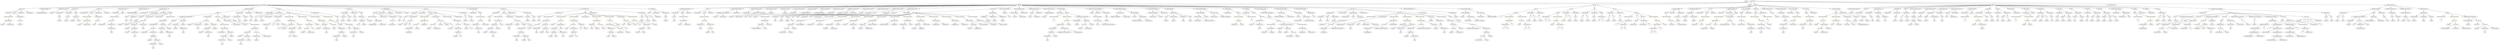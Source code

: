 strict digraph {
	graph [bb="0,0,38682,900"];
	node [label="\N"];
	Enter	[height=0.5,
		pos="27096,882",
		width=0.83628];
	Block_Unnamed_3	[color=black,
		height=0.5,
		label=Block,
		pos="27023,666",
		width=0.90558];
	ExpressionStatement_Unnamed_4	[color=orange,
		height=0.5,
		label=ExpressionStatement,
		pos="27011,594",
		width=2.458];
	Block_Unnamed_3 -> ExpressionStatement_Unnamed_4	[pos="e,27014,612.1 27020,647.7 27019,640.32 27017,631.52 27016,623.25"];
	Parameter__addr	[color=black,
		height=0.5,
		label=_addr,
		pos="37028,594",
		width=0.90558];
	ElementaryTypeName_address_12	[color=black,
		height=0.5,
		label=address,
		pos="37044,522",
		width=1.0996];
	Parameter__addr -> ElementaryTypeName_address_12	[pos="e,37040,540.1 37032,575.7 37034,568.32 37036,559.52 37038,551.25"];
	MemberAccess_Unnamed_28	[color=black,
		height=0.5,
		label=MemberAccess,
		pos="2384.1,90",
		width=1.9174];
	Identifier_msg_15	[color=black,
		height=0.5,
		label=msg,
		pos="2384.1,18",
		width=0.75];
	MemberAccess_Unnamed_28 -> Identifier_msg_15	[pos="e,2384.1,36.104 2384.1,71.697 2384.1,64.407 2384.1,55.726 2384.1,47.536"];
	VariableDeclaration_fullfillTeamAddress	[color=black,
		height=0.5,
		label=fullfillTeamAddress,
		pos="16314,666",
		width=2.3194];
	ElementaryTypeName_address_45	[color=black,
		height=0.5,
		label=address,
		pos="16248,594",
		width=1.0996];
	VariableDeclaration_fullfillTeamAddress -> ElementaryTypeName_address_45	[pos="e,16263,610.83 16298,648.05 16290,639.38 16280,628.67 16271,619.15"];
	Identifier_allowed_1	[color=black,
		height=0.5,
		label=allowed,
		pos="8498.1,306",
		width=1.0858];
	Identifier_msg_14	[color=black,
		height=0.5,
		label=msg,
		pos="2642.1,234",
		width=0.75];
	ParameterList_Unnamed_11	[color=black,
		height=0.5,
		label=ParameterList,
		pos="34086,666",
		width=1.7095];
	Parameter_None	[color=black,
		height=0.5,
		label=None,
		pos="33667,594",
		width=0.85014];
	ParameterList_Unnamed_11 -> Parameter_None	[pos="e,33690,606.12 34026,661.49 33950,655.96 33817,642.53 33707,612 33705,611.45 33703,610.82 33701,610.14"];
	ElementaryTypeName_address_32	[color=black,
		height=0.5,
		label=address,
		pos="1005.1,522",
		width=1.0996];
	Parameter_spender_1	[color=black,
		height=0.5,
		label=spender,
		pos="31883,594",
		width=1.1135];
	ElementaryTypeName_address_23	[color=black,
		height=0.5,
		label=address,
		pos="31895,522",
		width=1.0996];
	Parameter_spender_1 -> ElementaryTypeName_address_23	[pos="e,31892,540.1 31886,575.7 31887,568.32 31889,559.52 31890,551.25"];
	FunctionCall_Unnamed_26	[color=orange,
		height=0.5,
		label=FunctionCall,
		pos="4862.1,522",
		width=1.6125];
	BinaryOperation_Unnamed_22	[color=brown,
		height=0.5,
		label=BinaryOperation,
		pos="4862.1,450",
		width=1.9867];
	FunctionCall_Unnamed_26 -> BinaryOperation_Unnamed_22	[pos="e,4862.1,468.1 4862.1,503.7 4862.1,496.41 4862.1,487.73 4862.1,479.54"];
	Identifier_require_6	[color=black,
		height=0.5,
		label=require,
		pos="4988.1,450",
		width=1.0026];
	FunctionCall_Unnamed_26 -> Identifier_require_6	[pos="e,4964.6,464.04 4889.4,505.81 4908.6,495.15 4934.4,480.83 4954.8,469.5"];
	VariableDeclaration_AIRDROP_CLAIM_AMMOUNT	[color=black,
		height=0.5,
		label=AIRDROP_CLAIM_AMMOUNT,
		pos="11346,666",
		width=3.8857];
	ElementaryTypeName_uint256_40	[color=black,
		height=0.5,
		label=uint256,
		pos="11227,594",
		width=1.0442];
	VariableDeclaration_AIRDROP_CLAIM_AMMOUNT -> ElementaryTypeName_uint256_40	[pos="e,11250,608.51 11317,648.05 11300,637.86 11278,624.85 11260,614.27"];
	NumberLiteral_Unnamed_35	[color=black,
		height=0.5,
		label=NumberLiteral,
		pos="11346,594",
		width=1.765];
	VariableDeclaration_AIRDROP_CLAIM_AMMOUNT -> NumberLiteral_Unnamed_35	[pos="e,11346,612.1 11346,647.7 11346,640.41 11346,631.73 11346,623.54"];
	BinaryOperation_Unnamed_20	[color=brown,
		height=0.5,
		label=BinaryOperation,
		pos="23323,450",
		width=1.9867];
	Identifier_a_6	[color=black,
		height=0.5,
		label=a,
		pos="23287,378",
		width=0.75];
	BinaryOperation_Unnamed_20 -> Identifier_a_6	[pos="e,23295,395.14 23314,431.7 23310,423.75 23305,414.16 23301,405.34"];
	Identifier_b_5	[color=black,
		height=0.5,
		label=b,
		pos="23359,378",
		width=0.75];
	BinaryOperation_Unnamed_20 -> Identifier_b_5	[pos="e,23351,395.14 23332,431.7 23336,423.75 23341,414.16 23346,405.34"];
	FunctionDefinition_transferOwnership	[color=black,
		height=0.5,
		label=transferOwnership,
		pos="26014,738",
		width=2.1947];
	Block_Unnamed_4	[color=black,
		height=0.5,
		label=Block,
		pos="25847,666",
		width=0.90558];
	FunctionDefinition_transferOwnership -> Block_Unnamed_4	[pos="e,25873,677.66 25977,721.64 25949,709.88 25911,693.74 25883,682.06"];
	ModifierInvocation_onlyOwner_1	[color=black,
		height=0.5,
		label=onlyOwner,
		pos="25949,666",
		width=1.4323];
	FunctionDefinition_transferOwnership -> ModifierInvocation_onlyOwner_1	[pos="e,25964,683.31 25998,720.05 25990,711.5 25981,700.97 25972,691.56"];
	ParameterList_Unnamed_6	[color=black,
		height=0.5,
		label=ParameterList,
		pos="26080,666",
		width=1.7095];
	FunctionDefinition_transferOwnership -> ParameterList_Unnamed_6	[pos="e,26064,683.79 26030,720.05 26038,711.63 26048,701.28 26057,691.97"];
	ParameterList_Unnamed_79	[color=black,
		height=0.5,
		label=ParameterList,
		pos="20656,666",
		width=1.7095];
	Parameter_xtvSignature_1	[color=black,
		height=0.5,
		label=xtvSignature,
		pos="20509,594",
		width=1.5709];
	ParameterList_Unnamed_79 -> Parameter_xtvSignature_1	[pos="e,20540,609.58 20625,650.15 20603,639.74 20574,625.71 20550,614.4"];
	Parameter_token	[color=black,
		height=0.5,
		label=token,
		pos="20615,594",
		width=0.864];
	ParameterList_Unnamed_79 -> Parameter_token	[pos="e,20625,611.31 20646,648.05 20641,639.94 20636,630.04 20630,621.01"];
	Parameter_verificationHash_1	[color=black,
		height=0.5,
		label=verificationHash,
		pos="20735,594",
		width=1.959];
	ParameterList_Unnamed_79 -> Parameter_verificationHash_1	[pos="e,20716,611.71 20675,648.41 20685,639.67 20697,628.79 20708,619.13"];
	ElementaryTypeName_address_26	[color=black,
		height=0.5,
		label=address,
		pos="32645,522",
		width=1.0996];
	FunctionDefinition_unpause	[color=black,
		height=0.5,
		label=unpause,
		pos="326.09,738",
		width=1.1412];
	ModifierInvocation_onlyOwner_4	[color=black,
		height=0.5,
		label=onlyOwner,
		pos="116.09,666",
		width=1.4323];
	FunctionDefinition_unpause -> ModifierInvocation_onlyOwner_4	[pos="e,152.53,679.15 294.2,726.37 259.38,714.76 203.26,696.06 163.33,682.75"];
	Block_Unnamed_35	[color=black,
		height=0.5,
		label=Block,
		pos="218.09,666",
		width=0.90558];
	FunctionDefinition_unpause -> Block_Unnamed_35	[pos="e,238.61,680.3 303.71,722.5 287.55,712.02 265.56,697.77 247.91,686.33"];
	ModifierInvocation_whenPaused	[color=black,
		height=0.5,
		label=whenPaused,
		pos="326.09,666",
		width=1.5848];
	FunctionDefinition_unpause -> ModifierInvocation_whenPaused	[pos="e,326.09,684.1 326.09,719.7 326.09,712.41 326.09,703.73 326.09,695.54"];
	ParameterList_Unnamed_69	[color=black,
		height=0.5,
		label=ParameterList,
		pos="463.09,666",
		width=1.7095];
	FunctionDefinition_unpause -> ParameterList_Unnamed_69	[pos="e,433.77,681.98 352.18,723.67 372.38,713.35 400.69,698.89 423.65,687.15"];
	Identifier_allowed	[color=black,
		height=0.5,
		label=allowed,
		pos="8642.1,234",
		width=1.0858];
	InheritanceSpecifier_Unnamed_1	[color=black,
		height=0.5,
		label=InheritanceSpecifier,
		pos="686.09,738",
		width=2.3333];
	UserDefinedTypeName_Unnamed_1	[color=black,
		height=0.5,
		label=UserDefinedTypeName,
		pos="641.09,666",
		width=2.7214];
	InheritanceSpecifier_Unnamed_1 -> UserDefinedTypeName_Unnamed_1	[pos="e,652.09,684.1 674.97,719.7 669.9,711.81 663.79,702.3 658.16,693.55"];
	ElementaryTypeName_address	[color=black,
		height=0.5,
		label=address,
		pos="27547,594",
		width=1.0996];
	ElementaryTypeName_address_38	[color=black,
		height=0.5,
		label=address,
		pos="8261.1,522",
		width=1.0996];
	ParameterList_Unnamed_53	[color=black,
		height=0.5,
		label=ParameterList,
		pos="912.09,666",
		width=1.7095];
	Parameter_None_13	[color=black,
		height=0.5,
		label=None,
		pos="911.09,594",
		width=0.85014];
	ParameterList_Unnamed_53 -> Parameter_None_13	[pos="e,911.34,612.1 911.84,647.7 911.74,640.41 911.62,631.73 911.5,623.54"];
	Identifier_LogAirdropClaim	[color=black,
		height=0.5,
		label=LogAirdropClaim,
		pos="20770,450",
		width=2.1254];
	Identifier_fullfillTeamAddress	[color=black,
		height=0.5,
		label=fullfillTeamAddress,
		pos="13812,450",
		width=2.3194];
	Identifier_TOKEN_MULTIPLIER_1	[color=black,
		height=0.5,
		label=TOKEN_MULTIPLIER,
		pos="19860,594",
		width=2.8323];
	Identifier__fullfillFounder	[color=black,
		height=0.5,
		label=_fullfillFounder,
		pos="14655,450",
		width=1.8759];
	Identifier_airdropActive_2	[color=black,
		height=0.5,
		label=airdropActive,
		pos="20201,306",
		width=1.7095];
	Identifier__to_1	[color=black,
		height=0.5,
		label=_to,
		pos="4358.1,378",
		width=0.75];
	IndexAccess_Unnamed_46	[color=black,
		height=0.5,
		label=IndexAccess,
		pos="22570,450",
		width=1.6402];
	FunctionCall_Unnamed_59	[color=orange,
		height=0.5,
		label=FunctionCall,
		pos="22570,378",
		width=1.6125];
	IndexAccess_Unnamed_46 -> FunctionCall_Unnamed_59	[pos="e,22570,396.1 22570,431.7 22570,424.41 22570,415.73 22570,407.54"];
	Identifier_balances_18	[color=black,
		height=0.5,
		label=balances,
		pos="22689,378",
		width=1.1828];
	IndexAccess_Unnamed_46 -> Identifier_balances_18	[pos="e,22665,393.07 22597,433.46 22614,423.27 22637,409.84 22655,398.87"];
	BinaryOperation_Unnamed_66	[color=brown,
		height=0.5,
		label=BinaryOperation,
		pos="21820,522",
		width=1.9867];
	BooleanLiteral_Unnamed_15	[color=black,
		height=0.5,
		label=BooleanLiteral,
		pos="21758,450",
		width=1.7788];
	BinaryOperation_Unnamed_66 -> BooleanLiteral_Unnamed_15	[pos="e,21773,467.79 21805,504.05 21798,495.71 21789,485.49 21780,476.25"];
	IndexAccess_Unnamed_45	[color=black,
		height=0.5,
		label=IndexAccess,
		pos="21899,450",
		width=1.6402];
	BinaryOperation_Unnamed_66 -> IndexAccess_Unnamed_45	[pos="e,21881,467.47 21839,504.41 21849,495.61 21861,484.63 21872,474.92"];
	Identifier_b_2	[color=black,
		height=0.5,
		label=b,
		pos="24824,522",
		width=0.75];
	Parameter__to	[color=black,
		height=0.5,
		label=_to,
		pos="4065.1,594",
		width=0.75];
	ElementaryTypeName_address_33	[color=black,
		height=0.5,
		label=address,
		pos="4065.1,522",
		width=1.0996];
	Parameter__to -> ElementaryTypeName_address_33	[pos="e,4065.1,540.1 4065.1,575.7 4065.1,568.41 4065.1,559.73 4065.1,551.54"];
	Identifier__subtractedValue	[color=black,
		height=0.5,
		label=_subtractedValue,
		pos="3708.1,450",
		width=2.0976];
	Identifier_balances_22	[color=black,
		height=0.5,
		label=balances,
		pos="22181,522",
		width=1.1828];
	StateVariableDeclaration_Unnamed_4	[color=black,
		height=0.5,
		label=StateVariableDeclaration,
		pos="28748,738",
		width=2.8184];
	VariableDeclaration_balances	[color=black,
		height=0.5,
		label=balances,
		pos="28685,666",
		width=1.1828];
	StateVariableDeclaration_Unnamed_4 -> VariableDeclaration_balances	[pos="e,28700,683.31 28733,720.05 28725,711.59 28716,701.19 28707,691.84"];
	Identifier_addr	[color=black,
		height=0.5,
		label=addr,
		pos="17043,450",
		width=0.76697];
	ParameterList_Unnamed_83	[color=black,
		height=0.5,
		label=ParameterList,
		pos="10578,666",
		width=1.7095];
	Parameter__status	[color=black,
		height=0.5,
		label=_status,
		pos="10562,594",
		width=1.0303];
	ParameterList_Unnamed_83 -> Parameter__status	[pos="e,10566,612.1 10574,647.7 10572,640.32 10570,631.52 10569,623.25"];
	Identifier_paused_2	[color=black,
		height=0.5,
		label=paused,
		pos="1213.1,450",
		width=1.0303];
	ElementaryTypeName_bytes_1	[color=black,
		height=0.5,
		label=bytes,
		pos="37526,522",
		width=0.85014];
	ExpressionStatement_Unnamed_1	[color=orange,
		height=0.5,
		label=ExpressionStatement,
		pos="27206,594",
		width=2.458];
	FunctionCall_Unnamed	[color=orange,
		height=0.5,
		label=FunctionCall,
		pos="27313,522",
		width=1.6125];
	ExpressionStatement_Unnamed_1 -> FunctionCall_Unnamed	[pos="e,27289,538.75 27231,576.41 27246,566.97 27264,555.03 27280,544.83"];
	VariableDeclaration_spender	[color=black,
		height=0.5,
		label=spender,
		pos="32548,594",
		width=1.1135];
	ElementaryTypeName_address_27	[color=black,
		height=0.5,
		label=address,
		pos="32548,522",
		width=1.0996];
	VariableDeclaration_spender -> ElementaryTypeName_address_27	[pos="e,32548,540.1 32548,575.7 32548,568.41 32548,559.73 32548,551.54"];
	EventDefinition_OwnershipTransferred	[color=black,
		height=0.5,
		label=OwnershipTransferred,
		pos="26278,738",
		width=2.6243];
	ParameterList_Unnamed_1	[color=black,
		height=0.5,
		label=ParameterList,
		pos="26221,666",
		width=1.7095];
	EventDefinition_OwnershipTransferred -> ParameterList_Unnamed_1	[pos="e,26235,683.79 26264,720.05 26258,711.8 26249,701.7 26242,692.54"];
	ElementaryTypeName_uint_3	[color=black,
		height=0.5,
		label=uint,
		pos="2021.1,522",
		width=0.75];
	FunctionCall_Unnamed_27	[color=orange,
		height=0.5,
		label=FunctionCall,
		pos="4809.1,378",
		width=1.6125];
	ElementaryTypeName_address_34	[color=black,
		height=0.5,
		label=address,
		pos="4751.1,306",
		width=1.0996];
	FunctionCall_Unnamed_27 -> ElementaryTypeName_address_34	[pos="e,4764.6,323.31 4795.1,360.05 4788.1,351.68 4779.6,341.4 4771.9,332.13"];
	NumberLiteral_Unnamed_13	[color=black,
		height=0.5,
		label=NumberLiteral,
		pos="4872.1,306",
		width=1.765];
	FunctionCall_Unnamed_27 -> NumberLiteral_Unnamed_13	[pos="e,4856.8,323.96 4824,360.41 4831.5,352.08 4840.8,341.8 4849.2,332.49"];
	VariableDeclaration_ALLOC_FOUNDER	[color=black,
		height=0.5,
		label=ALLOC_FOUNDER,
		pos="22711,666",
		width=2.5135];
	ElementaryTypeName_uint256_38	[color=black,
		height=0.5,
		label=uint256,
		pos="22667,594",
		width=1.0442];
	VariableDeclaration_ALLOC_FOUNDER -> ElementaryTypeName_uint256_38	[pos="e,22678,611.62 22700,647.7 22695,639.7 22689,630.02 22684,621.15"];
	BinaryOperation_Unnamed_46	[color=brown,
		height=0.5,
		label=BinaryOperation,
		pos="22794,594",
		width=1.9867];
	VariableDeclaration_ALLOC_FOUNDER -> BinaryOperation_Unnamed_46	[pos="e,22774,611.55 22731,648.05 22742,639.31 22754,628.49 22766,618.9"];
	Identifier_msg_2	[color=black,
		height=0.5,
		label=msg,
		pos="27170,306",
		width=0.75];
	ExpressionStatement_Unnamed_13	[color=orange,
		height=0.5,
		label=ExpressionStatement,
		pos="25292,594",
		width=2.458];
	BinaryOperation_Unnamed_12	[color=brown,
		height=0.5,
		label=BinaryOperation,
		pos="25292,522",
		width=1.9867];
	ExpressionStatement_Unnamed_13 -> BinaryOperation_Unnamed_12	[pos="e,25292,540.1 25292,575.7 25292,568.41 25292,559.73 25292,551.54"];
	AssemblyAssignment_Unnamed_1	[color=black,
		height=0.5,
		label=AssemblyAssignment,
		pos="35020,450",
		width=2.5273];
	AssemblyExpression_Unnamed_3	[color=black,
		height=0.5,
		label=AssemblyExpression,
		pos="34876,378",
		width=2.4719];
	AssemblyAssignment_Unnamed_1 -> AssemblyExpression_Unnamed_3	[pos="e,34909,394.98 34987,432.94 34967,423.16 34941,410.55 34919,399.99"];
	Identifier_s	[color=black,
		height=0.5,
		label=s,
		pos="35018,378",
		width=0.75];
	AssemblyAssignment_Unnamed_1 -> Identifier_s	[pos="e,35019,396.1 35020,431.7 35019,424.41 35019,415.73 35019,407.54"];
	IndexAccess_Unnamed_3	[color=black,
		height=0.5,
		label=IndexAccess,
		pos="5101.1,450",
		width=1.6402];
	Identifier_balances_2	[color=black,
		height=0.5,
		label=balances,
		pos="5000.1,378",
		width=1.1828];
	IndexAccess_Unnamed_3 -> Identifier_balances_2	[pos="e,5021.5,393.86 5078.2,433.12 5064.1,423.36 5045.9,410.75 5030.6,400.16"];
	MemberAccess_Unnamed_11	[color=black,
		height=0.5,
		label=MemberAccess,
		pos="5130.1,378",
		width=1.9174];
	IndexAccess_Unnamed_3 -> MemberAccess_Unnamed_11	[pos="e,5123,396.1 5108.3,431.7 5111.4,424.15 5115.1,415.12 5118.6,406.68"];
	Identifier__fullfillTeam	[color=black,
		height=0.5,
		label=_fullfillTeam,
		pos="13971,450",
		width=1.5848];
	Block_Unnamed_22	[color=black,
		height=0.5,
		label=Block,
		pos="10184,666",
		width=0.90558];
	Identifier_totalSupply_	[color=black,
		height=0.5,
		label=totalSupply_,
		pos="10333,594",
		width=1.6125];
	Block_Unnamed_22 -> Identifier_totalSupply_	[pos="e,10302,609.56 10208,653.6 10231,643 10265,626.99 10292,614.38"];
	IndexAccess_Unnamed_10	[color=black,
		height=0.5,
		label=IndexAccess,
		pos="9317.1,450",
		width=1.6402];
	Identifier__from_2	[color=black,
		height=0.5,
		label=_from,
		pos="9317.1,378",
		width=0.93331];
	IndexAccess_Unnamed_10 -> Identifier__from_2	[pos="e,9317.1,396.1 9317.1,431.7 9317.1,424.41 9317.1,415.73 9317.1,407.54"];
	Identifier_balances_7	[color=black,
		height=0.5,
		label=balances,
		pos="9411.1,378",
		width=1.1828];
	IndexAccess_Unnamed_10 -> Identifier_balances_7	[pos="e,9390.8,394.1 9338.4,433.12 9351.2,423.61 9367.6,411.39 9381.6,400.97"];
	FunctionCall_Unnamed_37	[color=orange,
		height=0.5,
		label=FunctionCall,
		pos="9452.1,450",
		width=1.6125];
	Identifier__value_6	[color=black,
		height=0.5,
		label=_value,
		pos="9506.1,378",
		width=0.96103];
	FunctionCall_Unnamed_37 -> Identifier__value_6	[pos="e,9493.9,394.83 9465.2,432.05 9471.7,423.56 9479.8,413.11 9487,403.73"];
	MemberAccess_Unnamed_19	[color=black,
		height=0.5,
		label=MemberAccess,
		pos="9628.1,378",
		width=1.9174];
	FunctionCall_Unnamed_37 -> MemberAccess_Unnamed_19	[pos="e,9591.3,393.65 9486.9,435.17 9513.7,424.49 9551.2,409.59 9580.8,397.83"];
	Identifier_xtvNetworkEndorser	[color=black,
		height=0.5,
		label=xtvNetworkEndorser,
		pos="36679,522",
		width=2.4442];
	IndexAccess_Unnamed_23	[color=black,
		height=0.5,
		label=IndexAccess,
		pos="2518.1,378",
		width=1.6402];
	Identifier_allowed_5	[color=black,
		height=0.5,
		label=allowed,
		pos="2516.1,306",
		width=1.0858];
	IndexAccess_Unnamed_23 -> Identifier_allowed_5	[pos="e,2516.6,324.1 2517.6,359.7 2517.4,352.41 2517.1,343.73 2516.9,335.54"];
	MemberAccess_Unnamed_26	[color=black,
		height=0.5,
		label=MemberAccess,
		pos="2642.1,306",
		width=1.9174];
	IndexAccess_Unnamed_23 -> MemberAccess_Unnamed_26	[pos="e,2614.1,322.81 2545.3,361.64 2562.6,351.88 2585.2,339.11 2604.2,328.38"];
	MemberAccess_Unnamed_15	[color=black,
		height=0.5,
		label=MemberAccess,
		pos="4171.1,450",
		width=1.9174];
	Identifier_msg_7	[color=black,
		height=0.5,
		label=msg,
		pos="4171.1,378",
		width=0.75];
	MemberAccess_Unnamed_15 -> Identifier_msg_7	[pos="e,4171.1,396.1 4171.1,431.7 4171.1,424.41 4171.1,415.73 4171.1,407.54"];
	Identifier_msg_24	[color=black,
		height=0.5,
		label=msg,
		pos="16251,162",
		width=0.75];
	ExpressionStatement_Unnamed_59	[color=orange,
		height=0.5,
		label=ExpressionStatement,
		pos="12995,594",
		width=2.458];
	BinaryOperation_Unnamed_63	[color=brown,
		height=0.5,
		label=BinaryOperation,
		pos="12545,522",
		width=1.9867];
	ExpressionStatement_Unnamed_59 -> BinaryOperation_Unnamed_63	[pos="e,12606,531.69 12930,581.4 12919,579.55 12908,577.69 12898,576 12801,560.2 12689,543.62 12617,533.29"];
	Identifier_owner_5	[color=black,
		height=0.5,
		label=owner,
		pos="28383,450",
		width=0.93331];
	ParameterList_Unnamed_14	[color=black,
		height=0.5,
		label=ParameterList,
		pos="36262,666",
		width=1.7095];
	Parameter_hash_1	[color=black,
		height=0.5,
		label=hash,
		pos="36181,594",
		width=0.76697];
	ParameterList_Unnamed_14 -> Parameter_hash_1	[pos="e,36197,608.88 36243,648.41 36232,638.81 36218,626.63 36206,616.32"];
	Parameter_sig_1	[color=black,
		height=0.5,
		label=sig,
		pos="36262,594",
		width=0.75];
	ParameterList_Unnamed_14 -> Parameter_sig_1	[pos="e,36262,612.1 36262,647.7 36262,640.41 36262,631.73 36262,623.54"];
	Identifier___6	[color=black,
		height=0.5,
		label=_,
		pos="16394,522",
		width=0.75];
	ParameterList_Unnamed_27	[color=black,
		height=0.5,
		label=ParameterList,
		pos="30629,666",
		width=1.7095];
	Parameter_None_5	[color=black,
		height=0.5,
		label=None,
		pos="30715,594",
		width=0.85014];
	ParameterList_Unnamed_27 -> Parameter_None_5	[pos="e,30698,609.25 30649,648.76 30661,639.14 30676,626.84 30689,616.43"];
	Identifier__newOwner_3	[color=black,
		height=0.5,
		label=_newOwner,
		pos="28490,450",
		width=1.5432];
	Identifier__to_3	[color=black,
		height=0.5,
		label=_to,
		pos="4285.1,450",
		width=0.75];
	VariableDeclaration_newOwner	[color=black,
		height=0.5,
		label=newOwner,
		pos="26164,594",
		width=1.4046];
	ElementaryTypeName_address_3	[color=black,
		height=0.5,
		label=address,
		pos="26164,522",
		width=1.0996];
	VariableDeclaration_newOwner -> ElementaryTypeName_address_3	[pos="e,26164,540.1 26164,575.7 26164,568.41 26164,559.73 26164,551.54"];
	Identifier_selfdestruct	[color=black,
		height=0.5,
		label=selfdestruct,
		pos="26289,450",
		width=1.4877];
	ExpressionStatement_Unnamed_48	[color=orange,
		height=0.5,
		label=ExpressionStatement,
		pos="16394,594",
		width=2.458];
	ExpressionStatement_Unnamed_48 -> Identifier___6	[pos="e,16394,540.1 16394,575.7 16394,568.41 16394,559.73 16394,551.54"];
	FunctionDefinition_add	[color=black,
		height=0.5,
		label=add,
		pos="23812,738",
		width=0.75];
	Block_Unnamed_18	[color=black,
		height=0.5,
		label=Block,
		pos="23508,666",
		width=0.90558];
	FunctionDefinition_add -> Block_Unnamed_18	[pos="e,23538,673.8 23787,731.15 23734,719.03 23613,691.05 23549,676.38"];
	ParameterList_Unnamed_22	[color=black,
		height=0.5,
		label=ParameterList,
		pos="23742,666",
		width=1.7095];
	FunctionDefinition_add -> ParameterList_Unnamed_22	[pos="e,23759,683.7 23798,722.5 23789,713.59 23777,701.94 23767,691.62"];
	ParameterList_Unnamed_23	[color=black,
		height=0.5,
		label=ParameterList,
		pos="23883,666",
		width=1.7095];
	FunctionDefinition_add -> ParameterList_Unnamed_23	[pos="e,23866,683.7 23827,722.5 23836,713.59 23848,701.94 23858,691.62"];
	ExpressionStatement_Unnamed_70	[color=orange,
		height=0.5,
		label=ExpressionStatement,
		pos="10706,594",
		width=2.458];
	BinaryOperation_Unnamed_75	[color=brown,
		height=0.5,
		label=BinaryOperation,
		pos="10706,522",
		width=1.9867];
	ExpressionStatement_Unnamed_70 -> BinaryOperation_Unnamed_75	[pos="e,10706,540.1 10706,575.7 10706,568.41 10706,559.73 10706,551.54"];
	ContractDefinition_ERC20Token	[color=black,
		height=0.5,
		label=ERC20Token,
		pos="4174.1,810",
		width=1.7234];
	ContractDefinition_ERC20Token -> FunctionDefinition_unpause	[pos="e,366.32,742.17 4111.6,809.21 3762.5,810.17 2017.4,811.85 593.09,756 518.07,753.06 431.34,747.05 377.6,743.03"];
	ContractDefinition_ERC20Token -> InheritanceSpecifier_Unnamed_1	[pos="e,750.35,749.93 4111.9,809.13 3710.4,809.78 1480.9,810.84 802.09,756 788.94,754.94 775,753.32 761.53,751.5"];
	UsingForDeclaration_Unnamed	[color=black,
		height=0.5,
		label=UsingForDeclaration,
		pos="898.09,738",
		width=2.4303];
	ContractDefinition_ERC20Token -> UsingForDeclaration_Unnamed	[pos="e,974.02,747.22 4112,808.56 3730.7,805.78 1704.4,789.62 1084.1,756 1051.8,754.25 1016.4,751.28 985.28,748.31"];
	FunctionDefinition_balanceOf_1	[color=black,
		height=0.5,
		label=balanceOf,
		pos="1142.1,738",
		width=1.3491];
	ContractDefinition_ERC20Token -> FunctionDefinition_balanceOf_1	[pos="e,1189.9,741.87 4111.9,808.48 3817.3,805.87 2532.6,792.81 1480.1,756 1382.3,752.58 1268.6,746.41 1201.2,742.52"];
	FunctionDefinition_pause	[color=black,
		height=0.5,
		label=pause,
		pos="1521.1,738",
		width=0.89172];
	ContractDefinition_ERC20Token -> FunctionDefinition_pause	[pos="e,1552.8,741.3 4111.8,808.47 3838.7,805.99 2720.5,793.89 1803.1,756 1718.4,752.5 1619.5,745.98 1564.2,742.11"];
	FunctionDefinition_bug_unchk_send14	[color=black,
		height=0.5,
		label=bug_unchk_send14,
		pos="1895.1,738",
		width=2.3194];
	ContractDefinition_ERC20Token -> FunctionDefinition_bug_unchk_send14	[pos="e,1971.3,745.7 4111.9,808.52 3861.8,806.35 2905.6,795.79 2120.1,756 2074.7,753.7 2024.2,749.99 1982.5,746.62"];
	InheritanceSpecifier_Unnamed	[color=black,
		height=0.5,
		label=InheritanceSpecifier,
		pos="2213.1,738",
		width=2.3333];
	ContractDefinition_ERC20Token -> InheritanceSpecifier_Unnamed	[pos="e,2289.9,745.63 4112.2,808.11 3887.4,804.65 3093.3,790.58 2439.1,756 2393.6,753.59 2342.9,749.88 2301.2,746.54"];
	FunctionDefinition_increaseApproval_1	[color=black,
		height=0.5,
		label=increaseApproval,
		pos="2524.1,738",
		width=2.0976];
	ContractDefinition_ERC20Token -> FunctionDefinition_increaseApproval_1	[pos="e,2598.1,742.14 4112.9,806.4 3860.8,795.71 2902.1,755.04 2609.4,742.62"];
	FunctionDefinition_decreaseApproval_1	[color=black,
		height=0.5,
		label=decreaseApproval,
		pos="3943.1,738",
		width=2.1669];
	ContractDefinition_ERC20Token -> FunctionDefinition_decreaseApproval_1	[pos="e,3989,752.9 4132.3,796.32 4095.2,785.1 4040.8,768.62 3999.9,756.21"];
	FunctionDefinition_transfer_1	[color=black,
		height=0.5,
		label=transfer,
		pos="4405.1,738",
		width=1.0719];
	ContractDefinition_ERC20Token -> FunctionDefinition_transfer_1	[pos="e,4373.2,748.66 4215.9,796.32 4257.4,783.76 4320.5,764.62 4362.3,751.96"];
	FunctionDefinition_allowance_1	[color=black,
		height=0.5,
		label=allowance,
		pos="5509.1,738",
		width=1.3076];
	ContractDefinition_ERC20Token -> FunctionDefinition_allowance_1	[pos="e,5462.4,741.45 4234.9,805.81 4458.4,794.09 5232.5,753.5 5451.2,742.04"];
	FunctionDefinition_finishMinting	[color=black,
		height=0.5,
		label=finishMinting,
		pos="6053.1,738",
		width=1.6264];
	ContractDefinition_ERC20Token -> FunctionDefinition_finishMinting	[pos="e,5994.9,741.17 4235.5,806.71 4517.3,796.21 5685.1,752.71 5983.4,741.6"];
	FunctionDefinition_mint	[color=black,
		height=0.5,
		label=mint,
		pos="6671.1,738",
		width=0.75];
	ContractDefinition_ERC20Token -> FunctionDefinition_mint	[pos="e,6643.9,739.88 4235.9,807.4 4477.1,801.14 5378.8,777.58 6121.1,756 6313,750.42 6542.6,743.12 6632.4,740.24"];
	FunctionDefinition_bug_unchk_send16	[color=black,
		height=0.5,
		label=bug_unchk_send16,
		pos="7410.1,738",
		width=2.3194];
	ContractDefinition_ERC20Token -> FunctionDefinition_bug_unchk_send16	[pos="e,7327.3,741.09 4235.8,807.78 4518.8,802.19 5721,778.24 6707.1,756 6925,751.09 7180.9,744.76 7315.8,741.38"];
	FunctionDefinition_approve_1	[color=black,
		height=0.5,
		label=approve,
		pos="7903.1,738",
		width=1.1412];
	ContractDefinition_ERC20Token -> FunctionDefinition_approve_1	[pos="e,7862.1,741.1 4236.5,808.62 4570.7,806.47 6183.7,794.44 7502.1,756 7627.3,752.35 7774.4,745.44 7850.9,741.65"];
	FunctionDefinition_transferFrom_1	[color=black,
		height=0.5,
		label=transferFrom,
		pos="9189.1,738",
		width=1.6402];
	ContractDefinition_ERC20Token -> FunctionDefinition_transferFrom_1	[pos="e,9129.9,739.83 4236.1,808.13 4768.1,800.71 8554,747.86 9118.7,739.98"];
	FunctionDefinition_totalSupply_1	[color=black,
		height=0.5,
		label=totalSupply,
		pos="10240,738",
		width=1.4739];
	ContractDefinition_ERC20Token -> FunctionDefinition_totalSupply_1	[pos="e,10187,740.04 4236.2,808.51 4662.1,805.15 7195,784.58 9257.1,756 9603.6,751.2 10019,743.32 10176,740.26"];
	MemberAccess_Unnamed_10	[color=black,
		height=0.5,
		label=MemberAccess,
		pos="5564.1,306",
		width=1.9174];
	Identifier_msg_4	[color=black,
		height=0.5,
		label=msg,
		pos="5564.1,234",
		width=0.75];
	MemberAccess_Unnamed_10 -> Identifier_msg_4	[pos="e,5564.1,252.1 5564.1,287.7 5564.1,280.41 5564.1,271.73 5564.1,263.54"];
	ParameterList_Unnamed_35	[color=black,
		height=0.5,
		label=ParameterList,
		pos="31840,666",
		width=1.7095];
	Parameter_None_9	[color=black,
		height=0.5,
		label=None,
		pos="31794,594",
		width=0.85014];
	ParameterList_Unnamed_35 -> Parameter_None_9	[pos="e,31805,611.31 31829,648.05 31824,639.85 31817,629.83 31811,620.71"];
	ExpressionStatement_Unnamed_6	[color=orange,
		height=0.5,
		label=ExpressionStatement,
		pos="28236,594",
		width=2.458];
	FunctionCall_Unnamed_5	[color=orange,
		height=0.5,
		label=FunctionCall,
		pos="28236,522",
		width=1.6125];
	ExpressionStatement_Unnamed_6 -> FunctionCall_Unnamed_5	[pos="e,28236,540.1 28236,575.7 28236,568.41 28236,559.73 28236,551.54"];
	ElementaryTypeName_uint256_6	[color=black,
		height=0.5,
		label=uint256,
		pos="24369,522",
		width=1.0442];
	Parameter_isEndorser_1	[color=black,
		height=0.5,
		label=isEndorser,
		pos="12154,594",
		width=1.4046];
	ElementaryTypeName_bool_19	[color=black,
		height=0.5,
		label=bool,
		pos="12154,522",
		width=0.76697];
	Parameter_isEndorser_1 -> ElementaryTypeName_bool_19	[pos="e,12154,540.1 12154,575.7 12154,568.41 12154,559.73 12154,551.54"];
	ParameterList_Unnamed_16	[color=black,
		height=0.5,
		label=ParameterList,
		pos="25018,666",
		width=1.7095];
	Parameter_a	[color=black,
		height=0.5,
		label=a,
		pos="24984,594",
		width=0.75];
	ParameterList_Unnamed_16 -> Parameter_a	[pos="e,24992,611.62 25010,647.7 25006,639.87 25001,630.44 24997,621.73"];
	Parameter_b	[color=black,
		height=0.5,
		label=b,
		pos="25062,594",
		width=0.75];
	ParameterList_Unnamed_16 -> Parameter_b	[pos="e,25052,610.83 25029,648.05 25034,639.73 25040,629.54 25046,620.32"];
	ElementaryTypeName_uint256_18	[color=black,
		height=0.5,
		label=uint256,
		pos="31440,522",
		width=1.0442];
	ElementaryTypeName_bool_11	[color=black,
		height=0.5,
		label=bool,
		pos="8460.1,522",
		width=0.76697];
	ElementaryTypeName_string_2	[color=black,
		height=0.5,
		label=string,
		pos="16033,594",
		width=0.864];
	Identifier__from_6	[color=black,
		height=0.5,
		label=_from,
		pos="9814.1,450",
		width=0.93331];
	EventDefinition_Pause	[color=black,
		height=0.5,
		label=Pause,
		pos="28932,738",
		width=0.90558];
	ParameterList_Unnamed_48	[color=black,
		height=0.5,
		label=ParameterList,
		pos="28807,666",
		width=1.7095];
	EventDefinition_Pause -> ParameterList_Unnamed_48	[pos="e,28834,682.34 28910,724.49 28892,714.35 28866,699.84 28844,687.94"];
	ExpressionStatement_Unnamed_2	[color=orange,
		height=0.5,
		label=ExpressionStatement,
		pos="27401,594",
		width=2.458];
	Identifier__	[color=black,
		height=0.5,
		label=_,
		pos="27416,522",
		width=0.75];
	ExpressionStatement_Unnamed_2 -> Identifier__	[pos="e,27412,540.1 27405,575.7 27406,568.32 27408,559.52 27410,551.25"];
	Identifier_TOKEN_MULTIPLIER_6	[color=black,
		height=0.5,
		label=TOKEN_MULTIPLIER,
		pos="17661,522",
		width=2.8323];
	FunctionCall_Unnamed_54	[color=orange,
		height=0.5,
		label=FunctionCall,
		pos="6116.1,522",
		width=1.6125];
	Identifier_MintFinished	[color=black,
		height=0.5,
		label=MintFinished,
		pos="6116.1,450",
		width=1.6402];
	FunctionCall_Unnamed_54 -> Identifier_MintFinished	[pos="e,6116.1,468.1 6116.1,503.7 6116.1,496.41 6116.1,487.73 6116.1,479.54"];
	ModifierInvocation_whenNotPaused_5	[color=black,
		height=0.5,
		label=whenNotPaused,
		pos="1287.1,666",
		width=1.9729];
	ExpressionStatement_Unnamed_44	[color=orange,
		height=0.5,
		label=ExpressionStatement,
		pos="5858.1,594",
		width=2.458];
	BinaryOperation_Unnamed_41	[color=brown,
		height=0.5,
		label=BinaryOperation,
		pos="5955.1,522",
		width=1.9867];
	ExpressionStatement_Unnamed_44 -> BinaryOperation_Unnamed_41	[pos="e,5932.3,539.47 5881.1,576.41 5893.6,567.34 5909.4,555.97 5923.1,546.06"];
	Identifier_require_4	[color=black,
		height=0.5,
		label=require,
		pos="30516,450",
		width=1.0026];
	ExpressionStatement_Unnamed_23	[color=orange,
		height=0.5,
		label=ExpressionStatement,
		pos="31158,594",
		width=2.458];
	Identifier___4	[color=black,
		height=0.5,
		label=_,
		pos="31158,522",
		width=0.75];
	ExpressionStatement_Unnamed_23 -> Identifier___4	[pos="e,31158,540.1 31158,575.7 31158,568.41 31158,559.73 31158,551.54"];
	ElementaryTypeName_uint256_10	[color=black,
		height=0.5,
		label=uint256,
		pos="23811,522",
		width=1.0442];
	IndexAccess_Unnamed_8	[color=black,
		height=0.5,
		label=IndexAccess,
		pos="8700.1,378",
		width=1.6402];
	IndexAccess_Unnamed_9	[color=black,
		height=0.5,
		label=IndexAccess,
		pos="8700.1,306",
		width=1.6402];
	IndexAccess_Unnamed_8 -> IndexAccess_Unnamed_9	[pos="e,8700.1,324.1 8700.1,359.7 8700.1,352.41 8700.1,343.73 8700.1,335.54"];
	MemberAccess_Unnamed_18	[color=black,
		height=0.5,
		label=MemberAccess,
		pos="8846.1,306",
		width=1.9174];
	IndexAccess_Unnamed_8 -> MemberAccess_Unnamed_18	[pos="e,8814,322.38 8730.7,362.33 8751.9,352.17 8780.3,338.53 8803.7,327.33"];
	Identifier__to	[color=black,
		height=0.5,
		label=_to,
		pos="4912.1,378",
		width=0.75];
	ParameterList_Unnamed_67	[color=black,
		height=0.5,
		label=ParameterList,
		pos="1783.1,666",
		width=1.7095];
	FunctionDefinition_increaseApproval	[color=black,
		height=0.5,
		label=increaseApproval,
		pos="29089,738",
		width=2.0976];
	ParameterList_Unnamed_37	[color=black,
		height=0.5,
		label=ParameterList,
		pos="28948,666",
		width=1.7095];
	FunctionDefinition_increaseApproval -> ParameterList_Unnamed_37	[pos="e,28978,681.94 29057,721.29 29037,711.13 29010,697.81 28988,686.91"];
	ParameterList_Unnamed_36	[color=black,
		height=0.5,
		label=ParameterList,
		pos="29089,666",
		width=1.7095];
	FunctionDefinition_increaseApproval -> ParameterList_Unnamed_36	[pos="e,29089,684.1 29089,719.7 29089,712.41 29089,703.73 29089,695.54"];
	Identifier_msg_30	[color=black,
		height=0.5,
		label=msg,
		pos="22365,450",
		width=0.75];
	Identifier__status	[color=black,
		height=0.5,
		label=_status,
		pos="10648,450",
		width=1.0303];
	BinaryOperation_Unnamed_36	[color=brown,
		height=0.5,
		label=BinaryOperation,
		pos="3995.1,378",
		width=1.9867];
	IndexAccess_Unnamed_32	[color=black,
		height=0.5,
		label=IndexAccess,
		pos="3947.1,306",
		width=1.6402];
	BinaryOperation_Unnamed_36 -> IndexAccess_Unnamed_32	[pos="e,3958.6,323.79 3983.5,360.05 3977.9,351.97 3971.2,342.12 3965,333.11"];
	FunctionCall_Unnamed_44	[color=orange,
		height=0.5,
		label=FunctionCall,
		pos="4093.1,306",
		width=1.6125];
	BinaryOperation_Unnamed_36 -> FunctionCall_Unnamed_44	[pos="e,4070.8,322.91 4017.8,360.76 4030.9,351.42 4047.5,339.55 4061.8,329.33"];
	Identifier_totalSupply__3	[color=black,
		height=0.5,
		label=totalSupply_,
		pos="15590,450",
		width=1.6125];
	Identifier_allowed_7	[color=black,
		height=0.5,
		label=allowed,
		pos="1963.1,306",
		width=1.0858];
	Identifier_c_2	[color=black,
		height=0.5,
		label=c,
		pos="25425,594",
		width=0.75];
	FunctionDefinition_kill	[color=black,
		height=0.5,
		label=kill,
		pos="26525,738",
		width=0.75];
	ParameterList_Unnamed_8	[color=black,
		height=0.5,
		label=ParameterList,
		pos="26362,666",
		width=1.7095];
	FunctionDefinition_kill -> ParameterList_Unnamed_8	[pos="e,26396,681.45 26503,727.41 26478,716.75 26437,699.26 26406,685.83"];
	Block_Unnamed_6	[color=black,
		height=0.5,
		label=Block,
		pos="26474,666",
		width=0.90558];
	FunctionDefinition_kill -> Block_Unnamed_6	[pos="e,26486,682.98 26514,721.46 26508,712.89 26500,702.02 26492,692.25"];
	ModifierInvocation_onlyOwner_2	[color=black,
		height=0.5,
		label=onlyOwner,
		pos="26576,666",
		width=1.4323];
	FunctionDefinition_kill -> ModifierInvocation_onlyOwner_2	[pos="e,26564,683.96 26536,721.46 26542,713.13 26550,702.63 26557,693.08"];
	IndexAccess_Unnamed_4	[color=black,
		height=0.5,
		label=IndexAccess,
		pos="5374.1,306",
		width=1.6402];
	MemberAccess_Unnamed_13	[color=black,
		height=0.5,
		label=MemberAccess,
		pos="5295.1,234",
		width=1.9174];
	IndexAccess_Unnamed_4 -> MemberAccess_Unnamed_13	[pos="e,5313.9,251.63 5355.8,288.76 5345.8,279.97 5333.4,268.93 5322.3,259.14"];
	Identifier_balances_3	[color=black,
		height=0.5,
		label=balances,
		pos="5425.1,234",
		width=1.1828];
	IndexAccess_Unnamed_4 -> Identifier_balances_3	[pos="e,5413.2,251.31 5386.4,288.05 5392.5,279.77 5399.9,269.62 5406.6,260.42"];
	ParameterList_Unnamed_18	[color=black,
		height=0.5,
		label=ParameterList,
		pos="24605,666",
		width=1.7095];
	Parameter_b_1	[color=black,
		height=0.5,
		label=b,
		pos="24561,594",
		width=0.75];
	ParameterList_Unnamed_18 -> Parameter_b_1	[pos="e,24571,610.83 24594,648.05 24589,639.73 24583,629.54 24577,620.32"];
	Parameter_a_1	[color=black,
		height=0.5,
		label=a,
		pos="24643,594",
		width=0.75];
	ParameterList_Unnamed_18 -> Parameter_a_1	[pos="e,24634,611.31 24614,648.05 24619,640.03 24624,630.26 24629,621.3"];
	Parameter__owner_1	[color=black,
		height=0.5,
		label=_owner,
		pos="1027.1,594",
		width=1.0719];
	Parameter__owner_1 -> ElementaryTypeName_address_32	[pos="e,1010.5,540.1 1021.7,575.7 1019.3,568.24 1016.5,559.32 1013.9,550.97"];
	Identifier_require_2	[color=black,
		height=0.5,
		label=require,
		pos="37894,450",
		width=1.0026];
	Identifier__value	[color=black,
		height=0.5,
		label=_value,
		pos="5496.1,378",
		width=0.96103];
	VariableDeclarationStatement_Unnamed_6	[color=black,
		height=0.5,
		label=VariableDeclarationStatement,
		pos="2863.1,594",
		width=3.3174];
	VariableDeclaration_oldValue	[color=black,
		height=0.5,
		label=oldValue,
		pos="2704.1,522",
		width=1.2105];
	VariableDeclarationStatement_Unnamed_6 -> VariableDeclaration_oldValue	[pos="e,2733.2,535.81 2825.8,576.59 2801.1,565.7 2768.7,551.42 2743.5,540.35"];
	IndexAccess_Unnamed_28	[color=black,
		height=0.5,
		label=IndexAccess,
		pos="2863.1,522",
		width=1.6402];
	VariableDeclarationStatement_Unnamed_6 -> IndexAccess_Unnamed_28	[pos="e,2863.1,540.1 2863.1,575.7 2863.1,568.41 2863.1,559.73 2863.1,551.54"];
	ElementaryTypeName_address_57	[color=black,
		height=0.5,
		label=address,
		pos="22540,306",
		width=1.0996];
	FunctionCall_Unnamed_59 -> ElementaryTypeName_address_57	[pos="e,22547,324.1 22563,359.7 22559,352.15 22556,343.12 22552,334.68"];
	NumberLiteral_Unnamed_40	[color=black,
		height=0.5,
		label=NumberLiteral,
		pos="22661,306",
		width=1.765];
	FunctionCall_Unnamed_59 -> NumberLiteral_Unnamed_40	[pos="e,22640,323.39 22591,360.76 22603,351.73 22618,340.33 22631,330.35"];
	FunctionCall_Unnamed_60	[color=orange,
		height=0.5,
		label=FunctionCall,
		pos="22889,450",
		width=1.6125];
	Identifier_AIRDROP_CLAIM_AMMOUNT_1	[color=black,
		height=0.5,
		label=AIRDROP_CLAIM_AMMOUNT,
		pos="22889,378",
		width=3.8857];
	FunctionCall_Unnamed_60 -> Identifier_AIRDROP_CLAIM_AMMOUNT_1	[pos="e,22889,396.1 22889,431.7 22889,424.41 22889,415.73 22889,407.54"];
	MemberAccess_Unnamed_45	[color=black,
		height=0.5,
		label=MemberAccess,
		pos="23116,378",
		width=1.9174];
	FunctionCall_Unnamed_60 -> MemberAccess_Unnamed_45	[pos="e,23073,392.42 22929,436.65 22966,425.29 23021,408.35 23062,395.77"];
	Identifier_assert_1	[color=black,
		height=0.5,
		label=assert,
		pos="24101,450",
		width=0.89172];
	ElementaryTypeName_bytes32_3	[color=black,
		height=0.5,
		label=bytes32,
		pos="34210,450",
		width=1.0996];
	MemberAccess_Unnamed_5	[color=black,
		height=0.5,
		label=MemberAccess,
		pos="27623,378",
		width=1.9174];
	Identifier_msg_3	[color=black,
		height=0.5,
		label=msg,
		pos="27623,306",
		width=0.75];
	MemberAccess_Unnamed_5 -> Identifier_msg_3	[pos="e,27623,324.1 27623,359.7 27623,352.41 27623,343.73 27623,335.54"];
	ExpressionStatement_Unnamed_69	[color=orange,
		height=0.5,
		label=ExpressionStatement,
		pos="17041,594",
		width=2.458];
	BinaryOperation_Unnamed_74	[color=brown,
		height=0.5,
		label=BinaryOperation,
		pos="17043,522",
		width=1.9867];
	ExpressionStatement_Unnamed_69 -> BinaryOperation_Unnamed_74	[pos="e,17043,540.1 17042,575.7 17042,568.41 17042,559.73 17042,551.54"];
	FunctionCall_Unnamed_21	[color=orange,
		height=0.5,
		label=FunctionCall,
		pos="24162,522",
		width=1.6125];
	FunctionCall_Unnamed_21 -> Identifier_assert_1	[pos="e,24115,466.51 24148,504.41 24140,495.62 24130,484.66 24122,474.96"];
	BinaryOperation_Unnamed_17	[color=brown,
		height=0.5,
		label=BinaryOperation,
		pos="24223,450",
		width=1.9867];
	FunctionCall_Unnamed_21 -> BinaryOperation_Unnamed_17	[pos="e,24208,467.96 24177,504.41 24184,496.08 24193,485.8 24201,476.49"];
	Identifier_a_4	[color=black,
		height=0.5,
		label=a,
		pos="24187,378",
		width=0.75];
	ContractDefinition_XTVToken	[color=black,
		height=0.5,
		label=XTVToken,
		pos="15839,810",
		width=1.4877];
	FunctionDefinition_setXTVTokenAirdropStatus	[color=black,
		height=0.5,
		label=setXTVTokenAirdropStatus,
		pos="10741,738",
		width=3.2342];
	ContractDefinition_XTVToken -> FunctionDefinition_setXTVTokenAirdropStatus	[pos="e,10847,745.99 15785,808.73 15325,806.41 12037,788.83 11048,756 10985,753.91 10915,750.14 10858,746.68"];
	FunctionDefinition_drain	[color=black,
		height=0.5,
		label=drain,
		pos="11086,738",
		width=0.80856];
	ContractDefinition_XTVToken -> FunctionDefinition_drain	[pos="e,11115,740.65 15785,809.03 15417,809.13 13234,807.44 11457,756 11337,752.51 11194,745.07 11126,741.29"];
	StateVariableDeclaration_Unnamed_27	[color=black,
		height=0.5,
		label=StateVariableDeclaration,
		pos="11567,738",
		width=2.8184];
	ContractDefinition_XTVToken -> StateVariableDeclaration_Unnamed_27	[pos="e,11656,746.98 15785,808.76 15367,806.78 12622,792.57 11793,756 11752,754.18 11707,751.01 11668,747.9"];
	StateVariableDeclaration_Unnamed_21	[color=black,
		height=0.5,
		label=StateVariableDeclaration,
		pos="11903,738",
		width=2.8184];
	ContractDefinition_XTVToken -> StateVariableDeclaration_Unnamed_21	[pos="e,11974,751.3 15785,808.71 15351,806.26 12406,788.59 12014,756 12005,755.22 11995,754.12 11985,752.86"];
	StateVariableDeclaration_Unnamed_15	[color=black,
		height=0.5,
		label=StateVariableDeclaration,
		pos="12124,738",
		width=2.8184];
	ContractDefinition_XTVToken -> StateVariableDeclaration_Unnamed_15	[pos="e,12195,751.3 15785,808.66 15364,805.9 12604,786.78 12235,756 12226,755.21 12216,754.11 12206,752.85"];
	UsingForDeclaration_Unnamed_1	[color=black,
		height=0.5,
		label=UsingForDeclaration,
		pos="12331,738",
		width=2.4303];
	ContractDefinition_XTVToken -> UsingForDeclaration_Unnamed_1	[pos="e,12392,751.22 15785,808.68 15377,806.17 12776,788.95 12428,756 12420,755.24 12412,754.18 12403,752.97"];
	StateVariableDeclaration_Unnamed_14	[color=black,
		height=0.5,
		label=StateVariableDeclaration,
		pos="12538,738",
		width=2.8184];
	ContractDefinition_XTVToken -> StateVariableDeclaration_Unnamed_14	[pos="e,12608,751.32 15785,809.11 15420,809.74 13293,810.94 12648,756 12639,755.21 12629,754.12 12620,752.86"];
	InheritanceSpecifier_Unnamed_3	[color=black,
		height=0.5,
		label=InheritanceSpecifier,
		pos="12741,738",
		width=2.3333];
	ContractDefinition_XTVToken -> InheritanceSpecifier_Unnamed_3	[pos="e,12800,751.25 15785,808.58 15405,805.55 13138,786.29 12834,756 12827,755.26 12819,754.24 12811,753.06"];
	InheritanceSpecifier_Unnamed_2	[color=black,
		height=0.5,
		label=InheritanceSpecifier,
		pos="12927,738",
		width=2.3333];
	ContractDefinition_XTVToken -> InheritanceSpecifier_Unnamed_2	[pos="e,12986,751.24 15785,809.18 15444,810.13 13586,812.62 13020,756 13013,755.25 13005,754.23 12997,753.06"];
	StateVariableDeclaration_Unnamed_12	[color=black,
		height=0.5,
		label=StateVariableDeclaration,
		pos="13130,738",
		width=2.8184];
	ContractDefinition_XTVToken -> StateVariableDeclaration_Unnamed_12	[pos="e,13201,751.32 15785,808.88 15460,808 13760,801.26 13240,756 13231,755.2 13221,754.1 13212,752.85"];
	FunctionDefinition_setXTVNetworkEndorser_1	[color=black,
		height=0.5,
		label=setXTVNetworkEndorser,
		pos="13355,738",
		width=2.9432];
	ContractDefinition_XTVToken -> FunctionDefinition_setXTVNetworkEndorser_1	[pos="e,13429,751.29 15785,808.71 15478,806.9 13941,795.96 13470,756 13460,755.18 13450,754.06 13440,752.79"];
	StateVariableDeclaration_Unnamed_19	[color=black,
		height=0.5,
		label=StateVariableDeclaration,
		pos="13580,738",
		width=2.8184];
	ContractDefinition_XTVToken -> StateVariableDeclaration_Unnamed_19	[pos="e,13651,751.23 15785,808.6 15495,806.32 14116,793.61 13691,756 13682,755.17 13672,754.05 13662,752.78"];
	StateVariableDeclaration_Unnamed_18	[color=black,
		height=0.5,
		label=StateVariableDeclaration,
		pos="13801,738",
		width=2.8184];
	ContractDefinition_XTVToken -> StateVariableDeclaration_Unnamed_18	[pos="e,13872,751.2 15786,808.43 15514,805.4 14291,790.06 13912,756 13903,755.16 13893,754.03 13883,752.76"];
	StateVariableDeclaration_Unnamed_7	[color=black,
		height=0.5,
		label=StateVariableDeclaration,
		pos="14022,738",
		width=2.8184];
	ContractDefinition_XTVToken -> StateVariableDeclaration_Unnamed_7	[pos="e,14093,751.21 15786,808.21 15534,804.36 14465,786.5 14133,756 14124,755.15 14114,754.02 14105,752.75"];
	StateVariableDeclaration_Unnamed_9	[color=black,
		height=0.5,
		label=StateVariableDeclaration,
		pos="14243,738",
		width=2.8184];
	ContractDefinition_XTVToken -> StateVariableDeclaration_Unnamed_9	[pos="e,14341,743.28 15786,806.67 15559,796.7 14665,757.5 14352,743.77"];
	FunctionDefinition_constructor_1	[color=black,
		height=0.5,
		label=constructor,
		pos="15445,738",
		width=1.4877];
	ContractDefinition_XTVToken -> FunctionDefinition_constructor_1	[pos="e,15485,750.43 15789,802.7 15724,794.08 15607,777.23 15508,756 15504,755.14 15500,754.19 15496,753.18"];
	StateVariableDeclaration_Unnamed_16	[color=black,
		height=0.5,
		label=StateVariableDeclaration,
		pos="15618,738",
		width=2.8184];
	ContractDefinition_XTVToken -> StateVariableDeclaration_Unnamed_16	[pos="e,15666,754.17 15801,796.97 15767,786.14 15716,770.06 15677,757.59"];
	StateVariableDeclaration_Unnamed_20	[color=black,
		height=0.5,
		label=StateVariableDeclaration,
		pos="15839,738",
		width=2.8184];
	ContractDefinition_XTVToken -> StateVariableDeclaration_Unnamed_20	[pos="e,15839,756.1 15839,791.7 15839,784.41 15839,775.73 15839,767.54"];
	StateVariableDeclaration_Unnamed_8	[color=black,
		height=0.5,
		label=StateVariableDeclaration,
		pos="16060,738",
		width=2.8184];
	ContractDefinition_XTVToken -> StateVariableDeclaration_Unnamed_8	[pos="e,16012,754.17 15877,796.97 15911,786.14 15962,770.06 16001,757.59"];
	StateVariableDeclaration_Unnamed_10	[color=black,
		height=0.5,
		label=StateVariableDeclaration,
		pos="16283,738",
		width=2.8184];
	ContractDefinition_XTVToken -> StateVariableDeclaration_Unnamed_10	[pos="e,16209,750.67 15887,801.51 15961,789.81 16105,767.04 16198,752.45"];
	ModifierDefinition_canClaimTokens	[color=black,
		height=0.5,
		label=canClaimTokens,
		pos="16477,738",
		width=2.0283];
	ContractDefinition_XTVToken -> ModifierDefinition_canClaimTokens	[pos="e,16424,750.63 15892,805.81 15990,799.4 16210,783.23 16393,756 16400,755.05 16406,753.93 16413,752.72"];
	FunctionDefinition_setXTVNetworkContractAddress	[color=black,
		height=0.5,
		label=setXTVNetworkContractAddress,
		pos="16993,738",
		width=3.7748];
	ContractDefinition_XTVToken -> FunctionDefinition_setXTVNetworkContractAddress	[pos="e,16872,746.36 15892,805.81 16063,795.43 16607,762.42 16861,747.03"];
	StateVariableDeclaration_Unnamed_26	[color=black,
		height=0.5,
		label=StateVariableDeclaration,
		pos="17387,738",
		width=2.8184];
	ContractDefinition_XTVToken -> StateVariableDeclaration_Unnamed_26	[pos="e,17295,745.9 15892,807.35 16069,801.76 16655,782.36 17138,756 17186,753.4 17239,749.88 17283,746.72"];
	StateVariableDeclaration_Unnamed_22	[color=black,
		height=0.5,
		label=StateVariableDeclaration,
		pos="17901,738",
		width=2.8184];
	ContractDefinition_XTVToken -> StateVariableDeclaration_Unnamed_22	[pos="e,17804,743.38 15892,807.49 16099,801.61 16866,779.37 17497,756 17597,752.3 17711,747.45 17792,743.88"];
	EventDefinition_LogAirdropClaim	[color=black,
		height=0.5,
		label=LogAirdropClaim,
		pos="18163,738",
		width=2.1254];
	ContractDefinition_XTVToken -> EventDefinition_LogAirdropClaim	[pos="e,18097,747.61 15893,809.41 16137,810.91 17168,813.32 18011,756 18036,754.34 18062,751.66 18086,748.92"];
	StateVariableDeclaration_Unnamed_24	[color=black,
		height=0.5,
		label=StateVariableDeclaration,
		pos="18627,738",
		width=2.8184];
	ContractDefinition_XTVToken -> StateVariableDeclaration_Unnamed_24	[pos="e,18531,743.94 15893,808.28 16152,804.69 17305,787.61 18249,756 18340,752.95 18444,748.2 18519,744.5"];
	ModifierDefinition_isAirdropActive	[color=black,
		height=0.5,
		label=isAirdropActive,
		pos="19057,738",
		width=1.9452];
	ContractDefinition_XTVToken -> ModifierDefinition_isAirdropActive	[pos="e,18990,743.26 15893,808.71 16183,807.03 17589,797 18737,756 18819,753.06 18914,747.83 18978,743.95"];
	FunctionDefinition_burnTokens	[color=black,
		height=0.5,
		label=burnTokens,
		pos="19351,738",
		width=1.5432];
	ContractDefinition_XTVToken -> FunctionDefinition_burnTokens	[pos="e,19299,744.08 15893,808.6 16265,805.76 18467,787.8 19136,756 19187,753.58 19244,748.93 19287,745.11"];
	StateVariableDeclaration_Unnamed_13	[color=black,
		height=0.5,
		label=StateVariableDeclaration,
		pos="19611,738",
		width=2.8184];
	ContractDefinition_XTVToken -> StateVariableDeclaration_Unnamed_13	[pos="e,19525,747.83 15893,808.74 16284,806.74 18687,793.11 19416,756 19448,754.38 19483,751.65 19514,748.86"];
	StateVariableDeclaration_Unnamed_23	[color=black,
		height=0.5,
		label=StateVariableDeclaration,
		pos="19888,738",
		width=2.8184];
	ContractDefinition_XTVToken -> StateVariableDeclaration_Unnamed_23	[pos="e,19806,748.82 15893,808.92 16302,808.18 18928,801.71 19721,756 19745,754.63 19771,752.39 19795,749.98"];
	StateVariableDeclaration_Unnamed_17	[color=black,
		height=0.5,
		label=StateVariableDeclaration,
		pos="20205,738",
		width=2.8184];
	ContractDefinition_XTVToken -> StateVariableDeclaration_Unnamed_17	[pos="e,20118,747.52 15893,808.83 16319,807.39 19145,796.41 19998,756 20033,754.33 20072,751.44 20106,748.51"];
	FunctionDefinition_claim	[color=black,
		height=0.5,
		label=claim,
		pos="21014,738",
		width=0.83628];
	ContractDefinition_XTVToken -> FunctionDefinition_claim	[pos="e,20984,739.87 15893,808.62 16265,805.91 18498,788.86 20315,756 20565,751.49 20864,743.26 20972,740.2"];
	StateVariableDeclaration_Unnamed_11	[color=black,
		height=0.5,
		label=StateVariableDeclaration,
		pos="21805,738",
		width=2.8184];
	ContractDefinition_XTVToken -> StateVariableDeclaration_Unnamed_11	[pos="e,21705,741.65 15893,808.71 16298,806.45 18921,790.94 21053,756 21281,752.27 21547,745.73 21694,741.94"];
	StateVariableDeclaration_Unnamed_25	[color=black,
		height=0.5,
		label=StateVariableDeclaration,
		pos="22711,738",
		width=2.8184];
	ContractDefinition_XTVToken -> StateVariableDeclaration_Unnamed_25	[pos="e,22611,741.54 15893,808.79 16335,807.01 19415,793.61 21915,756 22159,752.32 22446,745.62 22600,741.82"];
	ParameterList_Unnamed_42	[color=black,
		height=0.5,
		label=ParameterList,
		pos="31334,666",
		width=1.7095];
	BinaryOperation_Unnamed_25	[color=brown,
		height=0.5,
		label=BinaryOperation,
		pos="4579.1,522",
		width=1.9867];
	IndexAccess_Unnamed_5	[color=black,
		height=0.5,
		label=IndexAccess,
		pos="4579.1,450",
		width=1.6402];
	BinaryOperation_Unnamed_25 -> IndexAccess_Unnamed_5	[pos="e,4579.1,468.1 4579.1,503.7 4579.1,496.41 4579.1,487.73 4579.1,479.54"];
	FunctionCall_Unnamed_30	[color=orange,
		height=0.5,
		label=FunctionCall,
		pos="4714.1,450",
		width=1.6125];
	BinaryOperation_Unnamed_25 -> FunctionCall_Unnamed_30	[pos="e,4685.3,465.94 4609.4,505.29 4628.8,495.22 4654.2,482.05 4675.1,471.21"];
	ElementaryTypeName_uint_5	[color=black,
		height=0.5,
		label=uint,
		pos="2638.1,450",
		width=0.75];
	VariableDeclaration_oldValue -> ElementaryTypeName_uint_5	[pos="e,2652,465.72 2688.8,504.76 2680.2,495.64 2669.3,484.11 2659.8,474.06"];
	ElementaryTypeName_uint256	[color=black,
		height=0.5,
		label=uint256,
		pos="24979,522",
		width=1.0442];
	BinaryOperation_Unnamed_38	[color=brown,
		height=0.5,
		label=BinaryOperation,
		pos="133.09,522",
		width=1.9867];
	Identifier_paused_3	[color=black,
		height=0.5,
		label=paused,
		pos="37.092,450",
		width=1.0303];
	BinaryOperation_Unnamed_38 -> Identifier_paused_3	[pos="e,56.954,465.48 110.83,504.76 97.468,495.02 80.334,482.53 65.946,472.04"];
	BooleanLiteral_Unnamed_10	[color=black,
		height=0.5,
		label=BooleanLiteral,
		pos="156.09,450",
		width=1.7788];
	BinaryOperation_Unnamed_38 -> BooleanLiteral_Unnamed_10	[pos="e,150.47,468.1 138.78,503.7 141.23,496.24 144.16,487.32 146.9,478.97"];
	Identifier_mintingFinished_1	[color=black,
		height=0.5,
		label=mintingFinished,
		pos="5824.1,450",
		width=1.9174];
	BinaryOperation_Unnamed_41 -> Identifier_mintingFinished_1	[pos="e,5853.4,466.66 5925.7,505.29 5907.3,495.47 5883.4,482.71 5863.4,472.03"];
	BooleanLiteral_Unnamed_12	[color=black,
		height=0.5,
		label=BooleanLiteral,
		pos="5975.1,450",
		width=1.7788];
	BinaryOperation_Unnamed_41 -> BooleanLiteral_Unnamed_12	[pos="e,5970.2,468.1 5960,503.7 5962.2,496.24 5964.7,487.32 5967.1,478.97"];
	ExpressionStatement_Unnamed_34	[color=orange,
		height=0.5,
		label=ExpressionStatement,
		pos="8607.1,594",
		width=2.458];
	BinaryOperation_Unnamed_31	[color=brown,
		height=0.5,
		label=BinaryOperation,
		pos="8577.1,522",
		width=1.9867];
	ExpressionStatement_Unnamed_34 -> BinaryOperation_Unnamed_31	[pos="e,8584.4,540.1 8599.7,575.7 8596.4,568.15 8592.6,559.12 8589,550.68"];
	BinaryOperation_Unnamed_59	[color=brown,
		height=0.5,
		label=BinaryOperation,
		pos="12933,450",
		width=1.9867];
	Identifier_startTime_1	[color=black,
		height=0.5,
		label=startTime,
		pos="12869,378",
		width=1.266];
	BinaryOperation_Unnamed_59 -> Identifier_startTime_1	[pos="e,12884,395.31 12918,432.05 12910,423.5 12900,412.97 12892,403.56"];
	NumberLiteral_Unnamed_38	[color=black,
		height=0.5,
		label=NumberLiteral,
		pos="12996,378",
		width=1.765];
	BinaryOperation_Unnamed_59 -> NumberLiteral_Unnamed_38	[pos="e,12981,395.79 12948,432.05 12956,423.71 12965,413.49 12973,404.25"];
	ElementaryTypeName_bool_14	[color=black,
		height=0.5,
		label=bool,
		pos="3980.1,522",
		width=0.76697];
	MemberAccess_Unnamed_54	[color=black,
		height=0.5,
		label=MemberAccess,
		pos="10975,450",
		width=1.9174];
	Identifier_owner_8	[color=black,
		height=0.5,
		label=owner,
		pos="10975,378",
		width=0.93331];
	MemberAccess_Unnamed_54 -> Identifier_owner_8	[pos="e,10975,396.1 10975,431.7 10975,424.41 10975,415.73 10975,407.54"];
	Identifier_msg_23	[color=black,
		height=0.5,
		label=msg,
		pos="1712.1,306",
		width=0.75];
	VariableDeclaration_previousOwner_1	[color=black,
		height=0.5,
		label=previousOwner,
		pos="26300,594",
		width=1.8759];
	ElementaryTypeName_address_2	[color=black,
		height=0.5,
		label=address,
		pos="26285,522",
		width=1.0996];
	VariableDeclaration_previousOwner_1 -> ElementaryTypeName_address_2	[pos="e,26289,540.1 26296,575.7 26295,568.32 26293,559.52 26291,551.25"];
	IndexAccess_Unnamed_35	[color=black,
		height=0.5,
		label=IndexAccess,
		pos="3253.1,378",
		width=1.6402];
	Identifier_allowed_11	[color=black,
		height=0.5,
		label=allowed,
		pos="3175.1,306",
		width=1.0858];
	IndexAccess_Unnamed_35 -> Identifier_allowed_11	[pos="e,3192.3,322.43 3235,360.76 3224.8,351.65 3212,340.13 3200.8,330.09"];
	MemberAccess_Unnamed_36	[color=black,
		height=0.5,
		label=MemberAccess,
		pos="3301.1,306",
		width=1.9174];
	IndexAccess_Unnamed_35 -> MemberAccess_Unnamed_36	[pos="e,3289.6,323.79 3264.7,360.05 3270.3,351.97 3277,342.12 3283.2,333.11"];
	FunctionCall_Unnamed_61	[color=orange,
		height=0.5,
		label=FunctionCall,
		pos="23057,234",
		width=1.6125];
	NumberLiteral_Unnamed_41	[color=black,
		height=0.5,
		label=NumberLiteral,
		pos="22996,162",
		width=1.765];
	FunctionCall_Unnamed_61 -> NumberLiteral_Unnamed_41	[pos="e,23011,179.96 23043,216.41 23035,208.08 23026,197.8 23018,188.49"];
	ElementaryTypeName_address_58	[color=black,
		height=0.5,
		label=address,
		pos="23117,162",
		width=1.0996];
	FunctionCall_Unnamed_61 -> ElementaryTypeName_address_58	[pos="e,23103,178.99 23071,216.41 23079,207.83 23088,197.19 23096,187.67"];
	Block_Unnamed_34	[color=black,
		height=0.5,
		label=Block,
		pos="1409.1,666",
		width=0.90558];
	ExpressionStatement_Unnamed_40	[color=orange,
		height=0.5,
		label=ExpressionStatement,
		pos="1332.1,594",
		width=2.458];
	Block_Unnamed_34 -> ExpressionStatement_Unnamed_40	[pos="e,1350.8,612.04 1392.8,650.15 1383,641.26 1370.3,629.74 1359.1,619.53"];
	EmitStatement_Unnamed_7	[color=black,
		height=0.5,
		label=EmitStatement,
		pos="1503.1,594",
		width=1.7788];
	Block_Unnamed_34 -> EmitStatement_Unnamed_7	[pos="e,1481.3,611.26 1427.7,651.17 1440.4,641.67 1457.7,628.83 1472.4,617.83"];
	NumberLiteral_Unnamed_29	[color=black,
		height=0.5,
		label=NumberLiteral,
		pos="18592,522",
		width=1.765];
	Identifier__newOwner_2	[color=black,
		height=0.5,
		label=_newOwner,
		pos="28619,450",
		width=1.5432];
	Identifier_verificationHash_2	[color=black,
		height=0.5,
		label=verificationHash,
		pos="20894,594",
		width=1.959];
	MemberAccess_Unnamed_49	[color=black,
		height=0.5,
		label=MemberAccess,
		pos="21162,378",
		width=1.9174];
	Identifier_XTVAirDropped_1	[color=black,
		height=0.5,
		label=XTVAirDropped,
		pos="21162,306",
		width=2.0699];
	MemberAccess_Unnamed_49 -> Identifier_XTVAirDropped_1	[pos="e,21162,324.1 21162,359.7 21162,352.41 21162,343.73 21162,335.54"];
	BinaryOperation_Unnamed_67	[color=brown,
		height=0.5,
		label=BinaryOperation,
		pos="22518,522",
		width=1.9867];
	BinaryOperation_Unnamed_67 -> IndexAccess_Unnamed_46	[pos="e,22558,467.79 22531,504.05 22537,495.89 22544,485.91 22551,476.82"];
	BinaryOperation_Unnamed_67 -> FunctionCall_Unnamed_60	[pos="e,22839,459.61 22571,509.53 22580,507.64 22589,505.73 22598,504 22677,488.37 22769,471.94 22828,461.6"];
	MemberAccess_Unnamed_1	[color=black,
		height=0.5,
		label=MemberAccess,
		pos="27327,378",
		width=1.9174];
	Identifier_msg_1	[color=black,
		height=0.5,
		label=msg,
		pos="27327,306",
		width=0.75];
	MemberAccess_Unnamed_1 -> Identifier_msg_1	[pos="e,27327,324.1 27327,359.7 27327,352.41 27327,343.73 27327,335.54"];
	IndexAccess_Unnamed_44	[color=black,
		height=0.5,
		label=IndexAccess,
		pos="11933,450",
		width=1.6402];
	Identifier_xtvNetworkEndorser_1	[color=black,
		height=0.5,
		label=xtvNetworkEndorser,
		pos="11863,378",
		width=2.4442];
	IndexAccess_Unnamed_44 -> Identifier_xtvNetworkEndorser_1	[pos="e,11880,395.96 11917,432.41 11908,423.91 11897,413.37 11888,403.91"];
	Identifier__addr	[color=black,
		height=0.5,
		label=_addr,
		pos="12002,378",
		width=0.90558];
	IndexAccess_Unnamed_44 -> Identifier__addr	[pos="e,11987,394.04 11949,432.41 11958,423.31 11970,411.9 11979,401.96"];
	Identifier__spender_9	[color=black,
		height=0.5,
		label=_spender,
		pos="3825.1,234",
		width=1.2521];
	Parameter_None_22	[color=black,
		height=0.5,
		label=None,
		pos="22484,594",
		width=0.85014];
	ElementaryTypeName_uint256_42	[color=black,
		height=0.5,
		label=uint256,
		pos="22645,522",
		width=1.0442];
	Parameter_None_22 -> ElementaryTypeName_uint256_42	[pos="e,22618,534.78 22508,582.57 22513,580.4 22518,578.12 22523,576 22551,563.69 22583,549.8 22607,539.33"];
	FunctionCall_Unnamed_33	[color=orange,
		height=0.5,
		label=FunctionCall,
		pos="9600.1,522",
		width=1.6125];
	BinaryOperation_Unnamed_26	[color=brown,
		height=0.5,
		label=BinaryOperation,
		pos="9600.1,450",
		width=1.9867];
	FunctionCall_Unnamed_33 -> BinaryOperation_Unnamed_26	[pos="e,9600.1,468.1 9600.1,503.7 9600.1,496.41 9600.1,487.73 9600.1,479.54"];
	Identifier_require_8	[color=black,
		height=0.5,
		label=require,
		pos="9726.1,450",
		width=1.0026];
	FunctionCall_Unnamed_33 -> Identifier_require_8	[pos="e,9702.6,464.04 9627.4,505.81 9646.6,495.15 9672.4,480.83 9692.8,469.5"];
	Parameter_verificationHash	[color=black,
		height=0.5,
		label=verificationHash,
		pos="37381,594",
		width=1.959];
	ElementaryTypeName_bytes32_4	[color=black,
		height=0.5,
		label=bytes32,
		pos="37384,522",
		width=1.0996];
	Parameter_verificationHash -> ElementaryTypeName_bytes32_4	[pos="e,37383,540.1 37382,575.7 37382,568.41 37383,559.73 37383,551.54"];
	ElementaryTypeName_address_30	[color=black,
		height=0.5,
		label=address,
		pos="32188,522",
		width=1.0996];
	Identifier_airdropActive	[color=black,
		height=0.5,
		label=airdropActive,
		pos="19216,450",
		width=1.7095];
	ParameterList_Unnamed_58	[color=black,
		height=0.5,
		label=ParameterList,
		pos="8772.1,666",
		width=1.7095];
	Parameter_None_15	[color=black,
		height=0.5,
		label=None,
		pos="8466.1,594",
		width=0.85014];
	ParameterList_Unnamed_58 -> Parameter_None_15	[pos="e,8490.5,605.28 8718.3,656.85 8664.8,648.12 8580.9,632.69 8510.1,612 8507.2,611.15 8504.2,610.18 8501.2,609.16"];
	Identifier_owner_4	[color=black,
		height=0.5,
		label=owner,
		pos="28726,450",
		width=0.93331];
	VariableDeclaration_ALLOC_ADVISORS	[color=black,
		height=0.5,
		label=ALLOC_ADVISORS,
		pos="18627,666",
		width=2.5966];
	BinaryOperation_Unnamed_44	[color=brown,
		height=0.5,
		label=BinaryOperation,
		pos="18596,594",
		width=1.9867];
	VariableDeclaration_ALLOC_ADVISORS -> BinaryOperation_Unnamed_44	[pos="e,18604,612.1 18619,647.7 18616,640.07 18612,630.92 18608,622.4"];
	ElementaryTypeName_uint256_37	[color=black,
		height=0.5,
		label=uint256,
		pos="18723,594",
		width=1.0442];
	VariableDeclaration_ALLOC_ADVISORS -> ElementaryTypeName_uint256_37	[pos="e,18703,609.57 18650,648.41 18663,638.82 18680,626.65 18694,616.35"];
	BinaryOperation_Unnamed_1	[color=brown,
		height=0.5,
		label=BinaryOperation,
		pos="27329,450",
		width=1.9867];
	BinaryOperation_Unnamed_1 -> MemberAccess_Unnamed_1	[pos="e,27328,396.1 27329,431.7 27328,424.41 27328,415.73 27328,407.54"];
	Identifier_owner_1	[color=black,
		height=0.5,
		label=owner,
		pos="27448,378",
		width=0.93331];
	BinaryOperation_Unnamed_1 -> Identifier_owner_1	[pos="e,27426,391.94 27356,432.94 27374,422.45 27398,408.71 27416,397.73"];
	FunctionDefinition_setXTVTokenAirdropStatus -> ParameterList_Unnamed_83	[pos="e,10612,681.41 10703,720.59 10679,710.19 10647,696.72 10622,685.88"];
	Block_Unnamed_46	[color=black,
		height=0.5,
		label=Block,
		pos="10690,666",
		width=0.90558];
	FunctionDefinition_setXTVTokenAirdropStatus -> Block_Unnamed_46	[pos="e,10702,683.14 10728,719.7 10722,711.4 10715,701.31 10708,692.19"];
	ModifierInvocation_onlyOwner_9	[color=black,
		height=0.5,
		label=onlyOwner,
		pos="10792,666",
		width=1.4323];
	FunctionDefinition_setXTVTokenAirdropStatus -> ModifierInvocation_onlyOwner_9	[pos="e,10780,683.62 10754,719.7 10760,711.61 10767,701.81 10773,692.87"];
	Identifier_msg_13	[color=black,
		height=0.5,
		label=msg,
		pos="7988.1,378",
		width=0.75];
	ParameterList_Unnamed_44	[color=black,
		height=0.5,
		label=ParameterList,
		pos="33447,666",
		width=1.7095];
	VariableDeclaration_to	[color=black,
		height=0.5,
		label=to,
		pos="33405,594",
		width=0.75];
	ParameterList_Unnamed_44 -> VariableDeclaration_to	[pos="e,33415,610.83 33437,648.05 33432,639.82 33426,629.76 33420,620.61"];
	VariableDeclaration_value_1	[color=black,
		height=0.5,
		label=value,
		pos="33480,594",
		width=0.82242];
	ParameterList_Unnamed_44 -> VariableDeclaration_value_1	[pos="e,33472,611.62 33455,647.7 33459,639.95 33463,630.64 33467,622.02"];
	VariableDeclaration_from	[color=black,
		height=0.5,
		label=from,
		pos="33565,594",
		width=0.7947];
	ParameterList_Unnamed_44 -> VariableDeclaration_from	[pos="e,33545,606.96 33474,649.29 33492,638.43 33516,623.95 33535,612.68"];
	Block_Unnamed_45	[color=black,
		height=0.5,
		label=Block,
		pos="16942,666",
		width=0.90558];
	Block_Unnamed_45 -> ExpressionStatement_Unnamed_69	[pos="e,17017,611.76 16962,651.17 16975,641.8 16993,629.19 17008,618.29"];
	VariableDeclaration_signerAddress	[color=black,
		height=0.5,
		label=signerAddress,
		pos="36375,522",
		width=1.7788];
	ElementaryTypeName_address_13	[color=black,
		height=0.5,
		label=address,
		pos="36345,450",
		width=1.0996];
	VariableDeclaration_signerAddress -> ElementaryTypeName_address_13	[pos="e,36352,468.1 36368,503.7 36364,496.15 36361,487.12 36357,478.68"];
	BinaryOperation_Unnamed_58	[color=brown,
		height=0.5,
		label=BinaryOperation,
		pos="13066,522",
		width=1.9867];
	BinaryOperation_Unnamed_58 -> BinaryOperation_Unnamed_59	[pos="e,12963,466.66 13036,505.29 13018,495.43 12993,482.59 12973,471.88"];
	Identifier_endTime	[color=black,
		height=0.5,
		label=endTime,
		pos="13066,450",
		width=1.1967];
	BinaryOperation_Unnamed_58 -> Identifier_endTime	[pos="e,13066,468.1 13066,503.7 13066,496.41 13066,487.73 13066,479.54"];
	BinaryOperation_Unnamed_43	[color=brown,
		height=0.5,
		label=BinaryOperation,
		pos="19888,666",
		width=1.9867];
	BinaryOperation_Unnamed_43 -> Identifier_TOKEN_MULTIPLIER_1	[pos="e,19867,612.1 19881,647.7 19878,640.15 19875,631.12 19871,622.68"];
	NumberLiteral_Unnamed_28	[color=black,
		height=0.5,
		label=NumberLiteral,
		pos="20044,594",
		width=1.765];
	BinaryOperation_Unnamed_43 -> NumberLiteral_Unnamed_28	[pos="e,20011,609.8 19922,649.81 19945,639.43 19976,625.59 20001,614.41"];
	ElementaryTypeName_bytes_3	[color=black,
		height=0.5,
		label=bytes,
		pos="18369,522",
		width=0.85014];
	IndexAccess_Unnamed_11	[color=black,
		height=0.5,
		label=IndexAccess,
		pos="9628.1,306",
		width=1.6402];
	Identifier__from_3	[color=black,
		height=0.5,
		label=_from,
		pos="9581.1,234",
		width=0.93331];
	IndexAccess_Unnamed_11 -> Identifier__from_3	[pos="e,9592,251.31 9616.7,288.05 9611.2,279.85 9604.5,269.83 9598.4,260.71"];
	Identifier_balances_8	[color=black,
		height=0.5,
		label=balances,
		pos="9675.1,234",
		width=1.1828];
	IndexAccess_Unnamed_11 -> Identifier_balances_8	[pos="e,9663.8,251.79 9639.5,288.05 9644.9,279.97 9651.5,270.12 9657.6,261.11"];
	Parameter_value_1	[color=black,
		height=0.5,
		label=value,
		pos="31489,594",
		width=0.82242];
	Parameter_value_1 -> ElementaryTypeName_uint256_18	[pos="e,31452,539.31 31478,577.12 31472,568.73 31465,558.24 31458,548.73"];
	NumberLiteral_Unnamed_42	[color=black,
		height=0.5,
		label=NumberLiteral,
		pos="20002,234",
		width=1.765];
	ExpressionStatement_Unnamed_66	[color=orange,
		height=0.5,
		label=ExpressionStatement,
		pos="21283,594",
		width=2.458];
	BinaryOperation_Unnamed_70	[color=brown,
		height=0.5,
		label=BinaryOperation,
		pos="20848,522",
		width=1.9867];
	ExpressionStatement_Unnamed_66 -> BinaryOperation_Unnamed_70	[pos="e,20908,532.1 21218,581.41 21207,579.57 21196,577.71 21186,576 21094,560.73 20988,544.25 20919,533.79"];
	ElementaryTypeName_bytes_4	[color=black,
		height=0.5,
		label=bytes,
		pos="20509,522",
		width=0.85014];
	Parameter_xtvSignature_1 -> ElementaryTypeName_bytes_4	[pos="e,20509,540.1 20509,575.7 20509,568.41 20509,559.73 20509,551.54"];
	BooleanLiteral_Unnamed_4	[color=black,
		height=0.5,
		label=BooleanLiteral,
		pos="4262.1,594",
		width=1.7788];
	Identifier_require_11	[color=black,
		height=0.5,
		label=require,
		pos="19332,450",
		width=1.0026];
	Identifier_require_1	[color=black,
		height=0.5,
		label=require,
		pos="28134,450",
		width=1.0026];
	FunctionCall_Unnamed_49	[color=orange,
		height=0.5,
		label=FunctionCall,
		pos="6501.1,450",
		width=1.6125];
	MemberAccess_Unnamed_39	[color=black,
		height=0.5,
		label=MemberAccess,
		pos="6394.1,378",
		width=1.9174];
	FunctionCall_Unnamed_49 -> MemberAccess_Unnamed_39	[pos="e,6418.8,395.14 6477.1,433.29 6462.7,423.88 6444.2,411.76 6428.3,401.36"];
	Identifier__amount	[color=black,
		height=0.5,
		label=_amount,
		pos="6524.1,378",
		width=1.1967];
	FunctionCall_Unnamed_49 -> Identifier__amount	[pos="e,6518.5,396.1 6506.8,431.7 6509.2,424.24 6512.2,415.32 6514.9,406.97"];
	FunctionCall_Unnamed_53	[color=orange,
		height=0.5,
		label=FunctionCall,
		pos="6769.1,450",
		width=1.6125];
	ElementaryTypeName_address_44	[color=black,
		height=0.5,
		label=address,
		pos="6708.1,378",
		width=1.0996];
	FunctionCall_Unnamed_53 -> ElementaryTypeName_address_44	[pos="e,6722,394.99 6754.6,432.41 6747.1,423.74 6737.7,412.97 6729.3,403.38"];
	NumberLiteral_Unnamed_18	[color=black,
		height=0.5,
		label=NumberLiteral,
		pos="6829.1,378",
		width=1.765];
	FunctionCall_Unnamed_53 -> NumberLiteral_Unnamed_18	[pos="e,6814.6,395.96 6783.3,432.41 6790.5,424.08 6799.3,413.8 6807.2,404.49"];
	Identifier_msg_27	[color=black,
		height=0.5,
		label=msg,
		pos="22425,306",
		width=0.75];
	ElementaryTypeName_uint256_34	[color=black,
		height=0.5,
		label=uint256,
		pos="11465,594",
		width=1.0442];
	MemberAccess_Unnamed_32	[color=black,
		height=0.5,
		label=MemberAccess,
		pos="3541.1,162",
		width=1.9174];
	Identifier_msg_19	[color=black,
		height=0.5,
		label=msg,
		pos="3541.1,90",
		width=0.75];
	MemberAccess_Unnamed_32 -> Identifier_msg_19	[pos="e,3541.1,108.1 3541.1,143.7 3541.1,136.41 3541.1,127.73 3541.1,119.54"];
	ElementaryTypeName_uint_4	[color=black,
		height=0.5,
		label=uint,
		pos="3803.1,522",
		width=0.75];
	Identifier_sig_1	[color=black,
		height=0.5,
		label=sig,
		pos="36430,450",
		width=0.75];
	Identifier__from_1	[color=black,
		height=0.5,
		label=_from,
		pos="8733.1,234",
		width=0.93331];
	BooleanLiteral_Unnamed_16	[color=black,
		height=0.5,
		label=BooleanLiteral,
		pos="20345,306",
		width=1.7788];
	VariableDeclaration_to_1	[color=black,
		height=0.5,
		label=to,
		pos="29394,594",
		width=0.75];
	ElementaryTypeName_address_31	[color=black,
		height=0.5,
		label=address,
		pos="29388,522",
		width=1.0996];
	VariableDeclaration_to_1 -> ElementaryTypeName_address_31	[pos="e,29390,540.1 29393,575.7 29392,568.41 29391,559.73 29391,551.54"];
	BinaryOperation_Unnamed_74 -> Identifier_addr	[pos="e,17043,468.1 17043,503.7 17043,496.41 17043,487.73 17043,479.54"];
	Identifier_XTVNetworkContractAddress	[color=black,
		height=0.5,
		label=XTVNetworkContractAddress,
		pos="17214,450",
		width=3.4837];
	BinaryOperation_Unnamed_74 -> Identifier_XTVNetworkContractAddress	[pos="e,17174,467.41 17079,506.15 17104,496.13 17137,482.75 17164,471.69"];
	ExpressionStatement_Unnamed_31	[color=orange,
		height=0.5,
		label=ExpressionStatement,
		pos="8814.1,594",
		width=2.458];
	FunctionCall_Unnamed_36	[color=orange,
		height=0.5,
		label=FunctionCall,
		pos="8813.1,522",
		width=1.6125];
	ExpressionStatement_Unnamed_31 -> FunctionCall_Unnamed_36	[pos="e,8813.3,540.1 8813.8,575.7 8813.7,568.41 8813.6,559.73 8813.5,551.54"];
	Identifier_msg_11	[color=black,
		height=0.5,
		label=msg,
		pos="8101.1,162",
		width=0.75];
	BinaryOperation_Unnamed_40	[color=brown,
		height=0.5,
		label=BinaryOperation,
		pos="7144.1,522",
		width=1.9867];
	FunctionCall_Unnamed_50	[color=orange,
		height=0.5,
		label=FunctionCall,
		pos="7181.1,450",
		width=1.6125];
	BinaryOperation_Unnamed_40 -> FunctionCall_Unnamed_50	[pos="e,7172.1,468.1 7153.2,503.7 7157.3,495.98 7162.2,486.71 7166.8,478.11"];
	IndexAccess_Unnamed_36	[color=black,
		height=0.5,
		label=IndexAccess,
		pos="7316.1,450",
		width=1.6402];
	BinaryOperation_Unnamed_40 -> IndexAccess_Unnamed_36	[pos="e,7281.7,464.99 7180.6,506.15 7207.1,495.37 7243.1,480.72 7271.3,469.22"];
	ElementaryTypeName_address_52	[color=black,
		height=0.5,
		label=address,
		pos="15407,522",
		width=1.0996];
	ParameterList_Unnamed_84	[color=black,
		height=0.5,
		label=ParameterList,
		pos="10923,666",
		width=1.7095];
	FunctionDefinition_drain -> ParameterList_Unnamed_84	[pos="e,10957,681.51 11063,726.97 11038,716.32 10998,699.23 10967,686.01"];
	Block_Unnamed_47	[color=black,
		height=0.5,
		label=Block,
		pos="11035,666",
		width=0.90558];
	FunctionDefinition_drain -> Block_Unnamed_47	[pos="e,11047,682.82 11075,721.12 11068,712.52 11060,701.72 11053,692.02"];
	ModifierInvocation_onlyOwner_10	[color=black,
		height=0.5,
		label=onlyOwner,
		pos="11137,666",
		width=1.4323];
	FunctionDefinition_drain -> ModifierInvocation_onlyOwner_10	[pos="e,11125,683.8 11098,721.12 11104,712.77 11111,702.32 11118,692.84"];
	VariableDeclarationStatement_Unnamed_2	[color=black,
		height=0.5,
		label=VariableDeclarationStatement,
		pos="33835,594",
		width=3.3174];
	VariableDeclaration_v	[color=black,
		height=0.5,
		label=v,
		pos="33752,522",
		width=0.75];
	VariableDeclarationStatement_Unnamed_2 -> VariableDeclaration_v	[pos="e,33768,536.74 33815,576.05 33804,566.45 33789,554.34 33777,544.12"];
	Parameter__from	[color=black,
		height=0.5,
		label=_from,
		pos="10064,594",
		width=0.93331];
	ElementaryTypeName_address_35	[color=black,
		height=0.5,
		label=address,
		pos="10064,522",
		width=1.0996];
	Parameter__from -> ElementaryTypeName_address_35	[pos="e,10064,540.1 10064,575.7 10064,568.41 10064,559.73 10064,551.54"];
	NumberLiteral_Unnamed_24	[color=black,
		height=0.5,
		label=NumberLiteral,
		pos="11712,666",
		width=1.765];
	VariableDeclaration_s	[color=black,
		height=0.5,
		label=s,
		pos="34871,522",
		width=0.75];
	ElementaryTypeName_bytes32_2	[color=black,
		height=0.5,
		label=bytes32,
		pos="34871,450",
		width=1.0996];
	VariableDeclaration_s -> ElementaryTypeName_bytes32_2	[pos="e,34871,468.1 34871,503.7 34871,496.41 34871,487.73 34871,479.54"];
	Identifier_msg_20	[color=black,
		height=0.5,
		label=msg,
		pos="3843.1,90",
		width=0.75];
	ExpressionStatement_Unnamed_21	[color=orange,
		height=0.5,
		label=ExpressionStatement,
		pos="30383,594",
		width=2.458];
	Identifier___3	[color=black,
		height=0.5,
		label=_,
		pos="30383,522",
		width=0.75];
	ExpressionStatement_Unnamed_21 -> Identifier___3	[pos="e,30383,540.1 30383,575.7 30383,568.41 30383,559.73 30383,551.54"];
	BinaryOperation_Unnamed_69	[color=brown,
		height=0.5,
		label=BinaryOperation,
		pos="21601,522",
		width=1.9867];
	FunctionCall_Unnamed_63	[color=orange,
		height=0.5,
		label=FunctionCall,
		pos="21450,450",
		width=1.6125];
	BinaryOperation_Unnamed_69 -> FunctionCall_Unnamed_63	[pos="e,21481,465.49 21568,505.64 21545,495.23 21516,481.39 21492,470.24"];
	Identifier_XTVAirDropped	[color=black,
		height=0.5,
		label=XTVAirDropped,
		pos="21601,450",
		width=2.0699];
	BinaryOperation_Unnamed_69 -> Identifier_XTVAirDropped	[pos="e,21601,468.1 21601,503.7 21601,496.41 21601,487.73 21601,479.54"];
	Parameter_spender_3	[color=black,
		height=0.5,
		label=spender,
		pos="29778,594",
		width=1.1135];
	ElementaryTypeName_address_25	[color=black,
		height=0.5,
		label=address,
		pos="29780,522",
		width=1.0996];
	Parameter_spender_3 -> ElementaryTypeName_address_25	[pos="e,29780,540.1 29779,575.7 29779,568.41 29779,559.73 29779,551.54"];
	BooleanLiteral_Unnamed_14	[color=black,
		height=0.5,
		label=BooleanLiteral,
		pos="12638,450",
		width=1.7788];
	Identifier_b_3	[color=black,
		height=0.5,
		label=b,
		pos="24259,378",
		width=0.75];
	Identifier__to_2	[color=black,
		height=0.5,
		label=_to,
		pos="4532.1,234",
		width=0.75];
	FunctionDefinition_sub	[color=black,
		height=0.5,
		label=sub,
		pos="24391,738",
		width=0.75];
	Block_Unnamed_17	[color=black,
		height=0.5,
		label=Block,
		pos="24178,666",
		width=0.90558];
	FunctionDefinition_sub -> Block_Unnamed_17	[pos="e,24206,676.08 24367,729.11 24330,717.07 24260,694.01 24217,679.62"];
	ParameterList_Unnamed_20	[color=black,
		height=0.5,
		label=ParameterList,
		pos="24321,666",
		width=1.7095];
	FunctionDefinition_sub -> ParameterList_Unnamed_20	[pos="e,24338,683.7 24377,722.5 24368,713.59 24356,701.94 24346,691.62"];
	ParameterList_Unnamed_21	[color=black,
		height=0.5,
		label=ParameterList,
		pos="24462,666",
		width=1.7095];
	FunctionDefinition_sub -> ParameterList_Unnamed_21	[pos="e,24445,683.7 24406,722.5 24415,713.59 24427,701.94 24437,691.62"];
	Block_Unnamed_37	[color=black,
		height=0.5,
		label=Block,
		pos="5876.1,666",
		width=0.90558];
	Block_Unnamed_37 -> ExpressionStatement_Unnamed_44	[pos="e,5862.5,612.1 5871.6,647.7 5869.7,640.32 5867.5,631.52 5865.4,623.25"];
	BooleanLiteral_Unnamed_13	[color=black,
		height=0.5,
		label=BooleanLiteral,
		pos="6029.1,594",
		width=1.7788];
	Block_Unnamed_37 -> BooleanLiteral_Unnamed_13	[pos="e,5996.6,609.88 5900.7,653.75 5923.7,643.2 5958.7,627.19 5986.4,614.54"];
	EmitStatement_Unnamed_11	[color=black,
		height=0.5,
		label=EmitStatement,
		pos="6175.1,594",
		width=1.7788];
	Block_Unnamed_37 -> EmitStatement_Unnamed_11	[pos="e,6127.2,606.41 5900.5,653.93 5905.9,651.76 5911.6,649.64 5917.1,648 5997.3,623.84 6020.2,629.5 6102.1,612 6106.7,611.02 6111.4,\
609.98 6116.2,608.92"];
	ElementaryTypeName_uint256_31	[color=black,
		height=0.5,
		label=uint256,
		pos="7368.1,522",
		width=1.0442];
	TupleExpression_Unnamed_1	[color=black,
		height=0.5,
		label=TupleExpression,
		pos="33487,450",
		width=2.0422];
	FunctionCall_Unnamed_11	[color=orange,
		height=0.5,
		label=FunctionCall,
		pos="33413,378",
		width=1.6125];
	TupleExpression_Unnamed_1 -> FunctionCall_Unnamed_11	[pos="e,33431,395.55 33469,432.05 33460,423.39 33449,412.7 33439,403.19"];
	EmitStatement_Unnamed_12	[color=black,
		height=0.5,
		label=EmitStatement,
		pos="21454,594",
		width=1.7788];
	FunctionCall_Unnamed_65	[color=orange,
		height=0.5,
		label=FunctionCall,
		pos="21112,522",
		width=1.6125];
	EmitStatement_Unnamed_12 -> FunctionCall_Unnamed_65	[pos="e,21161,532.13 21406,581.72 21397,579.77 21388,577.79 21380,576 21309,560.73 21226,544.65 21172,534.26"];
	Identifier_Transfer_1	[color=black,
		height=0.5,
		label=Transfer,
		pos="9908.1,450",
		width=1.1689];
	BinaryOperation_Unnamed_44 -> NumberLiteral_Unnamed_29	[pos="e,18593,540.1 18595,575.7 18595,568.41 18594,559.73 18594,551.54"];
	Identifier_TOKEN_MULTIPLIER_2	[color=black,
		height=0.5,
		label=TOKEN_MULTIPLIER,
		pos="18776,522",
		width=2.8323];
	BinaryOperation_Unnamed_44 -> Identifier_TOKEN_MULTIPLIER_2	[pos="e,18735,538.87 18634,578.33 18660,568.04 18696,554.18 18725,542.9"];
	BinaryOperation_Unnamed_33	[color=brown,
		height=0.5,
		label=BinaryOperation,
		pos="2534.1,522",
		width=1.9867];
	TupleExpression_Unnamed_2	[color=black,
		height=0.5,
		label=TupleExpression,
		pos="2383.1,450",
		width=2.0422];
	BinaryOperation_Unnamed_33 -> TupleExpression_Unnamed_2	[pos="e,2416.4,466.45 2501,505.64 2479.1,495.51 2450.2,482.13 2426.6,471.15"];
	IndexAccess_Unnamed_22	[color=black,
		height=0.5,
		label=IndexAccess,
		pos="2534.1,450",
		width=1.6402];
	BinaryOperation_Unnamed_33 -> IndexAccess_Unnamed_22	[pos="e,2534.1,468.1 2534.1,503.7 2534.1,496.41 2534.1,487.73 2534.1,479.54"];
	Mapping_Unnamed_2	[color=black,
		height=0.5,
		label=Mapping,
		pos="29583,594",
		width=1.2105];
	Mapping_Unnamed_3	[color=black,
		height=0.5,
		label=Mapping,
		pos="29582,522",
		width=1.2105];
	Mapping_Unnamed_2 -> Mapping_Unnamed_3	[pos="e,29582,540.1 29583,575.7 29583,568.41 29583,559.73 29582,551.54"];
	ElementaryTypeName_address_15	[color=black,
		height=0.5,
		label=address,
		pos="29683,522",
		width=1.0996];
	Mapping_Unnamed_2 -> ElementaryTypeName_address_15	[pos="e,29662,537.58 29604,578.15 29618,568.25 29637,555.08 29653,544.09"];
	Parameter_None_16	[color=black,
		height=0.5,
		label=None,
		pos="7680.1,594",
		width=0.85014];
	ElementaryTypeName_bool_12	[color=black,
		height=0.5,
		label=bool,
		pos="7680.1,522",
		width=0.76697];
	Parameter_None_16 -> ElementaryTypeName_bool_12	[pos="e,7680.1,540.1 7680.1,575.7 7680.1,568.41 7680.1,559.73 7680.1,551.54"];
	ExpressionStatement_Unnamed_33	[color=orange,
		height=0.5,
		label=ExpressionStatement,
		pos="9018.1,594",
		width=2.458];
	BinaryOperation_Unnamed_30	[color=brown,
		height=0.5,
		label=BinaryOperation,
		pos="9018.1,522",
		width=1.9867];
	ExpressionStatement_Unnamed_33 -> BinaryOperation_Unnamed_30	[pos="e,9018.1,540.1 9018.1,575.7 9018.1,568.41 9018.1,559.73 9018.1,551.54"];
	Block_Unnamed	[color=black,
		height=0.5,
		label=Block,
		pos="28006,666",
		width=0.90558];
	ExpressionStatement_Unnamed	[color=orange,
		height=0.5,
		label=ExpressionStatement,
		pos="28041,594",
		width=2.458];
	Block_Unnamed -> ExpressionStatement_Unnamed	[pos="e,28033,611.96 28014,648.41 28018,640.59 28023,631.06 28027,622.23"];
	FunctionCall_Unnamed_43	[color=orange,
		height=0.5,
		label=FunctionCall,
		pos="2222.1,522",
		width=1.6125];
	Identifier__spender_5	[color=black,
		height=0.5,
		label=_spender,
		pos="1844.1,450",
		width=1.2521];
	FunctionCall_Unnamed_43 -> Identifier__spender_5	[pos="e,1877.6,462.48 2179.4,509.42 2171.3,507.45 2163,505.55 2155.1,504 2041.9,481.78 2010.6,493.4 1898.1,468 1894.9,467.29 1891.7,466.48 \
1888.5,465.61"];
	Identifier_Approval_1	[color=black,
		height=0.5,
		label=Approval,
		pos="1953.1,450",
		width=1.266];
	FunctionCall_Unnamed_43 -> Identifier_Approval_1	[pos="e,1987.9,462.11 2178.1,509.79 2170.5,507.85 2162.5,505.86 2155.1,504 2089.8,487.73 2072.9,485.94 2008.1,468 2005,467.15 2001.9,466.25 \
1998.7,465.32"];
	IndexAccess_Unnamed_26	[color=black,
		height=0.5,
		label=IndexAccess,
		pos="2076.1,450",
		width=1.6402];
	FunctionCall_Unnamed_43 -> IndexAccess_Unnamed_26	[pos="e,2106.9,465.78 2191.5,506.33 2169.9,495.95 2140.6,481.94 2117,470.61"];
	MemberAccess_Unnamed_29	[color=black,
		height=0.5,
		label=MemberAccess,
		pos="2222.1,450",
		width=1.9174];
	FunctionCall_Unnamed_43 -> MemberAccess_Unnamed_29	[pos="e,2222.1,468.1 2222.1,503.7 2222.1,496.41 2222.1,487.73 2222.1,479.54"];
	NumberLiteral_Unnamed_27	[color=black,
		height=0.5,
		label=NumberLiteral,
		pos="20140,522",
		width=1.765];
	VariableDeclaration_name	[color=black,
		height=0.5,
		label=name,
		pos="13701,666",
		width=0.83628];
	ElementaryTypeName_string_1	[color=black,
		height=0.5,
		label=string,
		pos="12514,594",
		width=0.864];
	VariableDeclaration_name -> ElementaryTypeName_string_1	[pos="e,12537,606.39 13679,653.61 13674,651.34 13668,649.27 13662,648 13422,593.81 12795,665.08 12554,612 12552,611.52 12550,610.94 12548,\
610.27"];
	stringLiteral_Unnamed_1	[color=black,
		height=0.5,
		label=stringLiteral,
		pos="12617,594",
		width=1.5016];
	VariableDeclaration_name -> stringLiteral_Unnamed_1	[pos="e,12656,606.92 13679,653.63 13674,651.36 13668,649.28 13662,648 13449,599.52 12896,644.66 12680,612 12676,611.34 12671,610.49 12667,\
609.53"];
	StateVariableDeclaration_Unnamed_27 -> VariableDeclaration_AIRDROP_CLAIM_AMMOUNT	[pos="e,11397,683.22 11519,721.72 11486,711.41 11443,697.7 11408,686.58"];
	NumberLiteral_Unnamed_36	[color=black,
		height=0.5,
		label=NumberLiteral,
		pos="11567,666",
		width=1.765];
	StateVariableDeclaration_Unnamed_27 -> NumberLiteral_Unnamed_36	[pos="e,11567,684.1 11567,719.7 11567,712.41 11567,703.73 11567,695.54"];
	ParameterList_Unnamed_12	[color=black,
		height=0.5,
		label=ParameterList,
		pos="37526,666",
		width=1.7095];
	ParameterList_Unnamed_12 -> Parameter_verificationHash	[pos="e,37413,610.43 37495,650.15 37474,640.03 37446,626.48 37423,615.35"];
	Parameter_xtvSignature	[color=black,
		height=0.5,
		label=xtvSignature,
		pos="37526,594",
		width=1.5709];
	ParameterList_Unnamed_12 -> Parameter_xtvSignature	[pos="e,37526,612.1 37526,647.7 37526,640.41 37526,631.73 37526,623.54"];
	Parameter_message	[color=black,
		height=0.5,
		label=message,
		pos="37643,594",
		width=1.1689];
	ParameterList_Unnamed_12 -> Parameter_message	[pos="e,37619,609.23 37552,649.29 37569,639.16 37591,625.88 37610,615"];
	stringLiteral_Unnamed_3	[color=black,
		height=0.5,
		label=stringLiteral,
		pos="16136,594",
		width=1.5016];
	ModifierInvocation_whenNotPaused	[color=black,
		height=0.5,
		label=whenNotPaused,
		pos="4254.1,666",
		width=1.9729];
	Parameter_who	[color=black,
		height=0.5,
		label=who,
		pos="30791,594",
		width=0.75];
	ElementaryTypeName_address_17	[color=black,
		height=0.5,
		label=address,
		pos="30787,522",
		width=1.0996];
	Parameter_who -> ElementaryTypeName_address_17	[pos="e,30788,540.1 30790,575.7 30790,568.41 30789,559.73 30789,551.54"];
	ElementaryTypeName_address_16	[color=black,
		height=0.5,
		label=address,
		pos="29535,450",
		width=1.0996];
	Identifier_msg_6	[color=black,
		height=0.5,
		label=msg,
		pos="5295.1,162",
		width=0.75];
	MemberAccess_Unnamed_13 -> Identifier_msg_6	[pos="e,5295.1,180.1 5295.1,215.7 5295.1,208.41 5295.1,199.73 5295.1,191.54"];
	StateVariableDeclaration_Unnamed_21 -> NumberLiteral_Unnamed_24	[pos="e,11750,680.88 11860,721.29 11831,710.44 11791,695.98 11760,684.72"];
	VariableDeclaration_EXPECTED_TOTAL_SUPPLY	[color=black,
		height=0.5,
		label=EXPECTED_TOTAL_SUPPLY,
		pos="11927,666",
		width=3.7194];
	StateVariableDeclaration_Unnamed_21 -> VariableDeclaration_EXPECTED_TOTAL_SUPPLY	[pos="e,11921,684.1 11909,719.7 11912,712.24 11915,703.32 11918,694.97"];
	Parameter_a -> ElementaryTypeName_uint256	[pos="e,24980,540.1 24983,575.7 24982,568.41 24982,559.73 24981,551.54"];
	Identifier_balances_21	[color=black,
		height=0.5,
		label=balances,
		pos="21803,234",
		width=1.1828];
	IndexAccess_Unnamed_21	[color=black,
		height=0.5,
		label=IndexAccess,
		pos="5698.1,522",
		width=1.6402];
	Identifier__owner_1	[color=black,
		height=0.5,
		label=_owner,
		pos="5602.1,450",
		width=1.0719];
	IndexAccess_Unnamed_21 -> Identifier__owner_1	[pos="e,5622.2,465.63 5676.3,505.12 5663,495.39 5645.7,482.82 5631.2,472.24"];
	Identifier_allowed_4	[color=black,
		height=0.5,
		label=allowed,
		pos="5698.1,450",
		width=1.0858];
	IndexAccess_Unnamed_21 -> Identifier_allowed_4	[pos="e,5698.1,468.1 5698.1,503.7 5698.1,496.41 5698.1,487.73 5698.1,479.54"];
	NumberLiteral_Unnamed_32	[color=black,
		height=0.5,
		label=NumberLiteral,
		pos="22947,594",
		width=1.765];
	ParameterList_Unnamed_73	[color=black,
		height=0.5,
		label=ParameterList,
		pos="5988.1,666",
		width=1.7095];
	Parameter_None_21	[color=black,
		height=0.5,
		label=None,
		pos="6288.1,594",
		width=0.85014];
	ParameterList_Unnamed_73 -> Parameter_None_21	[pos="e,6264.7,605.93 6033.6,653.6 6041.7,651.66 6050.1,649.72 6058.1,648 6142.1,629.85 6165.8,636.95 6248.1,612 6250.1,611.4 6252.1,610.74 \
6254.1,610.03"];
	ExpressionStatement_Unnamed_68	[color=orange,
		height=0.5,
		label=ExpressionStatement,
		pos="19741,450",
		width=2.458];
	BinaryOperation_Unnamed_73	[color=brown,
		height=0.5,
		label=BinaryOperation,
		pos="19716,378",
		width=1.9867];
	ExpressionStatement_Unnamed_68 -> BinaryOperation_Unnamed_73	[pos="e,19722,396.1 19735,431.7 19732,424.15 19729,415.12 19726,406.68"];
	NumberLiteral_Unnamed_16	[color=black,
		height=0.5,
		label=NumberLiteral,
		pos="3501.1,306",
		width=1.765];
	BinaryOperation_Unnamed_72	[color=brown,
		height=0.5,
		label=BinaryOperation,
		pos="20201,378",
		width=1.9867];
	BinaryOperation_Unnamed_72 -> Identifier_airdropActive_2	[pos="e,20201,324.1 20201,359.7 20201,352.41 20201,343.73 20201,335.54"];
	BinaryOperation_Unnamed_72 -> BooleanLiteral_Unnamed_16	[pos="e,20314,322.01 20233,361.46 20254,351.31 20281,337.95 20304,327.01"];
	Parameter_None_17	[color=black,
		height=0.5,
		label=None,
		pos="5584.1,594",
		width=0.85014];
	ElementaryTypeName_uint256_30	[color=black,
		height=0.5,
		label=uint256,
		pos="5583.1,522",
		width=1.0442];
	Parameter_None_17 -> ElementaryTypeName_uint256_30	[pos="e,5583.3,540.1 5583.8,575.7 5583.7,568.41 5583.6,559.73 5583.5,551.54"];
	MemberAccess_Unnamed_52	[color=black,
		height=0.5,
		label=MemberAccess,
		pos="22330,522",
		width=1.9174];
	MemberAccess_Unnamed_52 -> Identifier_msg_30	[pos="e,22357,467.62 22339,503.7 22343,495.87 22347,486.44 22352,477.73"];
	ElementaryTypeName_string	[color=black,
		height=0.5,
		label=string,
		pos="37643,522",
		width=0.864];
	Identifier_a_5	[color=black,
		height=0.5,
		label=a,
		pos="23987,522",
		width=0.75];
	Parameter_addr	[color=black,
		height=0.5,
		label=addr,
		pos="17175,594",
		width=0.76697];
	ElementaryTypeName_address_60	[color=black,
		height=0.5,
		label=address,
		pos="17175,522",
		width=1.0996];
	Parameter_addr -> ElementaryTypeName_address_60	[pos="e,17175,540.1 17175,575.7 17175,568.41 17175,559.73 17175,551.54"];
	VariableDeclaration_startTime	[color=black,
		height=0.5,
		label=startTime,
		pos="12124,666",
		width=1.266];
	StateVariableDeclaration_Unnamed_15 -> VariableDeclaration_startTime	[pos="e,12124,684.1 12124,719.7 12124,712.41 12124,703.73 12124,695.54"];
	Parameter__fullfillTeam	[color=black,
		height=0.5,
		label=_fullfillTeam,
		pos="15304,594",
		width=1.5848];
	Parameter__fullfillTeam -> ElementaryTypeName_address_52	[pos="e,15386,537.39 15327,577.12 15342,567.23 15361,554.4 15377,543.72"];
	BinaryOperation_Unnamed_61	[color=brown,
		height=0.5,
		label=BinaryOperation,
		pos="13620,522",
		width=1.9867];
	IndexAccess_Unnamed_41	[color=black,
		height=0.5,
		label=IndexAccess,
		pos="13452,450",
		width=1.6402];
	BinaryOperation_Unnamed_61 -> IndexAccess_Unnamed_41	[pos="e,13486,465.16 13584,505.98 13558,495.31 13524,480.9 13497,469.52"];
	Identifier_ALLOC_FOUNDER	[color=black,
		height=0.5,
		label=ALLOC_FOUNDER,
		pos="13620,450",
		width=2.5135];
	BinaryOperation_Unnamed_61 -> Identifier_ALLOC_FOUNDER	[pos="e,13620,468.1 13620,503.7 13620,496.41 13620,487.73 13620,479.54"];
	ContractDefinition_SafeMath	[color=green,
		height=0.5,
		label=SafeMath,
		pos="24746,810",
		width=1.2798];
	ContractDefinition_SafeMath -> FunctionDefinition_add	[pos="e,23839,741.02 24701,805.62 24541,793.61 23999,753.03 23850,741.86"];
	ContractDefinition_SafeMath -> FunctionDefinition_sub	[pos="e,24417,744.09 24706,801.04 24636,787.35 24495,759.54 24428,746.31"];
	FunctionDefinition_div	[color=black,
		height=0.5,
		label=div,
		pos="24746,738",
		width=0.75];
	ContractDefinition_SafeMath -> FunctionDefinition_div	[pos="e,24746,756.1 24746,791.7 24746,784.41 24746,775.73 24746,767.54"];
	FunctionDefinition_mul	[color=black,
		height=0.5,
		label=mul,
		pos="25088,738",
		width=0.75];
	ContractDefinition_SafeMath -> FunctionDefinition_mul	[pos="e,25063,744.23 24786,800.76 24853,787.05 24987,759.75 25051,746.52"];
	VariableDeclaration_fullfillFounder	[color=black,
		height=0.5,
		label=fullfillFounder,
		pos="22528,666",
		width=1.7372];
	ElementaryTypeName_address_46	[color=black,
		height=0.5,
		label=address,
		pos="22572,594",
		width=1.0996];
	VariableDeclaration_fullfillFounder -> ElementaryTypeName_address_46	[pos="e,22562,611.79 22539,648.05 22544,640.06 22550,630.33 22555,621.4"];
	Identifier_Approval_2	[color=black,
		height=0.5,
		label=Approval,
		pos="2973.1,450",
		width=1.266];
	ElementaryTypeName_address_47	[color=black,
		height=0.5,
		label=address,
		pos="11851,594",
		width=1.0996];
	ElementaryTypeName_uint256_24	[color=black,
		height=0.5,
		label=uint256,
		pos="795.09,666",
		width=1.0442];
	UsingForDeclaration_Unnamed -> ElementaryTypeName_uint256_24	[pos="e,816.19,681.34 873.68,720.41 859.2,710.57 840.72,698.01 825.32,687.54"];
	ModifierInvocation_onlyOwner_6	[color=black,
		height=0.5,
		label=onlyOwner,
		pos="6119.1,666",
		width=1.4323];
	ElementaryTypeName_uint256_26	[color=black,
		height=0.5,
		label=uint256,
		pos="910.09,522",
		width=1.0442];
	Parameter_None_13 -> ElementaryTypeName_uint256_26	[pos="e,910.34,540.1 910.84,575.7 910.74,568.41 910.62,559.73 910.5,551.54"];
	NumberLiteral_Unnamed_10	[color=black,
		height=0.5,
		label=NumberLiteral,
		pos="33352,306",
		width=1.765];
	Parameter__fullfillFounder	[color=black,
		height=0.5,
		label=_fullfillFounder,
		pos="15447,594",
		width=1.8759];
	ElementaryTypeName_address_53	[color=black,
		height=0.5,
		label=address,
		pos="15504,522",
		width=1.0996];
	Parameter__fullfillFounder -> ElementaryTypeName_address_53	[pos="e,15491,539.31 15461,576.05 15468,567.68 15476,557.4 15484,548.13"];
	ElementaryTypeName_bool_6	[color=black,
		height=0.5,
		label=bool,
		pos="31717,522",
		width=0.76697];
	ElementaryTypeName_uint256_20	[color=black,
		height=0.5,
		label=uint256,
		pos="31800,522",
		width=1.0442];
	Parameter_None_9 -> ElementaryTypeName_uint256_20	[pos="e,31799,540.1 31796,575.7 31796,568.41 31797,559.73 31798,551.54"];
	IfStatement_Unnamed_2	[color=orange,
		height=0.5,
		label=IfStatement,
		pos="34025,594",
		width=1.4739];
	Block_Unnamed_11	[color=black,
		height=0.5,
		label=Block,
		pos="33830,522",
		width=0.90558];
	IfStatement_Unnamed_2 -> Block_Unnamed_11	[pos="e,33855,533.68 33988,580.89 33957,570.54 33911,554.98 33871,540 33869,539.32 33867,538.62 33866,537.9"];
	BinaryOperation_Unnamed_8	[color=brown,
		height=0.5,
		label=BinaryOperation,
		pos="33952,522",
		width=1.9867];
	IfStatement_Unnamed_2 -> BinaryOperation_Unnamed_8	[pos="e,33970,539.88 34008,576.76 33999,568.12 33988,557.3 33978,547.65"];
	ElementaryTypeName_bytes32_5	[color=black,
		height=0.5,
		label=bytes32,
		pos="38193,450",
		width=1.0996];
	NumberLiteral_Unnamed_39	[color=black,
		height=0.5,
		label=NumberLiteral,
		pos="12182,306",
		width=1.765];
	Identifier_c_5	[color=black,
		height=0.5,
		label=c,
		pos="23278,594",
		width=0.75];
	Identifier_totalSupply__4	[color=black,
		height=0.5,
		label=totalSupply_,
		pos="20483,450",
		width=1.6125];
	Identifier_v_4	[color=black,
		height=0.5,
		label=v,
		pos="33516,378",
		width=0.75];
	ParameterList_Unnamed_26	[color=black,
		height=0.5,
		label=ParameterList,
		pos="30770,666",
		width=1.7095];
	ParameterList_Unnamed_26 -> Parameter_who	[pos="e,30786,612.1 30775,647.7 30778,640.24 30780,631.32 30783,622.97"];
	Identifier_AIRDROP_CLAIM_AMMOUNT_3	[color=black,
		height=0.5,
		label=AIRDROP_CLAIM_AMMOUNT,
		pos="21389,378",
		width=3.8857];
	FunctionCall_Unnamed_67	[color=orange,
		height=0.5,
		label=FunctionCall,
		pos="11035,522",
		width=1.6125];
	FunctionCall_Unnamed_67 -> MemberAccess_Unnamed_54	[pos="e,10990,467.96 11021,504.41 11014,496.08 11005,485.8 10997,476.49"];
	MemberAccess_Unnamed_55	[color=black,
		height=0.5,
		label=MemberAccess,
		pos="11131,450",
		width=1.9174];
	FunctionCall_Unnamed_67 -> MemberAccess_Unnamed_55	[pos="e,11109,467.31 11057,505.12 11069,495.94 11086,484.23 11099,474.06"];
	Identifier_allowed_3	[color=black,
		height=0.5,
		label=allowed,
		pos="7612.1,306",
		width=1.0858];
	ExpressionStatement_Unnamed_53	[color=orange,
		height=0.5,
		label=ExpressionStatement,
		pos="13190,594",
		width=2.458];
	BinaryOperation_Unnamed_56	[color=brown,
		height=0.5,
		label=BinaryOperation,
		pos="12782,522",
		width=1.9867];
	ExpressionStatement_Unnamed_53 -> BinaryOperation_Unnamed_56	[pos="e,12840,532.87 13124,581.59 13114,579.72 13103,577.8 13092,576 13009,561.76 12914,545.52 12851,534.81"];
	EmitStatement_Unnamed_9	[color=black,
		height=0.5,
		label=EmitStatement,
		pos="6480.1,594",
		width=1.7788];
	FunctionCall_Unnamed_51	[color=orange,
		height=0.5,
		label=FunctionCall,
		pos="6431.1,522",
		width=1.6125];
	EmitStatement_Unnamed_9 -> FunctionCall_Unnamed_51	[pos="e,6442.8,539.79 6468.2,576.05 6462.6,567.97 6455.7,558.12 6449.4,549.11"];
	Parameter_value_2	[color=black,
		height=0.5,
		label=value,
		pos="32362,594",
		width=0.82242];
	ElementaryTypeName_uint256_19	[color=black,
		height=0.5,
		label=uint256,
		pos="32356,522",
		width=1.0442];
	Parameter_value_2 -> ElementaryTypeName_uint256_19	[pos="e,32358,540.1 32361,575.7 32360,568.41 32359,559.73 32359,551.54"];
	NumberLiteral_Unnamed	[color=black,
		height=0.5,
		label=NumberLiteral,
		pos="26443,378",
		width=1.765];
	FunctionCall_Unnamed_1	[color=orange,
		height=0.5,
		label=FunctionCall,
		pos="26840,522",
		width=1.6125];
	Identifier_OwnershipRenounced	[color=black,
		height=0.5,
		label=OwnershipRenounced,
		pos="26759,450",
		width=2.5966];
	FunctionCall_Unnamed_1 -> Identifier_OwnershipRenounced	[pos="e,26779,467.88 26821,504.76 26811,496.03 26799,485.09 26787,475.36"];
	Identifier_owner_2	[color=black,
		height=0.5,
		label=owner,
		pos="26904,450",
		width=0.93331];
	FunctionCall_Unnamed_1 -> Identifier_owner_2	[pos="e,26890,466.51 26855,504.41 26863,495.62 26873,484.66 26882,474.96"];
	MemberAccess_Unnamed_47	[color=black,
		height=0.5,
		label=MemberAccess,
		pos="21868,378",
		width=1.9174];
	IndexAccess_Unnamed_49	[color=black,
		height=0.5,
		label=IndexAccess,
		pos="21868,306",
		width=1.6402];
	MemberAccess_Unnamed_47 -> IndexAccess_Unnamed_49	[pos="e,21868,324.1 21868,359.7 21868,352.41 21868,343.73 21868,335.54"];
	VariableDeclaration_remaining	[color=black,
		height=0.5,
		label=remaining,
		pos="19852,378",
		width=1.2798];
	ElementaryTypeName_uint256_43	[color=black,
		height=0.5,
		label=uint256,
		pos="19846,306",
		width=1.0442];
	VariableDeclaration_remaining -> ElementaryTypeName_uint256_43	[pos="e,19848,324.1 19851,359.7 19850,352.41 19849,343.73 19849,335.54"];
	FunctionCall_Unnamed_28	[color=orange,
		height=0.5,
		label=FunctionCall,
		pos="5202.1,522",
		width=1.6125];
	Identifier_require_7	[color=black,
		height=0.5,
		label=require,
		pos="5348.1,450",
		width=1.0026];
	FunctionCall_Unnamed_28 -> Identifier_require_7	[pos="e,5322.9,463.09 5232.7,506.33 5256,495.15 5288.1,479.74 5312.6,468.03"];
	BinaryOperation_Unnamed_23	[color=brown,
		height=0.5,
		label=BinaryOperation,
		pos="5474.1,450",
		width=1.9867];
	FunctionCall_Unnamed_28 -> BinaryOperation_Unnamed_23	[pos="e,5425.4,463.52 5245.8,509.75 5291.5,497.98 5363.7,479.42 5414.6,466.31"];
	Block_Unnamed_31	[color=black,
		height=0.5,
		label=Block,
		pos="3469.1,522",
		width=0.90558];
	ExpressionStatement_Unnamed_37	[color=orange,
		height=0.5,
		label=ExpressionStatement,
		pos="3526.1,450",
		width=2.458];
	Block_Unnamed_31 -> ExpressionStatement_Unnamed_37	[pos="e,3512.4,467.8 3482,505.12 3488.9,496.68 3497.5,486.1 3505.3,476.55"];
	ElementaryTypeName_address_29	[color=black,
		height=0.5,
		label=address,
		pos="33380,522",
		width=1.0996];
	VariableDeclaration_to -> ElementaryTypeName_address_29	[pos="e,33386,540.28 33399,576.05 33396,568.52 33393,559.44 33390,550.94"];
	Parameter_None_18	[color=black,
		height=0.5,
		label=None,
		pos="1949.1,594",
		width=0.85014];
	ElementaryTypeName_bool_13	[color=black,
		height=0.5,
		label=bool,
		pos="1948.1,522",
		width=0.76697];
	Parameter_None_18 -> ElementaryTypeName_bool_13	[pos="e,1948.3,540.1 1948.8,575.7 1948.7,568.41 1948.6,559.73 1948.5,551.54"];
	BinaryOperation_Unnamed_60	[color=brown,
		height=0.5,
		label=BinaryOperation,
		pos="14360,522",
		width=1.9867];
	IndexAccess_Unnamed_40	[color=black,
		height=0.5,
		label=IndexAccess,
		pos="14347,450",
		width=1.6402];
	BinaryOperation_Unnamed_60 -> IndexAccess_Unnamed_40	[pos="e,14350,468.1 14357,503.7 14356,496.32 14354,487.52 14352,479.25"];
	Identifier_ALLOC_TEAM	[color=black,
		height=0.5,
		label=ALLOC_TEAM,
		pos="14497,450",
		width=2.0145];
	BinaryOperation_Unnamed_60 -> Identifier_ALLOC_TEAM	[pos="e,14466,466.66 14391,505.29 14410,495.43 14435,482.59 14456,471.88"];
	ElementaryTypeName_bytes32_6	[color=black,
		height=0.5,
		label=bytes32,
		pos="36174,522",
		width=1.0996];
	Parameter_hash_1 -> ElementaryTypeName_bytes32_6	[pos="e,36176,540.1 36179,575.7 36179,568.41 36178,559.73 36177,551.54"];
	Block_Unnamed_12	[color=black,
		height=0.5,
		label=Block,
		pos="37889,666",
		width=0.90558];
	ExpressionStatement_Unnamed_12	[color=orange,
		height=0.5,
		label=ExpressionStatement,
		pos="37792,594",
		width=2.458];
	Block_Unnamed_12 -> ExpressionStatement_Unnamed_12	[pos="e,37815,611.76 37870,651.17 37857,641.8 37839,629.19 37824,618.29"];
	ExpressionStatement_Unnamed_11	[color=orange,
		height=0.5,
		label=ExpressionStatement,
		pos="37987,594",
		width=2.458];
	Block_Unnamed_12 -> ExpressionStatement_Unnamed_11	[pos="e,37964,611.76 37908,651.17 37922,641.8 37939,629.19 37954,618.29"];
	VariableDeclarationStatement_Unnamed_4	[color=black,
		height=0.5,
		label=VariableDeclarationStatement,
		pos="38213,594",
		width=3.3174];
	Block_Unnamed_12 -> VariableDeclarationStatement_Unnamed_4	[pos="e,38147,609.32 37919,658.48 37968,647.89 38067,626.66 38136,611.67"];
	ElementaryTypeName_address_28	[color=black,
		height=0.5,
		label=address,
		pos="33570,522",
		width=1.0996];
	ElementaryTypeName_uint256_23	[color=black,
		height=0.5,
		label=uint256,
		pos="29483,522",
		width=1.0442];
	ExpressionStatement_Unnamed_42	[color=orange,
		height=0.5,
		label=ExpressionStatement,
		pos="6651.1,594",
		width=2.458];
	BinaryOperation_Unnamed_39	[color=brown,
		height=0.5,
		label=BinaryOperation,
		pos="6635.1,522",
		width=1.9867];
	ExpressionStatement_Unnamed_42 -> BinaryOperation_Unnamed_39	[pos="e,6639,540.1 6647.1,575.7 6645.5,568.32 6643.4,559.52 6641.5,551.25"];
	Identifier_startTime	[color=black,
		height=0.5,
		label=startTime,
		pos="13173,450",
		width=1.266];
	ParameterList_Unnamed_19	[color=black,
		height=0.5,
		label=ParameterList,
		pos="24746,666",
		width=1.7095];
	Parameter_None_2	[color=black,
		height=0.5,
		label=None,
		pos="24741,594",
		width=0.85014];
	ParameterList_Unnamed_19 -> Parameter_None_2	[pos="e,24742,612.1 24745,647.7 24744,640.41 24744,631.73 24743,623.54"];
	VariableDeclaration_paused	[color=black,
		height=0.5,
		label=paused,
		pos="30142,666",
		width=1.0303];
	ElementaryTypeName_bool_3	[color=black,
		height=0.5,
		label=bool,
		pos="30102,594",
		width=0.76697];
	VariableDeclaration_paused -> ElementaryTypeName_bool_3	[pos="e,30111,610.99 30133,648.41 30128,640.19 30122,630.06 30117,620.85"];
	BooleanLiteral_Unnamed	[color=black,
		height=0.5,
		label=BooleanLiteral,
		pos="30212,594",
		width=1.7788];
	VariableDeclaration_paused -> BooleanLiteral_Unnamed	[pos="e,30196,611.47 30158,649.46 30166,640.65 30178,629.43 30188,619.46"];
	BinaryOperation_Unnamed_39 -> FunctionCall_Unnamed_49	[pos="e,6529.7,465.94 6605,505.29 6585.7,495.22 6560.5,482.05 6539.8,471.21"];
	Identifier_totalSupply__1	[color=black,
		height=0.5,
		label=totalSupply_,
		pos="6635.1,450",
		width=1.6125];
	BinaryOperation_Unnamed_39 -> Identifier_totalSupply__1	[pos="e,6635.1,468.1 6635.1,503.7 6635.1,496.41 6635.1,487.73 6635.1,479.54"];
	NumberLiteral_Unnamed_6	[color=black,
		height=0.5,
		label=NumberLiteral,
		pos="35787,450",
		width=1.765];
	Parameter_None_6	[color=black,
		height=0.5,
		label=None,
		pos="30872,594",
		width=0.85014];
	ElementaryTypeName_bool_5	[color=black,
		height=0.5,
		label=bool,
		pos="30872,522",
		width=0.76697];
	Parameter_None_6 -> ElementaryTypeName_bool_5	[pos="e,30872,540.1 30872,575.7 30872,568.41 30872,559.73 30872,551.54"];
	IndexAccess_Unnamed_5 -> Identifier__to_1	[pos="e,4379.2,389.65 4535.8,437.46 4489.7,425.04 4420,405.74 4394.1,396 4392.6,395.42 4391,394.8 4389.4,394.16"];
	Identifier_balances_4	[color=black,
		height=0.5,
		label=balances,
		pos="4446.1,378",
		width=1.1828];
	IndexAccess_Unnamed_5 -> Identifier_balances_4	[pos="e,4471.9,392.57 4550.6,433.98 4530.5,423.42 4503.5,409.2 4481.9,397.87"];
	NumberLiteral_Unnamed_9	[color=black,
		height=0.5,
		label=NumberLiteral,
		pos="33625,378",
		width=1.765];
	Identifier_c_3	[color=black,
		height=0.5,
		label=c,
		pos="23440,450",
		width=0.75];
	ElementaryTypeName_address_36	[color=black,
		height=0.5,
		label=address,
		pos="10254,522",
		width=1.0996];
	Identifier_fullfillFounder	[color=black,
		height=0.5,
		label=fullfillFounder,
		pos="14803,450",
		width=1.7372];
	Identifier_require_5	[color=black,
		height=0.5,
		label=require,
		pos="31281,450",
		width=1.0026];
	Identifier_token_1	[color=black,
		height=0.5,
		label=token,
		pos="21014,594",
		width=0.864];
	Identifier_require_10	[color=black,
		height=0.5,
		label=require,
		pos="8687.1,450",
		width=1.0026];
	EmitStatement_Unnamed_5	[color=black,
		height=0.5,
		label=EmitStatement,
		pos="2317.1,594",
		width=1.7788];
	EmitStatement_Unnamed_5 -> FunctionCall_Unnamed_43	[pos="e,2244,539.15 2295.1,576.76 2282.6,567.58 2266.8,555.94 2253.1,545.84"];
	Parameter__addedValue	[color=black,
		height=0.5,
		label=_addedValue,
		pos="2058.1,594",
		width=1.6541];
	Parameter__addedValue -> ElementaryTypeName_uint_3	[pos="e,2029.7,539.31 2049.1,576.05 2044.9,568.03 2039.7,558.26 2035,549.3"];
	ParameterList_Unnamed_81	[color=black,
		height=0.5,
		label=ParameterList,
		pos="19351,666",
		width=1.7095];
	Identifier__value_3	[color=black,
		height=0.5,
		label=_value,
		pos="4365.1,450",
		width=0.96103];
	VariableDeclarationStatement_Unnamed_8	[color=black,
		height=0.5,
		label=VariableDeclarationStatement,
		pos="19967,450",
		width=3.3174];
	VariableDeclarationStatement_Unnamed_8 -> VariableDeclaration_remaining	[pos="e,19876,393.66 19939,432.05 19923,422.25 19903,409.83 19886,399.48"];
	IndexAccess_Unnamed_51	[color=black,
		height=0.5,
		label=IndexAccess,
		pos="19975,378",
		width=1.6402];
	VariableDeclarationStatement_Unnamed_8 -> IndexAccess_Unnamed_51	[pos="e,19973,396.1 19969,431.7 19970,424.41 19971,415.73 19972,407.54"];
	MemberAccess_Unnamed_22	[color=black,
		height=0.5,
		label=MemberAccess,
		pos="8174.1,378",
		width=1.9174];
	IndexAccess_Unnamed_16	[color=black,
		height=0.5,
		label=IndexAccess,
		pos="8174.1,306",
		width=1.6402];
	MemberAccess_Unnamed_22 -> IndexAccess_Unnamed_16	[pos="e,8174.1,324.1 8174.1,359.7 8174.1,352.41 8174.1,343.73 8174.1,335.54"];
	Identifier_Transfer	[color=black,
		height=0.5,
		label=Transfer,
		pos="4460.1,450",
		width=1.1689];
	Identifier_balances_11	[color=black,
		height=0.5,
		label=balances,
		pos="7311.1,378",
		width=1.1828];
	BinaryOperation_Unnamed_52	[color=brown,
		height=0.5,
		label=BinaryOperation,
		pos="14165,522",
		width=1.9867];
	MemberAccess_Unnamed_42	[color=black,
		height=0.5,
		label=MemberAccess,
		pos="14115,450",
		width=1.9174];
	BinaryOperation_Unnamed_52 -> MemberAccess_Unnamed_42	[pos="e,14127,467.79 14153,504.05 14147,495.97 14140,486.12 14134,477.11"];
	Identifier_owner_7	[color=black,
		height=0.5,
		label=owner,
		pos="14236,450",
		width=0.93331];
	BinaryOperation_Unnamed_52 -> Identifier_owner_7	[pos="e,14221,466.36 14182,504.05 14191,495.08 14203,483.92 14213,474.15"];
	MemberAccess_Unnamed_51	[color=black,
		height=0.5,
		label=MemberAccess,
		pos="20934,450",
		width=1.9174];
	Identifier_msg_29	[color=black,
		height=0.5,
		label=msg,
		pos="20934,378",
		width=0.75];
	MemberAccess_Unnamed_51 -> Identifier_msg_29	[pos="e,20934,396.1 20934,431.7 20934,424.41 20934,415.73 20934,407.54"];
	ElementaryTypeName_uint256_32	[color=black,
		height=0.5,
		label=uint256,
		pos="12324,666",
		width=1.0442];
	UsingForDeclaration_Unnamed_1 -> ElementaryTypeName_uint256_32	[pos="e,12326,684.1 12329,719.7 12329,712.41 12328,703.73 12327,695.54"];
	ParameterList_Unnamed_74	[color=black,
		height=0.5,
		label=ParameterList,
		pos="19057,666",
		width=1.7095];
	Parameter__to_2	[color=black,
		height=0.5,
		label=_to,
		pos="7273.1,594",
		width=0.75];
	ElementaryTypeName_address_43	[color=black,
		height=0.5,
		label=address,
		pos="7273.1,522",
		width=1.0996];
	Parameter__to_2 -> ElementaryTypeName_address_43	[pos="e,7273.1,540.1 7273.1,575.7 7273.1,568.41 7273.1,559.73 7273.1,551.54"];
	Identifier_b_4	[color=black,
		height=0.5,
		label=b,
		pos="24059,522",
		width=0.75];
	ElementaryTypeName_uint256_22	[color=black,
		height=0.5,
		label=uint256,
		pos="33475,522",
		width=1.0442];
	VariableDeclaration_value_1 -> ElementaryTypeName_uint256_22	[pos="e,33476,540.1 33479,575.7 33478,568.41 33478,559.73 33477,551.54"];
	ParameterList_Unnamed_60	[color=black,
		height=0.5,
		label=ParameterList,
		pos="7735.1,666",
		width=1.7095];
	ParameterList_Unnamed_60 -> Parameter_None_16	[pos="e,7692.5,610.83 7721.8,648.05 7715.1,639.56 7706.9,629.11 7699.5,619.73"];
	ElementaryTypeName_bool_9	[color=black,
		height=0.5,
		label=bool,
		pos="30026,522",
		width=0.76697];
	MemberAccess_Unnamed_14	[color=black,
		height=0.5,
		label=MemberAccess,
		pos="4576.1,378",
		width=1.9174];
	FunctionCall_Unnamed_30 -> MemberAccess_Unnamed_14	[pos="e,4606.8,394.55 4684.8,434.15 4665,424.11 4638.6,410.7 4616.7,399.62"];
	Identifier__value_2	[color=black,
		height=0.5,
		label=_value,
		pos="4698.1,378",
		width=0.96103];
	FunctionCall_Unnamed_30 -> Identifier__value_2	[pos="e,4702,396.1 4710.1,431.7 4708.5,424.32 4706.4,415.52 4704.5,407.25"];
	Block_Unnamed_21	[color=black,
		height=0.5,
		label=Block,
		pos="31446,666",
		width=0.90558];
	Block_Unnamed_21 -> ExpressionStatement_Unnamed_23	[pos="e,31221,607.08 31421,653.84 31416,651.72 31410,649.65 31405,648 31373,638.09 31292,621.3 31232,609.27"];
	ExpressionStatement_Unnamed_22	[color=orange,
		height=0.5,
		label=ExpressionStatement,
		pos="31353,594",
		width=2.458];
	Block_Unnamed_21 -> ExpressionStatement_Unnamed_22	[pos="e,31375,611.86 31427,650.83 31415,641.59 31399,629.3 31384,618.61"];
	ExpressionStatement_Unnamed_20	[color=orange,
		height=0.5,
		label=ExpressionStatement,
		pos="30578,594",
		width=2.458];
	FunctionCall_Unnamed_24	[color=orange,
		height=0.5,
		label=FunctionCall,
		pos="30578,522",
		width=1.6125];
	ExpressionStatement_Unnamed_20 -> FunctionCall_Unnamed_24	[pos="e,30578,540.1 30578,575.7 30578,568.41 30578,559.73 30578,551.54"];
	Parameter__spender_1	[color=black,
		height=0.5,
		label=_spender,
		pos="5395.1,594",
		width=1.2521];
	ElementaryTypeName_address_40	[color=black,
		height=0.5,
		label=address,
		pos="5391.1,522",
		width=1.0996];
	Parameter__spender_1 -> ElementaryTypeName_address_40	[pos="e,5392.1,540.1 5394.1,575.7 5393.7,568.41 5393.2,559.73 5392.7,551.54"];
	VariableDeclaration_airdropActive	[color=black,
		height=0.5,
		label=airdropActive,
		pos="12441,666",
		width=1.7095];
	StateVariableDeclaration_Unnamed_14 -> VariableDeclaration_airdropActive	[pos="e,12463,683.07 12515,720.05 12502,710.92 12486,699.51 12472,689.63"];
	VariableDeclaration_decimals	[color=black,
		height=0.5,
		label=decimals,
		pos="13918,666",
		width=1.1967];
	ElementaryTypeName_uint_6	[color=black,
		height=0.5,
		label=uint,
		pos="12716,594",
		width=0.75];
	VariableDeclaration_decimals -> ElementaryTypeName_uint_6	[pos="e,12737,606.39 13887,653.2 13880,651.1 13873,649.2 13866,648 13622,605.09 12993,670.09 12752,612 12750,611.6 12749,611.13 12747,\
610.6"];
	NumberLiteral_Unnamed_19	[color=black,
		height=0.5,
		label=NumberLiteral,
		pos="12825,594",
		width=1.765];
	VariableDeclaration_decimals -> NumberLiteral_Unnamed_19	[pos="e,12870,606.97 13887,653.23 13880,651.12 13873,649.22 13866,648 13442,572.38 13325,669.08 12898,612 12893,611.28 12887,610.35 12882,\
609.29"];
	FunctionCall_Unnamed_48	[color=orange,
		height=0.5,
		label=FunctionCall,
		pos="304.09,522",
		width=1.6125];
	Identifier_Unpause	[color=black,
		height=0.5,
		label=Unpause,
		pos="304.09,450",
		width=1.1967];
	FunctionCall_Unnamed_48 -> Identifier_Unpause	[pos="e,304.09,468.1 304.09,503.7 304.09,496.41 304.09,487.73 304.09,479.54"];
	Identifier_Pause	[color=black,
		height=0.5,
		label=Pause,
		pos="1447.1,450",
		width=0.90558];
	ParameterList_Unnamed_41	[color=black,
		height=0.5,
		label=ParameterList,
		pos="30405,666",
		width=1.7095];
	EmitStatement_Unnamed_6	[color=black,
		height=0.5,
		label=EmitStatement,
		pos="3283.1,594",
		width=1.7788];
	FunctionCall_Unnamed_45	[color=orange,
		height=0.5,
		label=FunctionCall,
		pos="3238.1,522",
		width=1.6125];
	EmitStatement_Unnamed_6 -> FunctionCall_Unnamed_45	[pos="e,3248.9,539.79 3272.2,576.05 3267.1,568.06 3260.8,558.33 3255.1,549.4"];
	ElementaryTypeName_bytes_2	[color=black,
		height=0.5,
		label=bytes,
		pos="36262,522",
		width=0.85014];
	Block_Unnamed_13	[color=black,
		height=0.5,
		label=Block,
		pos="36743,666",
		width=0.90558];
	VariableDeclarationStatement_Unnamed_5	[color=black,
		height=0.5,
		label=VariableDeclarationStatement,
		pos="36515,594",
		width=3.3174];
	Block_Unnamed_13 -> VariableDeclarationStatement_Unnamed_5	[pos="e,36566,610.71 36715,656.42 36681,645.93 36622,627.87 36577,614.04"];
	IndexAccess_Unnamed	[color=black,
		height=0.5,
		label=IndexAccess,
		pos="36743,594",
		width=1.6402];
	Block_Unnamed_13 -> IndexAccess_Unnamed	[pos="e,36743,612.1 36743,647.7 36743,640.41 36743,631.73 36743,623.54"];
	IndexAccess_Unnamed_13	[color=black,
		height=0.5,
		label=IndexAccess,
		pos="9021.1,306",
		width=1.6402];
	Identifier_balances_10	[color=black,
		height=0.5,
		label=balances,
		pos="8978.1,234",
		width=1.1828];
	IndexAccess_Unnamed_13 -> Identifier_balances_10	[pos="e,8988.4,251.79 9010.7,288.05 9005.8,280.06 8999.8,270.33 8994.3,261.4"];
	Identifier__to_6	[color=black,
		height=0.5,
		label=_to,
		pos="9066.1,234",
		width=0.75];
	IndexAccess_Unnamed_13 -> Identifier__to_6	[pos="e,9055.9,250.83 9032,288.05 9037.3,279.73 9043.9,269.54 9049.8,260.32"];
	Identifier_airdropActive_1	[color=black,
		height=0.5,
		label=airdropActive,
		pos="12782,450",
		width=1.7095];
	BooleanLiteral_Unnamed_5	[color=black,
		height=0.5,
		label=BooleanLiteral,
		pos="9189.1,594",
		width=1.7788];
	MemberAccess_Unnamed_41	[color=black,
		height=0.5,
		label=MemberAccess,
		pos="16251,234",
		width=1.9174];
	MemberAccess_Unnamed_41 -> Identifier_msg_24	[pos="e,16251,180.1 16251,215.7 16251,208.41 16251,199.73 16251,191.54"];
	PragmaDirective_solidity	[color=black,
		height=0.5,
		label=solidity,
		pos="27148,810",
		width=1.0442];
	Identifier_INITIAL_SUPPLY	[color=black,
		height=0.5,
		label=INITIAL_SUPPLY,
		pos="15750,450",
		width=2.3333];
	Parameter_b_2	[color=black,
		height=0.5,
		label=b,
		pos="24311,594",
		width=0.75];
	ElementaryTypeName_uint256_7	[color=black,
		height=0.5,
		label=uint256,
		pos="24276,522",
		width=1.0442];
	Parameter_b_2 -> ElementaryTypeName_uint256_7	[pos="e,24285,539.96 24303,576.41 24299,568.59 24294,559.06 24290,550.23"];
	Identifier__spender_3	[color=black,
		height=0.5,
		label=_spender,
		pos="2640.1,378",
		width=1.2521];
	BinaryOperation_Unnamed_14	[color=brown,
		height=0.5,
		label=BinaryOperation,
		pos="25728,450",
		width=1.9867];
	BinaryOperation_Unnamed_15	[color=brown,
		height=0.5,
		label=BinaryOperation,
		pos="25669,378",
		width=1.9867];
	BinaryOperation_Unnamed_14 -> BinaryOperation_Unnamed_15	[pos="e,25683,395.79 25714,432.05 25707,423.8 25698,413.7 25691,404.54"];
	Identifier_b_1	[color=black,
		height=0.5,
		label=b,
		pos="25786,378",
		width=0.75];
	BinaryOperation_Unnamed_14 -> Identifier_b_1	[pos="e,25773,394.36 25742,432.05 25749,423.35 25758,412.59 25766,403.03"];
	Parameter_None_7	[color=black,
		height=0.5,
		label=None,
		pos="31715,594",
		width=0.85014];
	Parameter_None_7 -> ElementaryTypeName_bool_6	[pos="e,31717,540.1 31716,575.7 31716,568.41 31716,559.73 31716,551.54"];
	FunctionDefinition_balanceOf_1 -> ParameterList_Unnamed_53	[pos="e,953.72,679.67 1105.4,725.83 1067.4,714.26 1007.6,696.06 964.55,682.96"];
	ParameterList_Unnamed_52	[color=black,
		height=0.5,
		label=ParameterList,
		pos="1053.1,666",
		width=1.7095];
	FunctionDefinition_balanceOf_1 -> ParameterList_Unnamed_52	[pos="e,1073.7,683.22 1122.3,721.46 1110.6,712.24 1095.5,700.36 1082.4,690.05"];
	Block_Unnamed_23	[color=black,
		height=0.5,
		label=Block,
		pos="1165.1,666",
		width=0.90558];
	FunctionDefinition_balanceOf_1 -> Block_Unnamed_23	[pos="e,1159.5,684.1 1147.8,719.7 1150.2,712.24 1153.2,703.32 1155.9,694.97"];
	ElementaryTypeName_uint256_16	[color=black,
		height=0.5,
		label=uint256,
		pos="30692,522",
		width=1.0442];
	Parameter_value	[color=black,
		height=0.5,
		label=value,
		pos="30950,594",
		width=0.82242];
	ElementaryTypeName_uint256_17	[color=black,
		height=0.5,
		label=uint256,
		pos="30955,522",
		width=1.0442];
	Parameter_value -> ElementaryTypeName_uint256_17	[pos="e,30954,540.1 30951,575.7 30952,568.41 30952,559.73 30953,551.54"];
	ExpressionStatement_Unnamed_65	[color=orange,
		height=0.5,
		label=ExpressionStatement,
		pos="21625,594",
		width=2.458];
	ExpressionStatement_Unnamed_65 -> BinaryOperation_Unnamed_69	[pos="e,21607,540.1 21619,575.7 21617,568.24 21614,559.32 21611,550.97"];
	Parameter_None_20	[color=black,
		height=0.5,
		label=None,
		pos="6367.1,594",
		width=0.85014];
	ElementaryTypeName_bool_15	[color=black,
		height=0.5,
		label=bool,
		pos="6327.1,522",
		width=0.76697];
	Parameter_None_20 -> ElementaryTypeName_bool_15	[pos="e,6336.2,538.99 6357.6,576.41 6352.9,568.19 6347.1,558.06 6341.9,548.85"];
	Identifier_msg_26	[color=black,
		height=0.5,
		label=msg,
		pos="21712,306",
		width=0.75];
	ElementaryTypeName_address_19	[color=black,
		height=0.5,
		label=address,
		pos="31535,522",
		width=1.0996];
	ParameterList_Unnamed_24	[color=black,
		height=0.5,
		label=ParameterList,
		pos="29230,666",
		width=1.7095];
	FunctionDefinition_div -> ParameterList_Unnamed_18	[pos="e,24635,682.09 24725,726.52 24704,716.16 24672,700.05 24646,687.19"];
	FunctionDefinition_div -> ParameterList_Unnamed_19	[pos="e,24746,684.1 24746,719.7 24746,712.41 24746,703.73 24746,695.54"];
	Block_Unnamed_16	[color=black,
		height=0.5,
		label=Block,
		pos="24860,666",
		width=0.90558];
	FunctionDefinition_div -> Block_Unnamed_16	[pos="e,24839,679.88 24765,725.13 24783,714.38 24809,698.37 24829,685.88"];
	Identifier_claimed_1	[color=black,
		height=0.5,
		label=claimed,
		pos="21586,378",
		width=1.0858];
	BinaryOperation_Unnamed_35	[color=brown,
		height=0.5,
		label=BinaryOperation,
		pos="3526.1,378",
		width=1.9867];
	BinaryOperation_Unnamed_35 -> NumberLiteral_Unnamed_16	[pos="e,3507.2,324.1 3519.9,359.7 3517.2,352.15 3514,343.12 3511,334.68"];
	IndexAccess_Unnamed_30	[color=black,
		height=0.5,
		label=IndexAccess,
		pos="3642.1,306",
		width=1.6402];
	BinaryOperation_Unnamed_35 -> IndexAccess_Unnamed_30	[pos="e,3616.4,322.5 3552.7,360.94 3568.7,351.29 3589.2,338.89 3606.6,328.41"];
	ExpressionStatement_Unnamed_45	[color=orange,
		height=0.5,
		label=ExpressionStatement,
		pos="19234,594",
		width=2.458];
	FunctionCall_Unnamed_55	[color=orange,
		height=0.5,
		label=FunctionCall,
		pos="19234,522",
		width=1.6125];
	ExpressionStatement_Unnamed_45 -> FunctionCall_Unnamed_55	[pos="e,19234,540.1 19234,575.7 19234,568.41 19234,559.73 19234,551.54"];
	ElementaryTypeName_uint256_41	[color=black,
		height=0.5,
		label=uint256,
		pos="16722,450",
		width=1.0442];
	Identifier_balances_14	[color=black,
		height=0.5,
		label=balances,
		pos="14288,378",
		width=1.1828];
	Identifier_abi_1	[color=black,
		height=0.5,
		label=abi,
		pos="38453,306",
		width=0.75];
	ParameterList_Unnamed_61	[color=black,
		height=0.5,
		label=ParameterList,
		pos="5439.1,666",
		width=1.7095];
	ParameterList_Unnamed_61 -> Parameter__spender_1	[pos="e,5405.6,611.79 5428.4,648.05 5423.4,640.06 5417.3,630.33 5411.7,621.4"];
	Parameter__owner_2	[color=black,
		height=0.5,
		label=_owner,
		pos="5497.1,594",
		width=1.0719];
	ParameterList_Unnamed_61 -> Parameter__owner_2	[pos="e,5483.6,611.31 5453.1,648.05 5460.1,639.68 5468.6,629.4 5476.3,620.13"];
	Identifier_msg_5	[color=black,
		height=0.5,
		label=msg,
		pos="5130.1,306",
		width=0.75];
	Identifier_endTime_1	[color=black,
		height=0.5,
		label=endTime,
		pos="19435,450",
		width=1.1967];
	ElementaryTypeName_bytes32	[color=black,
		height=0.5,
		label=bytes32,
		pos="35998,522",
		width=1.0996];
	FunctionCall_Unnamed_55 -> Identifier_airdropActive	[pos="e,19220,468.1 19230,503.7 19228,496.32 19225,487.52 19223,479.25"];
	FunctionCall_Unnamed_55 -> Identifier_require_11	[pos="e,19312,465.39 19256,505.12 19270,495.32 19288,482.65 19303,472.02"];
	ElementaryTypeName_address_1	[color=black,
		height=0.5,
		label=address,
		pos="27665,522",
		width=1.0996];
	FunctionDefinition_pause -> ModifierInvocation_whenNotPaused_5	[pos="e,1331.6,680.31 1493.3,728.7 1456.3,717.63 1390.1,697.8 1342.6,683.61"];
	FunctionDefinition_pause -> Block_Unnamed_34	[pos="e,1430.2,680.17 1500.3,724 1483.3,713.36 1458.9,698.16 1439.7,686.13"];
	ParameterList_Unnamed_68	[color=black,
		height=0.5,
		label=ParameterList,
		pos="1521.1,666",
		width=1.7095];
	FunctionDefinition_pause -> ParameterList_Unnamed_68	[pos="e,1521.1,684.1 1521.1,719.7 1521.1,712.41 1521.1,703.73 1521.1,695.54"];
	ModifierInvocation_onlyOwner_3	[color=black,
		height=0.5,
		label=onlyOwner,
		pos="1652.1,666",
		width=1.4323];
	FunctionDefinition_pause -> ModifierInvocation_onlyOwner_3	[pos="e,1625,681.47 1543.9,724.81 1563.5,714.34 1592.1,699.07 1615,686.84"];
	FunctionCall_Unnamed_41	[color=orange,
		height=0.5,
		label=FunctionCall,
		pos="8121.1,522",
		width=1.6125];
	MemberAccess_Unnamed_25	[color=black,
		height=0.5,
		label=MemberAccess,
		pos="7988.1,450",
		width=1.9174];
	FunctionCall_Unnamed_41 -> MemberAccess_Unnamed_25	[pos="e,8017.5,466.48 8092.6,505.98 8073.6,496.02 8048.5,482.8 8027.7,471.82"];
	Identifier_Approval	[color=black,
		height=0.5,
		label=Approval,
		pos="8121.1,450",
		width=1.266];
	FunctionCall_Unnamed_41 -> Identifier_Approval	[pos="e,8121.1,468.1 8121.1,503.7 8121.1,496.41 8121.1,487.73 8121.1,479.54"];
	Identifier__spender_1	[color=black,
		height=0.5,
		label=_spender,
		pos="8230.1,450",
		width=1.2521];
	FunctionCall_Unnamed_41 -> Identifier__spender_1	[pos="e,8207.2,465.7 8145.6,505.29 8161,495.38 8181.1,482.48 8197.8,471.74"];
	Identifier__value_11	[color=black,
		height=0.5,
		label=_value,
		pos="8328.1,450",
		width=0.96103];
	FunctionCall_Unnamed_41 -> Identifier__value_11	[pos="e,8301.2,461.66 8161.2,508.64 8194.3,498.26 8242.5,482.8 8284.1,468 8286.2,467.26 8288.3,466.49 8290.5,465.69"];
	Identifier__amount_1	[color=black,
		height=0.5,
		label=_amount,
		pos="7051.1,378",
		width=1.1967];
	FunctionCall_Unnamed_50 -> Identifier__amount_1	[pos="e,7076.6,392.74 7152.9,433.81 7133.5,423.35 7107.5,409.38 7086.7,398.16"];
	MemberAccess_Unnamed_40	[color=black,
		height=0.5,
		label=MemberAccess,
		pos="7181.1,378",
		width=1.9174];
	FunctionCall_Unnamed_50 -> MemberAccess_Unnamed_40	[pos="e,7181.1,396.1 7181.1,431.7 7181.1,424.41 7181.1,415.73 7181.1,407.54"];
	UserDefinedTypeName_Unnamed_3	[color=black,
		height=0.5,
		label=UserDefinedTypeName,
		pos="12619,666",
		width=2.7214];
	InheritanceSpecifier_Unnamed_3 -> UserDefinedTypeName_Unnamed_3	[pos="e,12648,683.63 12713,720.76 12696,711.36 12676,699.39 12658,689.13"];
	BinaryOperation_Unnamed	[color=brown,
		height=0.5,
		label=BinaryOperation,
		pos="28041,522",
		width=1.9867];
	MemberAccess_Unnamed	[color=black,
		height=0.5,
		label=MemberAccess,
		pos="27925,450",
		width=1.9174];
	BinaryOperation_Unnamed -> MemberAccess_Unnamed	[pos="e,27952,466.98 28014,504.94 27999,495.43 27979,483.24 27961,472.86"];
	Identifier_owner	[color=black,
		height=0.5,
		label=owner,
		pos="28046,450",
		width=0.93331];
	BinaryOperation_Unnamed -> Identifier_owner	[pos="e,28045,468.1 28042,503.7 28043,496.41 28043,487.73 28044,479.54"];
	Identifier_abi	[color=black,
		height=0.5,
		label=abi,
		pos="34193,306",
		width=0.75];
	ElementaryTypeName_uint256_12	[color=black,
		height=0.5,
		label=uint256,
		pos="28830,522",
		width=1.0442];
	Identifier_msg_12	[color=black,
		height=0.5,
		label=msg,
		pos="7738.1,234",
		width=0.75];
	ElementaryTypeName_uint256_27	[color=black,
		height=0.5,
		label=uint256,
		pos="4160.1,522",
		width=1.0442];
	ExpressionStatement_Unnamed_55	[color=orange,
		height=0.5,
		label=ExpressionStatement,
		pos="13385,594",
		width=2.458];
	ExpressionStatement_Unnamed_55 -> BinaryOperation_Unnamed_58	[pos="e,13119,534.54 13327,580.16 13271,567.93 13187,549.57 13130,536.98"];
	Parameter__owner	[color=black,
		height=0.5,
		label=_owner,
		pos="31980,594",
		width=1.0719];
	ElementaryTypeName_address_22	[color=black,
		height=0.5,
		label=address,
		pos="31992,522",
		width=1.0996];
	Parameter__owner -> ElementaryTypeName_address_22	[pos="e,31989,540.1 31983,575.7 31984,568.32 31986,559.52 31987,551.25"];
	IfStatement_Unnamed_3	[color=orange,
		height=0.5,
		label=IfStatement,
		pos="25523,594",
		width=1.4739];
	Block_Unnamed_15	[color=black,
		height=0.5,
		label=Block,
		pos="25414,522",
		width=0.90558];
	IfStatement_Unnamed_3 -> Block_Unnamed_15	[pos="e,25435,536.21 25499,577.64 25483,567.28 25462,553.52 25444,542.4"];
	BinaryOperation_Unnamed_11	[color=brown,
		height=0.5,
		label=BinaryOperation,
		pos="25536,522",
		width=1.9867];
	IfStatement_Unnamed_3 -> BinaryOperation_Unnamed_11	[pos="e,25533,540.1 25526,575.7 25528,568.32 25529,559.52 25531,551.25"];
	ParameterList_Unnamed_33	[color=black,
		height=0.5,
		label=ParameterList,
		pos="32265,666",
		width=1.7095];
	Parameter_None_8	[color=black,
		height=0.5,
		label=None,
		pos="32284,594",
		width=0.85014];
	ParameterList_Unnamed_33 -> Parameter_None_8	[pos="e,32279,612.1 32270,647.7 32272,640.24 32274,631.32 32277,622.97"];
	BinaryOperation_Unnamed_16	[color=brown,
		height=0.5,
		label=BinaryOperation,
		pos="24861,594",
		width=1.9867];
	BinaryOperation_Unnamed_16 -> Identifier_b_2	[pos="e,24833,539.14 24852,575.7 24848,567.67 24843,557.95 24838,549.05"];
	Identifier_a_3	[color=black,
		height=0.5,
		label=a,
		pos="24896,522",
		width=0.75];
	BinaryOperation_Unnamed_16 -> Identifier_a_3	[pos="e,24888,539.62 24870,575.7 24874,567.87 24878,558.44 24883,549.73"];
	FunctionCall_Unnamed_38	[color=orange,
		height=0.5,
		label=FunctionCall,
		pos="9009.1,450",
		width=1.6125];
	BinaryOperation_Unnamed_30 -> FunctionCall_Unnamed_38	[pos="e,9011.3,468.1 9015.9,503.7 9014.9,496.32 9013.8,487.52 9012.7,479.25"];
	IndexAccess_Unnamed_12	[color=black,
		height=0.5,
		label=IndexAccess,
		pos="9144.1,450",
		width=1.6402];
	BinaryOperation_Unnamed_30 -> IndexAccess_Unnamed_12	[pos="e,9116.5,466.34 9046.7,505.12 9064.4,495.27 9087.4,482.51 9106.6,471.85"];
	NumberLiteral_Unnamed_17	[color=black,
		height=0.5,
		label=NumberLiteral,
		pos="1561.1,450",
		width=1.765];
	Identifier_xtvVerificationHash	[color=black,
		height=0.5,
		label=xtvVerificationHash,
		pos="37847,378",
		width=2.3333];
	ParameterList_Unnamed_38	[color=black,
		height=0.5,
		label=ParameterList,
		pos="29884,666",
		width=1.7095];
	ParameterList_Unnamed_38 -> Parameter_spender_3	[pos="e,29800,609.39 29860,649.12 29845,639.23 29826,626.4 29809,615.72"];
	Parameter_subtractedValue	[color=black,
		height=0.5,
		label=subtractedValue,
		pos="29907,594",
		width=1.959];
	ParameterList_Unnamed_38 -> Parameter_subtractedValue	[pos="e,29901,612.1 29890,647.7 29892,640.24 29895,631.32 29898,622.97"];
	ExpressionStatement_Unnamed_38	[color=orange,
		height=0.5,
		label=ExpressionStatement,
		pos="3995.1,450",
		width=2.458];
	ExpressionStatement_Unnamed_38 -> BinaryOperation_Unnamed_36	[pos="e,3995.1,396.1 3995.1,431.7 3995.1,424.41 3995.1,415.73 3995.1,407.54"];
	ExpressionStatement_Unnamed_62	[color=orange,
		height=0.5,
		label=ExpressionStatement,
		pos="21820,594",
		width=2.458];
	ExpressionStatement_Unnamed_62 -> BinaryOperation_Unnamed_66	[pos="e,21820,540.1 21820,575.7 21820,568.41 21820,559.73 21820,551.54"];
	Identifier_balances_19	[color=black,
		height=0.5,
		label=balances,
		pos="23176,234",
		width=1.1828];
	FunctionCall_Unnamed_63 -> MemberAccess_Unnamed_49	[pos="e,21212,390.81 21407,437.85 21399,435.88 21391,433.87 21383,432 21329,418.7 21268,404 21223,393.46"];
	FunctionCall_Unnamed_63 -> Identifier_AIRDROP_CLAIM_AMMOUNT_3	[pos="e,21404,395.96 21436,432.41 21428,424.08 21419,413.8 21411,404.49"];
	VariableDeclaration__amount	[color=black,
		height=0.5,
		label=_amount,
		pos="32080,594",
		width=1.1967];
	ElementaryTypeName_uint_2	[color=black,
		height=0.5,
		label=uint,
		pos="32080,522",
		width=0.75];
	VariableDeclaration__amount -> ElementaryTypeName_uint_2	[pos="e,32080,540.1 32080,575.7 32080,568.41 32080,559.73 32080,551.54"];
	Parameter_sig_1 -> ElementaryTypeName_bytes_2	[pos="e,36262,540.1 36262,575.7 36262,568.41 36262,559.73 36262,551.54"];
	Identifier_balances_16	[color=black,
		height=0.5,
		label=balances,
		pos="15183,378",
		width=1.1828];
	BinaryOperation_Unnamed_49	[color=brown,
		height=0.5,
		label=BinaryOperation,
		pos="17387,666",
		width=1.9867];
	Identifier_TOKEN_MULTIPLIER_7	[color=black,
		height=0.5,
		label=TOKEN_MULTIPLIER,
		pos="17323,594",
		width=2.8323];
	BinaryOperation_Unnamed_49 -> Identifier_TOKEN_MULTIPLIER_7	[pos="e,17339,612.28 17372,648.05 17364,639.84 17355,629.79 17347,620.66"];
	NumberLiteral_Unnamed_34	[color=black,
		height=0.5,
		label=NumberLiteral,
		pos="17507,594",
		width=1.765];
	BinaryOperation_Unnamed_49 -> NumberLiteral_Unnamed_34	[pos="e,17480,610.74 17415,648.94 17431,639.31 17452,626.95 17470,616.49"];
	BinaryOperation_Unnamed_10	[color=brown,
		height=0.5,
		label=BinaryOperation,
		pos="33650,450",
		width=1.9867];
	BinaryOperation_Unnamed_10 -> Identifier_v_4	[pos="e,33537,389.87 33620,433.29 33598,421.93 33569,406.62 33547,395.16"];
	BinaryOperation_Unnamed_10 -> NumberLiteral_Unnamed_9	[pos="e,33631,396.1 33644,431.7 33641,424.15 33638,415.12 33635,406.68"];
	Identifier_balances_23	[color=black,
		height=0.5,
		label=balances,
		pos="19944,306",
		width=1.1828];
	BooleanLiteral_Unnamed_7	[color=black,
		height=0.5,
		label=BooleanLiteral,
		pos="2465.1,594",
		width=1.7788];
	MemberAccess_Unnamed_44	[color=black,
		height=0.5,
		label=MemberAccess,
		pos="21712,378",
		width=1.9174];
	MemberAccess_Unnamed_44 -> Identifier_msg_26	[pos="e,21712,324.1 21712,359.7 21712,352.41 21712,343.73 21712,335.54"];
	BinaryOperation_Unnamed_29	[color=brown,
		height=0.5,
		label=BinaryOperation,
		pos="9360.1,522",
		width=1.9867];
	BinaryOperation_Unnamed_29 -> IndexAccess_Unnamed_10	[pos="e,9327.4,467.79 9349.7,504.05 9344.8,496.06 9338.8,486.33 9333.3,477.4"];
	BinaryOperation_Unnamed_29 -> FunctionCall_Unnamed_37	[pos="e,9430.8,467.23 9381.9,504.41 9393.8,495.37 9408.7,484.03 9421.7,474.13"];
	ElementaryTypeName_address_61	[color=black,
		height=0.5,
		label=address,
		pos="11089,306",
		width=1.0996];
	Identifier__newOwner	[color=black,
		height=0.5,
		label=_newOwner,
		pos="25956,450",
		width=1.5432];
	FunctionCall_Unnamed_68	[color=orange,
		height=0.5,
		label=FunctionCall,
		pos="11131,378",
		width=1.6125];
	MemberAccess_Unnamed_55 -> FunctionCall_Unnamed_68	[pos="e,11131,396.1 11131,431.7 11131,424.41 11131,415.73 11131,407.54"];
	MemberAccess_Unnamed_23	[color=black,
		height=0.5,
		label=MemberAccess,
		pos="8101.1,234",
		width=1.9174];
	MemberAccess_Unnamed_23 -> Identifier_msg_11	[pos="e,8101.1,180.1 8101.1,215.7 8101.1,208.41 8101.1,199.73 8101.1,191.54"];
	ParameterList_Unnamed_29	[color=black,
		height=0.5,
		label=ParameterList,
		pos="30911,666",
		width=1.7095];
	ParameterList_Unnamed_29 -> Parameter_None_6	[pos="e,30881,611.31 30902,648.05 30897,640.03 30892,630.26 30887,621.3"];
	Identifier_allowed_2	[color=black,
		height=0.5,
		label=allowed,
		pos="8216.1,162",
		width=1.0858];
	Identifier_totalSupply__2	[color=black,
		height=0.5,
		label=totalSupply_,
		pos="6394.1,306",
		width=1.6125];
	MemberAccess_Unnamed_39 -> Identifier_totalSupply__2	[pos="e,6394.1,324.1 6394.1,359.7 6394.1,352.41 6394.1,343.73 6394.1,335.54"];
	AssemblyExpression_Unnamed_5	[color=black,
		height=0.5,
		label=AssemblyExpression,
		pos="34783,234",
		width=2.4719];
	ContractDefinition_Ownable	[color=black,
		height=0.5,
		label=Ownable,
		pos="27247,810",
		width=1.2105];
	ContractDefinition_Ownable -> FunctionDefinition_transferOwnership	[pos="e,26083,747.3 27216,797.13 27209,795.06 27202,793.19 27195,792 26972,752.37 26401,771.92 26175,756 26149,754.14 26120,751.33 26094,\
748.53"];
	ContractDefinition_Ownable -> EventDefinition_OwnershipTransferred	[pos="e,26362,746.37 27216,797.21 27209,795.14 27202,793.25 27195,792 26886,734.68 26803,776.62 26489,756 26451,753.51 26410,750.27 26374,\
747.29"];
	ContractDefinition_Ownable -> FunctionDefinition_kill	[pos="e,26552,740.95 27215,797.27 27209,795.22 27202,793.32 27195,792 27164,785.77 26700,751.75 26563,741.76"];
	FunctionDefinition_renounceOwnership	[color=black,
		height=0.5,
		label=renounceOwnership,
		pos="26868,738",
		width=2.361];
	ContractDefinition_Ownable -> FunctionDefinition_renounceOwnership	[pos="e,26937,748.86 27215,797.52 27208,795.5 27201,793.55 27195,792 27150,780.93 27029,762.46 26948,750.5"];
	FunctionDefinition_bug_unchk_send26	[color=black,
		height=0.5,
		label=bug_unchk_send26,
		pos="27094,738",
		width=2.3194];
	ContractDefinition_Ownable -> FunctionDefinition_bug_unchk_send26	[pos="e,27129,754.75 27219,796 27196,785.75 27165,771.26 27139,759.46"];
	ModifierDefinition_onlyOwner	[color=black,
		height=0.5,
		label=onlyOwner,
		pos="27247,738",
		width=1.4323];
	ContractDefinition_Ownable -> ModifierDefinition_onlyOwner	[pos="e,27247,756.1 27247,791.7 27247,784.41 27247,775.73 27247,767.54"];
	StateVariableDeclaration_Unnamed	[color=black,
		height=0.5,
		label=StateVariableDeclaration,
		pos="27418,738",
		width=2.8184];
	ContractDefinition_Ownable -> StateVariableDeclaration_Unnamed	[pos="e,27379,755.05 27277,796.65 27302,786.33 27339,771.43 27368,759.35"];
	EventDefinition_OwnershipRenounced	[color=black,
		height=0.5,
		label=OwnershipRenounced,
		pos="27631,738",
		width=2.5966];
	ContractDefinition_Ownable -> EventDefinition_OwnershipRenounced	[pos="e,27565,751.05 27286,801.84 27349,790.41 27473,767.82 27554,753.08"];
	FunctionDefinition_bug_unchk_send6	[color=black,
		height=0.5,
		label=bug_unchk_send6,
		pos="27821,738",
		width=2.1947];
	ContractDefinition_Ownable -> FunctionDefinition_bug_unchk_send6	[pos="e,27764,750.75 27290,805.53 27375,798.38 27570,780.59 27733,756 27739,755.03 27746,753.93 27753,752.76"];
	FunctionDefinition_constructor	[color=black,
		height=0.5,
		label=constructor,
		pos="28006,738",
		width=1.4877];
	ContractDefinition_Ownable -> FunctionDefinition_constructor	[pos="e,27961,747.84 27290,806.95 27396,801.61 27677,785.61 27909,756 27922,754.31 27937,752.07 27950,749.77"];
	FunctionDefinition__transferOwnership	[color=black,
		height=0.5,
		label=_transferOwnership,
		pos="28431,738",
		width=2.3333];
	ContractDefinition_Ownable -> FunctionDefinition__transferOwnership	[pos="e,28351,743.73 27290,806.45 27462,796.28 28100,758.55 28340,744.4"];
	ParameterList_Unnamed_50	[color=black,
		height=0.5,
		label=ParameterList,
		pos="10296,666",
		width=1.7095];
	IndexAccess_Unnamed_36 -> Identifier_balances_11	[pos="e,7312.3,396.1 7314.9,431.7 7314.3,424.41 7313.7,415.73 7313.1,407.54"];
	Identifier__to_8	[color=black,
		height=0.5,
		label=_to,
		pos="7399.1,378",
		width=0.75];
	IndexAccess_Unnamed_36 -> Identifier__to_8	[pos="e,7382.7,392.79 7335.3,432.76 7346.9,423.01 7361.7,410.51 7374.2,400.01"];
	ElementaryTypeName_uint_8	[color=black,
		height=0.5,
		label=uint,
		pos="15718,594",
		width=0.75];
	AssemblyAssignment_Unnamed_2	[color=black,
		height=0.5,
		label=AssemblyAssignment,
		pos="35220,450",
		width=2.5273];
	Identifier_v	[color=black,
		height=0.5,
		label=v,
		pos="35090,378",
		width=0.75];
	AssemblyAssignment_Unnamed_2 -> Identifier_v	[pos="e,35111,390.07 35190,432.59 35169,421.39 35141,406.61 35121,395.41"];
	AssemblyExpression_Unnamed_6	[color=black,
		height=0.5,
		label=AssemblyExpression,
		pos="35224,378",
		width=2.4719];
	AssemblyAssignment_Unnamed_2 -> AssemblyExpression_Unnamed_6	[pos="e,35223,396.1 35221,431.7 35221,424.41 35222,415.73 35222,407.54"];
	FunctionCall_Unnamed_62	[color=orange,
		height=0.5,
		label=FunctionCall,
		pos="22046,450",
		width=1.6125];
	FunctionCall_Unnamed_62 -> MemberAccess_Unnamed_47	[pos="e,21905,393.59 22011,435.34 21984,424.64 21946,409.63 21916,397.8"];
	Identifier_AIRDROP_CLAIM_AMMOUNT_2	[color=black,
		height=0.5,
		label=AIRDROP_CLAIM_AMMOUNT,
		pos="22095,378",
		width=3.8857];
	FunctionCall_Unnamed_62 -> Identifier_AIRDROP_CLAIM_AMMOUNT_2	[pos="e,22083,396.28 22058,432.05 22064,424.09 22070,414.41 22077,405.51"];
	Mapping_Unnamed_3 -> ElementaryTypeName_address_16	[pos="e,29546,467.47 29571,504.41 29565,496.22 29559,486.14 29553,476.95"];
	ElementaryTypeName_uint256_13	[color=black,
		height=0.5,
		label=uint256,
		pos="29630,450",
		width=1.0442];
	Mapping_Unnamed_3 -> ElementaryTypeName_uint256_13	[pos="e,29619,467.47 29593,504.41 29599,496.22 29606,486.14 29612,476.95"];
	ParameterList_Unnamed_64	[color=black,
		height=0.5,
		label=ParameterList,
		pos="2222.1,666",
		width=1.7095];
	ParameterList_Unnamed_64 -> Parameter_None_18	[pos="e,1972.5,605.8 2175.9,653.83 2167.6,651.86 2159.1,649.85 2151.1,648 2079.2,631.41 2059.3,634.52 1989.1,612 1987.1,611.37 1985.1,\
610.68 1983.1,609.95"];
	VariableDeclaration_symbol	[color=black,
		height=0.5,
		label=symbol,
		pos="16048,666",
		width=1.0581];
	VariableDeclaration_symbol -> ElementaryTypeName_string_2	[pos="e,16037,612.1 16044,647.7 16043,640.32 16041,631.52 16039,623.25"];
	VariableDeclaration_symbol -> stringLiteral_Unnamed_3	[pos="e,16116,611.04 16067,650.15 16078,640.83 16094,628.61 16107,618.04"];
	Identifier_balances	[color=black,
		height=0.5,
		label=balances,
		pos="1105.1,522",
		width=1.1828];
	FunctionCall_Unnamed_2	[color=orange,
		height=0.5,
		label=FunctionCall,
		pos="26504,450",
		width=1.6125];
	FunctionCall_Unnamed_2 -> NumberLiteral_Unnamed	[pos="e,26458,395.96 26490,432.41 26482,424.08 26473,413.8 26465,404.49"];
	ElementaryTypeName_address_4	[color=black,
		height=0.5,
		label=address,
		pos="26564,378",
		width=1.0996];
	FunctionCall_Unnamed_2 -> ElementaryTypeName_address_4	[pos="e,26550,394.99 26518,432.41 26526,423.83 26535,413.19 26543,403.67"];
	Parameter_a_2	[color=black,
		height=0.5,
		label=a,
		pos="24383,594",
		width=0.75];
	Parameter_a_2 -> ElementaryTypeName_uint256_6	[pos="e,24373,540.1 24380,575.7 24378,568.32 24376,559.52 24375,551.25"];
	BinaryOperation_Unnamed_9	[color=brown,
		height=0.5,
		label=BinaryOperation,
		pos="33828,450",
		width=1.9867];
	NumberLiteral_Unnamed_8	[color=black,
		height=0.5,
		label=NumberLiteral,
		pos="33770,378",
		width=1.765];
	BinaryOperation_Unnamed_9 -> NumberLiteral_Unnamed_8	[pos="e,33784,395.79 33814,432.05 33807,423.8 33799,413.7 33791,404.54"];
	Identifier_v_3	[color=black,
		height=0.5,
		label=v,
		pos="33879,378",
		width=0.75];
	BinaryOperation_Unnamed_9 -> Identifier_v_3	[pos="e,33868,394.36 33840,432.05 33847,423.53 33854,413.03 33861,403.63"];
	FunctionCall_Unnamed_57	[color=orange,
		height=0.5,
		label=FunctionCall,
		pos="16582,522",
		width=1.6125];
	BinaryOperation_Unnamed_50	[color=brown,
		height=0.5,
		label=BinaryOperation,
		pos="16476,450",
		width=1.9867];
	FunctionCall_Unnamed_57 -> BinaryOperation_Unnamed_50	[pos="e,16501,467.14 16558,505.29 16544,495.88 16526,483.76 16510,473.36"];
	Identifier_require_12	[color=black,
		height=0.5,
		label=require,
		pos="16602,450",
		width=1.0026];
	FunctionCall_Unnamed_57 -> Identifier_require_12	[pos="e,16597,468.1 16587,503.7 16589,496.24 16592,487.32 16594,478.97"];
	Identifier_balances_20	[color=black,
		height=0.5,
		label=balances,
		pos="22295,378",
		width=1.1828];
	Identifier_a_1	[color=black,
		height=0.5,
		label=a,
		pos="25168,378",
		width=0.75];
	Identifier_b	[color=black,
		height=0.5,
		label=b,
		pos="25240,378",
		width=0.75];
	Identifier_keccak256_1	[color=black,
		height=0.5,
		label=keccak256,
		pos="38327,450",
		width=1.3907];
	FunctionDefinition_totalSupply	[color=black,
		height=0.5,
		label=totalSupply,
		pos="29371,738",
		width=1.4739];
	FunctionDefinition_totalSupply -> ParameterList_Unnamed_24	[pos="e,29260,681.97 29342,722.5 29321,712.22 29293,698.3 29270,686.97"];
	ParameterList_Unnamed_25	[color=black,
		height=0.5,
		label=ParameterList,
		pos="29371,666",
		width=1.7095];
	FunctionDefinition_totalSupply -> ParameterList_Unnamed_25	[pos="e,29371,684.1 29371,719.7 29371,712.41 29371,703.73 29371,695.54"];
	Identifier_v_2	[color=black,
		height=0.5,
		label=v,
		pos="35616,306",
		width=0.75];
	FunctionCall_Unnamed_12	[color=orange,
		height=0.5,
		label=FunctionCall,
		pos="34100,522",
		width=1.6125];
	FunctionCall_Unnamed_13	[color=orange,
		height=0.5,
		label=FunctionCall,
		pos="33976,450",
		width=1.6125];
	FunctionCall_Unnamed_12 -> FunctionCall_Unnamed_13	[pos="e,34003,466.33 34073,505.64 34055,495.75 34032,482.76 34013,471.93"];
	Identifier_keccak256	[color=black,
		height=0.5,
		label=keccak256,
		pos="34102,450",
		width=1.3907];
	FunctionCall_Unnamed_12 -> Identifier_keccak256	[pos="e,34102,468.1 34101,503.7 34101,496.41 34101,487.73 34101,479.54"];
	Identifier__to_5	[color=black,
		height=0.5,
		label=_to,
		pos="9135.1,378",
		width=0.75];
	ElementaryTypeName_bool_17	[color=black,
		height=0.5,
		label=bool,
		pos="11766,594",
		width=0.76697];
	VariableDeclaration_airdropActive -> ElementaryTypeName_bool_17	[pos="e,11787,606.28 12397,653.03 12388,651.07 12379,649.28 12371,648 12121,609.95 12047,675.23 11802,612 11800,611.58 11799,611.09 11797,\
610.53"];
	FunctionCall_Unnamed_25	[color=orange,
		height=0.5,
		label=FunctionCall,
		pos="31326,522",
		width=1.6125];
	FunctionCall_Unnamed_25 -> Identifier_require_5	[pos="e,31292,467.31 31315,504.05 31310,495.85 31303,485.83 31298,476.71"];
	Identifier_paused_1	[color=black,
		height=0.5,
		label=paused,
		pos="31372,450",
		width=1.0303];
	FunctionCall_Unnamed_25 -> Identifier_paused_1	[pos="e,31361,467.31 31337,504.05 31343,495.85 31349,485.83 31355,476.71"];
	ElementaryTypeName_uint256_1	[color=black,
		height=0.5,
		label=uint256,
		pos="25072,522",
		width=1.0442];
	FunctionCall_Unnamed_65 -> Identifier_LogAirdropClaim	[pos="e,20826,462.51 21065,511.27 21006,499.19 20905,478.53 20838,464.82"];
	FunctionCall_Unnamed_65 -> MemberAccess_Unnamed_51	[pos="e,20971,465.59 21077,507.34 21050,496.64 21012,481.63 20982,469.8"];
	Identifier_token	[color=black,
		height=0.5,
		label=token,
		pos="21052,450",
		width=0.864];
	FunctionCall_Unnamed_65 -> Identifier_token	[pos="e,21065,466.51 21098,504.41 21090,495.62 21081,484.66 21073,474.96"];
	Identifier_verificationHash_1	[color=black,
		height=0.5,
		label=verificationHash,
		pos="21172,450",
		width=1.959];
	FunctionCall_Unnamed_65 -> Identifier_verificationHash_1	[pos="e,21158,467.96 21126,504.41 21133,496.08 21142,485.8 21150,476.49"];
	Identifier_xtvSignature_1	[color=black,
		height=0.5,
		label=xtvSignature,
		pos="21317,450",
		width=1.5709];
	FunctionCall_Unnamed_65 -> Identifier_xtvSignature_1	[pos="e,21280,463.81 21150,508 21184,496.57 21233,479.87 21269,467.5"];
	Identifier__spender_2	[color=black,
		height=0.5,
		label=_spender,
		pos="5820.1,522",
		width=1.2521];
	ElementaryTypeName_address_49	[color=black,
		height=0.5,
		label=address,
		pos="12343,522",
		width=1.0996];
	EventDefinition_Mint	[color=black,
		height=0.5,
		label=Mint,
		pos="29505,738",
		width=0.76697];
	ParameterList_Unnamed_46	[color=black,
		height=0.5,
		label=ParameterList,
		pos="29512,666",
		width=1.7095];
	EventDefinition_Mint -> ParameterList_Unnamed_46	[pos="e,29510,684.1 29507,719.7 29508,712.41 29508,703.73 29509,695.54"];
	ElementaryTypeName_uint256_14	[color=black,
		height=0.5,
		label=uint256,
		pos="29682,594",
		width=1.0442];
	ParameterList_Unnamed_47	[color=black,
		height=0.5,
		label=ParameterList,
		pos="31193,666",
		width=1.7095];
	EmitStatement_Unnamed_10	[color=black,
		height=0.5,
		label=EmitStatement,
		pos="6822.1,594",
		width=1.7788];
	FunctionCall_Unnamed_52	[color=orange,
		height=0.5,
		label=FunctionCall,
		pos="6888.1,522",
		width=1.6125];
	EmitStatement_Unnamed_10 -> FunctionCall_Unnamed_52	[pos="e,6872.6,539.47 6837.7,576.41 6845.8,567.87 6855.8,557.28 6864.7,547.79"];
	FunctionCall_Unnamed_18	[color=orange,
		height=0.5,
		label=FunctionCall,
		pos="38006,450",
		width=1.6125];
	FunctionCall_Unnamed_18 -> Identifier_xtvVerificationHash	[pos="e,37883,394.65 37974,434.67 37950,424.44 37919,410.54 37893,399.18"];
	Identifier_xtvSignature	[color=black,
		height=0.5,
		label=xtvSignature,
		pos="38006,378",
		width=1.5709];
	FunctionCall_Unnamed_18 -> Identifier_xtvSignature	[pos="e,38006,396.1 38006,431.7 38006,424.41 38006,415.73 38006,407.54"];
	Identifier_verifyXTVSignature	[color=black,
		height=0.5,
		label=verifyXTVSignature,
		pos="38166,378",
		width=2.361];
	FunctionCall_Unnamed_18 -> Identifier_verifyXTVSignature	[pos="e,38130,394.73 38038,434.83 38062,424.62 38094,410.67 38120,399.28"];
	NumberLiteral_Unnamed_12	[color=black,
		height=0.5,
		label=NumberLiteral,
		pos="25357,450",
		width=1.765];
	Block_Unnamed_15 -> NumberLiteral_Unnamed_12	[pos="e,25371,467.8 25401,505.12 25394,496.68 25386,486.1 25378,476.55"];
	Block_Unnamed_10	[color=black,
		height=0.5,
		label=Block,
		pos="35280,522",
		width=0.90558];
	ExpressionStatement_Unnamed_10	[color=orange,
		height=0.5,
		label=ExpressionStatement,
		pos="35617,450",
		width=2.458];
	Block_Unnamed_10 -> ExpressionStatement_Unnamed_10	[pos="e,35552,462.5 35304,509.87 35310,507.7 35316,505.6 35321,504 35326,502.44 35455,479.68 35541,464.5"];
	FunctionCall_Unnamed_39	[color=orange,
		height=0.5,
		label=FunctionCall,
		pos="8439.1,450",
		width=1.6125];
	BinaryOperation_Unnamed_31 -> FunctionCall_Unnamed_39	[pos="e,8468.2,465.77 8546.5,505.46 8526.4,495.29 8500,481.89 8478.4,470.93"];
	IndexAccess_Unnamed_14	[color=black,
		height=0.5,
		label=IndexAccess,
		pos="8574.1,450",
		width=1.6402];
	BinaryOperation_Unnamed_31 -> IndexAccess_Unnamed_14	[pos="e,8574.8,468.1 8576.4,503.7 8576,496.41 8575.7,487.73 8575.3,479.54"];
	BinaryOperation_Unnamed_18	[color=brown,
		height=0.5,
		label=BinaryOperation,
		pos="24000,594",
		width=1.9867];
	BinaryOperation_Unnamed_18 -> Identifier_a_5	[pos="e,23990,540.1 23997,575.7 23996,568.32 23994,559.52 23992,551.25"];
	BinaryOperation_Unnamed_18 -> Identifier_b_4	[pos="e,24047,537.89 24014,576.05 24022,567.22 24031,556.28 24039,546.63"];
	MemberAccess_Unnamed_37	[color=black,
		height=0.5,
		label=MemberAccess,
		pos="1712.1,450",
		width=1.9174];
	MemberAccess_Unnamed_38	[color=black,
		height=0.5,
		label=MemberAccess,
		pos="1712.1,378",
		width=1.9174];
	MemberAccess_Unnamed_37 -> MemberAccess_Unnamed_38	[pos="e,1712.1,396.1 1712.1,431.7 1712.1,424.41 1712.1,415.73 1712.1,407.54"];
	AssemblyAssignment_Unnamed	[color=black,
		height=0.5,
		label=AssemblyAssignment,
		pos="35420,450",
		width=2.5273];
	AssemblyExpression_Unnamed	[color=black,
		height=0.5,
		label=AssemblyExpression,
		pos="35420,378",
		width=2.4719];
	AssemblyAssignment_Unnamed -> AssemblyExpression_Unnamed	[pos="e,35420,396.1 35420,431.7 35420,424.41 35420,415.73 35420,407.54"];
	Identifier_r	[color=black,
		height=0.5,
		label=r,
		pos="35554,378",
		width=0.75];
	AssemblyAssignment_Unnamed -> Identifier_r	[pos="e,35533,389.92 35451,432.76 35473,421.45 35502,406.42 35523,395.13"];
	Identifier__from_5	[color=black,
		height=0.5,
		label=_from,
		pos="8307.1,162",
		width=0.93331];
	ElementaryTypeName_address_54	[color=black,
		height=0.5,
		label=address,
		pos="15603,522",
		width=1.0996];
	Block_Unnamed_38	[color=black,
		height=0.5,
		label=Block,
		pos="19234,666",
		width=0.90558];
	Block_Unnamed_38 -> ExpressionStatement_Unnamed_45	[pos="e,19234,612.1 19234,647.7 19234,640.41 19234,631.73 19234,623.54"];
	ExpressionStatement_Unnamed_46	[color=orange,
		height=0.5,
		label=ExpressionStatement,
		pos="19429,594",
		width=2.458];
	Block_Unnamed_38 -> ExpressionStatement_Unnamed_46	[pos="e,19386,610.17 19260,655.24 19267,652.85 19274,650.32 19280,648 19312,636.55 19347,623.93 19375,613.89"];
	ParameterList_Unnamed_17	[color=black,
		height=0.5,
		label=ParameterList,
		pos="25159,666",
		width=1.7095];
	Parameter_c	[color=black,
		height=0.5,
		label=c,
		pos="25159,594",
		width=0.75];
	ParameterList_Unnamed_17 -> Parameter_c	[pos="e,25159,612.1 25159,647.7 25159,640.41 25159,631.73 25159,623.54"];
	ParameterList_Unnamed_52 -> Parameter__owner_1	[pos="e,1033.4,612.1 1046.7,647.7 1043.9,640.15 1040.5,631.12 1037.4,622.68"];
	Identifier__value_5	[color=black,
		height=0.5,
		label=_value,
		pos="8812.1,378",
		width=0.96103];
	Identifier__value_7	[color=black,
		height=0.5,
		label=_value,
		pos="8899.1,378",
		width=0.96103];
	Identifier__spender_4	[color=black,
		height=0.5,
		label=_spender,
		pos="2325.1,162",
		width=1.2521];
	ElementaryTypeName_address_21	[color=black,
		height=0.5,
		label=address,
		pos="32451,522",
		width=1.0996];
	Identifier_msg	[color=black,
		height=0.5,
		label=msg,
		pos="27925,378",
		width=0.75];
	MemberAccess_Unnamed -> Identifier_msg	[pos="e,27925,396.1 27925,431.7 27925,424.41 27925,415.73 27925,407.54"];
	VariableDeclaration_ALLOC_AIRDROP	[color=black,
		height=0.5,
		label=ALLOC_AIRDROP,
		pos="17626,666",
		width=2.4442];
	ElementaryTypeName_uint256_39	[color=black,
		height=0.5,
		label=uint256,
		pos="17626,594",
		width=1.0442];
	VariableDeclaration_ALLOC_AIRDROP -> ElementaryTypeName_uint256_39	[pos="e,17626,612.1 17626,647.7 17626,640.41 17626,631.73 17626,623.54"];
	BinaryOperation_Unnamed_48	[color=brown,
		height=0.5,
		label=BinaryOperation,
		pos="17753,594",
		width=1.9867];
	VariableDeclaration_ALLOC_AIRDROP -> BinaryOperation_Unnamed_48	[pos="e,17724,610.83 17656,648.59 17673,638.97 17696,626.72 17714,616.36"];
	MemberAccess_Unnamed_16	[color=black,
		height=0.5,
		label=MemberAccess,
		pos="7462.1,450",
		width=1.9174];
	MemberAccess_Unnamed_17	[color=black,
		height=0.5,
		label=MemberAccess,
		pos="7513.1,378",
		width=1.9174];
	MemberAccess_Unnamed_16 -> MemberAccess_Unnamed_17	[pos="e,7500.9,395.79 7474.4,432.05 7480.4,423.89 7487.7,413.91 7494.3,404.82"];
	FunctionDefinition_bug_unchk_send14 -> ParameterList_Unnamed_67	[pos="e,1808.4,682.83 1868.8,720.59 1853.6,711.06 1834.2,698.95 1817.7,688.65"];
	Block_Unnamed_33	[color=black,
		height=0.5,
		label=Block,
		pos="1895.1,666",
		width=0.90558];
	FunctionDefinition_bug_unchk_send14 -> Block_Unnamed_33	[pos="e,1895.1,684.1 1895.1,719.7 1895.1,712.41 1895.1,703.73 1895.1,695.54"];
	MemberAccess_Unnamed_46	[color=black,
		height=0.5,
		label=MemberAccess,
		pos="22425,378",
		width=1.9174];
	MemberAccess_Unnamed_46 -> Identifier_msg_27	[pos="e,22425,324.1 22425,359.7 22425,352.41 22425,343.73 22425,335.54"];
	Identifier_require	[color=black,
		height=0.5,
		label=require,
		pos="27455,450",
		width=1.0026];
	ElementaryTypeName_uint_1	[color=black,
		height=0.5,
		label=uint,
		pos="29907,522",
		width=0.75];
	NumberLiteral_Unnamed_31	[color=black,
		height=0.5,
		label=NumberLiteral,
		pos="22779,522",
		width=1.765];
	UserDefinedTypeName_Unnamed	[color=black,
		height=0.5,
		label=UserDefinedTypeName,
		pos="2044.1,666",
		width=2.7214];
	InheritanceSpecifier_Unnamed -> UserDefinedTypeName_Unnamed	[pos="e,2082.7,682.98 2175.6,721.46 2151.3,711.41 2119.5,698.22 2093.2,687.33"];
	Mapping_Unnamed	[color=black,
		height=0.5,
		label=Mapping,
		pos="37246,594",
		width=1.2105];
	ElementaryTypeName_address_11	[color=black,
		height=0.5,
		label=address,
		pos="37214,522",
		width=1.0996];
	Mapping_Unnamed -> ElementaryTypeName_address_11	[pos="e,37222,539.79 37238,576.05 37235,568.23 37230,558.75 37226,549.98"];
	ElementaryTypeName_bool	[color=black,
		height=0.5,
		label=bool,
		pos="37299,522",
		width=0.76697];
	Mapping_Unnamed -> ElementaryTypeName_bool	[pos="e,37287,538.51 37259,576.41 37265,567.8 37273,557.11 37280,547.56"];
	ModifierInvocation_onlyOwner_5	[color=black,
		height=0.5,
		label=onlyOwner,
		pos="6480.1,666",
		width=1.4323];
	ModifierInvocation_whenNotPaused_3	[color=black,
		height=0.5,
		label=whenNotPaused,
		pos="2373.1,666",
		width=1.9729];
	Identifier_balances_15	[color=black,
		height=0.5,
		label=balances,
		pos="13425,378",
		width=1.1828];
	IndexAccess_Unnamed_41 -> Identifier_balances_15	[pos="e,13432,396.1 13445,431.7 13443,424.15 13439,415.12 13436,406.68"];
	Identifier__fullfillFounder_1	[color=black,
		height=0.5,
		label=_fullfillFounder,
		pos="13553,378",
		width=1.8759];
	IndexAccess_Unnamed_41 -> Identifier__fullfillFounder_1	[pos="e,13530,395.31 13475,433.12 13488,423.85 13505,412.01 13520,401.76"];
	Parameter__value_1	[color=black,
		height=0.5,
		label=_value,
		pos="10150,594",
		width=0.96103];
	ElementaryTypeName_uint256_28	[color=black,
		height=0.5,
		label=uint256,
		pos="10159,522",
		width=1.0442];
	Parameter__value_1 -> ElementaryTypeName_uint256_28	[pos="e,10157,540.1 10152,575.7 10153,568.32 10154,559.52 10155,551.25"];
	BinaryOperation_Unnamed_37	[color=brown,
		height=0.5,
		label=BinaryOperation,
		pos="1332.1,522",
		width=1.9867];
	ExpressionStatement_Unnamed_40 -> BinaryOperation_Unnamed_37	[pos="e,1332.1,540.1 1332.1,575.7 1332.1,568.41 1332.1,559.73 1332.1,551.54"];
	Identifier_XTVBurned	[color=black,
		height=0.5,
		label=XTVBurned,
		pos="19609,306",
		width=1.5709];
	VariableDeclaration_amount	[color=black,
		height=0.5,
		label=amount,
		pos="29483,594",
		width=1.0581];
	VariableDeclaration_amount -> ElementaryTypeName_uint256_23	[pos="e,29483,540.1 29483,575.7 29483,568.41 29483,559.73 29483,551.54"];
	VariableDeclaration_EXPECTED_TOTAL_SUPPLY -> ElementaryTypeName_uint256_34	[pos="e,11493,606.46 11830,653.21 11712,638.77 11526,615.76 11511,612 11509,611.41 11506,610.73 11504,609.99"];
	NumberLiteral_Unnamed_23	[color=black,
		height=0.5,
		label=NumberLiteral,
		pos="11584,594",
		width=1.765];
	VariableDeclaration_EXPECTED_TOTAL_SUPPLY -> NumberLiteral_Unnamed_23	[pos="e,11632,606.31 11851,650.8 11797,640.51 11722,626 11657,612 11652,610.97 11647,609.88 11642,608.77"];
	ExpressionStatement_Unnamed_64	[color=orange,
		height=0.5,
		label=ExpressionStatement,
		pos="22015,594",
		width=2.458];
	BinaryOperation_Unnamed_68	[color=brown,
		height=0.5,
		label=BinaryOperation,
		pos="22046,522",
		width=1.9867];
	ExpressionStatement_Unnamed_64 -> BinaryOperation_Unnamed_68	[pos="e,22039,540.1 22023,575.7 22026,568.07 22030,558.92 22034,550.4"];
	BinaryOperation_Unnamed_65	[color=brown,
		height=0.5,
		label=BinaryOperation,
		pos="11997,522",
		width=1.9867];
	BinaryOperation_Unnamed_65 -> IndexAccess_Unnamed_44	[pos="e,11948,467.79 11982,504.05 11974,495.71 11965,485.49 11956,476.25"];
	Identifier_isEndorser	[color=black,
		height=0.5,
		label=isEndorser,
		pos="12061,450",
		width=1.4046];
	BinaryOperation_Unnamed_65 -> Identifier_isEndorser	[pos="e,12046,467.31 12013,504.05 12020,495.5 12030,484.97 12039,475.56"];
	FunctionCall_Unnamed_58	[color=orange,
		height=0.5,
		label=FunctionCall,
		pos="12243,378",
		width=1.6125];
	FunctionCall_Unnamed_58 -> NumberLiteral_Unnamed_39	[pos="e,12197,323.96 12229,360.41 12221,352.08 12212,341.8 12204,332.49"];
	ElementaryTypeName_address_55	[color=black,
		height=0.5,
		label=address,
		pos="12303,306",
		width=1.0996];
	FunctionCall_Unnamed_58 -> ElementaryTypeName_address_55	[pos="e,12289,322.99 12257,360.41 12265,351.83 12274,341.19 12282,331.67"];
	stringLiteral_Unnamed	[color=black,
		height=0.5,
		label=stringLiteral,
		pos="33978,378",
		width=1.5016];
	EmitStatement_Unnamed_2	[color=black,
		height=0.5,
		label=EmitStatement,
		pos="4408.1,594",
		width=1.7788];
	FunctionCall_Unnamed_31	[color=orange,
		height=0.5,
		label=FunctionCall,
		pos="4365.1,522",
		width=1.6125];
	EmitStatement_Unnamed_2 -> FunctionCall_Unnamed_31	[pos="e,4375.4,539.79 4397.7,576.05 4392.8,568.06 4386.8,558.33 4381.3,549.4"];
	ParameterList_Unnamed_56	[color=black,
		height=0.5,
		label=ParameterList,
		pos="7410.1,666",
		width=1.7095];
	ParameterList_Unnamed_54	[color=black,
		height=0.5,
		label=ParameterList,
		pos="4405.1,666",
		width=1.7095];
	ParameterList_Unnamed_54 -> Parameter__to	[pos="e,4085.6,605.94 4359.8,653.56 4351.3,651.58 4342.4,649.64 4334.1,648 4231.3,627.78 4201.3,642.69 4101.1,612 4099.5,611.51 4097.9,\
610.95 4096.2,610.36"];
	Parameter__value	[color=black,
		height=0.5,
		label=_value,
		pos="4145.1,594",
		width=0.96103];
	ParameterList_Unnamed_54 -> Parameter__value	[pos="e,4171.4,605.8 4358.7,653.77 4297.7,638.99 4197.3,614.57 4189.1,612 4186.8,611.29 4184.5,610.52 4182.2,609.72"];
	ElementaryTypeName_address_41	[color=black,
		height=0.5,
		label=address,
		pos="2106.1,522",
		width=1.0996];
	NumberLiteral_Unnamed_5	[color=black,
		height=0.5,
		label=NumberLiteral,
		pos="34322,306",
		width=1.765];
	FunctionCall_Unnamed_31 -> MemberAccess_Unnamed_15	[pos="e,4210.2,465.12 4328.1,507.67 4297.7,496.68 4254.2,480.99 4220.7,468.91"];
	FunctionCall_Unnamed_31 -> Identifier__to_3	[pos="e,4301.1,465.02 4346.5,504.76 4335.6,495.17 4321.6,482.91 4309.7,472.52"];
	FunctionCall_Unnamed_31 -> Identifier__value_3	[pos="e,4365.1,468.1 4365.1,503.7 4365.1,496.41 4365.1,487.73 4365.1,479.54"];
	FunctionCall_Unnamed_31 -> Identifier_Transfer	[pos="e,4439.6,466.1 4386.6,505.12 4399.7,495.52 4416.4,483.16 4430.7,472.67"];
	IfStatement_Unnamed_5	[color=orange,
		height=0.5,
		label=IfStatement,
		pos="19589,594",
		width=1.4739];
	BinaryOperation_Unnamed_71	[color=brown,
		height=0.5,
		label=BinaryOperation,
		pos="19565,522",
		width=1.9867];
	IfStatement_Unnamed_5 -> BinaryOperation_Unnamed_71	[pos="e,19571,540.1 19583,575.7 19581,568.24 19578,559.32 19575,550.97"];
	Block_Unnamed_44	[color=black,
		height=0.5,
		label=Block,
		pos="19854,522",
		width=0.90558];
	IfStatement_Unnamed_5 -> Block_Unnamed_44	[pos="e,19825,530.52 19629,581.86 19637,579.89 19644,577.88 19651,576 19707,560.93 19773,543.98 19814,533.4"];
	ElementaryTypeName_uint256_11	[color=black,
		height=0.5,
		label=uint256,
		pos="23904,522",
		width=1.0442];
	ModifierInvocation_onlyOwner	[color=black,
		height=0.5,
		label=onlyOwner,
		pos="26697,666",
		width=1.4323];
	Parameter_spender_2	[color=black,
		height=0.5,
		label=spender,
		pos="29089,594",
		width=1.1135];
	ElementaryTypeName_address_24	[color=black,
		height=0.5,
		label=address,
		pos="29095,522",
		width=1.0996];
	Parameter_spender_2 -> ElementaryTypeName_address_24	[pos="e,29094,540.1 29091,575.7 29091,568.41 29092,559.73 29093,551.54"];
	Identifier_hash	[color=black,
		height=0.5,
		label=hash,
		pos="34078,378",
		width=0.76697];
	StateVariableDeclaration_Unnamed_5	[color=black,
		height=0.5,
		label=StateVariableDeclaration,
		pos="29652,738",
		width=2.8184];
	VariableDeclaration_allowed	[color=black,
		height=0.5,
		label=allowed,
		pos="29631,666",
		width=1.0858];
	StateVariableDeclaration_Unnamed_5 -> VariableDeclaration_allowed	[pos="e,29636,684.1 29647,719.7 29645,712.24 29642,703.32 29639,694.97"];
	StateVariableDeclaration_Unnamed_6	[color=black,
		height=0.5,
		label=StateVariableDeclaration,
		pos="29873,738",
		width=2.8184];
	VariableDeclaration_totalSupply_	[color=black,
		height=0.5,
		label=totalSupply_,
		pos="29746,666",
		width=1.6125];
	StateVariableDeclaration_Unnamed_6 -> VariableDeclaration_totalSupply_	[pos="e,29774,682.27 29843,720.41 29825,710.65 29803,698.23 29784,687.82"];
	ElementaryTypeName_uint256_36	[color=black,
		height=0.5,
		label=uint256,
		pos="20163,594",
		width=1.0442];
	Parameter__spender	[color=black,
		height=0.5,
		label=_spender,
		pos="8261.1,594",
		width=1.2521];
	Parameter__spender -> ElementaryTypeName_address_38	[pos="e,8261.1,540.1 8261.1,575.7 8261.1,568.41 8261.1,559.73 8261.1,551.54"];
	ParameterList_Unnamed_62	[color=black,
		height=0.5,
		label=ParameterList,
		pos="5580.1,666",
		width=1.7095];
	ParameterList_Unnamed_62 -> Parameter_None_17	[pos="e,5583.1,612.1 5581.1,647.7 5581.5,640.41 5582,631.73 5582.5,623.54"];
	ElementaryTypeName_address_8	[color=black,
		height=0.5,
		label=address,
		pos="33667,522",
		width=1.0996];
	Identifier_TOKEN_MULTIPLIER_5	[color=black,
		height=0.5,
		label=TOKEN_MULTIPLIER,
		pos="23131,594",
		width=2.8323];
	VariableDeclaration_addr	[color=black,
		height=0.5,
		label=addr,
		pos="18108,594",
		width=0.76697];
	ElementaryTypeName_address_51	[color=black,
		height=0.5,
		label=address,
		pos="18108,522",
		width=1.0996];
	VariableDeclaration_addr -> ElementaryTypeName_address_51	[pos="e,18108,540.1 18108,575.7 18108,568.41 18108,559.73 18108,551.54"];
	Block_Unnamed_43	[color=black,
		height=0.5,
		label=Block,
		pos="19466,666",
		width=0.90558];
	Block_Unnamed_43 -> IfStatement_Unnamed_5	[pos="e,19563,610.01 19488,652.32 19506,642.1 19532,627.51 19553,615.61"];
	ExpressionStatement_Unnamed -> BinaryOperation_Unnamed	[pos="e,28041,540.1 28041,575.7 28041,568.41 28041,559.73 28041,551.54"];
	IndexAccess_Unnamed_29	[color=black,
		height=0.5,
		label=IndexAccess,
		pos="2742.1,450",
		width=1.6402];
	IndexAccess_Unnamed_28 -> IndexAccess_Unnamed_29	[pos="e,2768.6,466.33 2836.5,505.64 2819.5,495.79 2797.2,482.88 2778.5,472.08"];
	Identifier__spender_7	[color=black,
		height=0.5,
		label=_spender,
		pos="2864.1,450",
		width=1.2521];
	IndexAccess_Unnamed_28 -> Identifier__spender_7	[pos="e,2863.8,468.1 2863.3,503.7 2863.4,496.41 2863.6,487.73 2863.7,479.54"];
	ParameterList_Unnamed_51	[color=black,
		height=0.5,
		label=ParameterList,
		pos="10437,666",
		width=1.7095];
	Parameter_None_12	[color=black,
		height=0.5,
		label=None,
		pos="10440,594",
		width=0.85014];
	ParameterList_Unnamed_51 -> Parameter_None_12	[pos="e,10439,612.1 10438,647.7 10438,640.41 10439,631.73 10439,623.54"];
	AssemblyExpression_Unnamed_9	[color=black,
		height=0.5,
		label=AssemblyExpression,
		pos="35139,162",
		width=2.4719];
	UserDefinedTypeName_Unnamed_2	[color=black,
		height=0.5,
		label=UserDefinedTypeName,
		pos="12833,666",
		width=2.7214];
	InheritanceSpecifier_Unnamed_2 -> UserDefinedTypeName_Unnamed_2	[pos="e,12856,683.96 12905,720.41 12893,711.56 12878,700.52 12865,690.77"];
	ParameterList_Unnamed_2	[color=black,
		height=0.5,
		label=ParameterList,
		pos="28118,666",
		width=1.7095];
	Mapping_Unnamed_1	[color=black,
		height=0.5,
		label=Mapping,
		pos="28857,594",
		width=1.2105];
	Mapping_Unnamed_1 -> ElementaryTypeName_uint256_12	[pos="e,28837,539.79 28851,576.05 28848,568.32 28844,558.96 28841,550.27"];
	ElementaryTypeName_address_14	[color=black,
		height=0.5,
		label=address,
		pos="28925,522",
		width=1.0996];
	Mapping_Unnamed_1 -> ElementaryTypeName_address_14	[pos="e,28910,538.67 28873,576.76 28881,567.89 28892,556.74 28902,546.89"];
	VariableDeclaration_r	[color=black,
		height=0.5,
		label=r,
		pos="34696,522",
		width=0.75];
	ElementaryTypeName_bytes32_1	[color=black,
		height=0.5,
		label=bytes32,
		pos="34774,450",
		width=1.0996];
	VariableDeclaration_r -> ElementaryTypeName_bytes32_1	[pos="e,34757,466.51 34712,507.17 34722,497.74 34736,485.04 34748,474.09"];
	BinaryOperation_Unnamed_71 -> Identifier_endTime_1	[pos="e,19461,464.76 19536,505.29 19517,494.88 19491,481.15 19471,470.1"];
	MemberAccess_Unnamed_53	[color=black,
		height=0.5,
		label=MemberAccess,
		pos="19565,450",
		width=1.9174];
	BinaryOperation_Unnamed_71 -> MemberAccess_Unnamed_53	[pos="e,19565,468.1 19565,503.7 19565,496.41 19565,487.73 19565,479.54"];
	IndexAccess_Unnamed_20	[color=black,
		height=0.5,
		label=IndexAccess,
		pos="5692.1,594",
		width=1.6402];
	IndexAccess_Unnamed_20 -> IndexAccess_Unnamed_21	[pos="e,5696.6,540.1 5693.6,575.7 5694.2,568.41 5694.9,559.73 5695.6,551.54"];
	IndexAccess_Unnamed_20 -> Identifier__spender_2	[pos="e,5794.5,536.97 5719.9,577.81 5738.9,567.42 5764.2,553.56 5784.7,542.38"];
	VariableDeclaration_fullfillAdvisors	[color=black,
		height=0.5,
		label=fullfillAdvisors,
		pos="13014,666",
		width=1.8065];
	StateVariableDeclaration_Unnamed_12 -> VariableDeclaration_fullfillAdvisors	[pos="e,13040,682.91 13102,720.23 13087,710.77 13067,698.83 13050,688.66"];
	Identifier_a_2	[color=black,
		height=0.5,
		label=a,
		pos="25633,306",
		width=0.75];
	NumberLiteral_Unnamed_11	[color=black,
		height=0.5,
		label=NumberLiteral,
		pos="25502,450",
		width=1.765];
	BinaryOperation_Unnamed_11 -> NumberLiteral_Unnamed_11	[pos="e,25510,468.1 25528,503.7 25524,496.07 25520,486.92 25515,478.4"];
	Identifier_a	[color=black,
		height=0.5,
		label=a,
		pos="25611,450",
		width=0.75];
	BinaryOperation_Unnamed_11 -> Identifier_a	[pos="e,25596,465.11 25554,504.41 25564,494.97 25577,483.03 25588,472.83"];
	VariableDeclaration_totalSupply_ -> ElementaryTypeName_uint256_14	[pos="e,29697,610.99 29731,648.41 29723,639.74 29713,628.97 29704,619.38"];
	IndexAccess_Unnamed_17	[color=black,
		height=0.5,
		label=IndexAccess,
		pos="8247.1,234",
		width=1.6402];
	IndexAccess_Unnamed_17 -> Identifier_allowed_2	[pos="e,8223.7,180.1 8239.4,215.7 8236.1,208.07 8232,198.92 8228.2,190.4"];
	IndexAccess_Unnamed_17 -> Identifier__from_5	[pos="e,8293.8,178.51 8261.3,216.41 8268.8,207.62 8278.2,196.66 8286.6,186.96"];
	ExpressionStatement_Unnamed_5	[color=orange,
		height=0.5,
		label=ExpressionStatement,
		pos="25878,594",
		width=2.458];
	Block_Unnamed_4 -> ExpressionStatement_Unnamed_5	[pos="e,25870,612.28 25855,648.05 25858,640.43 25862,631.23 25866,622.65"];
	ElementaryTypeName_uint256_5	[color=black,
		height=0.5,
		label=uint256,
		pos="24741,522",
		width=1.0442];
	FunctionDefinition_decreaseApproval	[color=black,
		height=0.5,
		label=decreaseApproval,
		pos="30070,738",
		width=2.1669];
	FunctionDefinition_decreaseApproval -> ParameterList_Unnamed_38	[pos="e,29921,680.87 30031,722.15 30002,711.24 29962,696.36 29931,684.81"];
	ParameterList_Unnamed_39	[color=black,
		height=0.5,
		label=ParameterList,
		pos="30025,666",
		width=1.7095];
	FunctionDefinition_decreaseApproval -> ParameterList_Unnamed_39	[pos="e,30036,684.1 30059,719.7 30054,711.81 30048,702.3 30042,693.55"];
	Parameter_from	[color=black,
		height=0.5,
		label=from,
		pos="31565,594",
		width=0.7947];
	Parameter_from -> ElementaryTypeName_address_19	[pos="e,31542,539.96 31558,576.41 31555,568.68 31551,559.27 31547,550.52"];
	Parameter__fullfillAdvisors	[color=black,
		height=0.5,
		label=_fullfillAdvisors,
		pos="15603,594",
		width=1.9452];
	Parameter__fullfillAdvisors -> ElementaryTypeName_address_54	[pos="e,15603,540.1 15603,575.7 15603,568.41 15603,559.73 15603,551.54"];
	FunctionDefinition_increaseApproval_1 -> ParameterList_Unnamed_64	[pos="e,2268.7,678.22 2470.8,724.93 2424,714.28 2354,698.27 2293.1,684 2288.8,682.99 2284.3,681.93 2279.8,680.87"];
	FunctionDefinition_increaseApproval_1 -> ModifierInvocation_whenNotPaused_3	[pos="e,2406.3,682.37 2490.6,721.46 2468.8,711.37 2440.2,698.11 2416.7,687.2"];
	ParameterList_Unnamed_63	[color=black,
		height=0.5,
		label=ParameterList,
		pos="2524.1,666",
		width=1.7095];
	FunctionDefinition_increaseApproval_1 -> ParameterList_Unnamed_63	[pos="e,2524.1,684.1 2524.1,719.7 2524.1,712.41 2524.1,703.73 2524.1,695.54"];
	Block_Unnamed_29	[color=black,
		height=0.5,
		label=Block,
		pos="2636.1,666",
		width=0.90558];
	FunctionDefinition_increaseApproval_1 -> Block_Unnamed_29	[pos="e,2615.1,680.1 2550.1,720.76 2566.6,710.43 2588.1,697.01 2605.4,686.15"];
	VariableDeclaration_owner_1	[color=black,
		height=0.5,
		label=owner,
		pos="32640,594",
		width=0.93331];
	VariableDeclaration_owner_1 -> ElementaryTypeName_address_26	[pos="e,32644,540.1 32641,575.7 32642,568.41 32642,559.73 32643,551.54"];
	ElementaryTypeName_uint256_9	[color=black,
		height=0.5,
		label=uint256,
		pos="23718,522",
		width=1.0442];
	Block_Unnamed_19	[color=black,
		height=0.5,
		label=Block,
		pos="33020,666",
		width=0.90558];
	ExpressionStatement_Unnamed_19	[color=orange,
		height=0.5,
		label=ExpressionStatement,
		pos="33077,594",
		width=2.458];
	Block_Unnamed_19 -> ExpressionStatement_Unnamed_19	[pos="e,33063,611.8 33033,649.12 33040,640.68 33049,630.1 33056,620.55"];
	ExpressionStatement_Unnamed_18	[color=orange,
		height=0.5,
		label=ExpressionStatement,
		pos="33272,594",
		width=2.458];
	Block_Unnamed_19 -> ExpressionStatement_Unnamed_18	[pos="e,33212,607.55 33045,653.98 33050,651.85 33056,649.74 33061,648 33107,632.78 33160,619.51 33201,610.06"];
	UnaryOperation_Unnamed_1	[color=black,
		height=0.5,
		label=UnaryOperation,
		pos="30640,450",
		width=1.9452];
	Identifier_paused	[color=black,
		height=0.5,
		label=paused,
		pos="30640,378",
		width=1.0303];
	UnaryOperation_Unnamed_1 -> Identifier_paused	[pos="e,30640,396.1 30640,431.7 30640,424.41 30640,415.73 30640,407.54"];
	SourceUnit_Unnamed	[color=black,
		height=0.5,
		label=SourceUnit,
		pos="27197,882",
		width=1.46];
	SourceUnit_Unnamed -> ContractDefinition_ERC20Token	[pos="e,4236.5,811.09 27160,869.04 27152,866.95 27143,865.1 27135,864 26982,843.26 5665,813.09 4248,811.1"];
	SourceUnit_Unnamed -> ContractDefinition_XTVToken	[pos="e,15893,811.05 27160,869.05 27152,866.96 27143,865.11 27135,864 26838,823.34 16811,812.01 15905,811.07"];
	SourceUnit_Unnamed -> ContractDefinition_SafeMath	[pos="e,24792,811.34 27159,869.08 27151,867.01 27143,865.16 27135,864 26898,829.41 25144,814.1 24803,811.43"];
	SourceUnit_Unnamed -> PragmaDirective_solidity	[pos="e,27160,827.31 27185,864.05 27179,855.85 27172,845.83 27166,836.71"];
	SourceUnit_Unnamed -> ContractDefinition_Ownable	[pos="e,27235,827.79 27209,864.05 27215,855.97 27222,846.12 27228,837.11"];
	ContractDefinition_ERC20	[color=black,
		height=0.5,
		label=ERC20,
		pos="30840,810",
		width=1.0581];
	SourceUnit_Unnamed -> ContractDefinition_ERC20	[pos="e,30802,811.73 27250,879.99 27663,872.04 30388,819.69 30790,811.95"];
	ContractDefinition_XTVNetworkUtils	[color=black,
		height=0.5,
		label=XTVNetworkUtils,
		pos="32602,810",
		width=2.1808];
	SourceUnit_Unnamed -> ContractDefinition_XTVNetworkUtils	[pos="e,32524,812.02 27250,880.32 27762,873.69 31852,820.71 32512,812.16"];
	ContractDefinition_XTVNetworkGuard	[color=black,
		height=0.5,
		label=XTVNetworkGuard,
		pos="37021,810",
		width=2.361];
	SourceUnit_Unnamed -> ContractDefinition_XTVNetworkGuard	[pos="e,36936,811.6 27250,880.62 27976,875.45 35955,818.59 36925,811.69"];
	ExpressionStatement_Unnamed_15	[color=orange,
		height=0.5,
		label=ExpressionStatement,
		pos="24178,594",
		width=2.458];
	ExpressionStatement_Unnamed_15 -> FunctionCall_Unnamed_21	[pos="e,24166,540.1 24174,575.7 24172,568.32 24170,559.52 24169,551.25"];
	MemberAccess_Unnamed_11 -> Identifier_msg_5	[pos="e,5130.1,324.1 5130.1,359.7 5130.1,352.41 5130.1,343.73 5130.1,335.54"];
	AssemblyExpression_Unnamed_1	[color=black,
		height=0.5,
		label=AssemblyExpression,
		pos="35424,306",
		width=2.4719];
	AssemblyExpression_Unnamed -> AssemblyExpression_Unnamed_1	[pos="e,35423,324.1 35421,359.7 35421,352.41 35422,343.73 35422,335.54"];
	ModifierInvocation_onlyOwner_8	[color=black,
		height=0.5,
		label=onlyOwner,
		pos="17044,666",
		width=1.4323];
	ParameterList_Unnamed_28	[color=black,
		height=0.5,
		label=ParameterList,
		pos="31052,666",
		width=1.7095];
	ParameterList_Unnamed_28 -> Parameter_value	[pos="e,30969,608.17 31029,648.94 31014,638.71 30994,625.4 30979,614.55"];
	Parameter_to	[color=black,
		height=0.5,
		label=to,
		pos="31025,594",
		width=0.75];
	ParameterList_Unnamed_28 -> Parameter_to	[pos="e,31032,611.62 31045,647.7 31042,640.04 31039,630.85 31036,622.3"];
	FunctionDefinition_renounceOwnership -> ModifierInvocation_onlyOwner	[pos="e,26730,680.37 26830,721.46 26804,710.58 26768,696.02 26740,684.69"];
	ParameterList_Unnamed_4	[color=black,
		height=0.5,
		label=ParameterList,
		pos="26828,666",
		width=1.7095];
	FunctionDefinition_renounceOwnership -> ParameterList_Unnamed_4	[pos="e,26838,684.1 26858,719.7 26854,711.9 26848,702.51 26843,693.83"];
	Block_Unnamed_2	[color=black,
		height=0.5,
		label=Block,
		pos="26940,666",
		width=0.90558];
	FunctionDefinition_renounceOwnership -> Block_Unnamed_2	[pos="e,26925,681.89 26886,720.05 26895,710.95 26907,699.6 26917,689.74"];
	Block_Unnamed_17 -> BinaryOperation_Unnamed_18	[pos="e,24037,609.71 24152,654.82 24125,644.11 24082,627.01 24048,613.84"];
	Block_Unnamed_17 -> ExpressionStatement_Unnamed_15	[pos="e,24178,612.1 24178,647.7 24178,640.41 24178,631.73 24178,623.54"];
	FunctionCall_Unnamed_68 -> ElementaryTypeName_address_61	[pos="e,11099,323.79 11121,360.05 11116,352.06 11110,342.33 11105,333.4"];
	Identifier_this	[color=black,
		height=0.5,
		label=this,
		pos="11174,306",
		width=0.75];
	FunctionCall_Unnamed_68 -> Identifier_this	[pos="e,11164,322.83 11142,360.05 11147,351.82 11153,341.76 11158,332.61"];
	StateVariableDeclaration_Unnamed_2	[color=black,
		height=0.5,
		label=StateVariableDeclaration,
		pos="30267,738",
		width=2.8184];
	StateVariableDeclaration_Unnamed_2 -> VariableDeclaration_paused	[pos="e,30166,680.2 30237,720.41 30219,709.99 30195,696.53 30176,685.73"];
	BooleanLiteral_Unnamed_1	[color=black,
		height=0.5,
		label=BooleanLiteral,
		pos="30261,666",
		width=1.7788];
	StateVariableDeclaration_Unnamed_2 -> BooleanLiteral_Unnamed_1	[pos="e,30263,684.1 30266,719.7 30265,712.41 30264,703.73 30264,695.54"];
	Identifier_allowed_8	[color=black,
		height=0.5,
		label=allowed,
		pos="2742.1,378",
		width=1.0858];
	IndexAccess_Unnamed_29 -> Identifier_allowed_8	[pos="e,2742.1,396.1 2742.1,431.7 2742.1,424.41 2742.1,415.73 2742.1,407.54"];
	MemberAccess_Unnamed_31	[color=black,
		height=0.5,
		label=MemberAccess,
		pos="2868.1,378",
		width=1.9174];
	IndexAccess_Unnamed_29 -> MemberAccess_Unnamed_31	[pos="e,2839.6,394.81 2769.7,433.64 2787.3,423.88 2810.3,411.11 2829.6,400.38"];
	ElementaryTypeName_bool_7	[color=black,
		height=0.5,
		label=bool,
		pos="32273,522",
		width=0.76697];
	Identifier_msg_18	[color=black,
		height=0.5,
		label=msg,
		pos="2868.1,306",
		width=0.75];
	ParameterList_Unnamed_20 -> Parameter_b_2	[pos="e,24314,612.1 24319,647.7 24318,640.32 24316,631.52 24315,623.25"];
	ParameterList_Unnamed_20 -> Parameter_a_2	[pos="e,24370,609.89 24336,648.05 24344,639.13 24354,628.06 24362,618.33"];
	Parameter__amount	[color=black,
		height=0.5,
		label=_amount,
		pos="7365.1,594",
		width=1.1967];
	Parameter__amount -> ElementaryTypeName_uint256_31	[pos="e,7367.4,540.1 7365.8,575.7 7366.1,568.41 7366.5,559.73 7366.9,551.54"];
	FunctionCall_Unnamed_16	[color=orange,
		height=0.5,
		label=FunctionCall,
		pos="38453,450",
		width=1.6125];
	Identifier_message	[color=black,
		height=0.5,
		label=message,
		pos="38324,378",
		width=1.1689];
	FunctionCall_Unnamed_16 -> Identifier_message	[pos="e,38349,392.74 38425,433.81 38406,423.35 38380,409.38 38359,398.16"];
	MemberAccess_Unnamed_8	[color=black,
		height=0.5,
		label=MemberAccess,
		pos="38453,378",
		width=1.9174];
	FunctionCall_Unnamed_16 -> MemberAccess_Unnamed_8	[pos="e,38453,396.1 38453,431.7 38453,424.41 38453,415.73 38453,407.54"];
	Identifier_verificationHash	[color=black,
		height=0.5,
		label=verificationHash,
		pos="38611,378",
		width=1.959];
	FunctionCall_Unnamed_16 -> Identifier_verificationHash	[pos="e,38577,394.16 38485,434.67 38509,424.29 38541,410.15 38567,398.72"];
	ParameterList_Unnamed	[color=black,
		height=0.5,
		label=ParameterList,
		pos="27631,666",
		width=1.7095];
	VariableDeclaration_previousOwner	[color=black,
		height=0.5,
		label=previousOwner,
		pos="27672,594",
		width=1.8759];
	ParameterList_Unnamed -> VariableDeclaration_previousOwner	[pos="e,27662,612.28 27641,648.05 27646,640.26 27651,630.82 27656,622.08"];
	IndexAccess_Unnamed_2	[color=black,
		height=0.5,
		label=IndexAccess,
		pos="5608.1,378",
		width=1.6402];
	IndexAccess_Unnamed_2 -> MemberAccess_Unnamed_10	[pos="e,5574.6,323.79 5597.4,360.05 5592.4,352.06 5586.3,342.33 5580.7,333.4"];
	Identifier_balances_1	[color=black,
		height=0.5,
		label=balances,
		pos="5694.1,306",
		width=1.1828];
	IndexAccess_Unnamed_2 -> Identifier_balances_1	[pos="e,5675.1,322.43 5628,360.76 5639.5,351.47 5654,339.67 5666.5,329.49"];
	ModifierInvocation_onlyOwner_7	[color=black,
		height=0.5,
		label=onlyOwner,
		pos="13149,666",
		width=1.4323];
	FunctionDefinition_setXTVNetworkEndorser_1 -> ModifierInvocation_onlyOwner_7	[pos="e,13185,679.21 13309,721.38 13275,709.89 13230,694.33 13196,682.8"];
	Block_Unnamed_41	[color=black,
		height=0.5,
		label=Block,
		pos="13251,666",
		width=0.90558];
	FunctionDefinition_setXTVNetworkEndorser_1 -> Block_Unnamed_41	[pos="e,13271,680.51 13330,720.05 13315,710 13296,697.21 13280,686.71"];
	ParameterList_Unnamed_78	[color=black,
		height=0.5,
		label=ParameterList,
		pos="13363,666",
		width=1.7095];
	FunctionDefinition_setXTVNetworkEndorser_1 -> ParameterList_Unnamed_78	[pos="e,13361,684.1 13357,719.7 13358,712.41 13359,703.73 13360,695.54"];
	ModifierInvocation_canClaimTokens	[color=black,
		height=0.5,
		label=canClaimTokens,
		pos="20850,666",
		width=2.0283];
	BinaryOperation_Unnamed_68 -> FunctionCall_Unnamed_62	[pos="e,22046,468.1 22046,503.7 22046,496.41 22046,487.73 22046,479.54"];
	IndexAccess_Unnamed_48	[color=black,
		height=0.5,
		label=IndexAccess,
		pos="22261,450",
		width=1.6402];
	BinaryOperation_Unnamed_68 -> IndexAccess_Unnamed_48	[pos="e,22222,463.74 22089,507.17 22124,495.67 22174,479.3 22211,467.19"];
	UnaryOperation_Unnamed	[color=black,
		height=0.5,
		label=UnaryOperation,
		pos="33151,450",
		width=1.9452];
	Identifier_mintingFinished	[color=black,
		height=0.5,
		label=mintingFinished,
		pos="33151,378",
		width=1.9174];
	UnaryOperation_Unnamed -> Identifier_mintingFinished	[pos="e,33151,396.1 33151,431.7 33151,424.41 33151,415.73 33151,407.54"];
	UnaryOperation_Unnamed_2	[color=black,
		height=0.5,
		label=UnaryOperation,
		pos="16343,378",
		width=1.9452];
	IndexAccess_Unnamed_39	[color=black,
		height=0.5,
		label=IndexAccess,
		pos="16314,306",
		width=1.6402];
	UnaryOperation_Unnamed_2 -> IndexAccess_Unnamed_39	[pos="e,16321,324.1 16336,359.7 16333,352.15 16329,343.12 16326,334.68"];
	NumberLiteral_Unnamed_7	[color=black,
		height=0.5,
		label=NumberLiteral,
		pos="35725,306",
		width=1.765];
	Parameter__addr_1	[color=black,
		height=0.5,
		label=_addr,
		pos="12255,594",
		width=0.90558];
	ElementaryTypeName_address_56	[color=black,
		height=0.5,
		label=address,
		pos="12246,522",
		width=1.0996];
	Parameter__addr_1 -> ElementaryTypeName_address_56	[pos="e,12248,540.1 12253,575.7 12252,568.32 12251,559.52 12250,551.25"];
	VariableDeclaration_TOKEN_MULTIPLIER	[color=black,
		height=0.5,
		label=TOKEN_MULTIPLIER,
		pos="17901,666",
		width=2.8323];
	NumberLiteral_Unnamed_25	[color=black,
		height=0.5,
		label=NumberLiteral,
		pos="17906,594",
		width=1.765];
	VariableDeclaration_TOKEN_MULTIPLIER -> NumberLiteral_Unnamed_25	[pos="e,17905,612.1 17902,647.7 17903,640.41 17903,631.73 17904,623.54"];
	ElementaryTypeName_uint256_35	[color=black,
		height=0.5,
		label=uint256,
		pos="18025,594",
		width=1.0442];
	VariableDeclaration_TOKEN_MULTIPLIER -> ElementaryTypeName_uint256_35	[pos="e,18001,608.42 17930,648.41 17949,638.06 17972,624.71 17992,613.94"];
	FunctionCall_Unnamed_34	[color=orange,
		height=0.5,
		label=FunctionCall,
		pos="9773.1,378",
		width=1.6125];
	NumberLiteral_Unnamed_15	[color=black,
		height=0.5,
		label=NumberLiteral,
		pos="9771.1,306",
		width=1.765];
	FunctionCall_Unnamed_34 -> NumberLiteral_Unnamed_15	[pos="e,9771.6,324.1 9772.6,359.7 9772.4,352.41 9772.1,343.73 9771.9,335.54"];
	ElementaryTypeName_address_37	[color=black,
		height=0.5,
		label=address,
		pos="9892.1,306",
		width=1.0996];
	FunctionCall_Unnamed_34 -> ElementaryTypeName_address_37	[pos="e,9868.5,320.9 9799.2,361.64 9816.7,351.34 9839.9,337.68 9858.8,326.59"];
	FunctionDefinition_bug_unchk_send26 -> Block_Unnamed_3	[pos="e,27038,681.89 27077,720.05 27068,710.95 27056,699.6 27046,689.74"];
	ParameterList_Unnamed_5	[color=black,
		height=0.5,
		label=ParameterList,
		pos="27135,666",
		width=1.7095];
	FunctionDefinition_bug_unchk_send26 -> ParameterList_Unnamed_5	[pos="e,27125,684.1 27104,719.7 27109,711.9 27114,702.51 27119,693.83"];
	IndexAccess_Unnamed_31	[color=black,
		height=0.5,
		label=IndexAccess,
		pos="3568.1,234",
		width=1.6402];
	IndexAccess_Unnamed_31 -> MemberAccess_Unnamed_32	[pos="e,3547.7,180.1 3561.4,215.7 3558.5,208.15 3555,199.12 3551.8,190.68"];
	Identifier_allowed_9	[color=black,
		height=0.5,
		label=allowed,
		pos="3667.1,162",
		width=1.0858];
	IndexAccess_Unnamed_31 -> Identifier_allowed_9	[pos="e,3646.4,177.63 3590.6,217.12 3604.3,207.39 3622.1,194.82 3637.1,184.24"];
	Identifier__amount_3	[color=black,
		height=0.5,
		label=_amount,
		pos="6888.1,450",
		width=1.1967];
	ExpressionStatement_Unnamed_3	[color=orange,
		height=0.5,
		label=ExpressionStatement,
		pos="26669,594",
		width=2.458];
	BinaryOperation_Unnamed_2	[color=brown,
		height=0.5,
		label=BinaryOperation,
		pos="26614,522",
		width=1.9867];
	ExpressionStatement_Unnamed_3 -> BinaryOperation_Unnamed_2	[pos="e,26627,539.79 26656,576.05 26649,567.89 26642,557.91 26634,548.82"];
	Parameter_None_10	[color=black,
		height=0.5,
		label=None,
		pos="28974,594",
		width=0.85014];
	ParameterList_Unnamed_37 -> Parameter_None_10	[pos="e,28968,612.1 28955,647.7 28957,640.15 28961,631.12 28964,622.68"];
	Block_Unnamed_24	[color=black,
		height=0.5,
		label=Block,
		pos="4579.1,666",
		width=0.90558];
	Block_Unnamed_24 -> BooleanLiteral_Unnamed_4	[pos="e,4310,606.26 4549,658.62 4502.9,648.8 4412.1,629.32 4335.1,612 4330.5,610.97 4325.8,609.9 4321,608.81"];
	Block_Unnamed_24 -> EmitStatement_Unnamed_2	[pos="e,4443.4,609.45 4553.5,654.52 4527.2,643.76 4485.7,626.79 4453.8,613.72"];
	ExpressionStatement_Unnamed_27	[color=orange,
		height=0.5,
		label=ExpressionStatement,
		pos="4579.1,594",
		width=2.458];
	Block_Unnamed_24 -> ExpressionStatement_Unnamed_27	[pos="e,4579.1,612.1 4579.1,647.7 4579.1,640.41 4579.1,631.73 4579.1,623.54"];
	ExpressionStatement_Unnamed_24	[color=orange,
		height=0.5,
		label=ExpressionStatement,
		pos="4774.1,594",
		width=2.458];
	Block_Unnamed_24 -> ExpressionStatement_Unnamed_24	[pos="e,4731.6,610.24 4605.8,655.41 4635.3,644.81 4683.6,627.47 4720.9,614.08"];
	ExpressionStatement_Unnamed_26	[color=orange,
		height=0.5,
		label=ExpressionStatement,
		pos="4969.1,594",
		width=2.458];
	Block_Unnamed_24 -> ExpressionStatement_Unnamed_26	[pos="e,4904.4,606.61 4610,659.45 4670.7,648.56 4807,624.1 4893.1,608.64"];
	ExpressionStatement_Unnamed_25	[color=orange,
		height=0.5,
		label=ExpressionStatement,
		pos="5164.1,594",
		width=2.458];
	Block_Unnamed_24 -> ExpressionStatement_Unnamed_25	[pos="e,5099.9,606.74 4611.4,662.2 4689.6,655.26 4895.3,636.08 5066.1,612 5073.4,610.96 5081.1,609.8 5088.7,608.57"];
	ExpressionStatement_Unnamed_43	[color=orange,
		height=0.5,
		label=ExpressionStatement,
		pos="6993.1,594",
		width=2.458];
	ExpressionStatement_Unnamed_43 -> BinaryOperation_Unnamed_40	[pos="e,7111,538.34 7027.4,577.12 7049.1,567.04 7077.4,553.92 7100.7,543.12"];
	VariableDeclaration_INITIAL_SUPPLY	[color=black,
		height=0.5,
		label=INITIAL_SUPPLY,
		pos="15762,666",
		width=2.3333];
	ElementaryTypeName_uint256_33	[color=black,
		height=0.5,
		label=uint256,
		pos="15801,594",
		width=1.0442];
	VariableDeclaration_INITIAL_SUPPLY -> ElementaryTypeName_uint256_33	[pos="e,15792,611.62 15772,647.7 15776,639.78 15781,630.23 15786,621.44"];
	NumberLiteral_Unnamed_21	[color=black,
		height=0.5,
		label=NumberLiteral,
		pos="15920,594",
		width=1.765];
	VariableDeclaration_INITIAL_SUPPLY -> NumberLiteral_Unnamed_21	[pos="e,15887,609.7 15798,649.29 15821,638.92 15852,625.27 15877,614.25"];
	Identifier__value_1	[color=black,
		height=0.5,
		label=_value,
		pos="5252.1,378",
		width=0.96103];
	ExpressionStatement_Unnamed_54	[color=orange,
		height=0.5,
		label=ExpressionStatement,
		pos="13580,594",
		width=2.458];
	BinaryOperation_Unnamed_57	[color=brown,
		height=0.5,
		label=BinaryOperation,
		pos="13306,522",
		width=1.9867];
	ExpressionStatement_Unnamed_54 -> BinaryOperation_Unnamed_57	[pos="e,13355,535.45 13527,579.34 13480,567.55 13414,550.54 13366,538.3"];
	IndexAccess_Unnamed_18	[color=black,
		height=0.5,
		label=IndexAccess,
		pos="7754.1,450",
		width=1.6402];
	IndexAccess_Unnamed_19	[color=black,
		height=0.5,
		label=IndexAccess,
		pos="7699.1,378",
		width=1.6402];
	IndexAccess_Unnamed_18 -> IndexAccess_Unnamed_19	[pos="e,7712.3,395.79 7740.8,432.05 7734.4,423.89 7726.5,413.91 7719.4,404.82"];
	Identifier__spender	[color=black,
		height=0.5,
		label=_spender,
		pos="7821.1,378",
		width=1.2521];
	IndexAccess_Unnamed_18 -> Identifier__spender	[pos="e,7805.8,394.99 7770,432.41 7778.4,423.66 7788.8,412.75 7798,403.08"];
	VariableDeclaration_claimed	[color=black,
		height=0.5,
		label=claimed,
		pos="13482,666",
		width=1.0858];
	StateVariableDeclaration_Unnamed_19 -> VariableDeclaration_claimed	[pos="e,13503,681.66 13556,720.05 13543,710.43 13526,698.29 13512,688.06"];
	Block_Unnamed_30	[color=black,
		height=0.5,
		label=Block,
		pos="3463.1,666",
		width=0.90558];
	FunctionDefinition_decreaseApproval_1 -> Block_Unnamed_30	[pos="e,3494.6,671.6 3878.4,727.56 3778.6,713.02 3590.2,685.53 3505.8,673.23"];
	ParameterList_Unnamed_65	[color=black,
		height=0.5,
		label=ParameterList,
		pos="3802.1,666",
		width=1.7095];
	FunctionDefinition_decreaseApproval_1 -> ParameterList_Unnamed_65	[pos="e,3832.5,682.1 3911.1,721.12 3890.8,711.06 3864.5,697.97 3842.8,687.19"];
	ParameterList_Unnamed_66	[color=black,
		height=0.5,
		label=ParameterList,
		pos="3943.1,666",
		width=1.7095];
	FunctionDefinition_decreaseApproval_1 -> ParameterList_Unnamed_66	[pos="e,3943.1,684.1 3943.1,719.7 3943.1,712.41 3943.1,703.73 3943.1,695.54"];
	ModifierInvocation_whenNotPaused_4	[color=black,
		height=0.5,
		label=whenNotPaused,
		pos="4094.1,666",
		width=1.9729];
	FunctionDefinition_decreaseApproval_1 -> ModifierInvocation_whenNotPaused_4	[pos="e,4060.9,682.37 3976.6,721.46 3998.4,711.37 4027,698.11 4050.5,687.2"];
	Block_Unnamed_40	[color=black,
		height=0.5,
		label=Block,
		pos="14261,666",
		width=0.90558];
	Block_Unnamed_40 -> ExpressionStatement_Unnamed_59	[pos="e,13057,607.15 14237,653.44 14232,651.24 14226,649.24 14220,648 13975,595.15 13342,637.48 13093,612 13085,611.19 13077,610.11 13069,\
608.89"];
	Block_Unnamed_40 -> ExpressionStatement_Unnamed_53	[pos="e,13253,607.13 14237,653.47 14232,651.26 14226,649.25 14220,648 14018,603.61 13494,633.76 13288,612 13280,611.16 13272,610.08 13264,\
608.86"];
	Block_Unnamed_40 -> ExpressionStatement_Unnamed_55	[pos="e,13448,607.08 14237,653.51 14232,651.3 14226,649.28 14220,648 13900,576.13 13809,648.09 13483,612 13475,611.14 13467,610.06 13459,\
608.85"];
	Block_Unnamed_40 -> ExpressionStatement_Unnamed_54	[pos="e,13643,606.96 14237,653.58 14232,651.37 14226,649.33 14220,648 13985,593.03 13918,640.67 13678,612 13670,611.08 13662,609.96 13654,\
608.74"];
	ExpressionStatement_Unnamed_57	[color=orange,
		height=0.5,
		label=ExpressionStatement,
		pos="13775,594",
		width=2.458];
	Block_Unnamed_40 -> ExpressionStatement_Unnamed_57	[pos="e,13839,606.79 14237,653.56 14231,651.41 14226,649.4 14220,648 14070,609.91 14027,633.26 13873,612 13866,610.98 13858,609.83 13850,\
608.61"];
	ExpressionStatement_Unnamed_50	[color=orange,
		height=0.5,
		label=ExpressionStatement,
		pos="13970,594",
		width=2.458];
	Block_Unnamed_40 -> ExpressionStatement_Unnamed_50	[pos="e,14033,606.99 14236,653.83 14231,651.71 14225,649.64 14220,648 14188,638 14106,621.19 14044,609.18"];
	ExpressionStatement_Unnamed_49	[color=orange,
		height=0.5,
		label=ExpressionStatement,
		pos="14165,594",
		width=2.458];
	Block_Unnamed_40 -> ExpressionStatement_Unnamed_49	[pos="e,14188,611.76 14242,651.17 14229,641.8 14212,629.19 14197,618.29"];
	ExpressionStatement_Unnamed_56	[color=orange,
		height=0.5,
		label=ExpressionStatement,
		pos="14360,594",
		width=2.458];
	Block_Unnamed_40 -> ExpressionStatement_Unnamed_56	[pos="e,14336,611.76 14281,651.17 14294,641.8 14312,629.19 14327,618.29"];
	ExpressionStatement_Unnamed_51	[color=orange,
		height=0.5,
		label=ExpressionStatement,
		pos="14555,594",
		width=2.458];
	Block_Unnamed_40 -> ExpressionStatement_Unnamed_51	[pos="e,14499,608.34 14291,657.97 14337,647.04 14426,625.72 14488,610.93"];
	ExpressionStatement_Unnamed_52	[color=orange,
		height=0.5,
		label=ExpressionStatement,
		pos="14750,594",
		width=2.458];
	Block_Unnamed_40 -> ExpressionStatement_Unnamed_52	[pos="e,14685,606.59 14293,661.1 14359,652.83 14519,632.57 14652,612 14659,610.9 14667,609.7 14674,608.47"];
	ExpressionStatement_Unnamed_58	[color=orange,
		height=0.5,
		label=ExpressionStatement,
		pos="14945,594",
		width=2.458];
	Block_Unnamed_40 -> ExpressionStatement_Unnamed_58	[pos="e,14881,606.86 14294,662.99 14382,657.31 14637,639.68 14847,612 14855,611.02 14862,609.89 14870,608.68"];
	ExpressionStatement_Unnamed_60	[color=orange,
		height=0.5,
		label=ExpressionStatement,
		pos="15140,594",
		width=2.458];
	Block_Unnamed_40 -> ExpressionStatement_Unnamed_60	[pos="e,15077,606.94 14294,663.99 14402,660.44 14753,646.75 15042,612 15050,611.07 15058,609.95 15066,608.73"];
	ParameterList_Unnamed_1 -> VariableDeclaration_newOwner	[pos="e,26178,611.79 26207,648.05 26201,639.8 26192,629.7 26185,620.54"];
	ParameterList_Unnamed_1 -> VariableDeclaration_previousOwner_1	[pos="e,26281,611.71 26240,648.41 26250,639.67 26262,628.79 26273,619.13"];
	FunctionCall_Unnamed_56	[color=orange,
		height=0.5,
		label=FunctionCall,
		pos="16836,450",
		width=1.6125];
	ElementaryTypeName_address_50	[color=black,
		height=0.5,
		label=address,
		pos="16775,378",
		width=1.0996];
	FunctionCall_Unnamed_56 -> ElementaryTypeName_address_50	[pos="e,16789,394.99 16822,432.41 16814,423.74 16805,412.97 16796,403.38"];
	NumberLiteral_Unnamed_37	[color=black,
		height=0.5,
		label=NumberLiteral,
		pos="16896,378",
		width=1.765];
	FunctionCall_Unnamed_56 -> NumberLiteral_Unnamed_37	[pos="e,16882,395.96 16850,432.41 16857,424.08 16866,413.8 16874,404.49"];
	NumberLiteral_Unnamed_1	[color=black,
		height=0.5,
		label=NumberLiteral,
		pos="27019,450",
		width=1.765];
	Mapping_Unnamed_4	[color=black,
		height=0.5,
		label=Mapping,
		pos="12349,594",
		width=1.2105];
	Mapping_Unnamed_4 -> ElementaryTypeName_address_49	[pos="e,12345,540.1 12348,575.7 12347,568.41 12346,559.73 12346,551.54"];
	ElementaryTypeName_bool_18	[color=black,
		height=0.5,
		label=bool,
		pos="12428,522",
		width=0.76697];
	Mapping_Unnamed_4 -> ElementaryTypeName_bool_18	[pos="e,12412,537.16 12367,577.12 12378,567.54 12392,555.2 12404,544.73"];
	ParameterList_Unnamed_9	[color=black,
		height=0.5,
		label=ParameterList,
		pos="27772,666",
		width=1.7095];
	VariableDeclaration_XTVBurned	[color=black,
		height=0.5,
		label=XTVBurned,
		pos="13596,666",
		width=1.5709];
	StateVariableDeclaration_Unnamed_18 -> VariableDeclaration_XTVBurned	[pos="e,13634,679.8 13756,721.46 13722,710.16 13678,694.89 13644,683.39"];
	ElementaryTypeName_address_5	[color=black,
		height=0.5,
		label=address,
		pos="26053,522",
		width=1.0996];
	BinaryOperation_Unnamed_57 -> Identifier_startTime	[pos="e,13200,465 13276,505.29 13257,494.95 13231,481.33 13210,470.32"];
	MemberAccess_Unnamed_43	[color=black,
		height=0.5,
		label=MemberAccess,
		pos="13306,450",
		width=1.9174];
	BinaryOperation_Unnamed_57 -> MemberAccess_Unnamed_43	[pos="e,13306,468.1 13306,503.7 13306,496.41 13306,487.73 13306,479.54"];
	BinaryOperation_Unnamed_19	[color=brown,
		height=0.5,
		label=BinaryOperation,
		pos="23411,522",
		width=1.9867];
	BinaryOperation_Unnamed_19 -> BinaryOperation_Unnamed_20	[pos="e,23344,467.47 23390,504.41 23379,495.52 23365,484.41 23353,474.63"];
	BinaryOperation_Unnamed_19 -> Identifier_c_3	[pos="e,23433,467.62 23418,503.7 23421,495.95 23425,486.64 23429,478.02"];
	VariableDeclaration_xtvVerificationHash	[color=black,
		height=0.5,
		label=xtvVerificationHash,
		pos="38193,522",
		width=2.3333];
	VariableDeclaration_xtvVerificationHash -> ElementaryTypeName_bytes32_5	[pos="e,38193,468.1 38193,503.7 38193,496.41 38193,487.73 38193,479.54"];
	ElementaryTypeName_string_4	[color=black,
		height=0.5,
		label=string,
		pos="20615,522",
		width=0.864];
	Parameter_token -> ElementaryTypeName_string_4	[pos="e,20615,540.1 20615,575.7 20615,568.41 20615,559.73 20615,551.54"];
	ExpressionStatement_Unnamed_32	[color=orange,
		height=0.5,
		label=ExpressionStatement,
		pos="9360.1,594",
		width=2.458];
	ExpressionStatement_Unnamed_32 -> BinaryOperation_Unnamed_29	[pos="e,9360.1,540.1 9360.1,575.7 9360.1,568.41 9360.1,559.73 9360.1,551.54"];
	Identifier_signerAddress	[color=black,
		height=0.5,
		label=signerAddress,
		pos="36849,522",
		width=1.7788];
	Block_Unnamed_11 -> TupleExpression_Unnamed_1	[pos="e,33541,462.57 33806,510 33800,507.77 33794,505.62 33788,504 33693,477.33 33666,486.02 33569,468 33564,466.98 33558,465.88 33552,\
464.76"];
	Block_Unnamed_1	[color=black,
		height=0.5,
		label=Block,
		pos="27247,666",
		width=0.90558];
	Block_Unnamed_1 -> ExpressionStatement_Unnamed_1	[pos="e,27216,611.96 27237,648.41 27233,640.42 27227,630.64 27222,621.64"];
	Block_Unnamed_1 -> ExpressionStatement_Unnamed_2	[pos="e,27366,610.91 27272,653.75 27294,643.47 27328,628.01 27356,615.53"];
	ExpressionStatement_Unnamed_61	[color=orange,
		height=0.5,
		label=ExpressionStatement,
		pos="11997,594",
		width=2.458];
	ExpressionStatement_Unnamed_61 -> BinaryOperation_Unnamed_65	[pos="e,11997,540.1 11997,575.7 11997,568.41 11997,559.73 11997,551.54"];
	ParameterList_Unnamed_32	[color=black,
		height=0.5,
		label=ParameterList,
		pos="32406,666",
		width=1.7095];
	ParameterList_Unnamed_32 -> Parameter_value_2	[pos="e,32372,611.31 32395,648.05 32390,639.94 32384,630.04 32378,621.01"];
	Parameter_spender	[color=black,
		height=0.5,
		label=spender,
		pos="32450,594",
		width=1.1135];
	ParameterList_Unnamed_32 -> Parameter_spender	[pos="e,32440,611.79 32417,648.05 32422,640.06 32428,630.33 32433,621.4"];
	ExpressionStatement_Unnamed_28	[color=orange,
		height=0.5,
		label=ExpressionStatement,
		pos="7522.1,594",
		width=2.458];
	FunctionCall_Unnamed_32	[color=orange,
		height=0.5,
		label=FunctionCall,
		pos="7522.1,522",
		width=1.6125];
	ExpressionStatement_Unnamed_28 -> FunctionCall_Unnamed_32	[pos="e,7522.1,540.1 7522.1,575.7 7522.1,568.41 7522.1,559.73 7522.1,551.54"];
	BooleanLiteral_Unnamed_3	[color=black,
		height=0.5,
		label=BooleanLiteral,
		pos="32692,666",
		width=1.7788];
	ElementaryTypeName_string_3	[color=black,
		height=0.5,
		label=string,
		pos="18475,522",
		width=0.864];
	Identifier_v_1	[color=black,
		height=0.5,
		label=v,
		pos="35896,450",
		width=0.75];
	Identifier__addedValue	[color=black,
		height=0.5,
		label=_addedValue,
		pos="2239.1,306",
		width=1.6541];
	Identifier__transferOwnership	[color=black,
		height=0.5,
		label=_transferOwnership,
		pos="26114,450",
		width=2.3333];
	Identifier__spender_8	[color=black,
		height=0.5,
		label=_spender,
		pos="3690.1,234",
		width=1.2521];
	IndexAccess_Unnamed_33	[color=black,
		height=0.5,
		label=IndexAccess,
		pos="3947.1,234",
		width=1.6402];
	MemberAccess_Unnamed_33	[color=black,
		height=0.5,
		label=MemberAccess,
		pos="3843.1,162",
		width=1.9174];
	IndexAccess_Unnamed_33 -> MemberAccess_Unnamed_33	[pos="e,3867.3,179.31 3923.5,217.12 3909.6,207.76 3891.8,195.78 3876.5,185.47"];
	Identifier_allowed_10	[color=black,
		height=0.5,
		label=allowed,
		pos="3969.1,162",
		width=1.0858];
	IndexAccess_Unnamed_33 -> Identifier_allowed_10	[pos="e,3963.7,180.1 3952.5,215.7 3954.9,208.24 3957.7,199.32 3960.3,190.97"];
	Identifier__spender_6	[color=black,
		height=0.5,
		label=_spender,
		pos="1963.1,378",
		width=1.2521];
	BinaryOperation_Unnamed_50 -> UnaryOperation_Unnamed_2	[pos="e,16373,394.66 16446,433.29 16428,423.43 16403,410.59 16383,399.88"];
	BinaryOperation_Unnamed_51	[color=brown,
		height=0.5,
		label=BinaryOperation,
		pos="16531,378",
		width=1.9867];
	BinaryOperation_Unnamed_50 -> BinaryOperation_Unnamed_51	[pos="e,16518,395.79 16489,432.05 16496,423.89 16504,413.91 16511,404.82"];
	ElementaryTypeName_uint256_25	[color=black,
		height=0.5,
		label=uint256,
		pos="10440,522",
		width=1.0442];
	Parameter_None_12 -> ElementaryTypeName_uint256_25	[pos="e,10440,540.1 10440,575.7 10440,568.41 10440,559.73 10440,551.54"];
	VariableDeclaration_balances -> Mapping_Unnamed_1	[pos="e,28827,607.29 28715,652.81 28743,641.38 28785,624.22 28816,611.56"];
	Identifier_airdropActive_3	[color=black,
		height=0.5,
		label=airdropActive,
		pos="10765,450",
		width=1.7095];
	ExpressionStatement_Unnamed_47	[color=orange,
		height=0.5,
		label=ExpressionStatement,
		pos="16589,594",
		width=2.458];
	ExpressionStatement_Unnamed_47 -> FunctionCall_Unnamed_57	[pos="e,16584,540.1 16587,575.7 16587,568.41 16586,559.73 16585,551.54"];
	ModifierDefinition_whenNotPaused	[color=black,
		height=0.5,
		label=whenNotPaused,
		pos="30517,738",
		width=1.9729];
	ModifierDefinition_whenNotPaused -> ParameterList_Unnamed_41	[pos="e,30430,682.67 30491,720.76 30476,711.18 30456,698.92 30440,688.53"];
	Block_Unnamed_20	[color=black,
		height=0.5,
		label=Block,
		pos="30517,666",
		width=0.90558];
	ModifierDefinition_whenNotPaused -> Block_Unnamed_20	[pos="e,30517,684.1 30517,719.7 30517,712.41 30517,703.73 30517,695.54"];
	BinaryOperation_Unnamed_62	[color=brown,
		height=0.5,
		label=BinaryOperation,
		pos="15117,522",
		width=1.9867];
	IndexAccess_Unnamed_42	[color=black,
		height=0.5,
		label=IndexAccess,
		pos="15249,450",
		width=1.6402];
	BinaryOperation_Unnamed_62 -> IndexAccess_Unnamed_42	[pos="e,15220,466.18 15147,505.29 15166,495.29 15190,482.23 15211,471.43"];
	Identifier_ALLOC_ADVISORS	[color=black,
		height=0.5,
		label=ALLOC_ADVISORS,
		pos="15420,450",
		width=2.5966];
	BinaryOperation_Unnamed_62 -> Identifier_ALLOC_ADVISORS	[pos="e,15362,464.49 15168,509.13 15219,497.56 15295,479.89 15351,467.07"];
	Block_Unnamed_9	[color=black,
		height=0.5,
		label=Block,
		pos="34362,522",
		width=0.90558];
	TupleExpression_Unnamed	[color=black,
		height=0.5,
		label=TupleExpression,
		pos="34341,450",
		width=2.0422];
	Block_Unnamed_9 -> TupleExpression_Unnamed	[pos="e,34346,468.28 34357,504.05 34355,496.6 34352,487.64 34350,479.22"];
	Block_Unnamed_46 -> ExpressionStatement_Unnamed_70	[pos="e,10702,612.1 10694,647.7 10696,640.32 10698,631.52 10700,623.25"];
	Identifier_msg_9	[color=black,
		height=0.5,
		label=msg,
		pos="8846.1,234",
		width=0.75];
	ElementaryTypeName_bool_8	[color=black,
		height=0.5,
		label=bool,
		pos="29010,522",
		width=0.76697];
	ParameterList_Unnamed_49	[color=black,
		height=0.5,
		label=ParameterList,
		pos="33273,666",
		width=1.7095];
	Block_Unnamed_25	[color=black,
		height=0.5,
		label=Block,
		pos="7522.1,666",
		width=0.90558];
	Block_Unnamed_25 -> ExpressionStatement_Unnamed_28	[pos="e,7522.1,612.1 7522.1,647.7 7522.1,640.41 7522.1,631.73 7522.1,623.54"];
	BinaryOperation_Unnamed_7	[color=brown,
		height=0.5,
		label=BinaryOperation,
		pos="35671,378",
		width=1.9867];
	BinaryOperation_Unnamed_7 -> Identifier_v_2	[pos="e,35628,322.36 35658,360.05 35651,351.44 35643,340.81 35635,331.33"];
	BinaryOperation_Unnamed_7 -> NumberLiteral_Unnamed_7	[pos="e,35712,323.79 35684,360.05 35690,351.89 35698,341.91 35705,332.82"];
	Block_Unnamed_27	[color=black,
		height=0.5,
		label=Block,
		pos="7903.1,666",
		width=0.90558];
	ExpressionStatement_Unnamed_35	[color=orange,
		height=0.5,
		label=ExpressionStatement,
		pos="7817.1,594",
		width=2.458];
	Block_Unnamed_27 -> ExpressionStatement_Unnamed_35	[pos="e,7837.9,611.95 7885.3,650.5 7874.1,641.39 7859.4,629.41 7846.5,618.92"];
	EmitStatement_Unnamed_4	[color=black,
		height=0.5,
		label=EmitStatement,
		pos="7988.1,594",
		width=1.7788];
	Block_Unnamed_27 -> EmitStatement_Unnamed_4	[pos="e,7968.1,611.45 7920.7,650.5 7931.9,641.26 7946.7,629.07 7959.6,618.47"];
	BooleanLiteral_Unnamed_6	[color=black,
		height=0.5,
		label=BooleanLiteral,
		pos="8134.1,594",
		width=1.7788];
	Block_Unnamed_27 -> BooleanLiteral_Unnamed_6	[pos="e,8087,606.64 7928.2,654.29 7933.7,652.09 7939.6,649.88 7945.1,648 7988.5,633.17 8038.6,619.27 8076.3,609.43"];
	ParameterList_Unnamed_40	[color=black,
		height=0.5,
		label=ParameterList,
		pos="33132,666",
		width=1.7095];
	Block_Unnamed_20 -> ExpressionStatement_Unnamed_21	[pos="e,30414,611.07 30494,652.97 30475,642.93 30447,628.39 30424,616.38"];
	Block_Unnamed_20 -> ExpressionStatement_Unnamed_20	[pos="e,30563,611.96 30531,649.46 30538,640.95 30547,630.19 30556,620.48"];
	ModifierInvocation_validateSignature	[color=black,
		height=0.5,
		label=validateSignature,
		pos="21014,666",
		width=2.0283];
	ModifierInvocation_validateSignature -> Identifier_verificationHash_2	[pos="e,20921,610.98 20987,648.94 20970,639.34 20949,627.01 20931,616.56"];
	ModifierInvocation_validateSignature -> Identifier_token_1	[pos="e,21014,612.1 21014,647.7 21014,640.41 21014,631.73 21014,623.54"];
	Identifier_xtvSignature_2	[color=black,
		height=0.5,
		label=xtvSignature,
		pos="21120,594",
		width=1.5709];
	ModifierInvocation_validateSignature -> Identifier_xtvSignature_2	[pos="e,21096,610.67 21039,648.76 21053,639.27 21071,627.15 21087,616.82"];
	FunctionCall_Unnamed_13 -> stringLiteral_Unnamed	[pos="e,33978,396.1 33977,431.7 33977,424.41 33977,415.73 33977,407.54"];
	FunctionCall_Unnamed_13 -> Identifier_hash	[pos="e,34059,391.78 33999,433.12 34014,422.76 34034,409.18 34050,398.22"];
	MemberAccess_Unnamed_7	[color=black,
		height=0.5,
		label=MemberAccess,
		pos="34193,378",
		width=1.9174];
	FunctionCall_Unnamed_13 -> MemberAccess_Unnamed_7	[pos="e,34151,392.66 34015,436.32 34050,425.05 34102,408.48 34140,396.05"];
	Parameter__newOwner_1	[color=black,
		height=0.5,
		label=_newOwner,
		pos="28740,594",
		width=1.5432];
	ElementaryTypeName_address_6	[color=black,
		height=0.5,
		label=address,
		pos="28735,522",
		width=1.0996];
	Parameter__newOwner_1 -> ElementaryTypeName_address_6	[pos="e,28736,540.1 28739,575.7 28738,568.41 28738,559.73 28737,551.54"];
	Identifier_msg_16	[color=black,
		height=0.5,
		label=msg,
		pos="2222.1,378",
		width=0.75];
	VariableDeclaration_ALLOC_TEAM	[color=black,
		height=0.5,
		label=ALLOC_TEAM,
		pos="20163,666",
		width=2.0145];
	VariableDeclaration_ALLOC_TEAM -> ElementaryTypeName_uint256_36	[pos="e,20163,612.1 20163,647.7 20163,640.41 20163,631.73 20163,623.54"];
	BinaryOperation_Unnamed_42	[color=brown,
		height=0.5,
		label=BinaryOperation,
		pos="20290,594",
		width=1.9867];
	VariableDeclaration_ALLOC_TEAM -> BinaryOperation_Unnamed_42	[pos="e,20261,610.82 20192,649.12 20210,639.41 20232,626.86 20251,616.3"];
	IndexAccess_Unnamed_24	[color=black,
		height=0.5,
		label=IndexAccess,
		pos="2386.1,234",
		width=1.6402];
	IndexAccess_Unnamed_24 -> Identifier__spender_4	[pos="e,2339.4,179.47 2371.6,216.41 2364.3,207.95 2355.2,197.49 2346.9,188.08"];
	IndexAccess_Unnamed_25	[color=black,
		height=0.5,
		label=IndexAccess,
		pos="2447.1,162",
		width=1.6402];
	IndexAccess_Unnamed_24 -> IndexAccess_Unnamed_25	[pos="e,2432.7,179.47 2400.5,216.41 2407.9,207.95 2417,197.49 2425.2,188.08"];
	Identifier_balances_13	[color=black,
		height=0.5,
		label=balances,
		pos="16955,450",
		width=1.1828];
	StateVariableDeclaration_Unnamed_7 -> VariableDeclaration_name	[pos="e,13724,677.95 13949,725.17 13879,713.49 13778,695.72 13740,684 13738,683.43 13736,682.8 13734,682.13"];
	stringLiteral_Unnamed_2	[color=black,
		height=0.5,
		label=stringLiteral,
		pos="13803,666",
		width=1.5016];
	StateVariableDeclaration_Unnamed_7 -> stringLiteral_Unnamed_2	[pos="e,13841,679.11 13974,721.72 13938,710.13 13888,694.25 13852,682.58"];
	FunctionCall_Unnamed_3	[color=orange,
		height=0.5,
		label=FunctionCall,
		pos="27019,522",
		width=1.6125];
	ExpressionStatement_Unnamed_4 -> FunctionCall_Unnamed_3	[pos="e,27017,540.1 27013,575.7 27014,568.41 27015,559.73 27016,551.54"];
	ElementaryTypeName_bytes32_7	[color=black,
		height=0.5,
		label=bytes32,
		pos="18224,522",
		width=1.0996];
	FunctionDefinition_balanceOf	[color=black,
		height=0.5,
		label=balanceOf,
		pos="30770,738",
		width=1.3491];
	FunctionDefinition_balanceOf -> ParameterList_Unnamed_27	[pos="e,30659,681.94 30742,723 30721,712.69 30693,698.52 30669,687.02"];
	FunctionDefinition_balanceOf -> ParameterList_Unnamed_26	[pos="e,30770,684.1 30770,719.7 30770,712.41 30770,703.73 30770,695.54"];
	FunctionCall_Unnamed_36 -> Identifier_require_10	[pos="e,8710.6,464.04 8785.8,505.81 8766.6,495.15 8740.8,480.83 8720.4,469.5"];
	BinaryOperation_Unnamed_28	[color=brown,
		height=0.5,
		label=BinaryOperation,
		pos="8813.1,450",
		width=1.9867];
	FunctionCall_Unnamed_36 -> BinaryOperation_Unnamed_28	[pos="e,8813.1,468.1 8813.1,503.7 8813.1,496.41 8813.1,487.73 8813.1,479.54"];
	Identifier__value_8	[color=black,
		height=0.5,
		label=_value,
		pos="8296.1,378",
		width=0.96103];
	StateVariableDeclaration_Unnamed_9 -> VariableDeclaration_decimals	[pos="e,13956,675.1 14180,723.5 14118,710.09 14024,689.78 13967,677.52"];
	NumberLiteral_Unnamed_20	[color=black,
		height=0.5,
		label=NumberLiteral,
		pos="14147,666",
		width=1.765];
	StateVariableDeclaration_Unnamed_9 -> NumberLiteral_Unnamed_20	[pos="e,14169,683.31 14220,720.05 14207,710.98 14192,699.68 14178,689.84"];
	BooleanLiteral_Unnamed_2	[color=black,
		height=0.5,
		label=BooleanLiteral,
		pos="32833,594",
		width=1.7788];
	Parameter__to_1	[color=black,
		height=0.5,
		label=_to,
		pos="10230,594",
		width=0.75];
	Parameter__to_1 -> ElementaryTypeName_address_36	[pos="e,10248,540.28 10236,576.05 10238,568.52 10242,559.44 10245,550.94"];
	Identifier_claimed	[color=black,
		height=0.5,
		label=claimed,
		pos="16377,234",
		width=1.0858];
	VariableDeclaration_fullfillAdvisors -> ElementaryTypeName_address_47	[pos="e,11880,606.62 12968,652.93 12959,650.96 12949,649.18 12940,648 12482,587.95 12355,696.74 11900,612 11897,611.44 11894,610.73 11891,\
609.92"];
	DecimalNumber_Unnamed	[color=black,
		height=0.5,
		label=DecimalNumber,
		pos="35415,234",
		width=1.959];
	AssemblyExpression_Unnamed_1 -> DecimalNumber_Unnamed	[pos="e,35417,252.1 35422,287.7 35421,280.32 35420,271.52 35419,263.25"];
	AssemblyExpression_Unnamed_2	[color=black,
		height=0.5,
		label=AssemblyExpression,
		pos="35593,234",
		width=2.4719];
	AssemblyExpression_Unnamed_1 -> AssemblyExpression_Unnamed_2	[pos="e,35555,250.66 35462,289.29 35486,279.16 35519,265.89 35545,255.01"];
	BinaryOperation_Unnamed_26 -> FunctionCall_Unnamed_34	[pos="e,9738.8,392.87 9636.8,434.15 9663.5,423.34 9699.9,408.62 9728.3,397.11"];
	Identifier__to_4	[color=black,
		height=0.5,
		label=_to,
		pos="9876.1,378",
		width=0.75];
	BinaryOperation_Unnamed_26 -> Identifier__to_4	[pos="e,9855.1,389.88 9653.2,437.6 9721.1,422.95 9831.2,399.04 9840.1,396 9841.6,395.47 9843.2,394.89 9844.8,394.28"];
	IndexAccess_Unnamed_32 -> Identifier__spender_9	[pos="e,3850.1,249.37 3920.3,289.64 3902.6,279.47 3879.2,266.04 3860,255.03"];
	IndexAccess_Unnamed_32 -> IndexAccess_Unnamed_33	[pos="e,3947.1,252.1 3947.1,287.7 3947.1,280.41 3947.1,271.73 3947.1,263.54"];
	VariableDeclaration_XTVAirDropped	[color=black,
		height=0.5,
		label=XTVAirDropped,
		pos="20368,666",
		width=2.0699];
	ElementaryTypeName_uint_9	[color=black,
		height=0.5,
		label=uint,
		pos="20407,594",
		width=0.75];
	VariableDeclaration_XTVAirDropped -> ElementaryTypeName_uint_9	[pos="e,20398,611.14 20378,647.7 20382,639.67 20388,629.95 20393,621.05"];
	Identifier_balances_6	[color=black,
		height=0.5,
		label=balances,
		pos="10097,306",
		width=1.1828];
	Parameter_None_4	[color=black,
		height=0.5,
		label=None,
		pos="29315,594",
		width=0.85014];
	ElementaryTypeName_uint256_15	[color=black,
		height=0.5,
		label=uint256,
		pos="29293,522",
		width=1.0442];
	Parameter_None_4 -> ElementaryTypeName_uint256_15	[pos="e,29299,540.28 29310,576.05 29307,568.6 29305,559.64 29302,551.22"];
	ModifierDefinition_onlyOwner -> Block_Unnamed_1	[pos="e,27247,684.1 27247,719.7 27247,712.41 27247,703.73 27247,695.54"];
	ParameterList_Unnamed_3	[color=black,
		height=0.5,
		label=ParameterList,
		pos="27359,666",
		width=1.7095];
	ModifierDefinition_onlyOwner -> ParameterList_Unnamed_3	[pos="e,27334,682.64 27271,721.81 27287,712.13 27307,699.43 27324,688.7"];
	ExpressionStatement_Unnamed_57 -> BinaryOperation_Unnamed_61	[pos="e,13654,538.22 13740,577.12 13717,566.96 13688,553.71 13664,542.86"];
	BinaryOperation_Unnamed_53	[color=brown,
		height=0.5,
		label=BinaryOperation,
		pos="13970,522",
		width=1.9867];
	ExpressionStatement_Unnamed_50 -> BinaryOperation_Unnamed_53	[pos="e,13970,540.1 13970,575.7 13970,568.41 13970,559.73 13970,551.54"];
	FunctionDefinition_constructor_1 -> Block_Unnamed_40	[pos="e,14294,668.92 15393,733.9 15194,722.15 14488,680.42 14305,669.59"];
	ParameterList_Unnamed_77	[color=black,
		height=0.5,
		label=ParameterList,
		pos="15446,666",
		width=1.7095];
	FunctionDefinition_constructor_1 -> ParameterList_Unnamed_77	[pos="e,15446,684.1 15445,719.7 15445,712.41 15446,703.73 15446,695.54"];
	FunctionDefinition_transfer_1 -> ModifierInvocation_whenNotPaused	[pos="e,4287.1,682.28 4378.4,724.65 4356,714.26 4323.6,699.22 4297.5,687.1"];
	FunctionDefinition_transfer_1 -> ParameterList_Unnamed_54	[pos="e,4405.1,684.1 4405.1,719.7 4405.1,712.41 4405.1,703.73 4405.1,695.54"];
	FunctionDefinition_transfer_1 -> Block_Unnamed_24	[pos="e,4553.3,677.37 4433.4,725.6 4463.3,713.59 4510.4,694.64 4542.9,681.56"];
	ParameterList_Unnamed_55	[color=black,
		height=0.5,
		label=ParameterList,
		pos="4995.1,666",
		width=1.7095];
	FunctionDefinition_transfer_1 -> ParameterList_Unnamed_55	[pos="e,4938.7,673.69 4442.4,732.57 4539.8,721.01 4802.6,689.84 4927.5,675.02"];
	ParameterList_Unnamed_25 -> Parameter_None_4	[pos="e,29328,610.83 29358,648.05 29351,639.56 29342,629.11 29335,619.73"];
	BinaryOperation_Unnamed_47	[color=brown,
		height=0.5,
		label=BinaryOperation,
		pos="22947,666",
		width=1.9867];
	BinaryOperation_Unnamed_47 -> NumberLiteral_Unnamed_32	[pos="e,22947,612.1 22947,647.7 22947,640.41 22947,631.73 22947,623.54"];
	BinaryOperation_Unnamed_47 -> Identifier_TOKEN_MULTIPLIER_5	[pos="e,23089,610.83 22985,650.5 23012,640.19 23049,626.22 23079,614.88"];
	MemberAccess_Unnamed_50	[color=black,
		height=0.5,
		label=MemberAccess,
		pos="20509,378",
		width=1.9174];
	Identifier_totalSupply__5	[color=black,
		height=0.5,
		label=totalSupply_,
		pos="20509,306",
		width=1.6125];
	MemberAccess_Unnamed_50 -> Identifier_totalSupply__5	[pos="e,20509,324.1 20509,359.7 20509,352.41 20509,343.73 20509,335.54"];
	MemberAccess_Unnamed_4	[color=black,
		height=0.5,
		label=MemberAccess,
		pos="27623,450",
		width=1.9174];
	MemberAccess_Unnamed_4 -> MemberAccess_Unnamed_5	[pos="e,27623,396.1 27623,431.7 27623,424.41 27623,415.73 27623,407.54"];
	ExpressionStatement_Unnamed_41	[color=orange,
		height=0.5,
		label=ExpressionStatement,
		pos="133.09,594",
		width=2.458];
	Block_Unnamed_35 -> ExpressionStatement_Unnamed_41	[pos="e,153.67,611.95 200.48,650.5 189.52,641.47 175.16,629.64 162.51,619.23"];
	EmitStatement_Unnamed_8	[color=black,
		height=0.5,
		label=EmitStatement,
		pos="304.09,594",
		width=1.7788];
	Block_Unnamed_35 -> EmitStatement_Unnamed_8	[pos="e,283.88,611.45 235.91,650.5 247.26,641.26 262.23,629.07 275.25,618.47"];
	FunctionCall_Unnamed_19	[color=orange,
		height=0.5,
		label=FunctionCall,
		pos="36515,522",
		width=1.6125];
	FunctionCall_Unnamed_19 -> Identifier_sig_1	[pos="e,36447,464.56 36495,504.76 36483,494.95 36468,482.34 36455,471.8"];
	MemberAccess_Unnamed_9	[color=black,
		height=0.5,
		label=MemberAccess,
		pos="36544,450",
		width=1.9174];
	FunctionCall_Unnamed_19 -> MemberAccess_Unnamed_9	[pos="e,36537,468.1 36522,503.7 36525,496.15 36529,487.12 36533,478.68"];
	Identifier_hash_1	[color=black,
		height=0.5,
		label=hash,
		pos="36659,450",
		width=0.76697];
	FunctionCall_Unnamed_19 -> Identifier_hash_1	[pos="e,36637,461.56 36545,506.33 36569,494.66 36603,478.39 36627,466.51"];
	MemberAccess_Unnamed_25 -> Identifier_msg_13	[pos="e,7988.1,396.1 7988.1,431.7 7988.1,424.41 7988.1,415.73 7988.1,407.54"];
	ExpressionStatement_Unnamed_7	[color=orange,
		height=0.5,
		label=ExpressionStatement,
		pos="28431,594",
		width=2.458];
	BinaryOperation_Unnamed_4	[color=brown,
		height=0.5,
		label=BinaryOperation,
		pos="28431,522",
		width=1.9867];
	ExpressionStatement_Unnamed_7 -> BinaryOperation_Unnamed_4	[pos="e,28431,540.1 28431,575.7 28431,568.41 28431,559.73 28431,551.54"];
	BinaryOperation_Unnamed_53 -> Identifier_fullfillTeamAddress	[pos="e,13847,466.64 13936,505.81 13913,495.68 13883,482.24 13858,471.21"];
	BinaryOperation_Unnamed_53 -> Identifier__fullfillTeam	[pos="e,13971,468.1 13970,503.7 13970,496.41 13971,487.73 13971,479.54"];
	Block_Unnamed_5	[color=black,
		height=0.5,
		label=Block,
		pos="28431,666",
		width=0.90558];
	Block_Unnamed_5 -> ExpressionStatement_Unnamed_6	[pos="e,28279,610.24 28404,655.41 28375,644.81 28327,627.47 28289,614.08"];
	Block_Unnamed_5 -> ExpressionStatement_Unnamed_7	[pos="e,28431,612.1 28431,647.7 28431,640.41 28431,631.73 28431,623.54"];
	EmitStatement_Unnamed_1	[color=black,
		height=0.5,
		label=EmitStatement,
		pos="28602,594",
		width=1.7788];
	Block_Unnamed_5 -> EmitStatement_Unnamed_1	[pos="e,28567,609.45 28457,654.52 28483,643.76 28524,626.79 28556,613.72"];
	VariableDeclaration_endTime	[color=black,
		height=0.5,
		label=endTime,
		pos="15617,666",
		width=1.1967];
	StateVariableDeclaration_Unnamed_16 -> VariableDeclaration_endTime	[pos="e,15617,684.1 15618,719.7 15618,712.41 15618,703.73 15617,695.54"];
	ModifierInvocation_isAirdropActive	[color=black,
		height=0.5,
		label=isAirdropActive,
		pos="21175,666",
		width=1.9452];
	Identifier_AIRDROP_CLAIM_AMMOUNT	[color=black,
		height=0.5,
		label=AIRDROP_CLAIM_AMMOUNT,
		pos="16531,306",
		width=3.8857];
	ParameterList_Unnamed_15	[color=black,
		height=0.5,
		label=ParameterList,
		pos="36871,666",
		width=1.7095];
	Parameter_None_1	[color=black,
		height=0.5,
		label=None,
		pos="36909,594",
		width=0.85014];
	ParameterList_Unnamed_15 -> Parameter_None_1	[pos="e,36900,611.31 36880,648.05 36885,640.03 36890,630.26 36895,621.3"];
	Block_Unnamed_8	[color=black,
		height=0.5,
		label=Block,
		pos="34519,666",
		width=0.90558];
	Block_Unnamed_8 -> VariableDeclarationStatement_Unnamed_2	[pos="e,33921,606.87 34487,662.34 34401,655.21 34162,634.66 33963,612 33953,610.86 33943,609.6 33932,608.3"];
	Block_Unnamed_8 -> IfStatement_Unnamed_2	[pos="e,34068,604.72 34487,661.77 34418,654.55 34247,635.86 34106,612 34097,610.54 34088,608.8 34079,607.01"];
	VariableDeclarationStatement_Unnamed_3	[color=black,
		height=0.5,
		label=VariableDeclarationStatement,
		pos="34234,594",
		width=3.3174];
	Block_Unnamed_8 -> VariableDeclarationStatement_Unnamed_3	[pos="e,34295,609.94 34490,657.77 34447,647.2 34365,627.19 34306,612.6"];
	IfStatement_Unnamed	[color=orange,
		height=0.5,
		label=IfStatement,
		pos="34424,594",
		width=1.4739];
	Block_Unnamed_8 -> IfStatement_Unnamed	[pos="e,34445,610.76 34500,651.17 34487,641.54 34470,628.47 34454,617.37"];
	VariableDeclarationStatement_Unnamed	[color=black,
		height=0.5,
		label=VariableDeclarationStatement,
		pos="34614,594",
		width=3.3174];
	Block_Unnamed_8 -> VariableDeclarationStatement_Unnamed	[pos="e,34591,612.02 34538,651.17 34550,641.95 34567,629.6 34582,618.82"];
	VariableDeclarationStatement_Unnamed_1	[color=black,
		height=0.5,
		label=VariableDeclarationStatement,
		pos="34871,594",
		width=3.3174];
	Block_Unnamed_8 -> VariableDeclarationStatement_Unnamed_1	[pos="e,34801,608.94 34549,658.97 34602,648.45 34713,626.39 34790,611.14"];
	InLineAssemblyStatement_Unnamed	[color=black,
		height=0.5,
		label=InLineAssemblyStatement,
		pos="35116,594",
		width=2.9847];
	Block_Unnamed_8 -> InLineAssemblyStatement_Unnamed	[pos="e,35038,606.71 34551,661.84 34628,654.16 34831,633.53 34999,612 35008,610.85 35017,609.6 35027,608.3"];
	IfStatement_Unnamed_1	[color=orange,
		height=0.5,
		label=IfStatement,
		pos="35295,594",
		width=1.4739];
	Block_Unnamed_8 -> IfStatement_Unnamed_1	[pos="e,35256,606.68 34552,664.76 34654,663.55 34973,656.23 35232,612 35236,611.26 35241,610.35 35245,609.35"];
	FunctionCall_Unnamed_14	[color=orange,
		height=0.5,
		label=FunctionCall,
		pos="35667,594",
		width=1.6125];
	Block_Unnamed_8 -> FunctionCall_Unnamed_14	[pos="e,35610,598.45 34552,663.02 34708,653.5 35382,612.39 35599,599.14"];
	ExpressionStatement_Unnamed_22 -> FunctionCall_Unnamed_25	[pos="e,31333,540.1 31346,575.7 31344,568.15 31340,559.12 31337,550.68"];
	Block_Unnamed_18 -> Identifier_c_5	[pos="e,23299,605.69 23478,658.5 23439,649.78 23371,632.93 23314,612 23313,611.43 23311,610.82 23309,610.18"];
	ExpressionStatement_Unnamed_16	[color=orange,
		height=0.5,
		label=ExpressionStatement,
		pos="23411,594",
		width=2.458];
	Block_Unnamed_18 -> ExpressionStatement_Unnamed_16	[pos="e,23434,611.76 23489,651.17 23476,641.8 23458,629.19 23443,618.29"];
	ExpressionStatement_Unnamed_17	[color=orange,
		height=0.5,
		label=ExpressionStatement,
		pos="23606,594",
		width=2.458];
	Block_Unnamed_18 -> ExpressionStatement_Unnamed_17	[pos="e,23583,611.76 23527,651.17 23541,641.8 23558,629.19 23573,618.29"];
	StateVariableDeclaration_Unnamed_20 -> VariableDeclaration_INITIAL_SUPPLY	[pos="e,15781,684.03 15820,720.05 15811,711.52 15800,701.01 15789,691.61"];
	NumberLiteral_Unnamed_22	[color=black,
		height=0.5,
		label=NumberLiteral,
		pos="15928,666",
		width=1.765];
	StateVariableDeclaration_Unnamed_20 -> NumberLiteral_Unnamed_22	[pos="e,15907,683.31 15861,720.05 15872,711.16 15886,700.11 15898,690.41"];
	Identifier_ecrecover	[color=black,
		height=0.5,
		label=ecrecover,
		pos="35539,522",
		width=1.3076];
	ExpressionStatement_Unnamed_71	[color=orange,
		height=0.5,
		label=ExpressionStatement,
		pos="11035,594",
		width=2.458];
	Block_Unnamed_47 -> ExpressionStatement_Unnamed_71	[pos="e,11035,612.1 11035,647.7 11035,640.41 11035,631.73 11035,623.54"];
	Block_Unnamed_30 -> VariableDeclarationStatement_Unnamed_6	[pos="e,2955.4,605.77 3431.3,661.29 3345.3,651.26 3105.5,623.28 2966.5,607.06"];
	Block_Unnamed_30 -> EmitStatement_Unnamed_6	[pos="e,3319.6,609.19 3436.9,654.82 3409,643.98 3364.3,626.58 3330.2,613.33"];
	IfStatement_Unnamed_4	[color=orange,
		height=0.5,
		label=IfStatement,
		pos="3463.1,594",
		width=1.4739];
	Block_Unnamed_30 -> IfStatement_Unnamed_4	[pos="e,3463.1,612.1 3463.1,647.7 3463.1,640.41 3463.1,631.73 3463.1,623.54"];
	BooleanLiteral_Unnamed_8	[color=black,
		height=0.5,
		label=BooleanLiteral,
		pos="3598.1,594",
		width=1.7788];
	Block_Unnamed_30 -> BooleanLiteral_Unnamed_8	[pos="e,3568.6,610.3 3486.3,652.97 3506.1,642.68 3535.1,627.66 3558.6,615.49"];
	Identifier__owner	[color=black,
		height=0.5,
		label=_owner,
		pos="1204.1,522",
		width=1.0719];
	BinaryOperation_Unnamed_56 -> BooleanLiteral_Unnamed_14	[pos="e,12669,466.01 12750,505.46 12729,495.31 12702,481.95 12679,471.01"];
	BinaryOperation_Unnamed_56 -> Identifier_airdropActive_1	[pos="e,12782,468.1 12782,503.7 12782,496.41 12782,487.73 12782,479.54"];
	MemberAccess_Unnamed_2	[color=black,
		height=0.5,
		label=MemberAccess,
		pos="27170,450",
		width=1.9174];
	MemberAccess_Unnamed_3	[color=black,
		height=0.5,
		label=MemberAccess,
		pos="27170,378",
		width=1.9174];
	MemberAccess_Unnamed_2 -> MemberAccess_Unnamed_3	[pos="e,27170,396.1 27170,431.7 27170,424.41 27170,415.73 27170,407.54"];
	MemberAccess_Unnamed_21	[color=black,
		height=0.5,
		label=MemberAccess,
		pos="8418.1,378",
		width=1.9174];
	Identifier_msg_10	[color=black,
		height=0.5,
		label=msg,
		pos="8414.1,306",
		width=0.75];
	MemberAccess_Unnamed_21 -> Identifier_msg_10	[pos="e,8415.1,324.1 8417.1,359.7 8416.7,352.41 8416.2,343.73 8415.7,335.54"];
	FunctionCall_Unnamed_7	[color=orange,
		height=0.5,
		label=FunctionCall,
		pos="28619,522",
		width=1.6125];
	FunctionCall_Unnamed_7 -> Identifier__newOwner_2	[pos="e,28619,468.1 28619,503.7 28619,496.41 28619,487.73 28619,479.54"];
	FunctionCall_Unnamed_7 -> Identifier_owner_4	[pos="e,28705,464.53 28643,505.29 28659,495.05 28679,481.6 28696,470.65"];
	Identifier_OwnershipTransferred	[color=black,
		height=0.5,
		label=OwnershipTransferred,
		pos="28872,450",
		width=2.6243];
	FunctionCall_Unnamed_7 -> Identifier_OwnershipTransferred	[pos="e,28820,465.42 28661,509.28 28702,498.14 28763,481.23 28809,468.48"];
	Block_Unnamed_41 -> ExpressionStatement_Unnamed_61	[pos="e,12059,607.24 13227,653.44 13222,651.24 13216,649.24 13210,648 12968,595.63 12341,637.48 12094,612 12086,611.21 12078,610.16 12070,\
608.98"];
	MemberAccess_Unnamed_31 -> Identifier_msg_18	[pos="e,2868.1,324.1 2868.1,359.7 2868.1,352.41 2868.1,343.73 2868.1,335.54"];
	Parameter_a_3	[color=black,
		height=0.5,
		label=a,
		pos="23739,594",
		width=0.75];
	Parameter_a_3 -> ElementaryTypeName_uint256_9	[pos="e,23723,540.28 23734,576.05 23732,568.6 23729,559.64 23727,551.22"];
	Identifier___2	[color=black,
		height=0.5,
		label=_,
		pos="33077,522",
		width=0.75];
	ExpressionStatement_Unnamed_19 -> Identifier___2	[pos="e,33077,540.1 33077,575.7 33077,568.41 33077,559.73 33077,551.54"];
	ExpressionStatement_Unnamed_49 -> BinaryOperation_Unnamed_52	[pos="e,14165,540.1 14165,575.7 14165,568.41 14165,559.73 14165,551.54"];
	FunctionCall_Unnamed_20	[color=orange,
		height=0.5,
		label=FunctionCall,
		pos="25728,522",
		width=1.6125];
	FunctionCall_Unnamed_20 -> BinaryOperation_Unnamed_14	[pos="e,25728,468.1 25728,503.7 25728,496.41 25728,487.73 25728,479.54"];
	Identifier_assert	[color=black,
		height=0.5,
		label=assert,
		pos="25850,450",
		width=0.89172];
	FunctionCall_Unnamed_20 -> Identifier_assert	[pos="e,25828,463.52 25755,505.64 25774,494.88 25799,480.45 25818,469.13"];
	VariableDeclaration_xtvNetworkEndorser	[color=black,
		height=0.5,
		label=xtvNetworkEndorser,
		pos="37246,666",
		width=2.4442];
	VariableDeclaration_xtvNetworkEndorser -> Mapping_Unnamed	[pos="e,37246,612.1 37246,647.7 37246,640.41 37246,631.73 37246,623.54"];
	Identifier_owner_6	[color=black,
		height=0.5,
		label=owner,
		pos="26394,450",
		width=0.93331];
	Parameter_None_19	[color=black,
		height=0.5,
		label=None,
		pos="3989.1,594",
		width=0.85014];
	Parameter_None_19 -> ElementaryTypeName_bool_14	[pos="e,3982.3,540.1 3986.9,575.7 3985.9,568.32 3984.8,559.52 3983.7,551.25"];
	ElementaryTypeName_bool_16	[color=black,
		height=0.5,
		label=bool,
		pos="6254.1,522",
		width=0.76697];
	Parameter_None_21 -> ElementaryTypeName_bool_16	[pos="e,6262.1,539.47 6280,576.41 6276.1,568.39 6271.4,558.57 6267,549.54"];
	Parameter_None_5 -> ElementaryTypeName_uint256_16	[pos="e,30698,540.28 30710,576.05 30707,568.52 30704,559.44 30701,550.94"];
	ElementaryTypeName_address_10	[color=black,
		height=0.5,
		label=address,
		pos="33473,306",
		width=1.0996];
	Block_Unnamed_44 -> ExpressionStatement_Unnamed_68	[pos="e,19768,467.57 19833,507.83 19817,498.21 19796,484.92 19778,473.61"];
	Block_Unnamed_44 -> VariableDeclarationStatement_Unnamed_8	[pos="e,19940,467.82 19875,507.83 19891,498.28 19912,485.1 19930,473.85"];
	ExpressionStatement_Unnamed_67	[color=orange,
		height=0.5,
		label=ExpressionStatement,
		pos="20196,450",
		width=2.458];
	Block_Unnamed_44 -> ExpressionStatement_Unnamed_67	[pos="e,20135,463.44 19884,514.79 19938,503.86 20050,480.9 20124,465.72"];
	FunctionCall_Unnamed_42	[color=orange,
		height=0.5,
		label=FunctionCall,
		pos="2383.1,378",
		width=1.6125];
	FunctionCall_Unnamed_42 -> Identifier__addedValue	[pos="e,2269.7,321.9 2352.9,362.33 2331.7,352.04 2303.2,338.16 2280,326.87"];
	MemberAccess_Unnamed_27	[color=black,
		height=0.5,
		label=MemberAccess,
		pos="2386.1,306",
		width=1.9174];
	FunctionCall_Unnamed_42 -> MemberAccess_Unnamed_27	[pos="e,2385.4,324.1 2383.8,359.7 2384.1,352.41 2384.5,343.73 2384.9,335.54"];
	ExpressionStatement_Unnamed_41 -> BinaryOperation_Unnamed_38	[pos="e,133.09,540.1 133.09,575.7 133.09,568.41 133.09,559.73 133.09,551.54"];
	Parameter_b_3	[color=black,
		height=0.5,
		label=b,
		pos="23811,594",
		width=0.75];
	Parameter_b_3 -> ElementaryTypeName_uint256_10	[pos="e,23811,540.1 23811,575.7 23811,568.41 23811,559.73 23811,551.54"];
	BinaryOperation_Unnamed_6	[color=brown,
		height=0.5,
		label=BinaryOperation,
		pos="35402,522",
		width=1.9867];
	BinaryOperation_Unnamed_6 -> NumberLiteral_Unnamed_6	[pos="e,35740,462.49 35455,509.54 35464,507.6 35474,505.68 35483,504 35585,485.32 35612,487.8 35714,468 35719,467.05 35724,466.01 35729,\
464.92"];
	BinaryOperation_Unnamed_6 -> Identifier_v_1	[pos="e,35876,462.16 35454,509.25 35463,507.3 35474,505.45 35483,504 35649,478.67 35698,512.6 35860,468 35862,467.55 35863,467.04 35865,\
466.47"];
	BinaryOperation_Unnamed_75 -> Identifier__status	[pos="e,10661,466.83 10692,504.05 10685,495.47 10676,484.89 10668,475.44"];
	BinaryOperation_Unnamed_75 -> Identifier_airdropActive_3	[pos="e,10751,467.79 10720,504.05 10727,495.8 10736,485.7 10744,476.54"];
	BinaryOperation_Unnamed_55	[color=brown,
		height=0.5,
		label=BinaryOperation,
		pos="14954,522",
		width=1.9867];
	Identifier__fullfillAdvisors	[color=black,
		height=0.5,
		label=_fullfillAdvisors,
		pos="14954,450",
		width=1.9452];
	BinaryOperation_Unnamed_55 -> Identifier__fullfillAdvisors	[pos="e,14954,468.1 14954,503.7 14954,496.41 14954,487.73 14954,479.54"];
	Identifier_fullfillAdvisors	[color=black,
		height=0.5,
		label=fullfillAdvisors,
		pos="15107,450",
		width=1.8065];
	BinaryOperation_Unnamed_55 -> Identifier_fullfillAdvisors	[pos="e,15074,465.97 14988,505.64 15010,495.37 15040,481.76 15064,470.69"];
	FunctionCall_Unnamed_15	[color=orange,
		height=0.5,
		label=FunctionCall,
		pos="38353,522",
		width=1.6125];
	FunctionCall_Unnamed_15 -> Identifier_keccak256_1	[pos="e,38333,468.1 38347,503.7 38344,496.15 38341,487.12 38337,478.68"];
	FunctionCall_Unnamed_15 -> FunctionCall_Unnamed_16	[pos="e,38430,466.82 38376,505.12 38389,495.72 38406,483.67 38421,473.33"];
	Parameter_xtvSignature -> ElementaryTypeName_bytes_1	[pos="e,37526,540.1 37526,575.7 37526,568.41 37526,559.73 37526,551.54"];
	Identifier_balances_12	[color=black,
		height=0.5,
		label=balances,
		pos="7137.1,234",
		width=1.1828];
	Identifier_msg_8	[color=black,
		height=0.5,
		label=msg,
		pos="7513.1,306",
		width=0.75];
	StateVariableDeclaration_Unnamed_8 -> VariableDeclaration_symbol	[pos="e,16051,684.1 16057,719.7 16056,712.32 16054,703.52 16053,695.25"];
	stringLiteral_Unnamed_4	[color=black,
		height=0.5,
		label=stringLiteral,
		pos="16158,666",
		width=1.5016];
	StateVariableDeclaration_Unnamed_8 -> stringLiteral_Unnamed_4	[pos="e,16136,682.83 16084,720.05 16097,710.85 16113,699.35 16127,689.41"];
	FunctionDefinition_transfer	[color=black,
		height=0.5,
		label=transfer,
		pos="30911,738",
		width=1.0719];
	FunctionDefinition_transfer -> ParameterList_Unnamed_29	[pos="e,30911,684.1 30911,719.7 30911,712.41 30911,703.73 30911,695.54"];
	FunctionDefinition_transfer -> ParameterList_Unnamed_28	[pos="e,31022,682.07 30937,724.16 30958,713.81 30987,699.07 31011,687.15"];
	ExpressionStatement_Unnamed_8	[color=orange,
		height=0.5,
		label=ExpressionStatement,
		pos="26474,594",
		width=2.458];
	Block_Unnamed_6 -> ExpressionStatement_Unnamed_8	[pos="e,26474,612.1 26474,647.7 26474,640.41 26474,631.73 26474,623.54"];
	ElementaryTypeName_address_48	[color=black,
		height=0.5,
		label=address,
		pos="19700,594",
		width=1.0996];
	Parameter_subtractedValue -> ElementaryTypeName_uint_1	[pos="e,29907,540.1 29907,575.7 29907,568.41 29907,559.73 29907,551.54"];
	IndexAccess_Unnamed_43	[color=black,
		height=0.5,
		label=IndexAccess,
		pos="12303,450",
		width=1.6402];
	IndexAccess_Unnamed_43 -> FunctionCall_Unnamed_58	[pos="e,12257,395.47 12289,432.41 12282,423.95 12273,413.49 12265,404.08"];
	Identifier_balances_17	[color=black,
		height=0.5,
		label=balances,
		pos="12362,378",
		width=1.1828];
	IndexAccess_Unnamed_43 -> Identifier_balances_17	[pos="e,12348,395.31 12317,432.05 12325,423.59 12333,413.19 12341,403.84"];
	Parameter_None_3	[color=black,
		height=0.5,
		label=None,
		pos="24462,594",
		width=0.85014];
	ParameterList_Unnamed_21 -> Parameter_None_3	[pos="e,24462,612.1 24462,647.7 24462,640.41 24462,631.73 24462,623.54"];
	ParameterList_Unnamed_71	[color=black,
		height=0.5,
		label=ParameterList,
		pos="6611.1,666",
		width=1.7095];
	ParameterList_Unnamed_71 -> Parameter_None_20	[pos="e,6391,605.83 6564.8,653.81 6514,641.4 6436,621.84 6407.1,612 6405.3,611.38 6403.4,610.72 6401.6,610.03"];
	MemberAccess_Unnamed_34	[color=black,
		height=0.5,
		label=MemberAccess,
		pos="4093.1,234",
		width=1.9174];
	FunctionCall_Unnamed_44 -> MemberAccess_Unnamed_34	[pos="e,4093.1,252.1 4093.1,287.7 4093.1,280.41 4093.1,271.73 4093.1,263.54"];
	Identifier__subtractedValue_1	[color=black,
		height=0.5,
		label=_subtractedValue,
		pos="4256.1,234",
		width=2.0976];
	FunctionCall_Unnamed_44 -> Identifier__subtractedValue_1	[pos="e,4220.6,250.24 4126.1,290.83 4150.3,280.43 4183.5,266.16 4210.3,254.66"];
	BinaryOperation_Unnamed_64	[color=brown,
		height=0.5,
		label=BinaryOperation,
		pos="15278,522",
		width=1.9867];
	BinaryOperation_Unnamed_64 -> Identifier_totalSupply__3	[pos="e,15546,462.17 15331,509.63 15392,496.7 15486,476.32 15522,468 15526,467 15531,465.95 15535,464.87"];
	BinaryOperation_Unnamed_64 -> Identifier_INITIAL_SUPPLY	[pos="e,15689,462.73 15330,509.26 15339,507.35 15349,505.51 15358,504 15490,482.07 15525,488.04 15657,468 15664,466.99 15671,465.86 15678,\
464.68"];
	VariableDeclaration_allowed -> Mapping_Unnamed_2	[pos="e,29594,611.47 29620,648.41 29614,640.22 29607,630.14 29601,620.95"];
	MemberAccess_Unnamed_33 -> Identifier_msg_20	[pos="e,3843.1,108.1 3843.1,143.7 3843.1,136.41 3843.1,127.73 3843.1,119.54"];
	Identifier_oldValue_1	[color=black,
		height=0.5,
		label=oldValue,
		pos="4093.1,162",
		width=1.2105];
	ElementaryTypeName_uint256_4	[color=black,
		height=0.5,
		label=uint256,
		pos="24555,522",
		width=1.0442];
	Parameter_b_1 -> ElementaryTypeName_uint256_4	[pos="e,24557,540.1 24560,575.7 24559,568.41 24558,559.73 24558,551.54"];
	ElementaryTypeName_bool_20	[color=black,
		height=0.5,
		label=bool,
		pos="10562,522",
		width=0.76697];
	Identifier__amount_2	[color=black,
		height=0.5,
		label=_amount,
		pos="6236.1,450",
		width=1.1967];
	FunctionCall_Unnamed_51 -> Identifier__amount_2	[pos="e,6268.1,462.48 6394.4,507.83 6361.6,496.04 6313.4,478.74 6278.8,466.33"];
	Identifier_Mint	[color=black,
		height=0.5,
		label=Mint,
		pos="6325.1,450",
		width=0.76697];
	FunctionCall_Unnamed_51 -> Identifier_Mint	[pos="e,6343.9,463.4 6407.3,505.29 6391.3,494.71 6370.1,480.71 6353.2,469.58"];
	Identifier__to_10	[color=black,
		height=0.5,
		label=_to,
		pos="6398.1,450",
		width=0.75];
	FunctionCall_Unnamed_51 -> Identifier__to_10	[pos="e,6405.9,467.62 6422.9,503.7 6419.3,495.95 6414.9,486.64 6410.8,478.02"];
	ElementaryTypeName_address_9	[color=black,
		height=0.5,
		label=address,
		pos="34443,306",
		width=1.0996];
	FunctionCall_Unnamed_39 -> MemberAccess_Unnamed_22	[pos="e,8221.3,391.46 8395.9,437.6 8351.3,425.82 8281.5,407.37 8232.1,394.32"];
	FunctionCall_Unnamed_39 -> Identifier__value_8	[pos="e,8320.8,391.09 8409.1,434.33 8386.3,423.15 8354.8,407.74 8330.9,396.03"];
	ParameterList_Unnamed_22 -> Parameter_a_3	[pos="e,23740,612.1 23741,647.7 23741,640.41 23741,631.73 23740,623.54"];
	ParameterList_Unnamed_22 -> Parameter_b_3	[pos="e,23797,609.57 23758,648.41 23768,639.19 23779,627.58 23789,617.54"];
	IndexAccess_Unnamed_15	[color=black,
		height=0.5,
		label=IndexAccess,
		pos="8564.1,378",
		width=1.6402];
	IndexAccess_Unnamed_15 -> Identifier_allowed_1	[pos="e,8513.2,322.99 8548.5,360.41 8540.2,351.66 8529.9,340.75 8520.8,331.08"];
	Identifier__from_4	[color=black,
		height=0.5,
		label=_from,
		pos="8589.1,306",
		width=0.93331];
	IndexAccess_Unnamed_15 -> Identifier__from_4	[pos="e,8583,324.1 8570.3,359.7 8573,352.15 8576.2,343.12 8579.2,334.68"];
	Identifier_block_1	[color=black,
		height=0.5,
		label=block,
		pos="19565,378",
		width=0.87786];
	MemberAccess_Unnamed_53 -> Identifier_block_1	[pos="e,19565,396.1 19565,431.7 19565,424.41 19565,415.73 19565,407.54"];
	IndexAccess_Unnamed_47	[color=black,
		height=0.5,
		label=IndexAccess,
		pos="23116,306",
		width=1.6402];
	IndexAccess_Unnamed_47 -> FunctionCall_Unnamed_61	[pos="e,23071,251.79 23102,288.05 23095,279.8 23086,269.7 23079,260.54"];
	IndexAccess_Unnamed_47 -> Identifier_balances_19	[pos="e,23162,251.47 23130,288.41 23138,279.95 23147,269.49 23155,260.08"];
	Identifier_TOKEN_MULTIPLIER	[color=black,
		height=0.5,
		label=TOKEN_MULTIPLIER,
		pos="20324,522",
		width=2.8323];
	FunctionCall_Unnamed_3 -> NumberLiteral_Unnamed_1	[pos="e,27019,468.1 27019,503.7 27019,496.41 27019,487.73 27019,479.54"];
	FunctionCall_Unnamed_3 -> MemberAccess_Unnamed_2	[pos="e,27137,466.21 27050,506.5 27073,496.24 27102,482.36 27127,471.05"];
	IndexAccess_Unnamed_9 -> Identifier_allowed	[pos="e,8655.6,251.31 8686.1,288.05 8679.1,279.68 8670.6,269.4 8662.9,260.13"];
	IndexAccess_Unnamed_9 -> Identifier__from_1	[pos="e,8725.3,251.62 8708.2,287.7 8711.9,279.95 8716.3,270.64 8720.4,262.02"];
	BinaryOperation_Unnamed_22 -> FunctionCall_Unnamed_27	[pos="e,4821.8,395.79 4849.3,432.05 4843.1,423.89 4835.5,413.91 4828.6,404.82"];
	BinaryOperation_Unnamed_22 -> Identifier__to	[pos="e,4900.8,394.83 4874.2,432.05 4880.2,423.65 4887.6,413.32 4894.2,404.02"];
	FunctionCall_Unnamed_35	[color=orange,
		height=0.5,
		label=FunctionCall,
		pos="9948.1,522",
		width=1.6125];
	BinaryOperation_Unnamed_27	[color=brown,
		height=0.5,
		label=BinaryOperation,
		pos="10200,450",
		width=1.9867];
	FunctionCall_Unnamed_35 -> BinaryOperation_Unnamed_27	[pos="e,10153,463.94 9990.3,509.28 10032,497.71 10096,479.91 10142,467.02"];
	Identifier_require_9	[color=black,
		height=0.5,
		label=require,
		pos="10326,450",
		width=1.0026];
	FunctionCall_Unnamed_35 -> Identifier_require_9	[pos="e,10299,462.26 9990.8,509.39 9998.8,507.42 10007,505.53 10015,504 10132,481.29 10165,497.27 10281,468 10284,467.38 10286,466.68 \
10288,465.91"];
	EmitStatement_Unnamed_1 -> FunctionCall_Unnamed_7	[pos="e,28615,540.1 28606,575.7 28608,568.32 28610,559.52 28612,551.25"];
	MemberAccess_Unnamed_35	[color=black,
		height=0.5,
		label=MemberAccess,
		pos="3106.1,450",
		width=1.9174];
	Identifier_msg_21	[color=black,
		height=0.5,
		label=msg,
		pos="3106.1,378",
		width=0.75];
	MemberAccess_Unnamed_35 -> Identifier_msg_21	[pos="e,3106.1,396.1 3106.1,431.7 3106.1,424.41 3106.1,415.73 3106.1,407.54"];
	IndexAccess_Unnamed_6	[color=black,
		height=0.5,
		label=IndexAccess,
		pos="4576.1,306",
		width=1.6402];
	IndexAccess_Unnamed_6 -> Identifier__to_2	[pos="e,4542,250.83 4565.4,288.05 4560.2,279.73 4553.8,269.54 4548,260.32"];
	Identifier_balances_5	[color=black,
		height=0.5,
		label=balances,
		pos="4620.1,234",
		width=1.1828];
	IndexAccess_Unnamed_6 -> Identifier_balances_5	[pos="e,4609.5,251.79 4586.7,288.05 4591.8,280.06 4597.9,270.33 4603.5,261.4"];
	ParameterList_Unnamed_10	[color=black,
		height=0.5,
		label=ParameterList,
		pos="35998,666",
		width=1.7095];
	Parameter_hash	[color=black,
		height=0.5,
		label=hash,
		pos="35998,594",
		width=0.76697];
	ParameterList_Unnamed_10 -> Parameter_hash	[pos="e,35998,612.1 35998,647.7 35998,640.41 35998,631.73 35998,623.54"];
	Parameter_sig	[color=black,
		height=0.5,
		label=sig,
		pos="36079,594",
		width=0.75];
	ParameterList_Unnamed_10 -> Parameter_sig	[pos="e,36063,608.88 36017,648.41 36028,638.81 36042,626.63 36054,616.32"];
	ElementaryTypeName_bool_10	[color=black,
		height=0.5,
		label=bool,
		pos="5306.1,522",
		width=0.76697];
	BinaryOperation_Unnamed_34	[color=brown,
		height=0.5,
		label=BinaryOperation,
		pos="3603.1,522",
		width=1.9867];
	BinaryOperation_Unnamed_34 -> Identifier__subtractedValue	[pos="e,3683.5,467.39 3627.4,504.76 3641.3,495.55 3658.8,483.88 3673.9,473.77"];
	Identifier_oldValue	[color=black,
		height=0.5,
		label=oldValue,
		pos="3845.1,450",
		width=1.2105];
	BinaryOperation_Unnamed_34 -> Identifier_oldValue	[pos="e,3811.9,462.1 3650.9,508.29 3689.4,497.9 3744.9,482.59 3793.1,468 3795.7,467.22 3798.3,466.41 3801,465.58"];
	Identifier_msg_25	[color=black,
		height=0.5,
		label=msg,
		pos="14115,378",
		width=0.75];
	ElementaryTypeName_uint	[color=black,
		height=0.5,
		label=uint,
		pos="29202,522",
		width=0.75];
	Identifier__to_9	[color=black,
		height=0.5,
		label=_to,
		pos="7225.1,234",
		width=0.75];
	Parameter__newOwner	[color=black,
		height=0.5,
		label=_newOwner,
		pos="26040,594",
		width=1.5432];
	ParameterList_Unnamed_6 -> Parameter__newOwner	[pos="e,26050,611.79 26070,648.05 26066,640.14 26060,630.54 26055,621.69"];
	Parameter__subtractedValue	[color=black,
		height=0.5,
		label=_subtractedValue,
		pos="3756.1,594",
		width=2.0976];
	ParameterList_Unnamed_65 -> Parameter__subtractedValue	[pos="e,3767.4,612.28 3791,648.05 3785.8,640.18 3779.5,630.62 3773.7,621.79"];
	Parameter__spender_3	[color=black,
		height=0.5,
		label=_spender,
		pos="3895.1,594",
		width=1.2521];
	ParameterList_Unnamed_65 -> Parameter__spender_3	[pos="e,3874.6,610.43 3823.7,648.76 3836.1,639.38 3852,627.44 3865.6,617.2"];
	ElementaryTypeName_address_7	[color=black,
		height=0.5,
		label=address,
		pos="28133,306",
		width=1.0996];
	ExpressionStatement_Unnamed_9	[color=orange,
		height=0.5,
		label=ExpressionStatement,
		pos="27846,594",
		width=2.458];
	FunctionCall_Unnamed_9	[color=orange,
		height=0.5,
		label=FunctionCall,
		pos="27781,522",
		width=1.6125];
	ExpressionStatement_Unnamed_9 -> FunctionCall_Unnamed_9	[pos="e,27797,539.79 27830,576.05 27823,567.63 27813,557.28 27804,547.97"];
	FunctionCall_Unnamed_8	[color=orange,
		height=0.5,
		label=FunctionCall,
		pos="26401,522",
		width=1.6125];
	ExpressionStatement_Unnamed_8 -> FunctionCall_Unnamed_8	[pos="e,26418,539.31 26456,576.05 26447,567.42 26436,556.76 26426,547.27"];
	Identifier__from	[color=black,
		height=0.5,
		label=_from,
		pos="10191,306",
		width=0.93331];
	IndexAccess_Unnamed_30 -> IndexAccess_Unnamed_31	[pos="e,3585.5,251.47 3624.6,288.41 3615.3,279.69 3603.9,268.85 3593.7,259.21"];
	IndexAccess_Unnamed_30 -> Identifier__spender_8	[pos="e,3678.6,251.79 3653.7,288.05 3659.3,279.97 3666,270.12 3672.2,261.11"];
	AssemblyExpression_Unnamed_4	[color=black,
		height=0.5,
		label=AssemblyExpression,
		pos="34872,306",
		width=2.4719];
	AssemblyExpression_Unnamed_3 -> AssemblyExpression_Unnamed_4	[pos="e,34873,324.1 34875,359.7 34875,352.41 34874,343.73 34874,335.54"];
	Identifier_XTVNetworkUtils	[color=black,
		height=0.5,
		label=XTVNetworkUtils,
		pos="36544,378",
		width=2.1808];
	StateVariableDeclaration_Unnamed_10 -> VariableDeclaration_fullfillTeamAddress	[pos="e,16307,684.1 16291,719.7 16294,712.07 16298,702.92 16302,694.4"];
	ParameterList_Unnamed_75	[color=black,
		height=0.5,
		label=ParameterList,
		pos="16477,666",
		width=1.7095];
	ModifierDefinition_canClaimTokens -> ParameterList_Unnamed_75	[pos="e,16477,684.1 16477,719.7 16477,712.41 16477,703.73 16477,695.54"];
	Block_Unnamed_39	[color=black,
		height=0.5,
		label=Block,
		pos="16589,666",
		width=0.90558];
	ModifierDefinition_canClaimTokens -> Block_Unnamed_39	[pos="e,16568,680.1 16503,720.76 16520,710.43 16541,697.01 16558,686.15"];
	FunctionDefinition_setXTVNetworkContractAddress -> Block_Unnamed_45	[pos="e,16954,683.14 16980,719.7 16974,711.4 16967,701.31 16960,692.19"];
	FunctionDefinition_setXTVNetworkContractAddress -> ModifierInvocation_onlyOwner_8	[pos="e,17032,683.62 17006,719.7 17012,711.61 17019,701.81 17025,692.87"];
	ParameterList_Unnamed_82	[color=black,
		height=0.5,
		label=ParameterList,
		pos="17175,666",
		width=1.7095];
	FunctionDefinition_setXTVNetworkContractAddress -> ParameterList_Unnamed_82	[pos="e,17139,680.95 17036,720.59 17064,709.91 17100,695.98 17128,685"];
	ExpressionStatement_Unnamed_56 -> BinaryOperation_Unnamed_60	[pos="e,14360,540.1 14360,575.7 14360,568.41 14360,559.73 14360,551.54"];
	Parameter_isEndorser	[color=black,
		height=0.5,
		label=isEndorser,
		pos="37129,594",
		width=1.4046];
	ElementaryTypeName_bool_1	[color=black,
		height=0.5,
		label=bool,
		pos="37129,522",
		width=0.76697];
	Parameter_isEndorser -> ElementaryTypeName_bool_1	[pos="e,37129,540.1 37129,575.7 37129,568.41 37129,559.73 37129,551.54"];
	MemberAccess_Unnamed_19 -> IndexAccess_Unnamed_11	[pos="e,9628.1,324.1 9628.1,359.7 9628.1,352.41 9628.1,343.73 9628.1,335.54"];
	ElementaryTypeName_bytes32_8	[color=black,
		height=0.5,
		label=bytes32,
		pos="20719,522",
		width=1.0996];
	ParameterList_Unnamed_36 -> Parameter_spender_2	[pos="e,29089,612.1 29089,647.7 29089,640.41 29089,631.73 29089,623.54"];
	Parameter_addedValue	[color=black,
		height=0.5,
		label=addedValue,
		pos="29202,594",
		width=1.5155];
	ParameterList_Unnamed_36 -> Parameter_addedValue	[pos="e,29177,610.42 29114,649.29 29130,639.59 29150,627 29168,616.4"];
	BinaryOperation_Unnamed_37 -> Identifier_paused_2	[pos="e,1235.9,464.4 1304.8,504.94 1287.2,494.59 1264.2,481.07 1245.7,470.16"];
	BooleanLiteral_Unnamed_9	[color=black,
		height=0.5,
		label=BooleanLiteral,
		pos="1332.1,450",
		width=1.7788];
	BinaryOperation_Unnamed_37 -> BooleanLiteral_Unnamed_9	[pos="e,1332.1,468.1 1332.1,503.7 1332.1,496.41 1332.1,487.73 1332.1,479.54"];
	Identifier_Transfer_2	[color=black,
		height=0.5,
		label=Transfer,
		pos="6991.1,450",
		width=1.1689];
	Identifier__fullfillTeam_1	[color=black,
		height=0.5,
		label=_fullfillTeam,
		pos="14406,378",
		width=1.5848];
	Identifier_sig	[color=black,
		height=0.5,
		label=sig,
		pos="34502,378",
		width=0.75];
	StateVariableDeclaration_Unnamed_26 -> BinaryOperation_Unnamed_49	[pos="e,17387,684.1 17387,719.7 17387,712.41 17387,703.73 17387,695.54"];
	StateVariableDeclaration_Unnamed_26 -> VariableDeclaration_ALLOC_AIRDROP	[pos="e,17577,681.31 17438,722.07 17476,711.06 17527,696.05 17566,684.48"];
	BinaryOperation_Unnamed_73 -> Identifier_XTVBurned	[pos="e,19633,322.67 19691,360.76 19677,351.27 19658,339.15 19642,328.82"];
	Identifier_remaining	[color=black,
		height=0.5,
		label=remaining,
		pos="19730,306",
		width=1.2798];
	BinaryOperation_Unnamed_73 -> Identifier_remaining	[pos="e,19727,324.1 19720,359.7 19721,352.32 19723,343.52 19724,335.25"];
	ElementaryTypeName_uint256_2	[color=black,
		height=0.5,
		label=uint256,
		pos="25165,522",
		width=1.0442];
	Parameter_c -> ElementaryTypeName_uint256_2	[pos="e,25164,540.1 25161,575.7 25161,568.41 25162,559.73 25163,551.54"];
	FunctionCall_Unnamed_9 -> MemberAccess_Unnamed_4	[pos="e,27657,466.04 27749,506.67 27725,496.26 27693,482.06 27667,470.6"];
	NumberLiteral_Unnamed_3	[color=black,
		height=0.5,
		label=NumberLiteral,
		pos="27774,450",
		width=1.765];
	FunctionCall_Unnamed_9 -> NumberLiteral_Unnamed_3	[pos="e,27776,468.1 27779,503.7 27779,496.41 27778,487.73 27777,479.54"];
	ElementaryTypeName_uint256_8	[color=black,
		height=0.5,
		label=uint256,
		pos="24462,522",
		width=1.0442];
	Parameter_None_3 -> ElementaryTypeName_uint256_8	[pos="e,24462,540.1 24462,575.7 24462,568.41 24462,559.73 24462,551.54"];
	BinaryOperation_Unnamed_17 -> Identifier_a_4	[pos="e,24195,395.14 24214,431.7 24210,423.75 24205,414.16 24201,405.34"];
	BinaryOperation_Unnamed_17 -> Identifier_b_3	[pos="e,24251,395.14 24232,431.7 24236,423.75 24241,414.16 24246,405.34"];
	Parameter__value_2	[color=black,
		height=0.5,
		label=_value,
		pos="8359.1,594",
		width=0.96103];
	ElementaryTypeName_uint256_29	[color=black,
		height=0.5,
		label=uint256,
		pos="8359.1,522",
		width=1.0442];
	Parameter__value_2 -> ElementaryTypeName_uint256_29	[pos="e,8359.1,540.1 8359.1,575.7 8359.1,568.41 8359.1,559.73 8359.1,551.54"];
	IndexAccess_Unnamed_1	[color=black,
		height=0.5,
		label=IndexAccess,
		pos="1165.1,594",
		width=1.6402];
	Block_Unnamed_23 -> IndexAccess_Unnamed_1	[pos="e,1165.1,612.1 1165.1,647.7 1165.1,640.41 1165.1,631.73 1165.1,623.54"];
	Block_Unnamed_28	[color=black,
		height=0.5,
		label=Block,
		pos="5692.1,666",
		width=0.90558];
	Block_Unnamed_28 -> IndexAccess_Unnamed_20	[pos="e,5692.1,612.1 5692.1,647.7 5692.1,640.41 5692.1,631.73 5692.1,623.54"];
	FunctionDefinition_allowance_1 -> ParameterList_Unnamed_61	[pos="e,5455.7,683.63 5492.9,720.76 5484.2,712.14 5473.5,701.36 5463.8,691.73"];
	FunctionDefinition_allowance_1 -> ParameterList_Unnamed_62	[pos="e,5563.2,683.63 5525.6,720.76 5534.4,712.06 5545.5,701.15 5555.3,691.43"];
	FunctionDefinition_allowance_1 -> Block_Unnamed_28	[pos="e,5666.6,677.75 5542.5,724.91 5571.4,714.38 5614.1,698.56 5651.1,684 5652.8,683.32 5654.6,682.62 5656.4,681.9"];
	VariableDeclaration__recipient	[color=black,
		height=0.5,
		label=_recipient,
		pos="32188,594",
		width=1.3076];
	VariableDeclaration__recipient -> ElementaryTypeName_address_30	[pos="e,32188,540.1 32188,575.7 32188,568.41 32188,559.73 32188,551.54"];
	IndexAccess_Unnamed_7	[color=black,
		height=0.5,
		label=IndexAccess,
		pos="10144,378",
		width=1.6402];
	BinaryOperation_Unnamed_27 -> IndexAccess_Unnamed_7	[pos="e,10158,395.79 10187,432.05 10180,423.8 10172,413.7 10165,404.54"];
	Identifier__value_4	[color=black,
		height=0.5,
		label=_value,
		pos="10256,378",
		width=0.96103];
	BinaryOperation_Unnamed_27 -> Identifier__value_4	[pos="e,10243,394.83 10214,432.05 10220,423.56 10229,413.11 10236,403.73"];
	Identifier_allowed_6	[color=black,
		height=0.5,
		label=allowed,
		pos="2510.1,90",
		width=1.0858];
	ElementaryTypeName_bool_4	[color=black,
		height=0.5,
		label=bool,
		pos="32943,594",
		width=0.76697];
	BinaryOperation_Unnamed_32	[color=brown,
		height=0.5,
		label=BinaryOperation,
		pos="7817.1,522",
		width=1.9867];
	ExpressionStatement_Unnamed_35 -> BinaryOperation_Unnamed_32	[pos="e,7817.1,540.1 7817.1,575.7 7817.1,568.41 7817.1,559.73 7817.1,551.54"];
	BinaryOperation_Unnamed_4 -> Identifier_owner_5	[pos="e,28394,467.31 28419,504.05 28414,495.85 28407,485.83 28401,476.71"];
	BinaryOperation_Unnamed_4 -> Identifier__newOwner_3	[pos="e,28476,467.79 28445,504.05 28452,495.8 28461,485.7 28469,476.54"];
	Parameter_None -> ElementaryTypeName_address_8	[pos="e,33667,540.1 33667,575.7 33667,568.41 33667,559.73 33667,551.54"];
	Identifier_TOKEN_MULTIPLIER_4	[color=black,
		height=0.5,
		label=TOKEN_MULTIPLIER,
		pos="22963,522",
		width=2.8323];
	MemberAccess_Unnamed_26 -> Identifier_msg_14	[pos="e,2642.1,252.1 2642.1,287.7 2642.1,280.41 2642.1,271.73 2642.1,263.54"];
	Parameter_hash -> ElementaryTypeName_bytes32	[pos="e,35998,540.1 35998,575.7 35998,568.41 35998,559.73 35998,551.54"];
	EmitStatement_Unnamed_4 -> FunctionCall_Unnamed_41	[pos="e,8092.4,538.09 8017.3,577.64 8036.4,567.59 8061.6,554.34 8082.3,543.4"];
	FunctionCall_Unnamed_22	[color=orange,
		height=0.5,
		label=FunctionCall,
		pos="23604,522",
		width=1.6125];
	Identifier_assert_2	[color=black,
		height=0.5,
		label=assert,
		pos="23575,450",
		width=0.89172];
	FunctionCall_Unnamed_22 -> Identifier_assert_2	[pos="e,23582,467.62 23597,503.7 23594,495.95 23590,486.64 23586,478.02"];
	BinaryOperation_Unnamed_21	[color=brown,
		height=0.5,
		label=BinaryOperation,
		pos="23697,450",
		width=1.9867];
	FunctionCall_Unnamed_22 -> BinaryOperation_Unnamed_21	[pos="e,23675,467.55 23625,505.12 23637,496 23653,484.4 23666,474.28"];
	VariableDeclarationStatement_Unnamed_3 -> FunctionCall_Unnamed_12	[pos="e,34129,537.96 34202,576.23 34183,566.31 34159,553.68 34139,543.21"];
	VariableDeclaration_prefixedHash	[color=black,
		height=0.5,
		label=prefixedHash,
		pos="34236,522",
		width=1.6679];
	VariableDeclarationStatement_Unnamed_3 -> VariableDeclaration_prefixedHash	[pos="e,34236,540.1 34235,575.7 34235,568.41 34235,559.73 34235,551.54"];
	MemberAccess_Unnamed_24	[color=black,
		height=0.5,
		label=MemberAccess,
		pos="7738.1,306",
		width=1.9174];
	MemberAccess_Unnamed_24 -> Identifier_msg_12	[pos="e,7738.1,252.1 7738.1,287.7 7738.1,280.41 7738.1,271.73 7738.1,263.54"];
	BinaryOperation_Unnamed_8 -> BinaryOperation_Unnamed_10	[pos="e,33702,462.93 33901,509.13 33849,497.08 33768,478.43 33713,465.52"];
	BinaryOperation_Unnamed_8 -> BinaryOperation_Unnamed_9	[pos="e,33856,466.82 33924,505.12 33907,495.45 33885,482.98 33866,472.44"];
	ParameterList_Unnamed_66 -> Parameter_None_19	[pos="e,3978.4,611.31 3954.2,648.05 3959.6,639.85 3966.2,629.83 3972.2,620.71"];
	ElementaryTypeName_address_20	[color=black,
		height=0.5,
		label=address,
		pos="31632,522",
		width=1.0996];
	Parameter_None_15 -> ElementaryTypeName_bool_11	[pos="e,8461.6,540.1 8464.6,575.7 8464,568.41 8463.2,559.73 8462.5,551.54"];
	VariableDeclarationStatement_Unnamed_5 -> VariableDeclaration_signerAddress	[pos="e,36406,538.27 36482,576.41 36462,566.52 36437,553.88 36416,543.39"];
	VariableDeclarationStatement_Unnamed_5 -> FunctionCall_Unnamed_19	[pos="e,36515,540.1 36515,575.7 36515,568.41 36515,559.73 36515,551.54"];
	Identifier__spender_11	[color=black,
		height=0.5,
		label=_spender,
		pos="3375.1,378",
		width=1.2521];
	EventDefinition_MintFinished	[color=black,
		height=0.5,
		label=MintFinished,
		pos="31110,738",
		width=1.6402];
	EventDefinition_MintFinished -> ParameterList_Unnamed_47	[pos="e,31174,683.39 31129,720.76 31140,711.82 31153,700.55 31165,690.64"];
	DecimalNumber_Unnamed_2	[color=black,
		height=0.5,
		label=DecimalNumber,
		pos="35050,306",
		width=1.959];
	AssemblyExpression_Unnamed_6 -> DecimalNumber_Unnamed_2	[pos="e,35087,321.77 35185,361.46 35159,351.01 35125,337.16 35097,326.04"];
	AssemblyExpression_Unnamed_7	[color=black,
		height=0.5,
		label=AssemblyExpression,
		pos="35228,306",
		width=2.4719];
	AssemblyExpression_Unnamed_6 -> AssemblyExpression_Unnamed_7	[pos="e,35227,324.1 35225,359.7 35225,352.41 35226,343.73 35226,335.54"];
	ModifierInvocation_whenNotPaused_2	[color=black,
		height=0.5,
		label=whenNotPaused,
		pos="8025.1,666",
		width=1.9729];
	ContractDefinition_ERC20 -> StateVariableDeclaration_Unnamed_4	[pos="e,28827,749.73 30802,809.27 30601,810.4 29658,812.32 28890,756 28873,754.76 28855,752.98 28838,751.03"];
	ContractDefinition_ERC20 -> EventDefinition_Pause	[pos="e,28961,747.13 30802,808.95 30572,808.51 29369,803.9 29004,756 28993,754.6 28982,752.3 28972,749.84"];
	ContractDefinition_ERC20 -> FunctionDefinition_increaseApproval	[pos="e,29159,745.16 30802,808.28 30629,804.88 29904,789.24 29309,756 29263,753.43 29212,749.52 29170,746.11"];
	ContractDefinition_ERC20 -> FunctionDefinition_totalSupply	[pos="e,29416,748.14 30802,809.41 30640,810.74 29994,812.02 29468,756 29455,754.57 29440,752.41 29427,750.1"];
	ContractDefinition_ERC20 -> EventDefinition_Mint	[pos="e,29526,750.18 30802,808.32 30600,804.63 29667,786.04 29542,756 29540,755.55 29538,754.99 29536,754.37"];
	ContractDefinition_ERC20 -> StateVariableDeclaration_Unnamed_5	[pos="e,29724,751.1 30802,808.54 30662,806.55 30168,796.88 29763,756 29754,755.09 29745,753.95 29735,752.69"];
	ContractDefinition_ERC20 -> StateVariableDeclaration_Unnamed_6	[pos="e,29945,751.06 30802,807.89 30682,804.11 30298,790.04 29983,756 29974,755.05 29965,753.89 29956,752.64"];
	ContractDefinition_ERC20 -> FunctionDefinition_decreaseApproval	[pos="e,30126,750.93 30802,807.6 30698,803.42 30402,789.27 30157,756 30151,755.12 30144,754.07 30137,752.93"];
	ContractDefinition_ERC20 -> StateVariableDeclaration_Unnamed_2	[pos="e,30349,749 30803,804.51 30715,793.74 30489,766.11 30360,750.39"];
	ContractDefinition_ERC20 -> ModifierDefinition_whenNotPaused	[pos="e,30570,750.44 30806,801.58 30752,789.99 30648,767.44 30581,752.81"];
	ContractDefinition_ERC20 -> FunctionDefinition_balanceOf	[pos="e,30786,754.98 30825,793.46 30816,784.53 30804,773.11 30794,763.04"];
	ContractDefinition_ERC20 -> FunctionDefinition_transfer	[pos="e,30895,754.49 30856,793.46 30865,784.31 30877,772.55 30887,762.31"];
	ContractDefinition_ERC20 -> EventDefinition_MintFinished	[pos="e,31066,750.35 30873,800.49 30918,788.73 31001,767.36 31055,753.17"];
	ModifierDefinition_whenPaused	[color=black,
		height=0.5,
		label=whenPaused,
		pos="31334,738",
		width=1.5848];
	ContractDefinition_ERC20 -> ModifierDefinition_whenPaused	[pos="e,31283,746.25 30876,803.85 30960,792 31167,762.66 31272,747.85"];
	FunctionDefinition_transferFrom	[color=black,
		height=0.5,
		label=transferFrom,
		pos="31558,738",
		width=1.6402];
	ContractDefinition_ERC20 -> FunctionDefinition_transferFrom	[pos="e,31503,745.07 30877,805.63 30967,797.48 31203,775.89 31400,756 31430,752.95 31464,749.39 31492,746.31"];
	FunctionDefinition_allowance	[color=black,
		height=0.5,
		label=allowance,
		pos="31840,738",
		width=1.3076];
	ContractDefinition_ERC20 -> FunctionDefinition_allowance	[pos="e,31794,742.81 30878,806.62 30991,799.43 31338,777.13 31626,756 31679,752.1 31740,747.26 31783,743.74"];
	EventDefinition_Buy	[color=black,
		height=0.5,
		label=Buy,
		pos="32027,738",
		width=0.75];
	ContractDefinition_ERC20 -> EventDefinition_Buy	[pos="e,32001,743.03 30878,808.18 31015,804.97 31499,791.68 31896,756 31928,753.16 31963,748.43 31990,744.68"];
	FunctionDefinition_approve	[color=black,
		height=0.5,
		label=approve,
		pos="32265,738",
		width=1.1412];
	ContractDefinition_ERC20 -> FunctionDefinition_approve	[pos="e,32225,742.83 30878,807.91 31029,803.48 31597,785.72 32063,756 32115,752.72 32173,747.64 32214,743.88"];
	EventDefinition_Approval	[color=black,
		height=0.5,
		label=Approval,
		pos="32449,738",
		width=1.266];
	ContractDefinition_ERC20 -> EventDefinition_Approval	[pos="e,32407,745.34 30878,808.89 31047,808.16 31745,802.32 32315,756 32342,753.84 32371,750.23 32396,746.9"];
	StateVariableDeclaration_Unnamed_3	[color=black,
		height=0.5,
		label=StateVariableDeclaration,
		pos="32692,738",
		width=2.8184];
	ContractDefinition_ERC20 -> StateVariableDeclaration_Unnamed_3	[pos="e,32606,747.84 30879,808.6 31061,806.56 31855,795.67 32504,756 32534,754.2 32566,751.56 32595,748.9"];
	ModifierDefinition_canMint	[color=black,
		height=0.5,
		label=canMint,
		pos="33020,738",
		width=1.1274];
	ContractDefinition_ERC20 -> ModifierDefinition_canMint	[pos="e,32981,742.67 30879,808.69 31079,806.91 32028,796.64 32802,756 32860,752.99 32925,747.59 32969,743.68"];
	EventDefinition_Unpause	[color=black,
		height=0.5,
		label=Unpause,
		pos="33198,738",
		width=1.1967];
	ContractDefinition_ERC20 -> EventDefinition_Unpause	[pos="e,33158,745.4 30878,808.66 31136,806.28 32619,791.19 33070,756 33096,754.01 33124,750.4 33147,747.03"];
	EventDefinition_Transfer	[color=black,
		height=0.5,
		label=Transfer,
		pos="33358,738",
		width=1.1689];
	ContractDefinition_ERC20 -> EventDefinition_Transfer	[pos="e,33320,746.27 30878,808.86 31148,807.79 32762,799.62 33250,756 33269,754.28 33290,751.24 33309,748.2"];
	FunctionCall_Unnamed_24 -> Identifier_require_4	[pos="e,30530,466.99 30563,504.41 30556,495.74 30546,484.97 30538,475.38"];
	FunctionCall_Unnamed_24 -> UnaryOperation_Unnamed_1	[pos="e,30625,467.96 30593,504.41 30600,496.08 30609,485.8 30618,476.49"];
	StateVariableDeclaration_Unnamed_22 -> VariableDeclaration_TOKEN_MULTIPLIER	[pos="e,17901,684.1 17901,719.7 17901,712.41 17901,703.73 17901,695.54"];
	NumberLiteral_Unnamed_26	[color=black,
		height=0.5,
		label=NumberLiteral,
		pos="18085,666",
		width=1.765];
	StateVariableDeclaration_Unnamed_22 -> NumberLiteral_Unnamed_26	[pos="e,18048,681 17942,721.29 17971,710.52 18008,696.21 18038,684.98"];
	Identifier__spender_10	[color=black,
		height=0.5,
		label=_spender,
		pos="3238.1,450",
		width=1.2521];
	FunctionCall_Unnamed_46	[color=orange,
		height=0.5,
		label=FunctionCall,
		pos="1712.1,522",
		width=1.6125];
	FunctionCall_Unnamed_46 -> NumberLiteral_Unnamed_17	[pos="e,1593.4,465.97 1680.8,506.5 1658.4,496.12 1628.1,482.04 1603.5,470.66"];
	FunctionCall_Unnamed_46 -> MemberAccess_Unnamed_37	[pos="e,1712.1,468.1 1712.1,503.7 1712.1,496.41 1712.1,487.73 1712.1,479.54"];
	BinaryOperation_Unnamed_63 -> IndexAccess_Unnamed_43	[pos="e,12345,463.03 12499,507.75 12458,495.93 12399,478.61 12356,466.22"];
	Identifier_ALLOC_AIRDROP	[color=black,
		height=0.5,
		label=ALLOC_AIRDROP,
		pos="12468,450",
		width=2.4442];
	BinaryOperation_Unnamed_63 -> Identifier_ALLOC_AIRDROP	[pos="e,12487,467.96 12527,504.41 12517,495.82 12506,485.16 12495,475.63"];
	Identifier_c	[color=black,
		height=0.5,
		label=c,
		pos="25087,450",
		width=0.75];
	BinaryOperation_Unnamed_51 -> Identifier_AIRDROP_CLAIM_AMMOUNT	[pos="e,16531,324.1 16531,359.7 16531,352.41 16531,343.73 16531,335.54"];
	Identifier_remainingSupply	[color=black,
		height=0.5,
		label=remainingSupply,
		pos="16761,306",
		width=2.0145];
	BinaryOperation_Unnamed_51 -> Identifier_remainingSupply	[pos="e,16716,320.57 16575,363.5 16613,352.21 16666,336.04 16706,323.89"];
	FunctionDefinition_verifyXTVSignatureAddress	[color=black,
		height=0.5,
		label=verifyXTVSignatureAddress,
		pos="34302,738",
		width=3.2342];
	FunctionDefinition_verifyXTVSignatureAddress -> ParameterList_Unnamed_11	[pos="e,34126,680.04 34253,721.2 34219,709.95 34172,694.86 34137,683.45"];
	FunctionDefinition_verifyXTVSignatureAddress -> Block_Unnamed_8	[pos="e,34492,675.9 34351,721.2 34390,708.52 34445,690.97 34481,679.32"];
	FunctionDefinition_verifyXTVSignatureAddress -> ParameterList_Unnamed_10	[pos="e,35937,669.51 34413,732.41 34735,719.13 35660,680.95 35926,669.98"];
	EmitStatement_Unnamed_11 -> FunctionCall_Unnamed_54	[pos="e,6130.2,539.79 6160.8,576.05 6153.9,567.8 6145.3,557.7 6137.6,548.54"];
	BinaryOperation_Unnamed_15 -> Identifier_a_2	[pos="e,25641,323.14 25660,359.7 25656,351.75 25651,342.16 25647,333.34"];
	Identifier_c_1	[color=black,
		height=0.5,
		label=c,
		pos="25705,306",
		width=0.75];
	BinaryOperation_Unnamed_15 -> Identifier_c_1	[pos="e,25697,323.14 25678,359.7 25682,351.75 25687,342.16 25692,333.34"];
	FunctionCall_Unnamed_40	[color=orange,
		height=0.5,
		label=FunctionCall,
		pos="9814.1,522",
		width=1.6125];
	FunctionCall_Unnamed_40 -> Identifier__from_6	[pos="e,9814.1,468.1 9814.1,503.7 9814.1,496.41 9814.1,487.73 9814.1,479.54"];
	FunctionCall_Unnamed_40 -> Identifier_Transfer_1	[pos="e,9887.8,466.1 9835.4,505.12 9848.2,495.61 9864.6,483.39 9878.6,472.97"];
	Identifier__value_9	[color=black,
		height=0.5,
		label=_value,
		pos="10003,450",
		width=0.96103];
	FunctionCall_Unnamed_40 -> Identifier__value_9	[pos="e,9976.1,461.51 9851.1,507.68 9880.5,497.07 9922.5,481.77 9959.1,468 9961.2,467.22 9963.3,466.42 9965.4,465.6"];
	Identifier__to_7	[color=black,
		height=0.5,
		label=_to,
		pos="10083,450",
		width=0.75];
	FunctionCall_Unnamed_40 -> Identifier__to_7	[pos="e,10062,461.89 9857.6,509.71 9865.4,507.76 9873.5,505.79 9881.1,504 9954.6,486.71 9975.6,492.27 10047,468 10049,467.47 10050,466.9 \
10052,466.28"];
	ParameterList_Unnamed_78 -> Parameter_isEndorser_1	[pos="e,12190,606.95 13319,652.91 13311,650.94 13302,649.17 13293,648 12817,582.99 12687,687.06 12213,612 12209,611.39 12205,610.61 12201,\
609.71"];
	ParameterList_Unnamed_78 -> Parameter__addr_1	[pos="e,12279,606.55 13319,652.93 13311,650.96 13302,649.18 13293,648 13073,617.68 12513,659.21 12296,612 12294,611.53 12292,610.96 12290,\
610.31"];
	IndexAccess_Unnamed_51 -> Identifier_balances_23	[pos="e,19952,324.1 19967,359.7 19964,352.07 19960,342.92 19956,334.4"];
	FunctionCall_Unnamed_66	[color=orange,
		height=0.5,
		label=FunctionCall,
		pos="20063,306",
		width=1.6125];
	IndexAccess_Unnamed_51 -> FunctionCall_Unnamed_66	[pos="e,20043,323.15 19996,360.76 20007,351.66 20021,340.16 20034,330.13"];
	ParameterList_Unnamed_76	[color=black,
		height=0.5,
		label=ParameterList,
		pos="18228,666",
		width=1.7095];
	EventDefinition_LogAirdropClaim -> ParameterList_Unnamed_76	[pos="e,18213,683.79 18179,720.05 18187,711.63 18196,701.28 18205,691.97"];
	FunctionDefinition_mul -> ParameterList_Unnamed_16	[pos="e,25035,683.7 25074,722.5 25065,713.59 25053,701.94 25043,691.62"];
	FunctionDefinition_mul -> ParameterList_Unnamed_17	[pos="e,25142,683.7 25103,722.5 25112,713.59 25124,701.94 25134,691.62"];
	Block_Unnamed_14	[color=black,
		height=0.5,
		label=Block,
		pos="25425,666",
		width=0.90558];
	FunctionDefinition_mul -> Block_Unnamed_14	[pos="e,25395,673.3 25114,731.68 25172,719.65 25313,690.27 25384,675.61"];
	VariableDeclaration_mintingFinished	[color=black,
		height=0.5,
		label=mintingFinished,
		pos="32843,666",
		width=1.9174];
	VariableDeclaration_mintingFinished -> BooleanLiteral_Unnamed_2	[pos="e,32836,612.1 32841,647.7 32840,640.32 32838,631.52 32837,623.25"];
	VariableDeclaration_mintingFinished -> ElementaryTypeName_bool_4	[pos="e,32925,607.81 32867,648.59 32881,638.28 32900,624.94 32916,614.15"];
	StateVariableDeclaration_Unnamed_24 -> VariableDeclaration_ALLOC_ADVISORS	[pos="e,18627,684.1 18627,719.7 18627,712.41 18627,703.73 18627,695.54"];
	BinaryOperation_Unnamed_45	[color=brown,
		height=0.5,
		label=BinaryOperation,
		pos="18842,666",
		width=1.9867];
	StateVariableDeclaration_Unnamed_24 -> BinaryOperation_Unnamed_45	[pos="e,18800,680.78 18674,721.64 18708,710.59 18754,695.67 18789,684.22"];
	Identifier__fullfillAdvisors_1	[color=black,
		height=0.5,
		label=_fullfillAdvisors,
		pos="15314,378",
		width=1.9452];
	Identifier_msg_28	[color=black,
		height=0.5,
		label=msg,
		pos="21933,162",
		width=0.75];
	AssemblyBlock_Unnamed	[color=black,
		height=0.5,
		label=AssemblyBlock,
		pos="35131,522",
		width=1.9313];
	AssemblyBlock_Unnamed -> AssemblyAssignment_Unnamed_1	[pos="e,35046,467.47 35106,504.94 35091,495.65 35072,483.81 35056,473.59"];
	AssemblyBlock_Unnamed -> AssemblyAssignment_Unnamed_2	[pos="e,35199,467.96 35152,504.41 35163,495.65 35177,484.73 35190,475.06"];
	AssemblyBlock_Unnamed -> AssemblyAssignment_Unnamed	[pos="e,35364,464.55 35181,508.97 35228,497.43 35301,479.95 35353,467.2"];
	FunctionCall_Unnamed_6	[color=orange,
		height=0.5,
		label=FunctionCall,
		pos="28194,378",
		width=1.6125];
	FunctionCall_Unnamed_6 -> ElementaryTypeName_address_7	[pos="e,28147,322.99 28180,360.41 28172,351.74 28163,340.97 28154,331.38"];
	NumberLiteral_Unnamed_2	[color=black,
		height=0.5,
		label=NumberLiteral,
		pos="28254,306",
		width=1.765];
	FunctionCall_Unnamed_6 -> NumberLiteral_Unnamed_2	[pos="e,28240,323.96 28208,360.41 28215,352.08 28224,341.8 28232,332.49"];
	ContractDefinition_XTVNetworkUtils -> FunctionDefinition_verifyXTVSignatureAddress	[pos="e,34191,743.59 32679,805.83 32948,794.75 33850,757.64 34180,744.04"];
	TupleExpression_Unnamed_2 -> FunctionCall_Unnamed_42	[pos="e,2383.1,396.1 2383.1,431.7 2383.1,424.41 2383.1,415.73 2383.1,407.54"];
	IndexAccess_Unnamed_14 -> MemberAccess_Unnamed_21	[pos="e,8451.7,394.09 8541.8,434.5 8518.7,424.16 8487.5,410.14 8462.2,398.78"];
	IndexAccess_Unnamed_14 -> IndexAccess_Unnamed_15	[pos="e,8566.5,396.1 8571.6,431.7 8570.6,424.32 8569.3,415.52 8568.1,407.25"];
	BinaryOperation_Unnamed_54	[color=brown,
		height=0.5,
		label=BinaryOperation,
		pos="14655,522",
		width=1.9867];
	BinaryOperation_Unnamed_54 -> Identifier__fullfillFounder	[pos="e,14655,468.1 14655,503.7 14655,496.41 14655,487.73 14655,479.54"];
	BinaryOperation_Unnamed_54 -> Identifier_fullfillFounder	[pos="e,14771,465.97 14688,505.64 14709,495.41 14738,481.88 14761,470.84"];
	VariableDeclaration_remainingSupply	[color=black,
		height=0.5,
		label=remainingSupply,
		pos="16731,522",
		width=2.0145];
	VariableDeclaration_remainingSupply -> ElementaryTypeName_uint256_41	[pos="e,16724,468.1 16729,503.7 16728,496.32 16727,487.52 16726,479.25"];
	FunctionCall_Unnamed_17	[color=orange,
		height=0.5,
		label=FunctionCall,
		pos="37987,522",
		width=1.6125];
	FunctionCall_Unnamed_17 -> Identifier_require_2	[pos="e,37914,465.63 37966,505.12 37953,495.48 37937,483.06 37923,472.54"];
	FunctionCall_Unnamed_17 -> FunctionCall_Unnamed_18	[pos="e,38001,468.1 37992,503.7 37994,496.24 37996,487.32 37999,478.97"];
	ExpressionStatement_Unnamed_29	[color=orange,
		height=0.5,
		label=ExpressionStatement,
		pos="9574.1,594",
		width=2.458];
	ExpressionStatement_Unnamed_29 -> FunctionCall_Unnamed_33	[pos="e,9593.7,540.1 9580.5,575.7 9583.3,568.15 9586.7,559.12 9589.8,550.68"];
	Identifier__newOwner_1	[color=black,
		height=0.5,
		label=_newOwner,
		pos="28326,378",
		width=1.5432];
	FunctionDefinition_finishMinting -> Block_Unnamed_37	[pos="e,5901.6,677.69 6017.5,723.37 5990,712.79 5951.1,697.66 5917.1,684 5915.4,683.31 5913.6,682.6 5911.8,681.87"];
	FunctionDefinition_finishMinting -> ParameterList_Unnamed_73	[pos="e,6003.4,683.47 6037.7,720.41 6029.8,711.87 6019.9,701.28 6011.1,691.79"];
	FunctionDefinition_finishMinting -> ModifierInvocation_onlyOwner_6	[pos="e,6103.6,683.47 6068.7,720.41 6076.8,711.87 6086.8,701.28 6095.7,691.79"];
	ParameterList_Unnamed_72	[color=black,
		height=0.5,
		label=ParameterList,
		pos="6250.1,666",
		width=1.7095];
	FunctionDefinition_finishMinting -> ParameterList_Unnamed_72	[pos="e,6212.2,680.46 6090.1,723.83 6121.6,712.65 6167,696.51 6201.4,684.28"];
	ModifierInvocation_canMint_1	[color=black,
		height=0.5,
		label=canMint,
		pos="6370.1,666",
		width=1.1274];
	FunctionDefinition_finishMinting -> ModifierInvocation_canMint_1	[pos="e,6339.7,678.27 6104.5,729.02 6158.8,720.08 6246.7,704.16 6321.1,684 6323.7,683.3 6326.3,682.54 6328.9,681.74"];
	ExpressionStatement_Unnamed_71 -> FunctionCall_Unnamed_67	[pos="e,11035,540.1 11035,575.7 11035,568.41 11035,559.73 11035,551.54"];
	BinaryOperation_Unnamed_13	[color=brown,
		height=0.5,
		label=BinaryOperation,
		pos="25204,450",
		width=1.9867];
	BinaryOperation_Unnamed_13 -> Identifier_a_1	[pos="e,25176,395.14 25195,431.7 25191,423.75 25186,414.16 25182,405.34"];
	BinaryOperation_Unnamed_13 -> Identifier_b	[pos="e,25232,395.14 25213,431.7 25217,423.75 25222,414.16 25227,405.34"];
	ModifierDefinition_whenPaused -> ParameterList_Unnamed_42	[pos="e,31334,684.1 31334,719.7 31334,712.41 31334,703.73 31334,695.54"];
	ModifierDefinition_whenPaused -> Block_Unnamed_21	[pos="e,31425,680.14 31359,721.46 31376,711 31398,697.12 31416,686"];
	Identifier_s_1	[color=black,
		height=0.5,
		label=s,
		pos="35631,522",
		width=0.75];
	ExpressionStatement_Unnamed_51 -> BinaryOperation_Unnamed_54	[pos="e,14632,539.39 14579,576.23 14592,567.16 14608,555.83 14622,545.95"];
	IfStatement_Unnamed -> Block_Unnamed_9	[pos="e,34376,538.51 34409,576.41 34402,567.62 34392,556.66 34383,546.96"];
	BinaryOperation_Unnamed_5	[color=brown,
		height=0.5,
		label=BinaryOperation,
		pos="34502,522",
		width=1.9867];
	IfStatement_Unnamed -> BinaryOperation_Unnamed_5	[pos="e,34484,539.63 34442,576.76 34452,567.97 34464,556.93 34475,547.14"];
	ParameterList_Unnamed_30	[color=black,
		height=0.5,
		label=ParameterList,
		pos="31558,666",
		width=1.7095];
	FunctionDefinition_transferFrom -> ParameterList_Unnamed_30	[pos="e,31558,684.1 31558,719.7 31558,712.41 31558,703.73 31558,695.54"];
	ParameterList_Unnamed_31	[color=black,
		height=0.5,
		label=ParameterList,
		pos="31699,666",
		width=1.7095];
	FunctionDefinition_transferFrom -> ParameterList_Unnamed_31	[pos="e,31669,682.07 31588,722.15 31609,711.97 31636,698.33 31658,687.16"];
	ParameterList_Unnamed_63 -> Parameter__addedValue	[pos="e,2103.1,606.06 2479.2,653.37 2470.6,651.39 2461.6,649.49 2453.1,648 2312.1,623.29 2274.2,635.86 2133.1,612 2127,610.97 2120.7,609.76 \
2114.4,608.46"];
	Parameter__spender_2	[color=black,
		height=0.5,
		label=_spender,
		pos="2187.1,594",
		width=1.2521];
	ParameterList_Unnamed_63 -> Parameter__spender_2	[pos="e,2221.6,606 2478.4,653.59 2470,651.63 2461.3,649.68 2453.1,648 2360.8,629.02 2335.9,633.51 2244.1,612 2240.3,611.11 2236.4,610.12 \
2232.5,609.07"];
	MemberAccess_Unnamed_38 -> Identifier_msg_23	[pos="e,1712.1,324.1 1712.1,359.7 1712.1,352.41 1712.1,343.73 1712.1,335.54"];
	Identifier_block	[color=black,
		height=0.5,
		label=block,
		pos="13306,378",
		width=0.87786];
	DecimalNumber_Unnamed_3	[color=black,
		height=0.5,
		label=DecimalNumber,
		pos="35317,162",
		width=1.959];
	MemberAccess_Unnamed_20	[color=black,
		height=0.5,
		label=MemberAccess,
		pos="9021.1,378",
		width=1.9174];
	MemberAccess_Unnamed_20 -> IndexAccess_Unnamed_13	[pos="e,9021.1,324.1 9021.1,359.7 9021.1,352.41 9021.1,343.73 9021.1,335.54"];
	NumberLiteral_Unnamed_30	[color=black,
		height=0.5,
		label=NumberLiteral,
		pos="18842,594",
		width=1.765];
	MemberAccess_Unnamed_6	[color=black,
		height=0.5,
		label=MemberAccess,
		pos="34502,450",
		width=1.9174];
	MemberAccess_Unnamed_6 -> Identifier_sig	[pos="e,34502,396.1 34502,431.7 34502,424.41 34502,415.73 34502,407.54"];
	VariableDeclaration_prefixedHash -> ElementaryTypeName_bytes32_3	[pos="e,34216,468.1 34230,503.7 34227,496.15 34224,487.12 34220,478.68"];
	IndexAccess_Unnamed_19 -> Identifier_allowed_3	[pos="e,7631,322.19 7678.9,360.76 7667.3,351.4 7652.5,339.5 7639.8,329.28"];
	IndexAccess_Unnamed_19 -> MemberAccess_Unnamed_24	[pos="e,7728.5,324.28 7708.5,360.05 7712.9,352.26 7718.1,342.82 7723,334.08"];
	MemberAccess_Unnamed_34 -> Identifier_oldValue_1	[pos="e,4093.1,180.1 4093.1,215.7 4093.1,208.41 4093.1,199.73 4093.1,191.54"];
	ElementaryTypeName_address_39	[color=black,
		height=0.5,
		label=address,
		pos="5488.1,522",
		width=1.0996];
	VariableDeclarationStatement_Unnamed -> VariableDeclaration_r	[pos="e,34680,536.74 34634,576.05 34645,566.45 34659,554.34 34671,544.12"];
	IndexAccess_Unnamed_16 -> MemberAccess_Unnamed_23	[pos="e,8118.5,251.71 8156.8,288.41 8147.8,279.76 8136.6,269 8126.6,259.42"];
	IndexAccess_Unnamed_16 -> IndexAccess_Unnamed_17	[pos="e,8229.9,251.47 8191.4,288.41 8200.5,279.69 8211.8,268.85 8221.8,259.21"];
	ParameterList_Unnamed_34	[color=black,
		height=0.5,
		label=ParameterList,
		pos="31981,666",
		width=1.7095];
	ParameterList_Unnamed_34 -> Parameter_spender_1	[pos="e,31904,609.86 31959,649.12 31945,639.45 31928,626.99 31913,616.46"];
	ParameterList_Unnamed_34 -> Parameter__owner	[pos="e,31980,612.1 31981,647.7 31981,640.41 31981,631.73 31980,623.54"];
	BinaryOperation_Unnamed_45 -> NumberLiteral_Unnamed_30	[pos="e,18842,612.1 18842,647.7 18842,640.41 18842,631.73 18842,623.54"];
	Identifier_TOKEN_MULTIPLIER_3	[color=black,
		height=0.5,
		label=TOKEN_MULTIPLIER,
		pos="19026,594",
		width=2.8323];
	BinaryOperation_Unnamed_45 -> Identifier_TOKEN_MULTIPLIER_3	[pos="e,18984,610.83 18880,650.5 18907,640.19 18944,626.22 18974,614.88"];
	FunctionDefinition_verifyXTVSignature	[color=black,
		height=0.5,
		label=verifyXTVSignature,
		pos="36778,738",
		width=2.361];
	FunctionDefinition_verifyXTVSignature -> ParameterList_Unnamed_14	[pos="e,36317,674.46 36708,727.49 36608,713.93 36426,689.23 36328,675.98"];
	FunctionDefinition_verifyXTVSignature -> Block_Unnamed_13	[pos="e,36751,683.62 36769,719.7 36766,711.87 36761,702.44 36756,693.73"];
	FunctionDefinition_verifyXTVSignature -> ParameterList_Unnamed_15	[pos="e,36850,683.23 36800,720.41 36812,711.37 36827,700.03 36840,690.13"];
	MemberAccess_Unnamed_8 -> Identifier_abi_1	[pos="e,38453,324.1 38453,359.7 38453,352.41 38453,343.73 38453,335.54"];
	Identifier___1	[color=black,
		height=0.5,
		label=_,
		pos="37792,522",
		width=0.75];
	ExpressionStatement_Unnamed_12 -> Identifier___1	[pos="e,37792,540.1 37792,575.7 37792,568.41 37792,559.73 37792,551.54"];
	VariableDeclarationStatement_Unnamed_1 -> VariableDeclaration_s	[pos="e,34871,540.1 34871,575.7 34871,568.41 34871,559.73 34871,551.54"];
	ElementaryTypeName_uint256_21	[color=black,
		height=0.5,
		label=uint256,
		pos="32740,522",
		width=1.0442];
	ElementaryTypeName_uint_7	[color=black,
		height=0.5,
		label=uint,
		pos="11693,594",
		width=0.75];
	ExpressionStatement_Unnamed_16 -> BinaryOperation_Unnamed_19	[pos="e,23411,540.1 23411,575.7 23411,568.41 23411,559.73 23411,551.54"];
	FunctionDefinition_allowance -> ParameterList_Unnamed_35	[pos="e,31840,684.1 31840,719.7 31840,712.41 31840,703.73 31840,695.54"];
	FunctionDefinition_allowance -> ParameterList_Unnamed_34	[pos="e,31951,682.01 31868,723.17 31889,712.87 31917,698.66 31941,687.11"];
	BinaryOperation_Unnamed_12 -> Identifier_c	[pos="e,25108,461.56 25245,508.08 25211,498.26 25163,483.78 25123,468 25122,467.4 25120,466.77 25118,466.11"];
	BinaryOperation_Unnamed_12 -> BinaryOperation_Unnamed_13	[pos="e,25225,467.47 25271,504.41 25260,495.52 25246,484.41 25234,474.63"];
	MemberAccess_Unnamed_18 -> Identifier_msg_9	[pos="e,8846.1,252.1 8846.1,287.7 8846.1,280.41 8846.1,271.73 8846.1,263.54"];
	FunctionDefinition_setXTVNetworkEndorser	[color=black,
		height=0.5,
		label=setXTVNetworkEndorser,
		pos="37021,738",
		width=2.9432];
	ParameterList_Unnamed_13	[color=black,
		height=0.5,
		label=ParameterList,
		pos="37028,666",
		width=1.7095];
	FunctionDefinition_setXTVNetworkEndorser -> ParameterList_Unnamed_13	[pos="e,37026,684.1 37023,719.7 37024,712.41 37024,703.73 37025,695.54"];
	IndexAccess_Unnamed_7 -> Identifier_balances_6	[pos="e,10108,323.79 10133,360.05 10127,351.97 10121,342.12 10115,333.11"];
	IndexAccess_Unnamed_7 -> Identifier__from	[pos="e,10180,323.31 10155,360.05 10161,351.85 10168,341.83 10174,332.71"];
	ElementaryTypeName_bytes	[color=black,
		height=0.5,
		label=bytes,
		pos="36086,522",
		width=0.85014];
	Parameter_sig -> ElementaryTypeName_bytes	[pos="e,36084,540.1 36081,575.7 36082,568.41 36082,559.73 36083,551.54"];
	MemberAccess_Unnamed_27 -> IndexAccess_Unnamed_24	[pos="e,2386.1,252.1 2386.1,287.7 2386.1,280.41 2386.1,271.73 2386.1,263.54"];
	ParameterList_Unnamed_45	[color=black,
		height=0.5,
		label=ParameterList,
		pos="32122,666",
		width=1.7095];
	EventDefinition_Buy -> ParameterList_Unnamed_45	[pos="e,32100,683.21 32045,724.16 32057,714.62 32075,701.34 32091,689.98"];
	InLineAssemblyStatement_Unnamed -> AssemblyBlock_Unnamed	[pos="e,35127,540.1 35120,575.7 35121,568.32 35123,559.52 35125,551.25"];
	ElementaryTypeName_address_18	[color=black,
		height=0.5,
		label=address,
		pos="31050,522",
		width=1.0996];
	Parameter_to -> ElementaryTypeName_address_18	[pos="e,31044,540.28 31031,576.05 31034,568.52 31037,559.44 31040,550.94"];
	ElementaryTypeName_uint_10	[color=black,
		height=0.5,
		label=uint,
		pos="12438,594",
		width=0.75];
	VariableDeclaration_XTVBurned -> ElementaryTypeName_uint_10	[pos="e,12459,606.39 13556,653.07 13547,651.04 13538,649.2 13530,648 13298,614.52 12702,667.27 12474,612 12472,611.6 12471,611.13 12469,\
610.59"];
	Parameter_None_2 -> ElementaryTypeName_uint256_5	[pos="e,24741,540.1 24741,575.7 24741,568.41 24741,559.73 24741,551.54"];
	VariableDeclaration_owner	[color=black,
		height=0.5,
		label=owner,
		pos="27495,666",
		width=0.93331];
	StateVariableDeclaration_Unnamed -> VariableDeclaration_owner	[pos="e,27478,682.12 27437,720.05 27447,710.92 27459,699.53 27470,689.65"];
	Parameter_to_1	[color=black,
		height=0.5,
		label=to,
		pos="31639,594",
		width=0.75];
	Parameter_to_1 -> ElementaryTypeName_address_20	[pos="e,31634,540.1 31637,575.7 31637,568.41 31636,559.73 31635,551.54"];
	ModifierInvocation_canMint	[color=black,
		height=0.5,
		label=canMint,
		pos="6731.1,666",
		width=1.1274];
	ModifierDefinition_isAirdropActive -> ParameterList_Unnamed_74	[pos="e,19057,684.1 19057,719.7 19057,712.41 19057,703.73 19057,695.54"];
	ModifierDefinition_isAirdropActive -> Block_Unnamed_38	[pos="e,19208,677.24 19094,722.33 19125,710.29 19167,693.36 19198,681.4"];
	EventDefinition_OwnershipRenounced -> ParameterList_Unnamed	[pos="e,27631,684.1 27631,719.7 27631,712.41 27631,703.73 27631,695.54"];
	FunctionCall_Unnamed_11 -> NumberLiteral_Unnamed_10	[pos="e,33367,323.96 33399,360.41 33391,352.08 33382,341.8 33374,332.49"];
	FunctionCall_Unnamed_11 -> ElementaryTypeName_address_10	[pos="e,33459,322.99 33427,360.41 33435,351.83 33444,341.19 33452,331.67"];
	FunctionCall_Unnamed_32 -> MemberAccess_Unnamed_16	[pos="e,7476.6,467.96 7507.9,504.41 7500.7,496.08 7491.9,485.8 7483.9,476.49"];
	NumberLiteral_Unnamed_14	[color=black,
		height=0.5,
		label=NumberLiteral,
		pos="7613.1,450",
		width=1.765];
	FunctionCall_Unnamed_32 -> NumberLiteral_Unnamed_14	[pos="e,7591.8,467.39 7543.2,504.76 7554.9,495.73 7569.8,484.33 7582.7,474.35"];
	ExpressionStatement_Unnamed_14	[color=orange,
		height=0.5,
		label=ExpressionStatement,
		pos="25683,594",
		width=2.458];
	ExpressionStatement_Unnamed_14 -> FunctionCall_Unnamed_20	[pos="e,25717,540.1 25694,575.7 25699,567.81 25705,558.3 25711,549.55"];
	Identifier__to_11	[color=black,
		height=0.5,
		label=_to,
		pos="7078.1,450",
		width=0.75];
	NumberLiteral_Unnamed_4	[color=black,
		height=0.5,
		label=NumberLiteral,
		pos="34653,450",
		width=1.765];
	Identifier_v_5	[color=black,
		height=0.5,
		label=v,
		pos="35703,522",
		width=0.75];
	FunctionCall_Unnamed_66 -> NumberLiteral_Unnamed_42	[pos="e,20017,251.96 20049,288.41 20041,280.08 20032,269.8 20024,260.49"];
	ElementaryTypeName_address_59	[color=black,
		height=0.5,
		label=address,
		pos="20123,234",
		width=1.0996];
	FunctionCall_Unnamed_66 -> ElementaryTypeName_address_59	[pos="e,20109,250.99 20077,288.41 20085,279.83 20094,269.19 20102,259.67"];
	Block_Unnamed_2 -> ExpressionStatement_Unnamed_3	[pos="e,26733,606.72 26915,653.9 26910,651.78 26904,649.69 26899,648 26848,631.71 26789,618.26 26744,608.98"];
	EmitStatement_Unnamed	[color=black,
		height=0.5,
		label=EmitStatement,
		pos="26840,594",
		width=1.7788];
	Block_Unnamed_2 -> EmitStatement_Unnamed	[pos="e,26863,611.26 26920,651.17 26907,641.67 26888,628.83 26873,617.83"];
	FunctionDefinition_approve -> ParameterList_Unnamed_33	[pos="e,32265,684.1 32265,719.7 32265,712.41 32265,703.73 32265,695.54"];
	FunctionDefinition_approve -> ParameterList_Unnamed_32	[pos="e,32376,682.05 32292,723.83 32312,713.48 32342,698.89 32366,687.09"];
	Identifier_msg_22	[color=black,
		height=0.5,
		label=msg,
		pos="3301.1,234",
		width=0.75];
	EmitStatement_Unnamed_8 -> FunctionCall_Unnamed_48	[pos="e,304.09,540.1 304.09,575.7 304.09,568.41 304.09,559.73 304.09,551.54"];
	ParameterList_Unnamed_13 -> Parameter__addr	[pos="e,37028,612.1 37028,647.7 37028,640.41 37028,631.73 37028,623.54"];
	ParameterList_Unnamed_13 -> Parameter_isEndorser	[pos="e,37107,610.5 37051,648.94 37065,639.47 37082,627.35 37097,617"];
	BinaryOperation_Unnamed_2 -> FunctionCall_Unnamed_2	[pos="e,26529,466.67 26589,504.76 26574,495.27 26555,483.15 26538,472.82"];
	Identifier_owner_3	[color=black,
		height=0.5,
		label=owner,
		pos="26614,450",
		width=0.93331];
	BinaryOperation_Unnamed_2 -> Identifier_owner_3	[pos="e,26614,468.1 26614,503.7 26614,496.41 26614,487.73 26614,479.54"];
	FunctionCall_Unnamed_47	[color=orange,
		height=0.5,
		label=FunctionCall,
		pos="1491.1,522",
		width=1.6125];
	FunctionCall_Unnamed_47 -> Identifier_Pause	[pos="e,1457.3,467.31 1480.4,504.05 1475.3,495.94 1469.1,486.04 1463.4,477.01"];
	Block_Unnamed_7	[color=black,
		height=0.5,
		label=Block,
		pos="27884,666",
		width=0.90558];
	Block_Unnamed_7 -> ExpressionStatement_Unnamed_9	[pos="e,27855,611.96 27875,648.41 27871,640.51 27866,630.85 27861,621.94"];
	FunctionCall_Unnamed_64	[color=orange,
		height=0.5,
		label=FunctionCall,
		pos="20617,450",
		width=1.6125];
	FunctionCall_Unnamed_64 -> MemberAccess_Unnamed_50	[pos="e,20534,395.14 20593,433.29 20578,423.88 20560,411.76 20544,401.36"];
	Identifier_AIRDROP_CLAIM_AMMOUNT_4	[color=black,
		height=0.5,
		label=AIRDROP_CLAIM_AMMOUNT,
		pos="20736,378",
		width=3.8857];
	FunctionCall_Unnamed_64 -> Identifier_AIRDROP_CLAIM_AMMOUNT_4	[pos="e,20707,396.04 20643,433.64 20659,424.27 20680,412.12 20698,401.65"];
	ParameterList_Unnamed_77 -> Parameter__fullfillTeam	[pos="e,15334,609.75 15416,649.98 15395,639.72 15367,626 15344,614.84"];
	ParameterList_Unnamed_77 -> Parameter__fullfillFounder	[pos="e,15447,612.1 15446,647.7 15446,640.41 15447,631.73 15447,623.54"];
	ParameterList_Unnamed_77 -> Parameter__fullfillAdvisors	[pos="e,15569,610.14 15479,650.33 15502,640.01 15533,626.1 15559,614.8"];
	ExpressionStatement_Unnamed_52 -> BinaryOperation_Unnamed_55	[pos="e,14913,537.16 14794,577.98 14826,567.07 14869,552.26 14902,540.76"];
	IndexAccess_Unnamed_26 -> Identifier__spender_6	[pos="e,1986.8,393.7 2050.7,433.29 2034.7,423.38 2013.9,410.48 1996.6,399.74"];
	IndexAccess_Unnamed_27	[color=black,
		height=0.5,
		label=IndexAccess,
		pos="2085.1,378",
		width=1.6402];
	IndexAccess_Unnamed_26 -> IndexAccess_Unnamed_27	[pos="e,2082.9,396.1 2078.3,431.7 2079.3,424.32 2080.4,415.52 2081.5,407.25"];
	Parameter_verificationHash_1 -> ElementaryTypeName_bytes32_8	[pos="e,20723,540.1 20731,575.7 20729,568.32 20727,559.52 20726,551.25"];
	VariableDeclaration_previousOwner -> ElementaryTypeName_address_1	[pos="e,27667,540.1 27670,575.7 27670,568.41 27669,559.73 27668,551.54"];
	VariableDeclaration_endTime -> ElementaryTypeName_uint_8	[pos="e,15700,607.71 15639,650.15 15654,639.62 15674,625.39 15691,614.02"];
	Parameter__subtractedValue -> ElementaryTypeName_uint_4	[pos="e,3792.5,538.83 3767.5,576.05 3773.1,567.73 3779.9,557.54 3786.1,548.32"];
	Parameter_None_11	[color=black,
		height=0.5,
		label=None,
		pos="30026,594",
		width=0.85014];
	Parameter_None_11 -> ElementaryTypeName_bool_9	[pos="e,30026,540.1 30026,575.7 30026,568.41 30026,559.73 30026,551.54"];
	ParameterList_Unnamed_43	[color=black,
		height=0.5,
		label=ParameterList,
		pos="32548,666",
		width=1.7095];
	EventDefinition_Approval -> ParameterList_Unnamed_43	[pos="e,32525,683.13 32471,721.81 32484,712.44 32501,700.25 32516,689.75"];
	ParameterList_Unnamed_30 -> Parameter_value_1	[pos="e,31504,610.04 31542,648.41 31533,639.31 31522,627.9 31512,617.96"];
	ParameterList_Unnamed_30 -> Parameter_from	[pos="e,31563,612.1 31560,647.7 31561,640.41 31561,631.73 31562,623.54"];
	ParameterList_Unnamed_30 -> Parameter_to_1	[pos="e,31623,608.88 31577,648.41 31588,638.81 31602,626.63 31614,616.32"];
	VariableDeclaration_from -> ElementaryTypeName_address_28	[pos="e,33569,540.1 33566,575.7 33567,568.41 33567,559.73 33568,551.54"];
	ExpressionStatement_Unnamed_37 -> BinaryOperation_Unnamed_35	[pos="e,3526.1,396.1 3526.1,431.7 3526.1,424.41 3526.1,415.73 3526.1,407.54"];
	FunctionCall_Unnamed_38 -> Identifier__value_7	[pos="e,8920.4,392.53 8984.4,433.29 8968.3,423.05 8947.2,409.6 8930,398.65"];
	FunctionCall_Unnamed_38 -> MemberAccess_Unnamed_20	[pos="e,9018.2,396.1 9012.1,431.7 9013.3,424.32 9014.8,415.52 9016.2,407.25"];
	ParameterList_Unnamed_59	[color=black,
		height=0.5,
		label=ParameterList,
		pos="8261.1,666",
		width=1.7095];
	ParameterList_Unnamed_59 -> Parameter__spender	[pos="e,8261.1,612.1 8261.1,647.7 8261.1,640.41 8261.1,631.73 8261.1,623.54"];
	ParameterList_Unnamed_59 -> Parameter__value_2	[pos="e,8339.3,609.16 8283.3,649.12 8297.1,639.26 8315,626.47 8330,615.81"];
	BinaryOperation_Unnamed_46 -> NumberLiteral_Unnamed_31	[pos="e,22783,540.1 22790,575.7 22789,568.32 22787,559.52 22785,551.25"];
	BinaryOperation_Unnamed_46 -> Identifier_TOKEN_MULTIPLIER_4	[pos="e,22924,539.04 22830,578.15 22854,568.02 22887,554.47 22914,543.34"];
	IndexAccess_Unnamed_40 -> Identifier_balances_14	[pos="e,14302,395.31 14333,432.05 14326,423.59 14317,413.19 14309,403.84"];
	IndexAccess_Unnamed_40 -> Identifier__fullfillTeam_1	[pos="e,14392,395.79 14361,432.05 14368,423.8 14377,413.7 14385,404.54"];
	IndexAccess_Unnamed_42 -> Identifier_balances_16	[pos="e,15198,394.99 15233,432.41 15225,423.66 15215,412.75 15206,403.08"];
	IndexAccess_Unnamed_42 -> Identifier__fullfillAdvisors_1	[pos="e,15298,395.96 15264,432.41 15272,423.99 15282,413.58 15291,404.2"];
	FunctionDefinition_burnTokens -> ParameterList_Unnamed_81	[pos="e,19351,684.1 19351,719.7 19351,712.41 19351,703.73 19351,695.54"];
	FunctionDefinition_burnTokens -> Block_Unnamed_43	[pos="e,19445,679.98 19376,721.64 19394,711.11 19417,697.08 19435,685.87"];
	ExpressionStatement_Unnamed_11 -> FunctionCall_Unnamed_17	[pos="e,37987,540.1 37987,575.7 37987,568.41 37987,559.73 37987,551.54"];
	StateVariableDeclaration_Unnamed_3 -> BooleanLiteral_Unnamed_3	[pos="e,32692,684.1 32692,719.7 32692,712.41 32692,703.73 32692,695.54"];
	StateVariableDeclaration_Unnamed_3 -> VariableDeclaration_mintingFinished	[pos="e,32810,682.19 32727,720.76 32749,710.68 32777,697.64 32800,686.93"];
	FunctionDefinition_mint -> ModifierInvocation_onlyOwner_5	[pos="e,6514.7,679.69 6647.7,728.42 6617.3,717.27 6563.5,697.58 6525.1,683.5"];
	FunctionDefinition_mint -> ParameterList_Unnamed_71	[pos="e,6625.3,683.63 6658.1,721.81 6650.7,713.19 6641.2,702.18 6632.8,692.29"];
	FunctionDefinition_mint -> ModifierInvocation_canMint	[pos="e,6717.3,683.13 6684.1,721.81 6691.6,713.07 6701.2,701.87 6709.8,691.87"];
	Block_Unnamed_36	[color=black,
		height=0.5,
		label=Block,
		pos="6822.1,666",
		width=0.90558];
	FunctionDefinition_mint -> Block_Unnamed_36	[pos="e,6797.7,678.29 6692.7,726.97 6717.5,715.49 6758.4,696.53 6787.6,683"];
	ParameterList_Unnamed_70	[color=black,
		height=0.5,
		label=ParameterList,
		pos="7269.1,666",
		width=1.7095];
	FunctionDefinition_mint -> ParameterList_Unnamed_70	[pos="e,7212.9,673.57 6697.6,733.9 6785.6,723.59 7070.7,690.23 7201.9,674.87"];
	ExpressionStatement_Unnamed_39	[color=orange,
		height=0.5,
		label=ExpressionStatement,
		pos="1763.1,594",
		width=2.458];
	Block_Unnamed_33 -> ExpressionStatement_Unnamed_39	[pos="e,1793.7,611.25 1872.1,652.81 1853.3,642.82 1826.2,628.45 1803.7,616.53"];
	ExpressionStatement_Unnamed_27 -> BinaryOperation_Unnamed_25	[pos="e,4579.1,540.1 4579.1,575.7 4579.1,568.41 4579.1,559.73 4579.1,551.54"];
	IndexAccess_Unnamed_39 -> MemberAccess_Unnamed_41	[pos="e,16266,251.96 16299,288.41 16292,280.08 16282,269.8 16274,260.49"];
	IndexAccess_Unnamed_39 -> Identifier_claimed	[pos="e,16363,250.99 16329,288.41 16337,279.74 16347,268.97 16355,259.38"];
	StateVariableDeclaration_Unnamed_1	[color=black,
		height=0.5,
		label=StateVariableDeclaration,
		pos="37246,738",
		width=2.8184];
	StateVariableDeclaration_Unnamed_1 -> VariableDeclaration_xtvNetworkEndorser	[pos="e,37246,684.1 37246,719.7 37246,712.41 37246,703.73 37246,695.54"];
	FunctionDefinition_bug_unchk_send16 -> ParameterList_Unnamed_56	[pos="e,7410.1,684.1 7410.1,719.7 7410.1,712.41 7410.1,703.73 7410.1,695.54"];
	FunctionDefinition_bug_unchk_send16 -> Block_Unnamed_25	[pos="e,7501.2,680.04 7436.4,720.59 7452.9,710.25 7474.3,696.87 7491.6,686.06"];
	ParameterList_Unnamed_7	[color=black,
		height=0.5,
		label=ParameterList,
		pos="28550,666",
		width=1.7095];
	ParameterList_Unnamed_7 -> Parameter__newOwner_1	[pos="e,28704,608.15 28587,651.34 28618,640.11 28661,624.15 28694,612.09"];
	Parameter_spender -> ElementaryTypeName_address_21	[pos="e,32451,540.1 32450,575.7 32450,568.41 32451,559.73 32451,551.54"];
	Parameter_None_8 -> ElementaryTypeName_bool_7	[pos="e,32276,540.1 32281,575.7 32280,568.32 32279,559.52 32278,551.25"];
	VariableDeclaration_startTime -> ElementaryTypeName_uint_7	[pos="e,11714,606.12 12091,653.34 12084,651.31 12077,649.4 12070,648 11921,616.96 11876,653.12 11729,612 11727,611.55 11726,611.02 11724,\
610.45"];
	EmitStatement_Unnamed_7 -> FunctionCall_Unnamed_47	[pos="e,1494,540.1 1500.1,575.7 1498.9,568.32 1497.4,559.52 1495.9,551.25"];
	Block_Unnamed_26	[color=black,
		height=0.5,
		label=Block,
		pos="9189.1,666",
		width=0.90558];
	Block_Unnamed_26 -> ExpressionStatement_Unnamed_34	[pos="e,8674.8,605.92 9157,661.86 9080.6,654.29 8882.2,634.02 8717.1,612 8707,610.66 8696.5,609.15 8686,607.61"];
	Block_Unnamed_26 -> ExpressionStatement_Unnamed_31	[pos="e,8877.7,606.86 9158.4,659.27 9100,648.37 8971.4,624.37 8889,608.98"];
	Block_Unnamed_26 -> ExpressionStatement_Unnamed_33	[pos="e,9056.2,610.62 9163.5,654.52 9138,644.07 9098.1,627.76 9066.6,614.85"];
	Block_Unnamed_26 -> BooleanLiteral_Unnamed_5	[pos="e,9189.1,612.1 9189.1,647.7 9189.1,640.41 9189.1,631.73 9189.1,623.54"];
	Block_Unnamed_26 -> ExpressionStatement_Unnamed_32	[pos="e,9321.9,610.62 9214.7,654.52 9240.2,644.07 9280.1,627.76 9311.6,614.85"];
	Block_Unnamed_26 -> ExpressionStatement_Unnamed_29	[pos="e,9504.4,605.35 9213.6,653.96 9219.3,651.73 9225.3,649.59 9231.1,648 9243.6,644.54 9395.7,621.58 9493.1,607.03"];
	EmitStatement_Unnamed_3	[color=black,
		height=0.5,
		label=EmitStatement,
		pos="9750.1,594",
		width=1.7788];
	Block_Unnamed_26 -> EmitStatement_Unnamed_3	[pos="e,9702.2,606.34 9213.6,653.65 9219.2,651.44 9225.3,649.38 9231.1,648 9422,602.67 9477,640.7 9671.1,612 9677.6,611.04 9684.3,609.86 \
9691,608.58"];
	ExpressionStatement_Unnamed_30	[color=orange,
		height=0.5,
		label=ExpressionStatement,
		pos="9923.1,594",
		width=2.458];
	Block_Unnamed_26 -> ExpressionStatement_Unnamed_30	[pos="e,9859.5,606.87 9213.5,653.56 9219.2,651.35 9225.3,649.32 9231.1,648 9488.2,589.79 9561.2,642.13 9823.1,612 9831.3,611.06 9839.9,\
609.89 9848.4,608.6"];
	AssemblyExpression_Unnamed_8	[color=black,
		height=0.5,
		label=AssemblyExpression,
		pos="35228,234",
		width=2.4719];
	AssemblyExpression_Unnamed_8 -> AssemblyExpression_Unnamed_9	[pos="e,35160,179.79 35207,216.05 35195,207.28 35182,196.43 35169,186.83"];
	AssemblyExpression_Unnamed_8 -> DecimalNumber_Unnamed_3	[pos="e,35296,179.55 35250,216.05 35261,207.22 35275,196.27 35287,186.62"];
	IndexAccess_Unnamed -> Identifier_xtvNetworkEndorser	[pos="e,36695,539.96 36728,576.41 36720,567.99 36711,557.58 36702,548.2"];
	IndexAccess_Unnamed -> Identifier_signerAddress	[pos="e,36825,539.06 36767,577.12 36781,567.7 36800,555.61 36815,545.25"];
	FunctionCall_Unnamed_4	[color=orange,
		height=0.5,
		label=FunctionCall,
		pos="25937,522",
		width=1.6125];
	ExpressionStatement_Unnamed_5 -> FunctionCall_Unnamed_4	[pos="e,25923,539.79 25892,576.05 25899,567.8 25908,557.7 25916,548.54"];
	IndexAccess_Unnamed_50	[color=black,
		height=0.5,
		label=IndexAccess,
		pos="22181,594",
		width=1.6402];
	IndexAccess_Unnamed_50 -> Identifier_balances_22	[pos="e,22181,540.1 22181,575.7 22181,568.41 22181,559.73 22181,551.54"];
	IndexAccess_Unnamed_50 -> MemberAccess_Unnamed_52	[pos="e,22298,538.26 22212,578.33 22234,568.09 22263,554.31 22287,543.07"];
	Parameter_None_14	[color=black,
		height=0.5,
		label=None,
		pos="5301.1,594",
		width=0.85014];
	ParameterList_Unnamed_55 -> Parameter_None_14	[pos="e,5277.7,605.89 5049.9,657.45 5104.3,649.17 5189.5,634.07 5261.1,612 5263.1,611.39 5265.1,610.72 5267.1,610.01"];
	VariableDeclaration_verificationHash	[color=black,
		height=0.5,
		label=verificationHash,
		pos="18224,594",
		width=1.959];
	VariableDeclaration_verificationHash -> ElementaryTypeName_bytes32_7	[pos="e,18224,540.1 18224,575.7 18224,568.41 18224,559.73 18224,551.54"];
	EmitStatement_Unnamed_3 -> FunctionCall_Unnamed_40	[pos="e,9798.7,539.79 9765.6,576.05 9773.2,567.71 9782.6,557.49 9791,548.25"];
	MemberAccess_Unnamed_9 -> Identifier_XTVNetworkUtils	[pos="e,36544,396.1 36544,431.7 36544,424.41 36544,415.73 36544,407.54"];
	ModifierDefinition_canMint -> Block_Unnamed_19	[pos="e,33020,684.1 33020,719.7 33020,712.41 33020,703.73 33020,695.54"];
	ModifierDefinition_canMint -> ParameterList_Unnamed_40	[pos="e,33107,682.78 33043,722.67 33059,712.88 33080,699.73 33097,688.67"];
	ParameterList_Unnamed_43 -> VariableDeclaration_spender	[pos="e,32548,612.1 32548,647.7 32548,640.41 32548,631.73 32548,623.54"];
	ParameterList_Unnamed_43 -> VariableDeclaration_owner_1	[pos="e,32621,609.25 32569,648.76 32582,639.05 32599,626.6 32612,616.13"];
	VariableDeclaration_value	[color=black,
		height=0.5,
		label=value,
		pos="32721,594",
		width=0.82242];
	ParameterList_Unnamed_43 -> VariableDeclaration_value	[pos="e,32698,605.6 32585,651.17 32612,640.73 32650,625.89 32683,612 32685,611.37 32686,610.72 32688,610.06"];
	ElementaryTypeName_uint8	[color=black,
		height=0.5,
		label=uint8,
		pos="33367,450",
		width=0.7947];
	VariableDeclaration_v -> ElementaryTypeName_uint8	[pos="e,33389,462.25 33732,509.92 33727,507.64 33721,505.48 33716,504 33582,465.69 33539,505.61 33404,468 33402,467.55 33401,467.03 33399,\
466.47"];
	FunctionCall_Unnamed_45 -> Identifier_Approval_2	[pos="e,3007.9,462.07 3192.8,510.31 3150.2,500.06 3084.6,483.84 3028.1,468 3025,467.14 3021.9,466.23 3018.7,465.3"];
	FunctionCall_Unnamed_45 -> MemberAccess_Unnamed_35	[pos="e,3135.7,466.72 3209.8,505.98 3191.1,496.09 3166.4,482.98 3145.8,472.05"];
	FunctionCall_Unnamed_45 -> Identifier__spender_10	[pos="e,3238.1,468.1 3238.1,503.7 3238.1,496.41 3238.1,487.73 3238.1,479.54"];
	IndexAccess_Unnamed_34	[color=black,
		height=0.5,
		label=IndexAccess,
		pos="3360.1,450",
		width=1.6402];
	FunctionCall_Unnamed_45 -> IndexAccess_Unnamed_34	[pos="e,3333.4,466.33 3264.9,505.64 3282.1,495.75 3304.7,482.76 3323.6,471.93"];
	FunctionCall_Unnamed_10	[color=orange,
		height=0.5,
		label=FunctionCall,
		pos="34341,378",
		width=1.6125];
	FunctionCall_Unnamed_10 -> NumberLiteral_Unnamed_5	[pos="e,34327,324.1 34336,359.7 34334,352.24 34332,343.32 34330,334.97"];
	FunctionCall_Unnamed_10 -> ElementaryTypeName_address_9	[pos="e,34422,321.63 34364,361.12 34379,351.29 34397,338.58 34413,327.94"];
	Parameter__owner_2 -> ElementaryTypeName_address_39	[pos="e,5490.3,540.1 5494.9,575.7 5493.9,568.32 5492.8,559.52 5491.7,551.25"];
	BinaryOperation_Unnamed_5 -> MemberAccess_Unnamed_6	[pos="e,34502,468.1 34502,503.7 34502,496.41 34502,487.73 34502,479.54"];
	BinaryOperation_Unnamed_5 -> NumberLiteral_Unnamed_4	[pos="e,34621,465.97 34535,505.64 34557,495.37 34587,481.76 34611,470.69"];
	ExpressionStatement_Unnamed_67 -> BinaryOperation_Unnamed_72	[pos="e,20200,396.1 20197,431.7 20198,424.41 20198,415.73 20199,407.54"];
	MemberAccess_Unnamed_14 -> IndexAccess_Unnamed_6	[pos="e,4576.1,324.1 4576.1,359.7 4576.1,352.41 4576.1,343.73 4576.1,335.54"];
	ContractDefinition_XTVNetworkGuard -> FunctionDefinition_verifyXTVSignature	[pos="e,36827,753.06 36972,794.92 36933,783.76 36879,768.13 36838,756.23"];
	ContractDefinition_XTVNetworkGuard -> FunctionDefinition_setXTVNetworkEndorser	[pos="e,37021,756.1 37021,791.7 37021,784.41 37021,775.73 37021,767.54"];
	ContractDefinition_XTVNetworkGuard -> StateVariableDeclaration_Unnamed_1	[pos="e,37197,754.21 37068,794.5 37102,783.78 37149,769.11 37186,757.54"];
	ModifierDefinition_validateSignature	[color=black,
		height=0.5,
		label=validateSignature,
		pos="37526,738",
		width=2.0283];
	ContractDefinition_XTVNetworkGuard -> ModifierDefinition_validateSignature	[pos="e,37463,747.68 37091,799.34 37186,786.17 37355,762.69 37452,749.23"];
	IndexAccess_Unnamed_25 -> MemberAccess_Unnamed_28	[pos="e,2399.4,107.96 2432.2,144.41 2424.7,136.08 2415.4,125.8 2407,116.49"];
	IndexAccess_Unnamed_25 -> Identifier_allowed_6	[pos="e,2495.7,106.99 2462,144.41 2469.8,135.74 2479.5,124.97 2488.2,115.38"];
	EmitStatement_Unnamed -> FunctionCall_Unnamed_1	[pos="e,26840,540.1 26840,575.7 26840,568.41 26840,559.73 26840,551.54"];
	VariableDeclaration_XTVNetworkContractAddress	[color=black,
		height=0.5,
		label=XTVNetworkContractAddress,
		pos="19672,666",
		width=3.4837];
	StateVariableDeclaration_Unnamed_13 -> VariableDeclaration_XTVNetworkContractAddress	[pos="e,19657,684.28 19626,720.05 19633,711.92 19642,702 19649,692.94"];
	IndexAccess_Unnamed_37	[color=black,
		height=0.5,
		label=IndexAccess,
		pos="7181.1,306",
		width=1.6402];
	IndexAccess_Unnamed_37 -> Identifier_balances_12	[pos="e,7147.6,251.79 7170.4,288.05 7165.4,280.06 7159.3,270.33 7153.7,261.4"];
	IndexAccess_Unnamed_37 -> Identifier__to_9	[pos="e,7215.1,250.83 7191.7,288.05 7197,279.73 7203.4,269.54 7209.2,260.32"];
	Block_Unnamed_32	[color=black,
		height=0.5,
		label=Block,
		pos="3725.1,522",
		width=0.90558];
	Block_Unnamed_32 -> ExpressionStatement_Unnamed_38	[pos="e,3932,462.91 3750.2,510.1 3755.7,507.92 3761.5,505.76 3767.1,504 3817.6,488.01 3875.9,474.55 3920.8,465.2"];
	MemberAccess_Unnamed_17 -> Identifier_msg_8	[pos="e,7513.1,324.1 7513.1,359.7 7513.1,352.41 7513.1,343.73 7513.1,335.54"];
	Parameter_message -> ElementaryTypeName_string	[pos="e,37643,540.1 37643,575.7 37643,568.41 37643,559.73 37643,551.54"];
	ElementaryTypeName_bool_2	[color=black,
		height=0.5,
		label=bool,
		pos="36959,522",
		width=0.76697];
	Parameter_None_1 -> ElementaryTypeName_bool_2	[pos="e,36948,538.82 36920,577.12 36927,568.52 36934,557.72 36941,548.02"];
	Identifier_r_1	[color=black,
		height=0.5,
		label=r,
		pos="35775,522",
		width=0.75];
	MemberAccess_Unnamed_48	[color=black,
		height=0.5,
		label=MemberAccess,
		pos="21933,234",
		width=1.9174];
	MemberAccess_Unnamed_48 -> Identifier_msg_28	[pos="e,21933,180.1 21933,215.7 21933,208.41 21933,199.73 21933,191.54"];
	FunctionDefinition_approve_1 -> ParameterList_Unnamed_60	[pos="e,7769.4,681.29 7874.2,724.97 7848.3,714.17 7809.9,698.17 7780,685.7"];
	FunctionDefinition_approve_1 -> Block_Unnamed_27	[pos="e,7903.1,684.1 7903.1,719.7 7903.1,712.41 7903.1,703.73 7903.1,695.54"];
	FunctionDefinition_approve_1 -> ModifierInvocation_whenNotPaused_2	[pos="e,7997.2,683.01 7927.2,723.17 7944.3,713.33 7967.7,699.92 7987.3,688.66"];
	FunctionDefinition_approve_1 -> ParameterList_Unnamed_59	[pos="e,8210.9,676.81 7940.1,729.77 8001.5,717.76 8125.2,693.57 8199.8,678.98"];
	MemberAccess_Unnamed_36 -> Identifier_msg_22	[pos="e,3301.1,252.1 3301.1,287.7 3301.1,280.41 3301.1,271.73 3301.1,263.54"];
	Parameter__spender_2 -> ElementaryTypeName_address_41	[pos="e,2123.8,538.34 2168.7,577.12 2158,567.86 2144.3,556.03 2132.5,545.79"];
	IndexAccess_Unnamed_48 -> Identifier_balances_20	[pos="e,22287,396.1 22269,431.7 22273,424.07 22278,414.92 22282,406.4"];
	IndexAccess_Unnamed_48 -> MemberAccess_Unnamed_46	[pos="e,22390,393.87 22294,434.83 22319,424.32 22353,409.87 22380,398.31"];
	ParameterList_Unnamed_31 -> Parameter_None_7	[pos="e,31711,612.1 31703,647.7 31705,640.32 31707,631.52 31709,623.25"];
	Parameter_c_1	[color=black,
		height=0.5,
		label=c,
		pos="23883,594",
		width=0.75];
	ParameterList_Unnamed_23 -> Parameter_c_1	[pos="e,23883,612.1 23883,647.7 23883,640.41 23883,631.73 23883,623.54"];
	FunctionCall_Unnamed_5 -> Identifier_require_1	[pos="e,28155,465.16 28213,505.12 28198,495.16 28180,482.23 28164,471.51"];
	BinaryOperation_Unnamed_3	[color=brown,
		height=0.5,
		label=BinaryOperation,
		pos="28260,450",
		width=1.9867];
	FunctionCall_Unnamed_5 -> BinaryOperation_Unnamed_3	[pos="e,28254,468.1 28242,503.7 28245,496.24 28248,487.32 28251,478.97"];
	ModifierInvocation_whenNotPaused_1	[color=black,
		height=0.5,
		label=whenNotPaused,
		pos="9311.1,666",
		width=1.9729];
	Parameter_b -> ElementaryTypeName_uint256_1	[pos="e,25070,540.1 25065,575.7 25066,568.32 25067,559.52 25068,551.25"];
	ExpressionStatement_Unnamed_39 -> FunctionCall_Unnamed_46	[pos="e,1724.2,539.62 1750.5,575.7 1744.6,567.61 1737.5,557.81 1730.9,548.87"];
	FunctionDefinition_transferFrom_1 -> ParameterList_Unnamed_58	[pos="e,8824.4,675.78 9138.4,728.49 9062.3,715.72 8918.7,691.61 8835.7,677.68"];
	FunctionDefinition_transferFrom_1 -> Block_Unnamed_26	[pos="e,9189.1,684.1 9189.1,719.7 9189.1,712.41 9189.1,703.73 9189.1,695.54"];
	FunctionDefinition_transferFrom_1 -> ModifierInvocation_whenNotPaused_1	[pos="e,9283.5,682.81 9215.9,721.64 9232.8,711.93 9254.9,699.23 9273.6,688.52"];
	ParameterList_Unnamed_57	[color=black,
		height=0.5,
		label=ParameterList,
		pos="10067,666",
		width=1.7095];
	FunctionDefinition_transferFrom_1 -> ParameterList_Unnamed_57	[pos="e,10008,671.69 9245.7,732.49 9400,720.18 9827.8,686.08 9997,672.59"];
	Parameter_None_14 -> ElementaryTypeName_bool_10	[pos="e,5304.9,540.1 5302.3,575.7 5302.8,568.41 5303.5,559.73 5304.1,551.54"];
	MemberAccess_Unnamed_45 -> IndexAccess_Unnamed_47	[pos="e,23116,324.1 23116,359.7 23116,352.41 23116,343.73 23116,335.54"];
	ExpressionStatement_Unnamed_24 -> FunctionCall_Unnamed_26	[pos="e,4841.6,539.31 4795.4,576.05 4806.6,567.16 4820.5,556.11 4832.7,546.41"];
	ParameterList_Unnamed_46 -> VariableDeclaration_to_1	[pos="e,29414,606.74 29486,649.29 29467,638.36 29443,623.77 29424,612.47"];
	ParameterList_Unnamed_46 -> VariableDeclaration_amount	[pos="e,29490,612.1 29505,647.7 29502,640.15 29498,631.12 29495,622.68"];
	MemberAccess_Unnamed_30	[color=black,
		height=0.5,
		label=MemberAccess,
		pos="2089.1,306",
		width=1.9174];
	Identifier_msg_17	[color=black,
		height=0.5,
		label=msg,
		pos="2089.1,234",
		width=0.75];
	MemberAccess_Unnamed_30 -> Identifier_msg_17	[pos="e,2089.1,252.1 2089.1,287.7 2089.1,280.41 2089.1,271.73 2089.1,263.54"];
	VariableDeclarationStatement_Unnamed_7	[color=black,
		height=0.5,
		label=VariableDeclarationStatement,
		pos="16815,594",
		width=3.3174];
	VariableDeclarationStatement_Unnamed_7 -> VariableDeclaration_remainingSupply	[pos="e,16751,539.55 16795,576.05 16784,567.31 16771,556.49 16760,546.9"];
	IndexAccess_Unnamed_38	[color=black,
		height=0.5,
		label=IndexAccess,
		pos="16881,522",
		width=1.6402];
	VariableDeclarationStatement_Unnamed_7 -> IndexAccess_Unnamed_38	[pos="e,16865,539.62 16831,575.7 16839,567.27 16849,556.97 16858,547.73"];
	ExpressionStatement_Unnamed_58 -> BinaryOperation_Unnamed_62	[pos="e,15081,537.89 14983,577.46 15009,567.05 15043,553.25 15070,542.16"];
	Block_Unnamed_14 -> ExpressionStatement_Unnamed_13	[pos="e,25323,611.25 25402,652.81 25383,642.82 25356,628.45 25333,616.53"];
	Block_Unnamed_14 -> Identifier_c_2	[pos="e,25425,612.1 25425,647.7 25425,640.41 25425,631.73 25425,623.54"];
	Block_Unnamed_14 -> IfStatement_Unnamed_3	[pos="e,25501,610.76 25444,651.17 25458,641.54 25476,628.47 25492,617.37"];
	Block_Unnamed_14 -> ExpressionStatement_Unnamed_14	[pos="e,25632,608.95 25454,657.24 25494,646.37 25568,626.34 25621,611.93"];
	Block_Unnamed_29 -> EmitStatement_Unnamed_5	[pos="e,2365,606.22 2611.7,653.87 2606.3,651.69 2600.6,649.6 2595.1,648 2507.1,622.3 2481.9,630.13 2392.1,612 2386.9,610.95 2381.5,609.81 \
2376.1,608.65"];
	Block_Unnamed_29 -> BooleanLiteral_Unnamed_7	[pos="e,2500.4,609.34 2610.5,654.37 2605.4,652.25 2600.1,650.05 2595.1,648 2567.2,636.54 2535.9,623.78 2511,613.65"];
	ExpressionStatement_Unnamed_36	[color=orange,
		height=0.5,
		label=ExpressionStatement,
		pos="2636.1,594",
		width=2.458];
	Block_Unnamed_29 -> ExpressionStatement_Unnamed_36	[pos="e,2636.1,612.1 2636.1,647.7 2636.1,640.41 2636.1,631.73 2636.1,623.54"];
	ExpressionStatement_Unnamed_60 -> BinaryOperation_Unnamed_64	[pos="e,15247,538.67 15172,576.76 15191,566.95 15216,554.35 15237,543.81"];
	Parameter_c_1 -> ElementaryTypeName_uint256_11	[pos="e,23899,540.28 23888,576.05 23890,568.6 23893,559.64 23896,551.22"];
	ExpressionStatement_Unnamed_63	[color=orange,
		height=0.5,
		label=ExpressionStatement,
		pos="22347,594",
		width=2.458];
	ExpressionStatement_Unnamed_63 -> BinaryOperation_Unnamed_67	[pos="e,22482,537.89 22385,577.46 22410,567.05 22444,553.25 22471,542.16"];
	AssemblyExpression_Unnamed_7 -> AssemblyExpression_Unnamed_8	[pos="e,35228,252.1 35228,287.7 35228,280.41 35228,271.73 35228,263.54"];
	Identifier___5	[color=black,
		height=0.5,
		label=_,
		pos="19429,522",
		width=0.75];
	ExpressionStatement_Unnamed_46 -> Identifier___5	[pos="e,19429,540.1 19429,575.7 19429,568.41 19429,559.73 19429,551.54"];
	StateVariableDeclaration_Unnamed_23 -> BinaryOperation_Unnamed_43	[pos="e,19888,684.1 19888,719.7 19888,712.41 19888,703.73 19888,695.54"];
	StateVariableDeclaration_Unnamed_23 -> VariableDeclaration_ALLOC_TEAM	[pos="e,20114,679.56 19944,722.67 19991,710.93 20056,694.36 20103,682.35"];
	Identifier_a_7	[color=black,
		height=0.5,
		label=a,
		pos="23661,378",
		width=0.75];
	BinaryOperation_Unnamed_70 -> Identifier_totalSupply__4	[pos="e,20526,462.43 20796,509.5 20786,507.59 20777,505.69 20768,504 20672,485.79 20646,488.09 20550,468 20546,467.1 20541,466.11 20537,\
465.07"];
	BinaryOperation_Unnamed_70 -> FunctionCall_Unnamed_64	[pos="e,20658,463.28 20804,507.5 20765,495.81 20709,478.89 20669,466.61"];
	StateVariableDeclaration_Unnamed_17 -> VariableDeclaration_XTVAirDropped	[pos="e,20333,682.26 20242,720.94 20266,710.77 20297,697.54 20322,686.73"];
	ParameterList_Unnamed_82 -> Parameter_addr	[pos="e,17175,612.1 17175,647.7 17175,640.41 17175,631.73 17175,623.54"];
	IfStatement_Unnamed_4 -> Block_Unnamed_31	[pos="e,3467.6,540.1 3464.6,575.7 3465.2,568.41 3465.9,559.73 3466.6,551.54"];
	IfStatement_Unnamed_4 -> BinaryOperation_Unnamed_34	[pos="e,3572.2,538.46 3492.1,578.5 3512.3,568.4 3539.5,554.79 3561.9,543.58"];
	IfStatement_Unnamed_4 -> Block_Unnamed_32	[pos="e,3700.2,534.12 3503,581.76 3510.4,579.78 3517.9,577.79 3525.1,576 3595.4,558.42 3615,561.96 3684.1,540 3685.9,539.42 3687.8,538.8 \
3689.6,538.14"];
	ModifierDefinition_validateSignature -> ParameterList_Unnamed_12	[pos="e,37526,684.1 37526,719.7 37526,712.41 37526,703.73 37526,695.54"];
	ModifierDefinition_validateSignature -> Block_Unnamed_12	[pos="e,37859,672.83 37582,726.14 37656,711.97 37783,687.53 37848,674.96"];
	VariableDeclaration_XTVNetworkContractAddress -> ElementaryTypeName_address_48	[pos="e,19693,612.1 19679,647.7 19682,640.15 19686,631.12 19689,622.68"];
	FunctionDefinition_bug_unchk_send6 -> ParameterList_Unnamed_9	[pos="e,27784,683.79 27809,720.05 27804,711.97 27797,702.12 27790,693.11"];
	FunctionDefinition_bug_unchk_send6 -> Block_Unnamed_7	[pos="e,27870,682.36 27836,720.05 27844,711.26 27854,700.36 27863,690.74"];
	Identifier__value_10	[color=black,
		height=0.5,
		label=_value,
		pos="7866.1,450",
		width=0.96103];
	Block_Unnamed_42	[color=black,
		height=0.5,
		label=Block,
		pos="21722,666",
		width=0.90558];
	Block_Unnamed_42 -> ExpressionStatement_Unnamed_66	[pos="e,21348,606.5 21691,660.36 21631,651.36 21495,630.76 21381,612 21374,610.86 21367,609.65 21360,608.43"];
	Block_Unnamed_42 -> EmitStatement_Unnamed_12	[pos="e,21500,606.93 21693,657.38 21649,646 21567,624.39 21511,609.83"];
	Block_Unnamed_42 -> ExpressionStatement_Unnamed_65	[pos="e,21648,611.76 21703,651.17 21690,641.8 21672,629.19 21657,618.29"];
	Block_Unnamed_42 -> ExpressionStatement_Unnamed_62	[pos="e,21797,611.76 21741,651.17 21755,641.8 21772,629.19 21787,618.29"];
	Block_Unnamed_42 -> ExpressionStatement_Unnamed_64	[pos="e,21959,608.31 21752,657.9 21798,646.95 21887,625.66 21949,610.9"];
	Block_Unnamed_42 -> IndexAccess_Unnamed_50	[pos="e,22137,606.5 21754,661.82 21821,654.91 21980,637.14 22112,612 22117,611.12 22122,610.12 22126,609.06"];
	Block_Unnamed_42 -> ExpressionStatement_Unnamed_63	[pos="e,22283,606.77 21755,662.55 21837,656.12 22063,637.53 22249,612 22257,610.99 22264,609.83 22272,608.6"];
	IndexAccess_Unnamed_27 -> Identifier_allowed_7	[pos="e,1986.9,320.67 2058.3,361.64 2040.2,351.27 2016.2,337.5 1996.9,326.37"];
	IndexAccess_Unnamed_27 -> MemberAccess_Unnamed_30	[pos="e,2088.1,324.1 2086.1,359.7 2086.5,352.41 2087,343.73 2087.5,335.54"];
	NumberLiteral_Unnamed_33	[color=black,
		height=0.5,
		label=NumberLiteral,
		pos="17845,522",
		width=1.765];
	IndexAccess_Unnamed_45 -> Identifier_claimed_1	[pos="e,21616,390.27 21855,437.61 21847,435.65 21839,433.7 21831,432 21744,413.2 21720,418.93 21634,396 21632,395.32 21629,394.56 21626,\
393.76"];
	IndexAccess_Unnamed_45 -> MemberAccess_Unnamed_44	[pos="e,21750,393.3 21863,435.5 21834,424.62 21793,409.2 21761,397.22"];
	FunctionDefinition_claim -> ParameterList_Unnamed_79	[pos="e,20706,676.78 20986,731.45 20928,720.15 20796,694.27 20717,678.96"];
	FunctionDefinition_claim -> ModifierInvocation_canClaimTokens	[pos="e,20885,682.1 20990,726.82 20966,716.31 20927,699.63 20896,686.56"];
	FunctionDefinition_claim -> ModifierInvocation_validateSignature	[pos="e,21014,684.1 21014,719.7 21014,712.41 21014,703.73 21014,695.54"];
	FunctionDefinition_claim -> ModifierInvocation_isAirdropActive	[pos="e,21141,682.03 21038,726.67 21062,716.13 21100,699.5 21130,686.47"];
	FunctionDefinition_claim -> Block_Unnamed_42	[pos="e,21690,670.17 21044,734.08 21155,723.11 21547,684.27 21679,671.27"];
	ParameterList_Unnamed_80	[color=black,
		height=0.5,
		label=ParameterList,
		pos="22040,666",
		width=1.7095];
	FunctionDefinition_claim -> ParameterList_Unnamed_80	[pos="e,21981,671.06 21044,734.94 21183,725.45 21765,685.75 21969,671.84"];
	FunctionDefinition_constructor -> Block_Unnamed	[pos="e,28006,684.1 28006,719.7 28006,712.41 28006,703.73 28006,695.54"];
	FunctionDefinition_constructor -> ParameterList_Unnamed_2	[pos="e,28093,682.81 28031,721.64 28046,712.02 28066,699.47 28083,688.82"];
	BinaryOperation_Unnamed_32 -> IndexAccess_Unnamed_18	[pos="e,7769.2,467.79 7801.8,504.05 7794.3,495.71 7785.1,485.49 7776.8,476.25"];
	BinaryOperation_Unnamed_32 -> Identifier__value_10	[pos="e,7854.7,467.31 7829,504.05 7834.7,495.85 7841.7,485.83 7848.1,476.71"];
	Parameter__status -> ElementaryTypeName_bool_20	[pos="e,10562,540.1 10562,575.7 10562,568.41 10562,559.73 10562,551.54"];
	ExpressionStatement_Unnamed_17 -> FunctionCall_Unnamed_22	[pos="e,23605,540.1 23606,575.7 23605,568.41 23605,559.73 23605,551.54"];
	FunctionCall_Unnamed_8 -> Identifier_selfdestruct	[pos="e,26313,466.25 26376,505.46 26361,495.7 26340,482.97 26323,472.28"];
	FunctionCall_Unnamed_8 -> Identifier_owner_6	[pos="e,26396,468.1 26399,503.7 26399,496.41 26398,487.73 26397,479.54"];
	FunctionCall_Unnamed_23	[color=orange,
		height=0.5,
		label=FunctionCall,
		pos="33264,522",
		width=1.6125];
	FunctionCall_Unnamed_23 -> UnaryOperation_Unnamed	[pos="e,33177,466.98 33239,505.46 33224,495.9 33204,483.5 33187,472.94"];
	Identifier_require_3	[color=black,
		height=0.5,
		label=require,
		pos="33275,450",
		width=1.0026];
	FunctionCall_Unnamed_23 -> Identifier_require_3	[pos="e,33272,468.1 33267,503.7 33268,496.32 33269,487.52 33271,479.25"];
	ElementaryTypeName_address_42	[color=black,
		height=0.5,
		label=address,
		pos="3895.1,522",
		width=1.0996];
	VariableDeclarationStatement_Unnamed_4 -> VariableDeclaration_xtvVerificationHash	[pos="e,38198,540.1 38208,575.7 38206,568.24 38203,559.32 38201,550.97"];
	VariableDeclarationStatement_Unnamed_4 -> FunctionCall_Unnamed_15	[pos="e,38323,537.8 38246,576.41 38266,566.38 38292,553.53 38313,542.95"];
	FunctionDefinition_totalSupply_1 -> Block_Unnamed_22	[pos="e,10197,682.99 10227,720.41 10220,711.92 10212,701.41 10204,691.96"];
	FunctionDefinition_totalSupply_1 -> ParameterList_Unnamed_50	[pos="e,10283,683.96 10253,720.41 10260,712.16 10268,702.01 10275,692.78"];
	FunctionDefinition_totalSupply_1 -> ParameterList_Unnamed_51	[pos="e,10399,680.54 10276,724.32 10307,713.11 10354,696.66 10389,684.25"];
	IndexAccess_Unnamed_49 -> Identifier_balances_21	[pos="e,21818,250.99 21853,288.41 21845,279.74 21835,268.97 21826,259.38"];
	IndexAccess_Unnamed_49 -> MemberAccess_Unnamed_48	[pos="e,21917,251.96 21883,288.41 21891,279.99 21901,269.58 21910,260.2"];
	Block_Unnamed_36 -> EmitStatement_Unnamed_9	[pos="e,6527.8,606.46 6797.7,653.79 6792.3,651.62 6786.6,649.55 6781.1,648 6682.8,620.24 6654.4,631.45 6554.1,612 6549.2,611.04 6544,609.99 \
6538.9,608.9"];
	Block_Unnamed_36 -> ExpressionStatement_Unnamed_42	[pos="e,6689.5,610.59 6796.5,654.37 6791.4,652.25 6786.1,650.05 6781.1,648 6754.3,636.98 6724.3,624.76 6699.9,614.84"];
	Block_Unnamed_36 -> EmitStatement_Unnamed_10	[pos="e,6822.1,612.1 6822.1,647.7 6822.1,640.41 6822.1,631.73 6822.1,623.54"];
	Block_Unnamed_36 -> ExpressionStatement_Unnamed_43	[pos="e,6954.9,610.62 6847.7,654.52 6873.2,644.07 6913.1,627.76 6944.6,614.85"];
	BooleanLiteral_Unnamed_11	[color=black,
		height=0.5,
		label=BooleanLiteral,
		pos="7164.1,594",
		width=1.7788];
	Block_Unnamed_36 -> BooleanLiteral_Unnamed_11	[pos="e,7116,606.28 6852.7,659.26 6902.5,649.85 7004.3,630.34 7090.1,612 7094.9,610.96 7100,609.87 7105,608.75"];
	Block_Unnamed_16 -> BinaryOperation_Unnamed_16	[pos="e,24861,612.1 24860,647.7 24860,640.41 24861,631.73 24861,623.54"];
	MemberAccess_Unnamed_43 -> Identifier_block	[pos="e,13306,396.1 13306,431.7 13306,424.41 13306,415.73 13306,407.54"];
	Parameter__spender_3 -> ElementaryTypeName_address_42	[pos="e,3895.1,540.1 3895.1,575.7 3895.1,568.41 3895.1,559.73 3895.1,551.54"];
	DecimalNumber_Unnamed_1	[color=black,
		height=0.5,
		label=DecimalNumber,
		pos="34961,234",
		width=1.959];
	Parameter_None_10 -> ElementaryTypeName_bool_8	[pos="e,29002,539.47 28983,576.41 28987,568.39 28992,558.57 28996,549.54"];
	Parameter__value -> ElementaryTypeName_uint256_27	[pos="e,4156.4,540.1 4148.8,575.7 4150.4,568.32 4152.3,559.52 4154,551.25"];
	VariableDeclaration_value -> ElementaryTypeName_uint256_21	[pos="e,32735,540.28 32726,576.05 32728,568.6 32730,559.64 32732,551.22"];
	Parameter_addedValue -> ElementaryTypeName_uint	[pos="e,29202,540.1 29202,575.7 29202,568.41 29202,559.73 29202,551.54"];
	ParameterList_Unnamed_76 -> VariableDeclaration_addr	[pos="e,18128,606.8 18201,649.46 18183,638.54 18158,623.9 18138,612.55"];
	ParameterList_Unnamed_76 -> VariableDeclaration_verificationHash	[pos="e,18225,612.1 18227,647.7 18227,640.41 18226,631.73 18226,623.54"];
	VariableDeclaration_xtvSignature	[color=black,
		height=0.5,
		label=xtvSignature,
		pos="18369,594",
		width=1.5709];
	ParameterList_Unnamed_76 -> VariableDeclaration_xtvSignature	[pos="e,18339,609.75 18258,649.98 18279,639.72 18307,626 18329,614.84"];
	VariableDeclaration_token	[color=black,
		height=0.5,
		label=token,
		pos="18475,594",
		width=0.864];
	ParameterList_Unnamed_76 -> VariableDeclaration_token	[pos="e,18451,605.85 18277,654.72 18319,645.27 18382,630.01 18435,612 18437,611.38 18439,610.72 18441,610.03"];
	BinaryOperation_Unnamed_24	[color=brown,
		height=0.5,
		label=BinaryOperation,
		pos="5054.1,522",
		width=1.9867];
	BinaryOperation_Unnamed_24 -> IndexAccess_Unnamed_3	[pos="e,5089.8,467.79 5065.5,504.05 5070.9,495.97 5077.5,486.12 5083.6,477.11"];
	FunctionCall_Unnamed_29	[color=orange,
		height=0.5,
		label=FunctionCall,
		pos="5236.1,450",
		width=1.6125];
	BinaryOperation_Unnamed_24 -> FunctionCall_Unnamed_29	[pos="e,5200.8,464.59 5092.2,506.33 5120.7,495.36 5159.8,480.33 5190.1,468.7"];
	ExpressionStatement_Unnamed_30 -> FunctionCall_Unnamed_35	[pos="e,9942,540.1 9929.3,575.7 9932,568.15 9935.2,559.12 9938.2,550.68"];
	MemberAccess_Unnamed_42 -> Identifier_msg_25	[pos="e,14115,396.1 14115,431.7 14115,424.41 14115,415.73 14115,407.54"];
	BinaryOperation_Unnamed_21 -> Identifier_a_7	[pos="e,23669,395.14 23688,431.7 23684,423.75 23679,414.16 23675,405.34"];
	Identifier_c_4	[color=black,
		height=0.5,
		label=c,
		pos="23733,378",
		width=0.75];
	BinaryOperation_Unnamed_21 -> Identifier_c_4	[pos="e,23725,395.14 23706,431.7 23710,423.75 23715,414.16 23720,405.34"];
	StateVariableDeclaration_Unnamed_11 -> VariableDeclaration_fullfillFounder	[pos="e,22469,672.69 21892,728.56 22037,714.51 22325,686.63 22458,673.77"];
	ParameterList_Unnamed_45 -> VariableDeclaration__amount	[pos="e,32090,611.79 32112,648.05 32107,640.06 32101,630.33 32096,621.4"];
	ParameterList_Unnamed_45 -> VariableDeclaration__recipient	[pos="e,32173,611.47 32138,648.41 32146,639.87 32156,629.28 32165,619.79"];
	BinaryOperation_Unnamed_42 -> NumberLiteral_Unnamed_27	[pos="e,20172,537.97 20257,577.64 20235,567.37 20206,553.76 20182,542.69"];
	BinaryOperation_Unnamed_42 -> Identifier_TOKEN_MULTIPLIER	[pos="e,20316,540.1 20298,575.7 20302,568.07 20307,558.92 20311,550.4"];
	VariableDeclaration_owner -> ElementaryTypeName_address	[pos="e,27535,611.15 27507,648.76 27513,640.28 27521,629.71 27528,620.2"];
	MemberAccess_Unnamed_12	[color=black,
		height=0.5,
		label=MemberAccess,
		pos="5374.1,378",
		width=1.9174];
	MemberAccess_Unnamed_12 -> IndexAccess_Unnamed_4	[pos="e,5374.1,324.1 5374.1,359.7 5374.1,352.41 5374.1,343.73 5374.1,335.54"];
	ExpressionStatement_Unnamed_36 -> BinaryOperation_Unnamed_33	[pos="e,2558,539.39 2611.7,576.23 2598.3,567.08 2581.6,555.61 2567.1,545.66"];
	Block_Unnamed_39 -> ExpressionStatement_Unnamed_48	[pos="e,16440,609.81 16564,654.32 16559,652.17 16553,649.97 16548,648 16516,635.83 16480,623.27 16450,613.44"];
	Block_Unnamed_39 -> ExpressionStatement_Unnamed_47	[pos="e,16589,612.1 16589,647.7 16589,640.41 16589,631.73 16589,623.54"];
	Block_Unnamed_39 -> VariableDeclarationStatement_Unnamed_7	[pos="e,16764,610.71 16617,656.42 16651,645.93 16709,627.87 16754,614.04"];
	ExpressionStatement_Unnamed_18 -> FunctionCall_Unnamed_23	[pos="e,33266,540.1 33270,575.7 33269,568.41 33268,559.73 33267,551.54"];
	TupleExpression_Unnamed -> FunctionCall_Unnamed_10	[pos="e,34341,396.1 34341,431.7 34341,424.41 34341,415.73 34341,407.54"];
	IndexAccess_Unnamed_38 -> FunctionCall_Unnamed_56	[pos="e,16847,467.79 16870,504.05 16865,496.06 16859,486.33 16853,477.4"];
	IndexAccess_Unnamed_38 -> Identifier_balances_13	[pos="e,16938,466.99 16899,504.41 16908,495.57 16920,484.53 16930,474.79"];
	ParameterList_Unnamed_70 -> Parameter__to_2	[pos="e,7272.1,612.1 7270.1,647.7 7270.5,640.41 7271,631.73 7271.5,623.54"];
	ParameterList_Unnamed_70 -> Parameter__amount	[pos="e,7344.3,610.19 7291.4,648.76 7304.4,639.22 7321.2,627.04 7335.4,616.68"];
	FunctionDefinition__transferOwnership -> Block_Unnamed_5	[pos="e,28431,684.1 28431,719.7 28431,712.41 28431,703.73 28431,695.54"];
	FunctionDefinition__transferOwnership -> ParameterList_Unnamed_7	[pos="e,28524,682.59 28459,720.59 28475,710.9 28496,698.55 28514,688.14"];
	FunctionCall_Unnamed -> BinaryOperation_Unnamed_1	[pos="e,27325,468.1 27317,503.7 27319,496.32 27321,487.52 27323,479.25"];
	FunctionCall_Unnamed -> Identifier_require	[pos="e,27430,463.26 27343,506.15 27366,495.09 27396,479.94 27420,468.32"];
	MemberAccess_Unnamed_7 -> Identifier_abi	[pos="e,34193,324.1 34193,359.7 34193,352.41 34193,343.73 34193,335.54"];
	ParameterList_Unnamed_80 -> Parameter_None_22	[pos="e,22461,606.16 22101,662.18 22181,657.3 22325,644.47 22444,612 22446,611.46 22448,610.84 22450,610.16"];
	Identifier_balances_9	[color=black,
		height=0.5,
		label=balances,
		pos="9223.1,378",
		width=1.1828];
	BinaryOperation_Unnamed_48 -> Identifier_TOKEN_MULTIPLIER_6	[pos="e,17683,539.96 17731,576.41 17720,567.56 17705,556.52 17692,546.77"];
	BinaryOperation_Unnamed_48 -> NumberLiteral_Unnamed_33	[pos="e,17824,539.23 17775,576.41 17787,567.37 17802,556.03 17815,546.13"];
	Identifier_prefixedHash	[color=black,
		height=0.5,
		label=prefixedHash,
		pos="35880,522",
		width=1.6679];
	VariableDeclaration_xtvSignature -> ElementaryTypeName_bytes_3	[pos="e,18369,540.1 18369,575.7 18369,568.41 18369,559.73 18369,551.54"];
	IfStatement_Unnamed_1 -> Block_Unnamed_10	[pos="e,35284,540.1 35291,575.7 35290,568.32 35288,559.52 35286,551.25"];
	IfStatement_Unnamed_1 -> BinaryOperation_Unnamed_6	[pos="e,35377,539.22 35319,577.46 35333,568.06 35352,555.9 35368,545.46"];
	MemberAccess_Unnamed_40 -> IndexAccess_Unnamed_37	[pos="e,7181.1,324.1 7181.1,359.7 7181.1,352.41 7181.1,343.73 7181.1,335.54"];
	BinaryOperation_Unnamed_3 -> FunctionCall_Unnamed_6	[pos="e,28210,395.79 28244,432.05 28236,423.63 28226,413.28 28218,403.97"];
	BinaryOperation_Unnamed_3 -> Identifier__newOwner_1	[pos="e,28311,395.31 28276,432.05 28284,423.5 28294,412.97 28303,403.56"];
	BinaryOperation_Unnamed_28 -> IndexAccess_Unnamed_8	[pos="e,8725.1,394.5 8787.2,432.94 8771.6,423.29 8751.6,410.89 8734.7,400.41"];
	BinaryOperation_Unnamed_28 -> Identifier__value_5	[pos="e,8812.3,396.1 8812.8,431.7 8812.7,424.41 8812.6,415.73 8812.5,407.54"];
	ParameterList_Unnamed_39 -> Parameter_None_11	[pos="e,30026,612.1 30025,647.7 30025,640.41 30026,631.73 30026,623.54"];
	VariableDeclaration_token -> ElementaryTypeName_string_3	[pos="e,18475,540.1 18475,575.7 18475,568.41 18475,559.73 18475,551.54"];
	FunctionCall_Unnamed_14 -> Identifier_ecrecover	[pos="e,35565,537.21 35639,577.81 35620,567.49 35595,553.75 35575,542.6"];
	FunctionCall_Unnamed_14 -> Identifier_s_1	[pos="e,35639,539.31 35658,576.05 35654,568.03 35649,558.26 35645,549.3"];
	FunctionCall_Unnamed_14 -> Identifier_v_5	[pos="e,35695,539.31 35676,576.05 35680,568.03 35685,558.26 35690,549.3"];
	FunctionCall_Unnamed_14 -> Identifier_r_1	[pos="e,35756,535.18 35691,577.29 35708,566.64 35730,552.53 35747,541.36"];
	FunctionCall_Unnamed_14 -> Identifier_prefixedHash	[pos="e,35841,535.94 35706,580.32 35740,568.88 35792,551.99 35830,539.5"];
	ParameterList_Unnamed_57 -> Parameter__from	[pos="e,10065,612.1 10066,647.7 10066,640.41 10066,631.73 10065,623.54"];
	ParameterList_Unnamed_57 -> Parameter__value_1	[pos="e,10132,609.95 10086,648.76 10097,639.43 10111,627.57 10124,617.36"];
	ParameterList_Unnamed_57 -> Parameter__to_1	[pos="e,10208,605.41 10102,650.81 10128,640.37 10163,625.68 10194,612 10195,611.42 10197,610.81 10198,610.2"];
	FunctionCall_Unnamed_52 -> FunctionCall_Unnamed_53	[pos="e,6795.1,466.33 6862,505.64 6845.2,495.79 6823.3,482.88 6804.9,472.08"];
	FunctionCall_Unnamed_52 -> Identifier__amount_3	[pos="e,6888.1,468.1 6888.1,503.7 6888.1,496.41 6888.1,487.73 6888.1,479.54"];
	FunctionCall_Unnamed_52 -> Identifier_Transfer_2	[pos="e,6969.2,465.86 6911.5,505.12 6925.8,495.36 6944.4,482.75 6960,472.16"];
	FunctionCall_Unnamed_52 -> Identifier__to_11	[pos="e,7056.9,461.46 6928.1,508.56 6959.4,498.5 7004,483.5 7042.1,468 7043.6,467.38 7045.2,466.73 7046.7,466.06"];
	ExpressionStatement_Unnamed_26 -> BinaryOperation_Unnamed_24	[pos="e,5034,539.55 4989.7,576.05 5000.4,567.22 5013.7,556.27 5025.4,546.62"];
	IndexAccess_Unnamed_12 -> Identifier__to_5	[pos="e,9137.3,396.1 9141.9,431.7 9140.9,424.32 9139.8,415.52 9138.7,407.25"];
	IndexAccess_Unnamed_12 -> Identifier_balances_9	[pos="e,9205.4,394.67 9162.4,432.76 9172.6,423.71 9185.5,412.29 9196.8,402.3"];
	IndexAccess_Unnamed_22 -> IndexAccess_Unnamed_23	[pos="e,2522,396.1 2530.1,431.7 2528.5,424.32 2526.4,415.52 2524.5,407.25"];
	IndexAccess_Unnamed_22 -> Identifier__spender_3	[pos="e,2617.6,393.86 2558.1,433.12 2572.9,423.36 2592,410.75 2608.1,400.16"];
	VariableDeclaration_claimed -> Mapping_Unnamed_4	[pos="e,12381,606.7 13454,653.29 13447,651.16 13441,649.22 13434,648 12983,562.39 12854,690.83 12402,612 12399,611.41 12395,610.64 12392,\
609.77"];
	MemberAccess_Unnamed_3 -> Identifier_msg_2	[pos="e,27170,324.1 27170,359.7 27170,352.41 27170,343.73 27170,335.54"];
	FunctionCall_Unnamed_4 -> Identifier__newOwner	[pos="e,25951,468.1 25942,503.7 25944,496.24 25946,487.32 25949,478.97"];
	FunctionCall_Unnamed_4 -> Identifier__transferOwnership	[pos="e,26075,466.38 25972,507.17 25999,496.7 26035,482.19 26065,470.53"];
	EventDefinition_Unpause -> ParameterList_Unnamed_49	[pos="e,33255,683.55 33215,721.12 33225,712.27 33237,701.07 33247,691.16"];
	Parameter__newOwner -> ElementaryTypeName_address_5	[pos="e,26050,540.1 26043,575.7 26045,568.32 26046,559.52 26048,551.25"];
	EventDefinition_Transfer -> ParameterList_Unnamed_44	[pos="e,33426,683.38 33377,721.81 33389,712.6 33404,700.65 33418,690.27"];
	StateVariableDeclaration_Unnamed_25 -> VariableDeclaration_ALLOC_FOUNDER	[pos="e,22711,684.1 22711,719.7 22711,712.41 22711,703.73 22711,695.54"];
	StateVariableDeclaration_Unnamed_25 -> BinaryOperation_Unnamed_47	[pos="e,22902,680.34 22762,721.98 22800,710.7 22852,695.24 22891,683.59"];
	ElementaryTypeName_uint256_3	[color=black,
		height=0.5,
		label=uint256,
		pos="24648,522",
		width=1.0442];
	Parameter_a_1 -> ElementaryTypeName_uint256_3	[pos="e,24647,540.1 24644,575.7 24645,568.41 24645,559.73 24646,551.54"];
	ExpressionStatement_Unnamed_10 -> BinaryOperation_Unnamed_7	[pos="e,35658,395.79 35630,432.05 35636,423.89 35644,413.91 35651,404.82"];
	IndexAccess_Unnamed_1 -> Identifier_balances	[pos="e,1119.2,539.47 1150.9,576.41 1143.6,567.95 1134.7,557.49 1126.6,548.08"];
	IndexAccess_Unnamed_1 -> Identifier__owner	[pos="e,1194.7,539.79 1174.5,576.05 1178.9,568.14 1184.3,558.54 1189.2,549.69"];
	AssemblyExpression_Unnamed_4 -> AssemblyExpression_Unnamed_5	[pos="e,34804,251.79 34851,288.05 34839,279.28 34826,268.43 34813,258.83"];
	AssemblyExpression_Unnamed_4 -> DecimalNumber_Unnamed_1	[pos="e,34940,251.55 34894,288.05 34905,279.22 34919,268.27 34931,258.62"];
	FunctionCall_Unnamed_29 -> Identifier__value_1	[pos="e,5248.2,396.1 5240,431.7 5241.7,424.32 5243.7,415.52 5245.6,407.25"];
	FunctionCall_Unnamed_29 -> MemberAccess_Unnamed_12	[pos="e,5343.4,394.55 5265.4,434.15 5285.2,424.11 5311.6,410.7 5333.4,399.62"];
	ExpressionStatement_Unnamed_25 -> FunctionCall_Unnamed_28	[pos="e,5192.8,540.1 5173.5,575.7 5177.7,567.98 5182.7,558.71 5187.4,550.11"];
	BinaryOperation_Unnamed_23 -> Identifier__value	[pos="e,5490.7,396.1 5479.5,431.7 5481.9,424.24 5484.7,415.32 5487.3,406.97"];
	BinaryOperation_Unnamed_23 -> IndexAccess_Unnamed_2	[pos="e,5579.5,393.94 5504.2,433.29 5523.4,423.22 5548.6,410.05 5569.4,399.21"];
	MemberAccess_Unnamed_29 -> Identifier_msg_16	[pos="e,2222.1,396.1 2222.1,431.7 2222.1,424.41 2222.1,415.73 2222.1,407.54"];
	IndexAccess_Unnamed_34 -> IndexAccess_Unnamed_35	[pos="e,3277.3,394.82 3335.8,433.12 3321.3,423.63 3302.7,411.44 3286.8,401.03"];
	IndexAccess_Unnamed_34 -> Identifier__spender_11	[pos="e,3371.4,396.1 3363.8,431.7 3365.4,424.32 3367.3,415.52 3369,407.25"];
}
